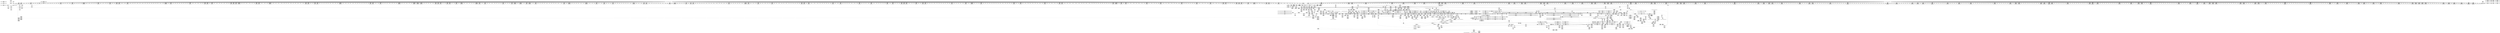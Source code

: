 digraph {
	CE0x594c120 [shape=record,shape=Mrecord,label="{CE0x594c120|56:_i8*,_:_CRE_893,894_}"]
	CE0x594dbb0 [shape=record,shape=Mrecord,label="{CE0x594dbb0|56:_i8*,_:_CRE_918,919_}"]
	CE0x59d8b60 [shape=record,shape=Mrecord,label="{CE0x59d8b60|may_link:sclass|security/selinux/hooks.c,1797|*SummSink*}"]
	CE0x59dd780 [shape=record,shape=Mrecord,label="{CE0x59dd780|0:_i8,_:_GCMR_current_sid.__warned_internal_global_i8_0,_section_.data.unlikely_,_align_1:_elem_0:default:}"]
	CE0x59b1130 [shape=record,shape=Mrecord,label="{CE0x59b1130|avc_has_perm:entry|*SummSink*}"]
	CE0x5989bf0 [shape=record,shape=Mrecord,label="{CE0x5989bf0|56:_i8*,_:_CRE_484,485_}"]
	CE0x59b5c50 [shape=record,shape=Mrecord,label="{CE0x59b5c50|current_sid:tmp24|security/selinux/hooks.c,220}"]
	CE0x594c560 [shape=record,shape=Mrecord,label="{CE0x594c560|56:_i8*,_:_CRE_897,898_}"]
	CE0x59d7f80 [shape=record,shape=Mrecord,label="{CE0x59d7f80|current_sid:tmp11|security/selinux/hooks.c,218|*SummSink*}"]
	CE0x59bc440 [shape=record,shape=Mrecord,label="{CE0x59bc440|i64*_getelementptr_inbounds_(_11_x_i64_,_11_x_i64_*___llvm_gcov_ctr125,_i64_0,_i64_10)|*Constant*|*SummSink*}"]
	CE0x5901f70 [shape=record,shape=Mrecord,label="{CE0x5901f70|current_sid:tobool1|security/selinux/hooks.c,218|*SummSource*}"]
	CE0x5953100 [shape=record,shape=Mrecord,label="{CE0x5953100|_call_void___llvm_gcov_indirect_counter_increment(i32*___llvm_gcov_global_state_pred221,_i64**_getelementptr_inbounds_(_4_x_i64*_,_4_x_i64*_*___llvm_gcda_edge_table220,_i64_0,_i64_2)),_!dbg_!27745|security/selinux/hooks.c,1786|*SummSource*}"]
	CE0x5921c40 [shape=record,shape=Mrecord,label="{CE0x5921c40|_call_void_mcount()_#3|*SummSource*}"]
	CE0x58fda50 [shape=record,shape=Mrecord,label="{CE0x58fda50|i32_10|*Constant*|*SummSource*}"]
	CE0x5912110 [shape=record,shape=Mrecord,label="{CE0x5912110|56:_i8*,_:_CRE_146,147_}"]
	CE0x5953ae0 [shape=record,shape=Mrecord,label="{CE0x5953ae0|56:_i8*,_:_CRE_32,40_|*MultipleSource*|*LoadInst*|security/selinux/hooks.c,1770|security/selinux/hooks.c,1770}"]
	CE0x5976160 [shape=record,shape=Mrecord,label="{CE0x5976160|104:_%struct.inode*,_:_CRE_166,167_}"]
	CE0x598c410 [shape=record,shape=Mrecord,label="{CE0x598c410|56:_i8*,_:_CRE_567,568_}"]
	"CONST[source:0(mediator),value:2(dynamic)][purpose:{subject}][SnkIdx:4]"
	CE0x597c220 [shape=record,shape=Mrecord,label="{CE0x597c220|104:_%struct.inode*,_:_CRE_308,309_}"]
	CE0x59819d0 [shape=record,shape=Mrecord,label="{CE0x59819d0|__llvm_gcov_indirect_counter_increment:counters|Function::__llvm_gcov_indirect_counter_increment&Arg::counters::|*SummSource*}"]
	CE0x5941620 [shape=record,shape=Mrecord,label="{CE0x5941620|56:_i8*,_:_CRE_568,569_}"]
	CE0x59baf60 [shape=record,shape=Mrecord,label="{CE0x59baf60|i64*_getelementptr_inbounds_(_11_x_i64_,_11_x_i64_*___llvm_gcov_ctr125,_i64_0,_i64_9)|*Constant*|*SummSink*}"]
	CE0x5907870 [shape=record,shape=Mrecord,label="{CE0x5907870|56:_i8*,_:_CRE_307,308_}"]
	CE0x596fac0 [shape=record,shape=Mrecord,label="{CE0x596fac0|i1_true|*Constant*|*SummSink*}"]
	CE0x5944470 [shape=record,shape=Mrecord,label="{CE0x5944470|56:_i8*,_:_CRE_632,640_|*MultipleSource*|Function::selinux_inode_rmdir&Arg::dir::|Function::may_link&Arg::dir::|security/selinux/hooks.c,1769}"]
	CE0x5928620 [shape=record,shape=Mrecord,label="{CE0x5928620|get_current:tmp1|*SummSink*}"]
	CE0x5985450 [shape=record,shape=Mrecord,label="{CE0x5985450|56:_i8*,_:_CRE_289,290_}"]
	CE0x5930030 [shape=record,shape=Mrecord,label="{CE0x5930030|may_link:tmp1|*SummSource*}"]
	CE0x6c20a10 [shape=record,shape=Mrecord,label="{CE0x6c20a10|selinux_inode_rmdir:tmp3|*SummSink*}"]
	CE0x5917e60 [shape=record,shape=Mrecord,label="{CE0x5917e60|56:_i8*,_:_CRE_155,156_}"]
	CE0x59837a0 [shape=record,shape=Mrecord,label="{CE0x59837a0|56:_i8*,_:_CRE_262,263_}"]
	CE0x58fa410 [shape=record,shape=Mrecord,label="{CE0x58fa410|selinux_inode_rmdir:entry|*SummSource*}"]
	CE0x5949bf0 [shape=record,shape=Mrecord,label="{CE0x5949bf0|56:_i8*,_:_CRE_897,898_}"]
	CE0x598b220 [shape=record,shape=Mrecord,label="{CE0x598b220|56:_i8*,_:_CRE_544,552_|*MultipleSource*|*LoadInst*|security/selinux/hooks.c,1770|security/selinux/hooks.c,1770}"]
	CE0x5990980 [shape=record,shape=Mrecord,label="{CE0x5990980|56:_i8*,_:_CRE_664,672_|*MultipleSource*|*LoadInst*|security/selinux/hooks.c,1770|security/selinux/hooks.c,1770}"]
	CE0x59069d0 [shape=record,shape=Mrecord,label="{CE0x59069d0|56:_i8*,_:_CRE_289,290_}"]
	CE0x59212e0 [shape=record,shape=Mrecord,label="{CE0x59212e0|COLLAPSED:_GIRE_selinux_xfrm_refcount_global_%struct.atomic_t_zeroinitializer,_align_4:_elem_0:default:}"]
	CE0x5942180 [shape=record,shape=Mrecord,label="{CE0x5942180|56:_i8*,_:_CRE_582,583_}"]
	CE0x5941ca0 [shape=record,shape=Mrecord,label="{CE0x5941ca0|56:_i8*,_:_CRE_576,577_}"]
	CE0x599dc40 [shape=record,shape=Mrecord,label="{CE0x599dc40|28:_i32,_:_CRE_23,24_}"]
	CE0x5902d00 [shape=record,shape=Mrecord,label="{CE0x5902d00|may_link:dentry|Function::may_link&Arg::dentry::}"]
	CE0x59c7410 [shape=record,shape=Mrecord,label="{CE0x59c7410|GLOBAL:printk|*Constant*}"]
	CE0x5944130 [shape=record,shape=Mrecord,label="{CE0x5944130|56:_i8*,_:_CRE_621,622_}"]
	CE0x598f2d0 [shape=record,shape=Mrecord,label="{CE0x598f2d0|56:_i8*,_:_CRE_611,612_}"]
	CE0x5929960 [shape=record,shape=Mrecord,label="{CE0x5929960|_call_void_mcount()_#3}"]
	CE0x599a6c0 [shape=record,shape=Mrecord,label="{CE0x599a6c0|56:_i8*,_:_CRE_960,968_|*MultipleSource*|*LoadInst*|security/selinux/hooks.c,1770|security/selinux/hooks.c,1770}"]
	CE0x5970bf0 [shape=record,shape=Mrecord,label="{CE0x5970bf0|i64_1|*Constant*}"]
	CE0x59bc390 [shape=record,shape=Mrecord,label="{CE0x59bc390|i64*_getelementptr_inbounds_(_11_x_i64_,_11_x_i64_*___llvm_gcov_ctr125,_i64_0,_i64_10)|*Constant*|*SummSource*}"]
	CE0x5950550 [shape=record,shape=Mrecord,label="{CE0x5950550|56:_i8*,_:_CRE_177,178_}"]
	CE0x594bf00 [shape=record,shape=Mrecord,label="{CE0x594bf00|56:_i8*,_:_CRE_930,931_}"]
	CE0x5907bb0 [shape=record,shape=Mrecord,label="{CE0x5907bb0|56:_i8*,_:_CRE_311,312_}"]
	CE0x59e1fb0 [shape=record,shape=Mrecord,label="{CE0x59e1fb0|i8*_getelementptr_inbounds_(_25_x_i8_,_25_x_i8_*_.str3,_i32_0,_i32_0)|*Constant*|*SummSink*}"]
	CE0x59d5090 [shape=record,shape=Mrecord,label="{CE0x59d5090|__llvm_gcov_indirect_counter_increment:tmp5}"]
	CE0x5921ba0 [shape=record,shape=Mrecord,label="{CE0x5921ba0|i64_1|*Constant*}"]
	CE0x59756b0 [shape=record,shape=Mrecord,label="{CE0x59756b0|104:_%struct.inode*,_:_CRE_157,158_}"]
	CE0x599ef20 [shape=record,shape=Mrecord,label="{CE0x599ef20|28:_i32,_:_CRE_56,57_}"]
	CE0x5952640 [shape=record,shape=Mrecord,label="{CE0x5952640|56:_i8*,_:_CRE_240,241_}"]
	CE0x5944540 [shape=record,shape=Mrecord,label="{CE0x5944540|56:_i8*,_:_CRE_640,648_|*MultipleSource*|Function::selinux_inode_rmdir&Arg::dir::|Function::may_link&Arg::dir::|security/selinux/hooks.c,1769}"]
	CE0x598efa0 [shape=record,shape=Mrecord,label="{CE0x598efa0|56:_i8*,_:_CRE_608,609_}"]
	CE0x5942ce0 [shape=record,shape=Mrecord,label="{CE0x5942ce0|56:_i8*,_:_CRE_596,597_}"]
	CE0x5975a40 [shape=record,shape=Mrecord,label="{CE0x5975a40|104:_%struct.inode*,_:_CRE_160,161_}"]
	CE0x598b720 [shape=record,shape=Mrecord,label="{CE0x598b720|56:_i8*,_:_CRE_556,557_}"]
	CE0x59e26e0 [shape=record,shape=Mrecord,label="{CE0x59e26e0|i32_218|*Constant*|*SummSink*}"]
	CE0x5904c00 [shape=record,shape=Mrecord,label="{CE0x5904c00|56:_i8*,_:_CRE_242,243_}"]
	CE0x59838b0 [shape=record,shape=Mrecord,label="{CE0x59838b0|56:_i8*,_:_CRE_263,264_}"]
	CE0x59d6600 [shape=record,shape=Mrecord,label="{CE0x59d6600|current_sid:tmp9|security/selinux/hooks.c,218|*SummSource*}"]
	CE0x5914d10 [shape=record,shape=Mrecord,label="{CE0x5914d10|56:_i8*,_:_CRE_478,479_}"]
	CE0x59902c0 [shape=record,shape=Mrecord,label="{CE0x59902c0|56:_i8*,_:_CRE_632,640_|*MultipleSource*|*LoadInst*|security/selinux/hooks.c,1770|security/selinux/hooks.c,1770}"]
	CE0x5953960 [shape=record,shape=Mrecord,label="{CE0x5953960|56:_i8*,_:_CRE_24,32_|*MultipleSource*|*LoadInst*|security/selinux/hooks.c,1770|security/selinux/hooks.c,1770}"]
	CE0x597d6d0 [shape=record,shape=Mrecord,label="{CE0x597d6d0|56:_i8*,_:_CRE_0,2_|*MultipleSource*|*LoadInst*|security/selinux/hooks.c,1770|security/selinux/hooks.c,1770}"]
	CE0x5972f80 [shape=record,shape=Mrecord,label="{CE0x5972f80|104:_%struct.inode*,_:_CRE_56,64_|*MultipleSource*|Function::selinux_inode_rmdir&Arg::dentry::|Function::may_link&Arg::dentry::|security/selinux/hooks.c,1770}"]
	CE0x5951ed0 [shape=record,shape=Mrecord,label="{CE0x5951ed0|56:_i8*,_:_CRE_201,202_}"]
	CE0x59beac0 [shape=record,shape=Mrecord,label="{CE0x59beac0|current_sid:tmp21|security/selinux/hooks.c,218}"]
	CE0x5994740 [shape=record,shape=Mrecord,label="{CE0x5994740|56:_i8*,_:_CRE_881,882_}"]
	CE0x5944200 [shape=record,shape=Mrecord,label="{CE0x5944200|56:_i8*,_:_CRE_622,623_}"]
	CE0x592f4f0 [shape=record,shape=Mrecord,label="{CE0x592f4f0|current_sid:call|security/selinux/hooks.c,218|*SummSink*}"]
	CE0x5977f60 [shape=record,shape=Mrecord,label="{CE0x5977f60|104:_%struct.inode*,_:_CRE_190,191_}"]
	CE0x596f0f0 [shape=record,shape=Mrecord,label="{CE0x596f0f0|get_current:bb|*SummSource*}"]
	CE0x599cc70 [shape=record,shape=Mrecord,label="{CE0x599cc70|28:_i32,_:_CRE_9,10_}"]
	CE0x5979260 [shape=record,shape=Mrecord,label="{CE0x5979260|104:_%struct.inode*,_:_CRE_206,207_}"]
	CE0x5950ee0 [shape=record,shape=Mrecord,label="{CE0x5950ee0|56:_i8*,_:_CRE_186,187_}"]
	CE0x590ba50 [shape=record,shape=Mrecord,label="{CE0x590ba50|may_link:kind|Function::may_link&Arg::kind::}"]
	CE0x5919140 [shape=record,shape=Mrecord,label="{CE0x5919140|may_link:sw.default|*SummSink*}"]
	CE0x59488d0 [shape=record,shape=Mrecord,label="{CE0x59488d0|56:_i8*,_:_CRE_879,880_}"]
	CE0x598fe80 [shape=record,shape=Mrecord,label="{CE0x598fe80|56:_i8*,_:_CRE_622,623_}"]
	CE0x58ffe80 [shape=record,shape=Mrecord,label="{CE0x58ffe80|current_sid:land.lhs.true2|*SummSource*}"]
	CE0x59a50d0 [shape=record,shape=Mrecord,label="{CE0x59a50d0|may_link:tmp18|security/selinux/hooks.c,1789}"]
	CE0x5927970 [shape=record,shape=Mrecord,label="{CE0x5927970|i64*_getelementptr_inbounds_(_11_x_i64_,_11_x_i64_*___llvm_gcov_ctr125,_i64_0,_i64_0)|*Constant*|*SummSink*}"]
	CE0x5945580 [shape=record,shape=Mrecord,label="{CE0x5945580|56:_i8*,_:_CRE_704,712_|*MultipleSource*|Function::selinux_inode_rmdir&Arg::dir::|Function::may_link&Arg::dir::|security/selinux/hooks.c,1769}"]
	CE0x5988990 [shape=record,shape=Mrecord,label="{CE0x5988990|56:_i8*,_:_CRE_448,456_|*MultipleSource*|*LoadInst*|security/selinux/hooks.c,1770|security/selinux/hooks.c,1770}"]
	CE0x5953800 [shape=record,shape=Mrecord,label="{CE0x5953800|56:_i8*,_:_CRE_16,24_|*MultipleSource*|*LoadInst*|security/selinux/hooks.c,1770|security/selinux/hooks.c,1770}"]
	CE0x5976ae0 [shape=record,shape=Mrecord,label="{CE0x5976ae0|104:_%struct.inode*,_:_CRE_174,175_}"]
	CE0x5973570 [shape=record,shape=Mrecord,label="{CE0x5973570|104:_%struct.inode*,_:_CRE_88,89_}"]
	CE0x594dee0 [shape=record,shape=Mrecord,label="{CE0x594dee0|56:_i8*,_:_CRE_921,922_}"]
	CE0x597b8f0 [shape=record,shape=Mrecord,label="{CE0x597b8f0|104:_%struct.inode*,_:_CRE_296,304_|*MultipleSource*|Function::selinux_inode_rmdir&Arg::dentry::|Function::may_link&Arg::dentry::|security/selinux/hooks.c,1770}"]
	CE0x59c8870 [shape=record,shape=Mrecord,label="{CE0x59c8870|i32_1024|*Constant*|*SummSource*}"]
	CE0x5915050 [shape=record,shape=Mrecord,label="{CE0x5915050|56:_i8*,_:_CRE_482,483_}"]
	CE0x5975580 [shape=record,shape=Mrecord,label="{CE0x5975580|104:_%struct.inode*,_:_CRE_156,157_}"]
	CE0x5989e10 [shape=record,shape=Mrecord,label="{CE0x5989e10|56:_i8*,_:_CRE_486,487_}"]
	CE0x5980c70 [shape=record,shape=Mrecord,label="{CE0x5980c70|GLOBAL:__llvm_gcov_indirect_counter_increment|*Constant*|*SummSource*}"]
	CE0x59794c0 [shape=record,shape=Mrecord,label="{CE0x59794c0|104:_%struct.inode*,_:_CRE_208,209_}"]
	CE0x59d56d0 [shape=record,shape=Mrecord,label="{CE0x59d56d0|current_sid:tmp13|security/selinux/hooks.c,218|*SummSink*}"]
	CE0x592da00 [shape=record,shape=Mrecord,label="{CE0x592da00|56:_i8*,_:_CRE_208,210_|*MultipleSource*|Function::selinux_inode_rmdir&Arg::dir::|Function::may_link&Arg::dir::|security/selinux/hooks.c,1769}"]
	CE0x5975450 [shape=record,shape=Mrecord,label="{CE0x5975450|104:_%struct.inode*,_:_CRE_155,156_}"]
	CE0x59db600 [shape=record,shape=Mrecord,label="{CE0x59db600|may_link:tmp26|security/selinux/hooks.c,1799}"]
	CE0x592dad0 [shape=record,shape=Mrecord,label="{CE0x592dad0|56:_i8*,_:_CRE_212,216_|*MultipleSource*|Function::selinux_inode_rmdir&Arg::dir::|Function::may_link&Arg::dir::|security/selinux/hooks.c,1769}"]
	CE0x59b0870 [shape=record,shape=Mrecord,label="{CE0x59b0870|may_link:call5|security/selinux/hooks.c,1777|*SummSource*}"]
	CE0x59bb400 [shape=record,shape=Mrecord,label="{CE0x59bb400|current_sid:tmp17|security/selinux/hooks.c,218|*SummSink*}"]
	CE0x59b0dc0 [shape=record,shape=Mrecord,label="{CE0x59b0dc0|avc_has_perm:entry|*SummSource*}"]
	CE0x599d570 [shape=record,shape=Mrecord,label="{CE0x599d570|28:_i32,_:_CRE_16,17_}"]
	CE0x5924fa0 [shape=record,shape=Mrecord,label="{CE0x5924fa0|GLOBAL:current_sid.__warned|Global_var:current_sid.__warned|*SummSource*}"]
	CE0x5942250 [shape=record,shape=Mrecord,label="{CE0x5942250|56:_i8*,_:_CRE_583,584_}"]
	CE0x5902220 [shape=record,shape=Mrecord,label="{CE0x5902220|may_link:sw.bb|*SummSink*}"]
	CE0x5983360 [shape=record,shape=Mrecord,label="{CE0x5983360|56:_i8*,_:_CRE_258,259_}"]
	CE0x59077a0 [shape=record,shape=Mrecord,label="{CE0x59077a0|56:_i8*,_:_CRE_306,307_}"]
	CE0x59ae110 [shape=record,shape=Mrecord,label="{CE0x59ae110|may_link:tmp21|security/selinux/hooks.c,1793|*SummSink*}"]
	CE0x5911cd0 [shape=record,shape=Mrecord,label="{CE0x5911cd0|56:_i8*,_:_CRE_142,143_}"]
	CE0x5986110 [shape=record,shape=Mrecord,label="{CE0x5986110|56:_i8*,_:_CRE_301,302_}"]
	CE0x590f570 [shape=record,shape=Mrecord,label="{CE0x590f570|may_link:tmp12|security/selinux/hooks.c,1779|*SummSink*}"]
	CE0x59da020 [shape=record,shape=Mrecord,label="{CE0x59da020|i32_4|*Constant*|*SummSink*}"]
	CE0x5973ba0 [shape=record,shape=Mrecord,label="{CE0x5973ba0|104:_%struct.inode*,_:_CRE_91,92_}"]
	CE0x59d79d0 [shape=record,shape=Mrecord,label="{CE0x59d79d0|__llvm_gcov_indirect_counter_increment:counter|*SummSource*}"]
	CE0x59119e0 [shape=record,shape=Mrecord,label="{CE0x59119e0|56:_i8*,_:_CRE_139,140_}"]
	CE0x59b7c60 [shape=record,shape=Mrecord,label="{CE0x59b7c60|i64**_getelementptr_inbounds_(_4_x_i64*_,_4_x_i64*_*___llvm_gcda_edge_table220,_i64_0,_i64_0)|*Constant*|*SummSink*}"]
	CE0x5905bc0 [shape=record,shape=Mrecord,label="{CE0x5905bc0|56:_i8*,_:_CRE_262,263_}"]
	CE0x5941d70 [shape=record,shape=Mrecord,label="{CE0x5941d70|56:_i8*,_:_CRE_577,578_}"]
	CE0x590f900 [shape=record,shape=Mrecord,label="{CE0x590f900|GLOBAL:__llvm_gcov_global_state_pred221|Global_var:__llvm_gcov_global_state_pred221}"]
	CE0x59b6c70 [shape=record,shape=Mrecord,label="{CE0x59b6c70|may_link:tmp16|security/selinux/hooks.c,1786|*SummSink*}"]
	CE0x5901840 [shape=record,shape=Mrecord,label="{CE0x5901840|56:_i8*,_:_CRE_150,151_}"]
	CE0x5983ad0 [shape=record,shape=Mrecord,label="{CE0x5983ad0|56:_i8*,_:_CRE_265,266_}"]
	CE0x5a16f50 [shape=record,shape=Mrecord,label="{CE0x5a16f50|get_current:tmp3|*SummSink*}"]
	CE0x59bddb0 [shape=record,shape=Mrecord,label="{CE0x59bddb0|_ret_%struct.task_struct*_%tmp4,_!dbg_!27714|./arch/x86/include/asm/current.h,14}"]
	CE0x592fcf0 [shape=record,shape=Mrecord,label="{CE0x592fcf0|current_sid:tmp}"]
	CE0x5918a90 [shape=record,shape=Mrecord,label="{CE0x5918a90|56:_i8*,_:_CRE_170,171_}"]
	CE0x597cd70 [shape=record,shape=Mrecord,label="{CE0x597cd70|104:_%struct.inode*,_:_CRE_318,319_}"]
	CE0x5950440 [shape=record,shape=Mrecord,label="{CE0x5950440|56:_i8*,_:_CRE_176,177_}"]
	CE0x5974f90 [shape=record,shape=Mrecord,label="{CE0x5974f90|104:_%struct.inode*,_:_CRE_151,152_}"]
	CE0x5947f40 [shape=record,shape=Mrecord,label="{CE0x5947f40|56:_i8*,_:_CRE_870,871_}"]
	CE0x59924b0 [shape=record,shape=Mrecord,label="{CE0x59924b0|56:_i8*,_:_CRE_792,800_|*MultipleSource*|*LoadInst*|security/selinux/hooks.c,1770|security/selinux/hooks.c,1770}"]
	CE0x5929fe0 [shape=record,shape=Mrecord,label="{CE0x5929fe0|current_sid:tmp6|security/selinux/hooks.c,218|*SummSink*}"]
	CE0x59b2240 [shape=record,shape=Mrecord,label="{CE0x59b2240|avc_has_perm:tclass|Function::avc_has_perm&Arg::tclass::|*SummSource*}"]
	CE0x599b560 [shape=record,shape=Mrecord,label="{CE0x599b560|56:_i8*,_:_CRE_988,992_|*MultipleSource*|*LoadInst*|security/selinux/hooks.c,1770|security/selinux/hooks.c,1770}"]
	CE0x5948e20 [shape=record,shape=Mrecord,label="{CE0x5948e20|56:_i8*,_:_CRE_884,885_}"]
	CE0x59dbeb0 [shape=record,shape=Mrecord,label="{CE0x59dbeb0|i64*_getelementptr_inbounds_(_14_x_i64_,_14_x_i64_*___llvm_gcov_ctr219,_i64_0,_i64_13)|*Constant*|*SummSource*}"]
	CE0x5984350 [shape=record,shape=Mrecord,label="{CE0x5984350|56:_i8*,_:_CRE_273,274_}"]
	CE0x598d400 [shape=record,shape=Mrecord,label="{CE0x598d400|56:_i8*,_:_CRE_582,583_}"]
	CE0x59d6ed0 [shape=record,shape=Mrecord,label="{CE0x59d6ed0|i64_3|*Constant*}"]
	CE0x5953260 [shape=record,shape=Mrecord,label="{CE0x5953260|_call_void___llvm_gcov_indirect_counter_increment(i32*___llvm_gcov_global_state_pred221,_i64**_getelementptr_inbounds_(_4_x_i64*_,_4_x_i64*_*___llvm_gcda_edge_table220,_i64_0,_i64_2)),_!dbg_!27745|security/selinux/hooks.c,1786|*SummSink*}"]
	CE0x59ca9b0 [shape=record,shape=Mrecord,label="{CE0x59ca9b0|i64*_getelementptr_inbounds_(_14_x_i64_,_14_x_i64_*___llvm_gcov_ctr219,_i64_0,_i64_12)|*Constant*|*SummSource*}"]
	CE0x5923670 [shape=record,shape=Mrecord,label="{CE0x5923670|may_link:sw.epilog}"]
	CE0x59110d0 [shape=record,shape=Mrecord,label="{CE0x59110d0|56:_i8*,_:_CRE_112,120_|*MultipleSource*|*LoadInst*|security/selinux/hooks.c,1770|security/selinux/hooks.c,1770}"]
	CE0x5955a10 [shape=record,shape=Mrecord,label="{CE0x5955a10|56:_i8*,_:_CRE_4,8_|*MultipleSource*|*LoadInst*|security/selinux/hooks.c,1770|security/selinux/hooks.c,1770}"]
	CE0x59d5660 [shape=record,shape=Mrecord,label="{CE0x59d5660|current_sid:tmp13|security/selinux/hooks.c,218|*SummSource*}"]
	CE0x594fde0 [shape=record,shape=Mrecord,label="{CE0x594fde0|56:_i8*,_:_CRE_170,171_}"]
	CE0x590bd30 [shape=record,shape=Mrecord,label="{CE0x590bd30|56:_i8*,_:_CRE_40,48_|*MultipleSource*|Function::selinux_inode_rmdir&Arg::dir::|Function::may_link&Arg::dir::|security/selinux/hooks.c,1769}"]
	CE0x59230c0 [shape=record,shape=Mrecord,label="{CE0x59230c0|56:_i8*,_:_CRE_72,76_|*MultipleSource*|Function::selinux_inode_rmdir&Arg::dir::|Function::may_link&Arg::dir::|security/selinux/hooks.c,1769}"]
	CE0x59d9080 [shape=record,shape=Mrecord,label="{CE0x59d9080|may_link:tmp25|security/selinux/hooks.c,1797|*SummSink*}"]
	CE0x591b240 [shape=record,shape=Mrecord,label="{CE0x591b240|__llvm_gcov_indirect_counter_increment:tmp}"]
	CE0x5950220 [shape=record,shape=Mrecord,label="{CE0x5950220|56:_i8*,_:_CRE_174,175_}"]
	CE0x59a0df0 [shape=record,shape=Mrecord,label="{CE0x59a0df0|28:_i32,_:_CRE_87,88_}"]
	CE0x598f710 [shape=record,shape=Mrecord,label="{CE0x598f710|56:_i8*,_:_CRE_615,616_}"]
	CE0x59a4260 [shape=record,shape=Mrecord,label="{CE0x59a4260|28:_i32,_:_CRE_192,196_|*MultipleSource*|*LoadInst*|security/selinux/hooks.c,1769|security/selinux/hooks.c,1769|security/selinux/hooks.c,1777}"]
	CE0x59b6540 [shape=record,shape=Mrecord,label="{CE0x59b6540|__llvm_gcov_indirect_counter_increment:exit|*SummSource*}"]
	CE0x5994b80 [shape=record,shape=Mrecord,label="{CE0x5994b80|56:_i8*,_:_CRE_885,886_}"]
	CE0x5944750 [shape=record,shape=Mrecord,label="{CE0x5944750|56:_i8*,_:_CRE_648,656_|*MultipleSource*|Function::selinux_inode_rmdir&Arg::dir::|Function::may_link&Arg::dir::|security/selinux/hooks.c,1769}"]
	CE0x59dbfd0 [shape=record,shape=Mrecord,label="{CE0x59dbfd0|may_link:tmp26|security/selinux/hooks.c,1799|*SummSource*}"]
	CE0x5950990 [shape=record,shape=Mrecord,label="{CE0x5950990|56:_i8*,_:_CRE_181,182_}"]
	CE0x596ee80 [shape=record,shape=Mrecord,label="{CE0x596ee80|GLOBAL:__llvm_gcov_ctr125|Global_var:__llvm_gcov_ctr125}"]
	CE0x5943020 [shape=record,shape=Mrecord,label="{CE0x5943020|56:_i8*,_:_CRE_600,601_}"]
	CE0x59bfa00 [shape=record,shape=Mrecord,label="{CE0x59bfa00|current_sid:tmp23|security/selinux/hooks.c,218|*SummSource*}"]
	CE0x5931d30 [shape=record,shape=Mrecord,label="{CE0x5931d30|56:_i8*,_:_CRE_191,192_}"]
	CE0x5983be0 [shape=record,shape=Mrecord,label="{CE0x5983be0|56:_i8*,_:_CRE_266,267_}"]
	CE0x594aad0 [shape=record,shape=Mrecord,label="{CE0x594aad0|56:_i8*,_:_CRE_911,912_}"]
	CE0x590c880 [shape=record,shape=Mrecord,label="{CE0x590c880|selinux_inode_rmdir:tmp1|*SummSink*}"]
	CE0x59787b0 [shape=record,shape=Mrecord,label="{CE0x59787b0|104:_%struct.inode*,_:_CRE_197,198_}"]
	CE0x592a800 [shape=record,shape=Mrecord,label="{CE0x592a800|_call_void_mcount()_#3|*SummSource*}"]
	CE0x5999710 [shape=record,shape=Mrecord,label="{CE0x5999710|56:_i8*,_:_CRE_926,927_}"]
	CE0x594fef0 [shape=record,shape=Mrecord,label="{CE0x594fef0|56:_i8*,_:_CRE_171,172_}"]
	CE0x597a8f0 [shape=record,shape=Mrecord,label="{CE0x597a8f0|104:_%struct.inode*,_:_CRE_232,240_|*MultipleSource*|Function::selinux_inode_rmdir&Arg::dentry::|Function::may_link&Arg::dentry::|security/selinux/hooks.c,1770}"]
	CE0x59be320 [shape=record,shape=Mrecord,label="{CE0x59be320|i32_78|*Constant*|*SummSource*}"]
	CE0x5139080 [shape=record,shape=Mrecord,label="{CE0x5139080|GLOBAL:current_sid|*Constant*|*SummSink*}"]
	CE0x5904530 [shape=record,shape=Mrecord,label="{CE0x5904530|56:_i8*,_:_CRE_275,276_}"]
	CE0x5917cc0 [shape=record,shape=Mrecord,label="{CE0x5917cc0|56:_i8*,_:_CRE_153,154_}"]
	CE0x599e9c0 [shape=record,shape=Mrecord,label="{CE0x599e9c0|28:_i32,_:_CRE_50,51_}"]
	CE0x598f4f0 [shape=record,shape=Mrecord,label="{CE0x598f4f0|56:_i8*,_:_CRE_613,614_}"]
	CE0x5974d30 [shape=record,shape=Mrecord,label="{CE0x5974d30|104:_%struct.inode*,_:_CRE_149,150_}"]
	CE0x59721c0 [shape=record,shape=Mrecord,label="{CE0x59721c0|i64*_getelementptr_inbounds_(_14_x_i64_,_14_x_i64_*___llvm_gcov_ctr219,_i64_0,_i64_9)|*Constant*|*SummSink*}"]
	CE0x5912550 [shape=record,shape=Mrecord,label="{CE0x5912550|56:_i8*,_:_CRE_150,151_}"]
	CE0x5915c90 [shape=record,shape=Mrecord,label="{CE0x5915c90|56:_i8*,_:_CRE_512,520_|*MultipleSource*|Function::selinux_inode_rmdir&Arg::dir::|Function::may_link&Arg::dir::|security/selinux/hooks.c,1769}"]
	CE0x5907460 [shape=record,shape=Mrecord,label="{CE0x5907460|56:_i8*,_:_CRE_302,303_}"]
	CE0x592fdd0 [shape=record,shape=Mrecord,label="{CE0x592fdd0|current_sid:tmp|*SummSource*}"]
	CE0x59cdc00 [shape=record,shape=Mrecord,label="{CE0x59cdc00|28:_i32,_32:_i16,_:_CRE_32,34_|*MultipleSource*|security/selinux/hooks.c,1797|security/selinux/hooks.c,1770|security/selinux/hooks.c,1770}"]
	CE0x59daf40 [shape=record,shape=Mrecord,label="{CE0x59daf40|may_link:call11|security/selinux/hooks.c,1797|*SummSource*}"]
	CE0x59a11f0 [shape=record,shape=Mrecord,label="{CE0x59a11f0|28:_i32,_:_CRE_91,92_}"]
	CE0x5984680 [shape=record,shape=Mrecord,label="{CE0x5984680|56:_i8*,_:_CRE_276,277_}"]
	CE0x59029f0 [shape=record,shape=Mrecord,label="{CE0x59029f0|selinux_inode_rmdir:dentry|Function::selinux_inode_rmdir&Arg::dentry::|*SummSource*}"]
	CE0x59de8b0 [shape=record,shape=Mrecord,label="{CE0x59de8b0|current_sid:tmp8|security/selinux/hooks.c,218|*SummSink*}"]
	CE0x59a2b40 [shape=record,shape=Mrecord,label="{CE0x59a2b40|28:_i32,_:_CRE_112,113_}"]
	CE0x59b5a70 [shape=record,shape=Mrecord,label="{CE0x59b5a70|current_sid:tmp23|security/selinux/hooks.c,218}"]
	CE0x597c780 [shape=record,shape=Mrecord,label="{CE0x597c780|104:_%struct.inode*,_:_CRE_313,314_}"]
	CE0x598f1c0 [shape=record,shape=Mrecord,label="{CE0x598f1c0|56:_i8*,_:_CRE_610,611_}"]
	CE0x59a7670 [shape=record,shape=Mrecord,label="{CE0x59a7670|_call_void___llvm_gcov_indirect_counter_increment(i32*___llvm_gcov_global_state_pred221,_i64**_getelementptr_inbounds_(_4_x_i64*_,_4_x_i64*_*___llvm_gcda_edge_table220,_i64_0,_i64_1)),_!dbg_!27742|security/selinux/hooks.c,1783}"]
	CE0x59052d0 [shape=record,shape=Mrecord,label="{CE0x59052d0|56:_i8*,_:_CRE_251,252_}"]
	CE0x594f780 [shape=record,shape=Mrecord,label="{CE0x594f780|56:_i8*,_:_CRE_164,165_}"]
	CE0x5905060 [shape=record,shape=Mrecord,label="{CE0x5905060|56:_i8*,_:_CRE_248,249_}"]
	CE0x5916710 [shape=record,shape=Mrecord,label="{CE0x5916710|56:_i8*,_:_CRE_552,553_}"]
	CE0x59b0130 [shape=record,shape=Mrecord,label="{CE0x59b0130|GLOBAL:__llvm_gcov_ctr219|Global_var:__llvm_gcov_ctr219|*SummSource*}"]
	CE0x592d520 [shape=record,shape=Mrecord,label="{CE0x592d520|56:_i8*,_:_CRE_202,203_}"]
	CE0x591e700 [shape=record,shape=Mrecord,label="{CE0x591e700|56:_i8*,_:_CRE_56,64_|*MultipleSource*|Function::selinux_inode_rmdir&Arg::dir::|Function::may_link&Arg::dir::|security/selinux/hooks.c,1769}"]
	CE0x591dfc0 [shape=record,shape=Mrecord,label="{CE0x591dfc0|may_link:tmp9|security/selinux/hooks.c,1778|*SummSource*}"]
	CE0x5901770 [shape=record,shape=Mrecord,label="{CE0x5901770|56:_i8*,_:_CRE_149,150_}"]
	CE0x5947b80 [shape=record,shape=Mrecord,label="{CE0x5947b80|56:_i8*,_:_CRE_866,867_}"]
	CE0x5945ac0 [shape=record,shape=Mrecord,label="{CE0x5945ac0|56:_i8*,_:_CRE_736,740_|*MultipleSource*|Function::selinux_inode_rmdir&Arg::dir::|Function::may_link&Arg::dir::|security/selinux/hooks.c,1769}"]
	CE0x5971f50 [shape=record,shape=Mrecord,label="{CE0x5971f50|i64**_getelementptr_inbounds_(_4_x_i64*_,_4_x_i64*_*___llvm_gcda_edge_table220,_i64_0,_i64_2)|*Constant*|*SummSource*}"]
	CE0x59c98f0 [shape=record,shape=Mrecord,label="{CE0x59c98f0|may_link:av.0|*SummSource*}"]
	CE0x59b8210 [shape=record,shape=Mrecord,label="{CE0x59b8210|may_link:tmp20|security/selinux/hooks.c,1793|*SummSource*}"]
	CE0x599e200 [shape=record,shape=Mrecord,label="{CE0x599e200|28:_i32,_:_CRE_34,35_|*MultipleSource*|*LoadInst*|security/selinux/hooks.c,1769|security/selinux/hooks.c,1769|security/selinux/hooks.c,1777}"]
	CE0x59d6710 [shape=record,shape=Mrecord,label="{CE0x59d6710|current_sid:tmp9|security/selinux/hooks.c,218|*SummSink*}"]
	CE0x59429a0 [shape=record,shape=Mrecord,label="{CE0x59429a0|56:_i8*,_:_CRE_592,593_}"]
	CE0x5950880 [shape=record,shape=Mrecord,label="{CE0x5950880|56:_i8*,_:_CRE_180,181_}"]
	CE0x5946f80 [shape=record,shape=Mrecord,label="{CE0x5946f80|56:_i8*,_:_CRE_832,840_|*MultipleSource*|Function::selinux_inode_rmdir&Arg::dir::|Function::may_link&Arg::dir::|security/selinux/hooks.c,1769}"]
	CE0x5921de0 [shape=record,shape=Mrecord,label="{CE0x5921de0|GLOBAL:may_link|*Constant*}"]
	CE0x594ae00 [shape=record,shape=Mrecord,label="{CE0x594ae00|56:_i8*,_:_CRE_914,915_}"]
	CE0x5985120 [shape=record,shape=Mrecord,label="{CE0x5985120|56:_i8*,_:_CRE_286,287_}"]
	CE0x5999f90 [shape=record,shape=Mrecord,label="{CE0x5999f90|56:_i8*,_:_CRE_934,935_}"]
	CE0x5902530 [shape=record,shape=Mrecord,label="{CE0x5902530|may_link:if.then}"]
	CE0x592d930 [shape=record,shape=Mrecord,label="{CE0x592d930|56:_i8*,_:_CRE_207,208_}"]
	CE0x59db0c0 [shape=record,shape=Mrecord,label="{CE0x59db0c0|may_link:retval.0}"]
	CE0x5931b90 [shape=record,shape=Mrecord,label="{CE0x5931b90|56:_i8*,_:_CRE_189,190_}"]
	CE0x5951dc0 [shape=record,shape=Mrecord,label="{CE0x5951dc0|56:_i8*,_:_CRE_200,201_}"]
	CE0x5943df0 [shape=record,shape=Mrecord,label="{CE0x5943df0|56:_i8*,_:_CRE_617,618_}"]
	CE0x5941550 [shape=record,shape=Mrecord,label="{CE0x5941550|56:_i8*,_:_CRE_567,568_}"]
	CE0x59072c0 [shape=record,shape=Mrecord,label="{CE0x59072c0|56:_i8*,_:_CRE_300,301_}"]
	CE0x5a1de10 [shape=record,shape=Mrecord,label="{CE0x5a1de10|get_current:tmp|*SummSink*}"]
	CE0x599f8f0 [shape=record,shape=Mrecord,label="{CE0x599f8f0|28:_i32,_:_CRE_66,67_}"]
	CE0x599ac60 [shape=record,shape=Mrecord,label="{CE0x599ac60|56:_i8*,_:_CRE_978,979_}"]
	CE0x5906d10 [shape=record,shape=Mrecord,label="{CE0x5906d10|56:_i8*,_:_CRE_293,294_}"]
	CE0x59af400 [shape=record,shape=Mrecord,label="{CE0x59af400|0:_i8,_8:_%struct.dentry*,_24:_%struct.selinux_audit_data*,_:_SCMRE_0,1_|*MultipleSource*|security/selinux/hooks.c, 1764|security/selinux/hooks.c,1772}"]
	CE0x599eff0 [shape=record,shape=Mrecord,label="{CE0x599eff0|28:_i32,_:_CRE_57,58_}"]
	CE0x59002f0 [shape=record,shape=Mrecord,label="{CE0x59002f0|may_link:bb|*SummSink*}"]
	CE0x596f000 [shape=record,shape=Mrecord,label="{CE0x596f000|GLOBAL:__llvm_gcov_ctr125|Global_var:__llvm_gcov_ctr125|*SummSource*}"]
	CE0x5944cc0 [shape=record,shape=Mrecord,label="{CE0x5944cc0|56:_i8*,_:_CRE_672,680_|*MultipleSource*|Function::selinux_inode_rmdir&Arg::dir::|Function::may_link&Arg::dir::|security/selinux/hooks.c,1769}"]
	CE0x598ae80 [shape=record,shape=Mrecord,label="{CE0x598ae80|56:_i8*,_:_CRE_536,540_|*MultipleSource*|*LoadInst*|security/selinux/hooks.c,1770|security/selinux/hooks.c,1770}"]
	CE0x59b0c90 [shape=record,shape=Mrecord,label="{CE0x59b0c90|avc_has_perm:entry}"]
	CE0x5914890 [shape=record,shape=Mrecord,label="{CE0x5914890|56:_i8*,_:_CRE_473,474_}"]
	CE0x59887c0 [shape=record,shape=Mrecord,label="{CE0x59887c0|56:_i8*,_:_CRE_440,448_|*MultipleSource*|*LoadInst*|security/selinux/hooks.c,1770|security/selinux/hooks.c,1770}"]
	CE0x5942db0 [shape=record,shape=Mrecord,label="{CE0x5942db0|56:_i8*,_:_CRE_597,598_}"]
	CE0x5942f50 [shape=record,shape=Mrecord,label="{CE0x5942f50|56:_i8*,_:_CRE_599,600_}"]
	CE0x597c8b0 [shape=record,shape=Mrecord,label="{CE0x597c8b0|104:_%struct.inode*,_:_CRE_314,315_}"]
	CE0x598d620 [shape=record,shape=Mrecord,label="{CE0x598d620|56:_i8*,_:_CRE_584,585_}"]
	CE0x5993330 [shape=record,shape=Mrecord,label="{CE0x5993330|56:_i8*,_:_CRE_856,864_|*MultipleSource*|*LoadInst*|security/selinux/hooks.c,1770|security/selinux/hooks.c,1770}"]
	CE0x5942660 [shape=record,shape=Mrecord,label="{CE0x5942660|56:_i8*,_:_CRE_588,589_}"]
	CE0x59821e0 [shape=record,shape=Mrecord,label="{CE0x59821e0|56:_i8*,_:_CRE_242,243_}"]
	CE0x594d880 [shape=record,shape=Mrecord,label="{CE0x594d880|56:_i8*,_:_CRE_915,916_}"]
	CE0x5984f00 [shape=record,shape=Mrecord,label="{CE0x5984f00|56:_i8*,_:_CRE_284,285_}"]
	CE0x5922f10 [shape=record,shape=Mrecord,label="{CE0x5922f10|56:_i8*,_:_CRE_64,72_|*MultipleSource*|Function::selinux_inode_rmdir&Arg::dir::|Function::may_link&Arg::dir::|security/selinux/hooks.c,1769}"]
	CE0x5943360 [shape=record,shape=Mrecord,label="{CE0x5943360|56:_i8*,_:_CRE_604,605_}"]
	CE0x59d6ca0 [shape=record,shape=Mrecord,label="{CE0x59d6ca0|__llvm_gcov_indirect_counter_increment:tmp6}"]
	CE0x59277c0 [shape=record,shape=Mrecord,label="{CE0x59277c0|i64*_getelementptr_inbounds_(_11_x_i64_,_11_x_i64_*___llvm_gcov_ctr125,_i64_0,_i64_0)|*Constant*|*SummSource*}"]
	CE0x5909860 [shape=record,shape=Mrecord,label="{CE0x5909860|i64*_getelementptr_inbounds_(_2_x_i64_,_2_x_i64_*___llvm_gcov_ctr225,_i64_0,_i64_1)|*Constant*}"]
	CE0x59bd570 [shape=record,shape=Mrecord,label="{CE0x59bd570|GLOBAL:get_current|*Constant*|*SummSource*}"]
	CE0x5931100 [shape=record,shape=Mrecord,label="{CE0x5931100|56:_i8*,_:_CRE_176,177_}"]
	CE0x5907f40 [shape=record,shape=Mrecord,label="{CE0x5907f40|56:_i8*,_:_CRE_336,344_|*MultipleSource*|Function::selinux_inode_rmdir&Arg::dir::|Function::may_link&Arg::dir::|security/selinux/hooks.c,1769}"]
	CE0x5946000 [shape=record,shape=Mrecord,label="{CE0x5946000|56:_i8*,_:_CRE_760,768_|*MultipleSource*|Function::selinux_inode_rmdir&Arg::dir::|Function::may_link&Arg::dir::|security/selinux/hooks.c,1769}"]
	CE0x597a0a0 [shape=record,shape=Mrecord,label="{CE0x597a0a0|104:_%struct.inode*,_:_CRE_218,219_}"]
	CE0x59ad720 [shape=record,shape=Mrecord,label="{CE0x59ad720|may_link:or|security/selinux/hooks.c,1776}"]
	CE0x599f1f0 [shape=record,shape=Mrecord,label="{CE0x599f1f0|28:_i32,_:_CRE_59,60_}"]
	CE0x59900a0 [shape=record,shape=Mrecord,label="{CE0x59900a0|56:_i8*,_:_CRE_864,865_}"]
	CE0x59bd6f0 [shape=record,shape=Mrecord,label="{CE0x59bd6f0|GLOBAL:get_current|*Constant*|*SummSink*}"]
	CE0x59a18f0 [shape=record,shape=Mrecord,label="{CE0x59a18f0|28:_i32,_:_CRE_98,99_}"]
	CE0x5986bb0 [shape=record,shape=Mrecord,label="{CE0x5986bb0|56:_i8*,_:_CRE_311,312_}"]
	CE0x59442d0 [shape=record,shape=Mrecord,label="{CE0x59442d0|56:_i8*,_:_CRE_623,624_}"]
	CE0x598f930 [shape=record,shape=Mrecord,label="{CE0x598f930|56:_i8*,_:_CRE_617,618_}"]
	CE0x599bf10 [shape=record,shape=Mrecord,label="{CE0x599bf10|28:_i32,_:_CRE_0,8_|*MultipleSource*|*LoadInst*|security/selinux/hooks.c,1769|security/selinux/hooks.c,1769|security/selinux/hooks.c,1777}"]
	CE0x5932450 [shape=record,shape=Mrecord,label="{CE0x5932450|current_sid:tmp5|security/selinux/hooks.c,218|*SummSink*}"]
	CE0x59733d0 [shape=record,shape=Mrecord,label="{CE0x59733d0|104:_%struct.inode*,_:_CRE_80,88_|*MultipleSource*|Function::selinux_inode_rmdir&Arg::dentry::|Function::may_link&Arg::dentry::|security/selinux/hooks.c,1770}"]
	CE0x598f0b0 [shape=record,shape=Mrecord,label="{CE0x598f0b0|56:_i8*,_:_CRE_609,610_}"]
	CE0x59b8070 [shape=record,shape=Mrecord,label="{CE0x59b8070|i64*_getelementptr_inbounds_(_14_x_i64_,_14_x_i64_*___llvm_gcov_ctr219,_i64_0,_i64_11)|*Constant*|*SummSource*}"]
	CE0x59a2e70 [shape=record,shape=Mrecord,label="{CE0x59a2e70|28:_i32,_:_CRE_115,116_}"]
	CE0x594b680 [shape=record,shape=Mrecord,label="{CE0x594b680|56:_i8*,_:_CRE_922,923_}"]
	CE0x59897b0 [shape=record,shape=Mrecord,label="{CE0x59897b0|56:_i8*,_:_CRE_480,481_}"]
	CE0x597fda0 [shape=record,shape=Mrecord,label="{CE0x597fda0|i64**_getelementptr_inbounds_(_4_x_i64*_,_4_x_i64*_*___llvm_gcda_edge_table220,_i64_0,_i64_2)|*Constant*}"]
	CE0x594bbd0 [shape=record,shape=Mrecord,label="{CE0x594bbd0|56:_i8*,_:_CRE_927,928_}"]
	CE0x59788e0 [shape=record,shape=Mrecord,label="{CE0x59788e0|104:_%struct.inode*,_:_CRE_198,199_}"]
	CE0x5931920 [shape=record,shape=Mrecord,label="{CE0x5931920|56:_i8*,_:_CRE_186,187_}"]
	CE0x594f1f0 [shape=record,shape=Mrecord,label="{CE0x594f1f0|56:_i8*,_:_CRE_159,160_}"]
	CE0x5986000 [shape=record,shape=Mrecord,label="{CE0x5986000|56:_i8*,_:_CRE_300,301_}"]
	CE0x59af000 [shape=record,shape=Mrecord,label="{CE0x59af000|may_link:tmp6|security/selinux/hooks.c,1770|*SummSink*}"]
	CE0x597aa20 [shape=record,shape=Mrecord,label="{CE0x597aa20|104:_%struct.inode*,_:_CRE_240,248_|*MultipleSource*|Function::selinux_inode_rmdir&Arg::dentry::|Function::may_link&Arg::dentry::|security/selinux/hooks.c,1770}"]
	CE0x5973260 [shape=record,shape=Mrecord,label="{CE0x5973260|104:_%struct.inode*,_:_CRE_72,80_|*MultipleSource*|Function::selinux_inode_rmdir&Arg::dentry::|Function::may_link&Arg::dentry::|security/selinux/hooks.c,1770}"]
	CE0x59199e0 [shape=record,shape=Mrecord,label="{CE0x59199e0|may_link:ad|security/selinux/hooks.c, 1764|*SummSource*}"]
	CE0x58fd920 [shape=record,shape=Mrecord,label="{CE0x58fd920|i32_10|*Constant*}"]
	CE0x5972c70 [shape=record,shape=Mrecord,label="{CE0x5972c70|104:_%struct.inode*,_:_CRE_40,48_|*MultipleSource*|Function::selinux_inode_rmdir&Arg::dentry::|Function::may_link&Arg::dentry::|security/selinux/hooks.c,1770}"]
	CE0x5918680 [shape=record,shape=Mrecord,label="{CE0x5918680|56:_i8*,_:_CRE_165,166_}"]
	CE0x594a470 [shape=record,shape=Mrecord,label="{CE0x594a470|56:_i8*,_:_CRE_905,906_}"]
	CE0x5931510 [shape=record,shape=Mrecord,label="{CE0x5931510|56:_i8*,_:_CRE_181,182_}"]
	CE0x59041f0 [shape=record,shape=Mrecord,label="{CE0x59041f0|56:_i8*,_:_CRE_271,272_}"]
	CE0x5926ea0 [shape=record,shape=Mrecord,label="{CE0x5926ea0|current_sid:tmp8|security/selinux/hooks.c,218}"]
	CE0x592d110 [shape=record,shape=Mrecord,label="{CE0x592d110|56:_i8*,_:_CRE_197,198_}"]
	CE0x599ba50 [shape=record,shape=Mrecord,label="{CE0x599ba50|may_link:tmp6|security/selinux/hooks.c,1770}"]
	CE0x594dcc0 [shape=record,shape=Mrecord,label="{CE0x594dcc0|56:_i8*,_:_CRE_919,920_}"]
	CE0x594daa0 [shape=record,shape=Mrecord,label="{CE0x594daa0|56:_i8*,_:_CRE_917,918_}"]
	CE0x598c960 [shape=record,shape=Mrecord,label="{CE0x598c960|56:_i8*,_:_CRE_572,573_}"]
	CE0x594cab0 [shape=record,shape=Mrecord,label="{CE0x594cab0|56:_i8*,_:_CRE_902,903_}"]
	CE0x5978ed0 [shape=record,shape=Mrecord,label="{CE0x5978ed0|104:_%struct.inode*,_:_CRE_203,204_}"]
	CE0x59873d0 [shape=record,shape=Mrecord,label="{CE0x59873d0|56:_i8*,_:_CRE_344,352_|*MultipleSource*|*LoadInst*|security/selinux/hooks.c,1770|security/selinux/hooks.c,1770}"]
	CE0x5991630 [shape=record,shape=Mrecord,label="{CE0x5991630|56:_i8*,_:_CRE_712,728_|*MultipleSource*|*LoadInst*|security/selinux/hooks.c,1770|security/selinux/hooks.c,1770}"]
	CE0x59e0bd0 [shape=record,shape=Mrecord,label="{CE0x59e0bd0|current_sid:tmp16|security/selinux/hooks.c,218|*SummSource*}"]
	CE0x59a7870 [shape=record,shape=Mrecord,label="{CE0x59a7870|_call_void___llvm_gcov_indirect_counter_increment(i32*___llvm_gcov_global_state_pred221,_i64**_getelementptr_inbounds_(_4_x_i64*_,_4_x_i64*_*___llvm_gcda_edge_table220,_i64_0,_i64_1)),_!dbg_!27742|security/selinux/hooks.c,1783|*SummSink*}"]
	CE0x59dc620 [shape=record,shape=Mrecord,label="{CE0x59dc620|may_link:tmp27|security/selinux/hooks.c,1799|*SummSink*}"]
	CE0x599a8c0 [shape=record,shape=Mrecord,label="{CE0x599a8c0|56:_i8*,_:_CRE_968,976_|*MultipleSource*|*LoadInst*|security/selinux/hooks.c,1770|security/selinux/hooks.c,1770}"]
	CE0x5907600 [shape=record,shape=Mrecord,label="{CE0x5907600|56:_i8*,_:_CRE_304,305_}"]
	CE0x5949ae0 [shape=record,shape=Mrecord,label="{CE0x5949ae0|56:_i8*,_:_CRE_896,897_}"]
	CE0x58fe960 [shape=record,shape=Mrecord,label="{CE0x58fe960|56:_i8*,_:_CRE_278,279_}"]
	CE0x592f210 [shape=record,shape=Mrecord,label="{CE0x592f210|56:_i8*,_:_CRE_120,128_|*MultipleSource*|Function::selinux_inode_rmdir&Arg::dir::|Function::may_link&Arg::dir::|security/selinux/hooks.c,1769}"]
	CE0x5981af0 [shape=record,shape=Mrecord,label="{CE0x5981af0|i64**_getelementptr_inbounds_(_4_x_i64*_,_4_x_i64*_*___llvm_gcda_edge_table220,_i64_0,_i64_1)|*Constant*|*SummSource*}"]
	CE0x59dc920 [shape=record,shape=Mrecord,label="{CE0x59dc920|current_sid:do.body}"]
	CE0x59b21d0 [shape=record,shape=Mrecord,label="{CE0x59b21d0|avc_has_perm:tclass|Function::avc_has_perm&Arg::tclass::}"]
	CE0x5949370 [shape=record,shape=Mrecord,label="{CE0x5949370|56:_i8*,_:_CRE_889,890_}"]
	CE0x592e600 [shape=record,shape=Mrecord,label="{CE0x592e600|__llvm_gcov_indirect_counter_increment:tmp2|*SummSource*}"]
	CE0x5927600 [shape=record,shape=Mrecord,label="{CE0x5927600|i64*_getelementptr_inbounds_(_11_x_i64_,_11_x_i64_*___llvm_gcov_ctr125,_i64_0,_i64_0)|*Constant*}"]
	CE0x5984240 [shape=record,shape=Mrecord,label="{CE0x5984240|56:_i8*,_:_CRE_272,273_}"]
	CE0x599a0a0 [shape=record,shape=Mrecord,label="{CE0x599a0a0|56:_i8*,_:_CRE_935,936_}"]
	CE0x5902390 [shape=record,shape=Mrecord,label="{CE0x5902390|may_link:sw.bb8|*SummSource*}"]
	CE0x5953400 [shape=record,shape=Mrecord,label="{CE0x5953400|i64*_getelementptr_inbounds_(_14_x_i64_,_14_x_i64_*___llvm_gcov_ctr219,_i64_0,_i64_9)|*Constant*}"]
	CE0x59dfa40 [shape=record,shape=Mrecord,label="{CE0x59dfa40|i64_4|*Constant*|*SummSource*}"]
	CE0x590d420 [shape=record,shape=Mrecord,label="{CE0x590d420|may_link:d_inode|security/selinux/hooks.c,1770|*SummSource*}"]
	CE0x598a250 [shape=record,shape=Mrecord,label="{CE0x598a250|56:_i8*,_:_CRE_496,500_|*MultipleSource*|*LoadInst*|security/selinux/hooks.c,1770|security/selinux/hooks.c,1770}"]
	CE0x59d7600 [shape=record,shape=Mrecord,label="{CE0x59d7600|current_sid:bb|*SummSource*}"]
	CE0x59b19e0 [shape=record,shape=Mrecord,label="{CE0x59b19e0|avc_has_perm:tsid|Function::avc_has_perm&Arg::tsid::|*SummSource*}"]
	CE0x5971fc0 [shape=record,shape=Mrecord,label="{CE0x5971fc0|i64**_getelementptr_inbounds_(_4_x_i64*_,_4_x_i64*_*___llvm_gcda_edge_table220,_i64_0,_i64_2)|*Constant*|*SummSink*}"]
	CE0x599b450 [shape=record,shape=Mrecord,label="{CE0x599b450|56:_i8*,_:_CRE_984,988_|*MultipleSource*|*LoadInst*|security/selinux/hooks.c,1770|security/selinux/hooks.c,1770}"]
	CE0x59c8800 [shape=record,shape=Mrecord,label="{CE0x59c8800|i32_1024|*Constant*}"]
	CE0x590fbc0 [shape=record,shape=Mrecord,label="{CE0x590fbc0|selinux_inode_rmdir:dir|Function::selinux_inode_rmdir&Arg::dir::|*SummSink*}"]
	CE0x599f2f0 [shape=record,shape=Mrecord,label="{CE0x599f2f0|28:_i32,_:_CRE_60,61_}"]
	CE0x59bafd0 [shape=record,shape=Mrecord,label="{CE0x59bafd0|current_sid:tmp17|security/selinux/hooks.c,218}"]
	CE0x591a270 [shape=record,shape=Mrecord,label="{CE0x591a270|may_link:sw.bb7}"]
	CE0x5907120 [shape=record,shape=Mrecord,label="{CE0x5907120|56:_i8*,_:_CRE_298,299_}"]
	CE0x596b900 [shape=record,shape=Mrecord,label="{CE0x596b900|current_sid:tobool|security/selinux/hooks.c,218|*SummSource*}"]
	CE0x59a3090 [shape=record,shape=Mrecord,label="{CE0x59a3090|28:_i32,_:_CRE_117,118_}"]
	CE0x596e400 [shape=record,shape=Mrecord,label="{CE0x596e400|get_current:tmp2}"]
	CE0x59009c0 [shape=record,shape=Mrecord,label="{CE0x59009c0|56:_i8*,_:_CRE_128,136_|*MultipleSource*|Function::selinux_inode_rmdir&Arg::dir::|Function::may_link&Arg::dir::|security/selinux/hooks.c,1769}"]
	CE0x5a298c0 [shape=record,shape=Mrecord,label="{CE0x5a298c0|i64*_getelementptr_inbounds_(_2_x_i64_,_2_x_i64_*___llvm_gcov_ctr98,_i64_0,_i64_1)|*Constant*}"]
	CE0x5904460 [shape=record,shape=Mrecord,label="{CE0x5904460|56:_i8*,_:_CRE_274,275_}"]
	CE0x59b8400 [shape=record,shape=Mrecord,label="{CE0x59b8400|may_link:tmp21|security/selinux/hooks.c,1793}"]
	CE0x59311d0 [shape=record,shape=Mrecord,label="{CE0x59311d0|56:_i8*,_:_CRE_177,178_}"]
	CE0x598e720 [shape=record,shape=Mrecord,label="{CE0x598e720|56:_i8*,_:_CRE_600,601_}"]
	CE0x598c520 [shape=record,shape=Mrecord,label="{CE0x598c520|56:_i8*,_:_CRE_568,569_}"]
	CE0x58ffcc0 [shape=record,shape=Mrecord,label="{CE0x58ffcc0|may_link:ad|security/selinux/hooks.c, 1764}"]
	CE0x599dd40 [shape=record,shape=Mrecord,label="{CE0x599dd40|28:_i32,_:_CRE_24,28_|*MultipleSource*|*LoadInst*|security/selinux/hooks.c,1769|security/selinux/hooks.c,1769|security/selinux/hooks.c,1777}"]
	CE0x59010b0 [shape=record,shape=Mrecord,label="{CE0x59010b0|56:_i8*,_:_CRE_140,141_}"]
	CE0x5987eb0 [shape=record,shape=Mrecord,label="{CE0x5987eb0|56:_i8*,_:_CRE_400,408_|*MultipleSource*|*LoadInst*|security/selinux/hooks.c,1770|security/selinux/hooks.c,1770}"]
	CE0x59b9d00 [shape=record,shape=Mrecord,label="{CE0x59b9d00|i64**_getelementptr_inbounds_(_4_x_i64*_,_4_x_i64*_*___llvm_gcda_edge_table220,_i64_0,_i64_3)|*Constant*}"]
	CE0x59d58e0 [shape=record,shape=Mrecord,label="{CE0x59d58e0|current_sid:tmp14|security/selinux/hooks.c,218}"]
	CE0x58fd6e0 [shape=record,shape=Mrecord,label="{CE0x58fd6e0|_ret_i32_%tmp24,_!dbg_!27742|security/selinux/hooks.c,220|*SummSink*}"]
	CE0x5982e10 [shape=record,shape=Mrecord,label="{CE0x5982e10|56:_i8*,_:_CRE_253,254_}"]
	CE0x5974340 [shape=record,shape=Mrecord,label="{CE0x5974340|104:_%struct.inode*,_:_CRE_112,144_|*MultipleSource*|Function::selinux_inode_rmdir&Arg::dentry::|Function::may_link&Arg::dentry::|security/selinux/hooks.c,1770}"]
	CE0x599f7f0 [shape=record,shape=Mrecord,label="{CE0x599f7f0|28:_i32,_:_CRE_65,66_}"]
	CE0x59bf6b0 [shape=record,shape=Mrecord,label="{CE0x59bf6b0|current_sid:security|security/selinux/hooks.c,218|*SummSource*}"]
	CE0x5946380 [shape=record,shape=Mrecord,label="{CE0x5946380|56:_i8*,_:_CRE_776,792_|*MultipleSource*|Function::selinux_inode_rmdir&Arg::dir::|Function::may_link&Arg::dir::|security/selinux/hooks.c,1769}"]
	CE0x59b6f00 [shape=record,shape=Mrecord,label="{CE0x59b6f00|may_link:tmp17|security/selinux/hooks.c,1786}"]
	CE0x59532d0 [shape=record,shape=Mrecord,label="{CE0x59532d0|i64*_getelementptr_inbounds_(_14_x_i64_,_14_x_i64_*___llvm_gcov_ctr219,_i64_0,_i64_9)|*Constant*|*SummSource*}"]
	CE0x59dce90 [shape=record,shape=Mrecord,label="{CE0x59dce90|current_sid:land.lhs.true|*SummSink*}"]
	CE0x59bd120 [shape=record,shape=Mrecord,label="{CE0x59bd120|current_sid:call4|security/selinux/hooks.c,218|*SummSink*}"]
	CE0x590b9e0 [shape=record,shape=Mrecord,label="{CE0x590b9e0|_ret_i32_%retval.0,_!dbg_!27757|security/selinux/hooks.c,1799}"]
	CE0x594c010 [shape=record,shape=Mrecord,label="{CE0x594c010|56:_i8*,_:_CRE_892,893_}"]
	CE0x59247d0 [shape=record,shape=Mrecord,label="{CE0x59247d0|may_link:entry|*SummSource*}"]
	CE0x59bbfb0 [shape=record,shape=Mrecord,label="{CE0x59bbfb0|i64*_getelementptr_inbounds_(_11_x_i64_,_11_x_i64_*___llvm_gcov_ctr125,_i64_0,_i64_10)|*Constant*}"]
	CE0x5948050 [shape=record,shape=Mrecord,label="{CE0x5948050|56:_i8*,_:_CRE_871,872_}"]
	CE0x5903660 [shape=record,shape=Mrecord,label="{CE0x5903660|56:_i8*,_:_CRE_936,944_|*MultipleSource*|Function::selinux_inode_rmdir&Arg::dir::|Function::may_link&Arg::dir::|security/selinux/hooks.c,1769}"]
	CE0x59af500 [shape=record,shape=Mrecord,label="{CE0x59af500|may_link:type|security/selinux/hooks.c,1772|*SummSink*}"]
	CE0x59be6a0 [shape=record,shape=Mrecord,label="{CE0x59be6a0|current_sid:cred|security/selinux/hooks.c,218|*SummSource*}"]
	CE0x5977bd0 [shape=record,shape=Mrecord,label="{CE0x5977bd0|104:_%struct.inode*,_:_CRE_187,188_}"]
	CE0x598ee90 [shape=record,shape=Mrecord,label="{CE0x598ee90|56:_i8*,_:_CRE_607,608_}"]
	CE0x5915ad0 [shape=record,shape=Mrecord,label="{CE0x5915ad0|56:_i8*,_:_CRE_508,512_|*MultipleSource*|Function::selinux_inode_rmdir&Arg::dir::|Function::may_link&Arg::dir::|security/selinux/hooks.c,1769}"]
	CE0x592ddb0 [shape=record,shape=Mrecord,label="{CE0x592ddb0|56:_i8*,_:_CRE_224,232_|*MultipleSource*|Function::selinux_inode_rmdir&Arg::dir::|Function::may_link&Arg::dir::|security/selinux/hooks.c,1769}"]
	CE0x59e2430 [shape=record,shape=Mrecord,label="{CE0x59e2430|i32_218|*Constant*}"]
	CE0x59bb390 [shape=record,shape=Mrecord,label="{CE0x59bb390|current_sid:tmp17|security/selinux/hooks.c,218|*SummSource*}"]
	CE0x5906aa0 [shape=record,shape=Mrecord,label="{CE0x5906aa0|56:_i8*,_:_CRE_290,291_}"]
	CE0x5951fe0 [shape=record,shape=Mrecord,label="{CE0x5951fe0|56:_i8*,_:_CRE_202,203_}"]
	CE0x594e300 [shape=record,shape=Mrecord,label="{CE0x594e300|56:_i8*,_:_CRE_980,981_}"]
	CE0x598fd70 [shape=record,shape=Mrecord,label="{CE0x598fd70|56:_i8*,_:_CRE_621,622_}"]
	CE0x59439e0 [shape=record,shape=Mrecord,label="{CE0x59439e0|56:_i8*,_:_CRE_612,613_}"]
	CE0x59ca310 [shape=record,shape=Mrecord,label="{CE0x59ca310|i8*_getelementptr_inbounds_(_9_x_i8_,_9_x_i8_*___func__.may_link,_i32_0,_i32_0)|*Constant*|*SummSource*}"]
	CE0x59a1e70 [shape=record,shape=Mrecord,label="{CE0x59a1e70|28:_i32,_:_CRE_103,104_}"]
	CE0x59a4ad0 [shape=record,shape=Mrecord,label="{CE0x59a4ad0|may_link:tmp9|security/selinux/hooks.c,1778}"]
	CE0x590def0 [shape=record,shape=Mrecord,label="{CE0x590def0|GLOBAL:may_link|*Constant*|*SummSource*}"]
	CE0x59caad0 [shape=record,shape=Mrecord,label="{CE0x59caad0|may_link:tmp22|security/selinux/hooks.c,1797|*SummSource*}"]
	CE0x59315e0 [shape=record,shape=Mrecord,label="{CE0x59315e0|56:_i8*,_:_CRE_182,183_}"]
	CE0x59740e0 [shape=record,shape=Mrecord,label="{CE0x59740e0|104:_%struct.inode*,_:_CRE_96,104_|*MultipleSource*|Function::selinux_inode_rmdir&Arg::dentry::|Function::may_link&Arg::dentry::|security/selinux/hooks.c,1770}"]
	CE0x599cce0 [shape=record,shape=Mrecord,label="{CE0x599cce0|may_link:tmp7|security/selinux/hooks.c,1777|*SummSink*}"]
	CE0x59c7a90 [shape=record,shape=Mrecord,label="{CE0x59c7a90|GLOBAL:printk|*Constant*|*SummSink*}"]
	CE0x59d8df0 [shape=record,shape=Mrecord,label="{CE0x59d8df0|may_link:call11|security/selinux/hooks.c,1797}"]
	CE0x596d2e0 [shape=record,shape=Mrecord,label="{CE0x596d2e0|current_sid:tmp3}"]
	CE0x59df210 [shape=record,shape=Mrecord,label="{CE0x59df210|i64_5|*Constant*|*SummSource*}"]
	CE0x59910c0 [shape=record,shape=Mrecord,label="{CE0x59910c0|56:_i8*,_:_CRE_688,692_|*MultipleSource*|*LoadInst*|security/selinux/hooks.c,1770|security/selinux/hooks.c,1770}"]
	CE0x59300d0 [shape=record,shape=Mrecord,label="{CE0x59300d0|i32_1|*Constant*}"]
	CE0x5975b70 [shape=record,shape=Mrecord,label="{CE0x5975b70|104:_%struct.inode*,_:_CRE_161,162_}"]
	CE0x59d7b00 [shape=record,shape=Mrecord,label="{CE0x59d7b00|__llvm_gcov_indirect_counter_increment:counter|*SummSink*}"]
	CE0x5911470 [shape=record,shape=Mrecord,label="{CE0x5911470|56:_i8*,_:_CRE_128,136_|*MultipleSource*|*LoadInst*|security/selinux/hooks.c,1770|security/selinux/hooks.c,1770}"]
	CE0x591c250 [shape=record,shape=Mrecord,label="{CE0x591c250|i32_-1|*Constant*|*SummSource*}"]
	CE0x59ac420 [shape=record,shape=Mrecord,label="{CE0x59ac420|i64_1048576|*Constant*|*SummSink*}"]
	CE0x598ceb0 [shape=record,shape=Mrecord,label="{CE0x598ceb0|56:_i8*,_:_CRE_577,578_}"]
	CE0x5951870 [shape=record,shape=Mrecord,label="{CE0x5951870|56:_i8*,_:_CRE_195,196_}"]
	CE0x59af470 [shape=record,shape=Mrecord,label="{CE0x59af470|may_link:type|security/selinux/hooks.c,1772|*SummSource*}"]
	CE0x58fd640 [shape=record,shape=Mrecord,label="{CE0x58fd640|_ret_i32_%tmp24,_!dbg_!27742|security/selinux/hooks.c,220|*SummSource*}"]
	CE0x5976620 [shape=record,shape=Mrecord,label="{CE0x5976620|104:_%struct.inode*,_:_CRE_170,171_}"]
	CE0x59ad290 [shape=record,shape=Mrecord,label="{CE0x59ad290|i32_8388608|*Constant*|*SummSource*}"]
	CE0x59417c0 [shape=record,shape=Mrecord,label="{CE0x59417c0|56:_i8*,_:_CRE_570,571_}"]
	CE0x58fe4b0 [shape=record,shape=Mrecord,label="{CE0x58fe4b0|may_link:if.end|*SummSource*}"]
	CE0x598d510 [shape=record,shape=Mrecord,label="{CE0x598d510|56:_i8*,_:_CRE_583,584_}"]
	CE0x59487c0 [shape=record,shape=Mrecord,label="{CE0x59487c0|56:_i8*,_:_CRE_878,879_}"]
	CE0x51390f0 [shape=record,shape=Mrecord,label="{CE0x51390f0|current_sid:entry}"]
	CE0x591e4a0 [shape=record,shape=Mrecord,label="{CE0x591e4a0|may_link:tmp10|security/selinux/hooks.c,1778|*SummSink*}"]
	CE0x59e3180 [shape=record,shape=Mrecord,label="{CE0x59e3180|i64*_getelementptr_inbounds_(_11_x_i64_,_11_x_i64_*___llvm_gcov_ctr125,_i64_0,_i64_9)|*Constant*|*SummSource*}"]
	CE0x5909980 [shape=record,shape=Mrecord,label="{CE0x5909980|i64*_getelementptr_inbounds_(_2_x_i64_,_2_x_i64_*___llvm_gcov_ctr225,_i64_0,_i64_0)|*Constant*}"]
	CE0x59941f0 [shape=record,shape=Mrecord,label="{CE0x59941f0|56:_i8*,_:_CRE_876,877_}"]
	CE0x597ef90 [shape=record,shape=Mrecord,label="{CE0x597ef90|__llvm_gcov_indirect_counter_increment:exit}"]
	CE0x5920810 [shape=record,shape=Mrecord,label="{CE0x5920810|may_link:tmp|*SummSink*}"]
	CE0x59076d0 [shape=record,shape=Mrecord,label="{CE0x59076d0|56:_i8*,_:_CRE_305,306_}"]
	CE0x590dd60 [shape=record,shape=Mrecord,label="{CE0x590dd60|selinux_inode_rmdir:call|security/selinux/hooks.c,2789|*SummSource*}"]
	CE0x5952200 [shape=record,shape=Mrecord,label="{CE0x5952200|56:_i8*,_:_CRE_204,205_}"]
	CE0x5974210 [shape=record,shape=Mrecord,label="{CE0x5974210|104:_%struct.inode*,_:_CRE_104,112_|*MultipleSource*|Function::selinux_inode_rmdir&Arg::dentry::|Function::may_link&Arg::dentry::|security/selinux/hooks.c,1770}"]
	CE0x592e160 [shape=record,shape=Mrecord,label="{CE0x592e160|56:_i8*,_:_CRE_240,241_}"]
	CE0x596fbf0 [shape=record,shape=Mrecord,label="{CE0x596fbf0|i64*_getelementptr_inbounds_(_11_x_i64_,_11_x_i64_*___llvm_gcov_ctr125,_i64_0,_i64_8)|*Constant*|*SummSink*}"]
	CE0x5905a20 [shape=record,shape=Mrecord,label="{CE0x5905a20|56:_i8*,_:_CRE_260,261_}"]
	CE0x596cf60 [shape=record,shape=Mrecord,label="{CE0x596cf60|current_sid:tmp2|*SummSource*}"]
	CE0x5916390 [shape=record,shape=Mrecord,label="{CE0x5916390|56:_i8*,_:_CRE_540,544_|*MultipleSource*|Function::selinux_inode_rmdir&Arg::dir::|Function::may_link&Arg::dir::|security/selinux/hooks.c,1769}"]
	CE0x594d440 [shape=record,shape=Mrecord,label="{CE0x594d440|56:_i8*,_:_CRE_911,912_}"]
	CE0x59922e0 [shape=record,shape=Mrecord,label="{CE0x59922e0|56:_i8*,_:_CRE_776,792_|*MultipleSource*|*LoadInst*|security/selinux/hooks.c,1770|security/selinux/hooks.c,1770}"]
	CE0x5947380 [shape=record,shape=Mrecord,label="{CE0x5947380|56:_i8*,_:_CRE_848,856_|*MultipleSource*|Function::selinux_inode_rmdir&Arg::dir::|Function::may_link&Arg::dir::|security/selinux/hooks.c,1769}"]
	CE0x5905880 [shape=record,shape=Mrecord,label="{CE0x5905880|56:_i8*,_:_CRE_258,259_}"]
	CE0x59bc4b0 [shape=record,shape=Mrecord,label="{CE0x59bc4b0|current_sid:tmp19|security/selinux/hooks.c,218|*SummSink*}"]
	CE0x5951540 [shape=record,shape=Mrecord,label="{CE0x5951540|56:_i8*,_:_CRE_192,193_}"]
	CE0x5985780 [shape=record,shape=Mrecord,label="{CE0x5985780|56:_i8*,_:_CRE_292,293_}"]
	CE0x598dea0 [shape=record,shape=Mrecord,label="{CE0x598dea0|56:_i8*,_:_CRE_592,593_}"]
	CE0x5953c60 [shape=record,shape=Mrecord,label="{CE0x5953c60|56:_i8*,_:_CRE_40,48_|*MultipleSource*|*LoadInst*|security/selinux/hooks.c,1770|security/selinux/hooks.c,1770}"]
	CE0x5907940 [shape=record,shape=Mrecord,label="{CE0x5907940|56:_i8*,_:_CRE_308,309_}"]
	CE0x590d7c0 [shape=record,shape=Mrecord,label="{CE0x590d7c0|104:_%struct.inode*,_:_CRE_0,4_|*MultipleSource*|Function::selinux_inode_rmdir&Arg::dentry::|Function::may_link&Arg::dentry::|security/selinux/hooks.c,1770}"]
	CE0x59b2bd0 [shape=record,shape=Mrecord,label="{CE0x59b2bd0|avc_has_perm:auditdata|Function::avc_has_perm&Arg::auditdata::|*SummSink*}"]
	CE0x59151f0 [shape=record,shape=Mrecord,label="{CE0x59151f0|56:_i8*,_:_CRE_484,485_}"]
	CE0x59d9bd0 [shape=record,shape=Mrecord,label="{CE0x59d9bd0|current_sid:tmp15|security/selinux/hooks.c,218|*SummSink*}"]
	CE0x594c230 [shape=record,shape=Mrecord,label="{CE0x594c230|56:_i8*,_:_CRE_894,895_}"]
	CE0x599d640 [shape=record,shape=Mrecord,label="{CE0x599d640|28:_i32,_:_CRE_17,18_}"]
	CE0x597b040 [shape=record,shape=Mrecord,label="{CE0x597b040|104:_%struct.inode*,_:_CRE_264,272_|*MultipleSource*|Function::selinux_inode_rmdir&Arg::dentry::|Function::may_link&Arg::dentry::|security/selinux/hooks.c,1770}"]
	CE0x5913e10 [shape=record,shape=Mrecord,label="{CE0x5913e10|56:_i8*,_:_CRE_432,440_|*MultipleSource*|Function::selinux_inode_rmdir&Arg::dir::|Function::may_link&Arg::dir::|security/selinux/hooks.c,1769}"]
	CE0x5945200 [shape=record,shape=Mrecord,label="{CE0x5945200|56:_i8*,_:_CRE_688,692_|*MultipleSource*|Function::selinux_inode_rmdir&Arg::dir::|Function::may_link&Arg::dir::|security/selinux/hooks.c,1769}"]
	CE0x599ecb0 [shape=record,shape=Mrecord,label="{CE0x599ecb0|28:_i32,_:_CRE_53,54_}"]
	CE0x59d70e0 [shape=record,shape=Mrecord,label="{CE0x59d70e0|i64_0|*Constant*}"]
	CE0x59bade0 [shape=record,shape=Mrecord,label="{CE0x59bade0|get_current:tmp2|*SummSink*}"]
	CE0x599d740 [shape=record,shape=Mrecord,label="{CE0x599d740|28:_i32,_:_CRE_18,19_}"]
	CE0x59a85f0 [shape=record,shape=Mrecord,label="{CE0x59a85f0|may_link:tobool6|security/selinux/hooks.c,1778|*SummSource*}"]
	CE0x5946780 [shape=record,shape=Mrecord,label="{CE0x5946780|56:_i8*,_:_CRE_800,804_|*MultipleSource*|Function::selinux_inode_rmdir&Arg::dir::|Function::may_link&Arg::dir::|security/selinux/hooks.c,1769}"]
	CE0x59a14f0 [shape=record,shape=Mrecord,label="{CE0x59a14f0|28:_i32,_:_CRE_94,95_}"]
	CE0x59180d0 [shape=record,shape=Mrecord,label="{CE0x59180d0|56:_i8*,_:_CRE_158,159_}"]
	CE0x59acb30 [shape=record,shape=Mrecord,label="{CE0x59acb30|i64_2097152|*Constant*}"]
	CE0x5949e10 [shape=record,shape=Mrecord,label="{CE0x5949e10|56:_i8*,_:_CRE_899,900_}"]
	CE0x5970c60 [shape=record,shape=Mrecord,label="{CE0x5970c60|current_sid:tmp1}"]
	CE0x5904600 [shape=record,shape=Mrecord,label="{CE0x5904600|56:_i8*,_:_CRE_276,277_}"]
	CE0x5977970 [shape=record,shape=Mrecord,label="{CE0x5977970|104:_%struct.inode*,_:_CRE_185,186_}"]
	CE0x5986dd0 [shape=record,shape=Mrecord,label="{CE0x5986dd0|56:_i8*,_:_CRE_312,320_|*MultipleSource*|*LoadInst*|security/selinux/hooks.c,1770|security/selinux/hooks.c,1770}"]
	CE0x590d9b0 [shape=record,shape=Mrecord,label="{CE0x590d9b0|104:_%struct.inode*,_:_CRE_16,24_|*MultipleSource*|Function::selinux_inode_rmdir&Arg::dentry::|Function::may_link&Arg::dentry::|security/selinux/hooks.c,1770}"]
	CE0x5976fa0 [shape=record,shape=Mrecord,label="{CE0x5976fa0|104:_%struct.inode*,_:_CRE_178,179_}"]
	CE0x59bda60 [shape=record,shape=Mrecord,label="{CE0x59bda60|get_current:entry|*SummSink*}"]
	CE0x5900250 [shape=record,shape=Mrecord,label="{CE0x5900250|may_link:bb|*SummSource*}"]
	CE0x598aae0 [shape=record,shape=Mrecord,label="{CE0x598aae0|56:_i8*,_:_CRE_520,528_|*MultipleSource*|*LoadInst*|security/selinux/hooks.c,1770|security/selinux/hooks.c,1770}"]
	CE0x599d840 [shape=record,shape=Mrecord,label="{CE0x599d840|28:_i32,_:_CRE_19,20_}"]
	CE0x5914f80 [shape=record,shape=Mrecord,label="{CE0x5914f80|56:_i8*,_:_CRE_481,482_}"]
	CE0x5989d00 [shape=record,shape=Mrecord,label="{CE0x5989d00|56:_i8*,_:_CRE_485,486_}"]
	CE0x5984020 [shape=record,shape=Mrecord,label="{CE0x5984020|56:_i8*,_:_CRE_270,271_}"]
	CE0x5986330 [shape=record,shape=Mrecord,label="{CE0x5986330|56:_i8*,_:_CRE_303,304_}"]
	CE0x59d80b0 [shape=record,shape=Mrecord,label="{CE0x59d80b0|current_sid:tmp12|security/selinux/hooks.c,218}"]
	CE0x59890d0 [shape=record,shape=Mrecord,label="{CE0x59890d0|56:_i8*,_:_CRE_474,475_}"]
	CE0x59042c0 [shape=record,shape=Mrecord,label="{CE0x59042c0|56:_i8*,_:_CRE_272,273_}"]
	CE0x590df60 [shape=record,shape=Mrecord,label="{CE0x590df60|GLOBAL:may_link|*Constant*|*SummSink*}"]
	CE0x59489e0 [shape=record,shape=Mrecord,label="{CE0x59489e0|56:_i8*,_:_CRE_880,881_}"]
	CE0x59b69a0 [shape=record,shape=Mrecord,label="{CE0x59b69a0|__llvm_gcov_indirect_counter_increment:bb|*SummSource*}"]
	CE0x5978420 [shape=record,shape=Mrecord,label="{CE0x5978420|104:_%struct.inode*,_:_CRE_194,195_}"]
	CE0x5950110 [shape=record,shape=Mrecord,label="{CE0x5950110|56:_i8*,_:_CRE_173,174_}"]
	CE0x59e1710 [shape=record,shape=Mrecord,label="{CE0x59e1710|_call_void_lockdep_rcu_suspicious(i8*_getelementptr_inbounds_(_25_x_i8_,_25_x_i8_*_.str3,_i32_0,_i32_0),_i32_218,_i8*_getelementptr_inbounds_(_45_x_i8_,_45_x_i8_*_.str12,_i32_0,_i32_0))_#10,_!dbg_!27727|security/selinux/hooks.c,218}"]
	CE0x59a3c60 [shape=record,shape=Mrecord,label="{CE0x59a3c60|28:_i32,_:_CRE_160,168_|*MultipleSource*|*LoadInst*|security/selinux/hooks.c,1769|security/selinux/hooks.c,1769|security/selinux/hooks.c,1777}"]
	CE0x5994da0 [shape=record,shape=Mrecord,label="{CE0x5994da0|56:_i8*,_:_CRE_887,888_}"]
	CE0x5951a90 [shape=record,shape=Mrecord,label="{CE0x5951a90|56:_i8*,_:_CRE_197,198_}"]
	CE0x59898c0 [shape=record,shape=Mrecord,label="{CE0x59898c0|56:_i8*,_:_CRE_481,482_}"]
	CE0x59319f0 [shape=record,shape=Mrecord,label="{CE0x59319f0|56:_i8*,_:_CRE_187,188_}"]
	CE0x59057b0 [shape=record,shape=Mrecord,label="{CE0x59057b0|56:_i8*,_:_CRE_257,258_}"]
	CE0x5979e40 [shape=record,shape=Mrecord,label="{CE0x5979e40|104:_%struct.inode*,_:_CRE_216,217_}"]
	CE0x597c650 [shape=record,shape=Mrecord,label="{CE0x597c650|104:_%struct.inode*,_:_CRE_312,313_}"]
	CE0x59d4f30 [shape=record,shape=Mrecord,label="{CE0x59d4f30|may_link:tmp24|security/selinux/hooks.c,1797|*SummSource*}"]
	CE0x5949590 [shape=record,shape=Mrecord,label="{CE0x5949590|56:_i8*,_:_CRE_891,892_}"]
	CE0x5990420 [shape=record,shape=Mrecord,label="{CE0x5990420|56:_i8*,_:_CRE_640,648_|*MultipleSource*|*LoadInst*|security/selinux/hooks.c,1770|security/selinux/hooks.c,1770}"]
	CE0x5933010 [shape=record,shape=Mrecord,label="{CE0x5933010|i32_0|*Constant*|*SummSource*}"]
	CE0x5954e80 [shape=record,shape=Mrecord,label="{CE0x5954e80|may_link:i_security1|security/selinux/hooks.c,1770|*SummSink*}"]
	CE0x5983030 [shape=record,shape=Mrecord,label="{CE0x5983030|56:_i8*,_:_CRE_255,256_}"]
	CE0x596e6c0 [shape=record,shape=Mrecord,label="{CE0x596e6c0|get_current:tmp1|*SummSource*}"]
	CE0x59b17a0 [shape=record,shape=Mrecord,label="{CE0x59b17a0|avc_has_perm:tsid|Function::avc_has_perm&Arg::tsid::}"]
	CE0x594e0d0 [shape=record,shape=Mrecord,label="{CE0x594e0d0|56:_i8*,_:_CRE_978,979_}"]
	CE0x59da370 [shape=record,shape=Mrecord,label="{CE0x59da370|may_link:sclass|security/selinux/hooks.c,1797|*SummSource*}"]
	CE0x59413b0 [shape=record,shape=Mrecord,label="{CE0x59413b0|56:_i8*,_:_CRE_565,566_}"]
	CE0x59bc520 [shape=record,shape=Mrecord,label="{CE0x59bc520|current_sid:tmp20|security/selinux/hooks.c,218}"]
	CE0x597b6d0 [shape=record,shape=Mrecord,label="{CE0x597b6d0|104:_%struct.inode*,_:_CRE_288,296_|*MultipleSource*|Function::selinux_inode_rmdir&Arg::dentry::|Function::may_link&Arg::dentry::|security/selinux/hooks.c,1770}"]
	CE0x594fab0 [shape=record,shape=Mrecord,label="{CE0x594fab0|56:_i8*,_:_CRE_167,168_}"]
	CE0x596bf50 [shape=record,shape=Mrecord,label="{CE0x596bf50|_call_void_mcount()_#3|*SummSink*}"]
	CE0x59146d0 [shape=record,shape=Mrecord,label="{CE0x59146d0|56:_i8*,_:_CRE_472,473_}"]
	CE0x5985340 [shape=record,shape=Mrecord,label="{CE0x5985340|56:_i8*,_:_CRE_288,289_}"]
	CE0x59d9b60 [shape=record,shape=Mrecord,label="{CE0x59d9b60|current_sid:tmp15|security/selinux/hooks.c,218|*SummSource*}"]
	CE0x5999b50 [shape=record,shape=Mrecord,label="{CE0x5999b50|56:_i8*,_:_CRE_930,931_}"]
	CE0x594c890 [shape=record,shape=Mrecord,label="{CE0x594c890|56:_i8*,_:_CRE_900,901_}"]
	CE0x59dc0b0 [shape=record,shape=Mrecord,label="{CE0x59dc0b0|may_link:tmp27|security/selinux/hooks.c,1799}"]
	CE0x59be480 [shape=record,shape=Mrecord,label="{CE0x59be480|current_sid:cred|security/selinux/hooks.c,218}"]
	CE0x59757e0 [shape=record,shape=Mrecord,label="{CE0x59757e0|104:_%struct.inode*,_:_CRE_158,159_}"]
	CE0x5912880 [shape=record,shape=Mrecord,label="{CE0x5912880|56:_i8*,_:_CRE_153,154_}"]
	CE0x5906830 [shape=record,shape=Mrecord,label="{CE0x5906830|56:_i8*,_:_CRE_287,288_}"]
	CE0x5954d20 [shape=record,shape=Mrecord,label="{CE0x5954d20|may_link:i_security1|security/selinux/hooks.c,1770|*SummSource*}"]
	CE0x597a7c0 [shape=record,shape=Mrecord,label="{CE0x597a7c0|104:_%struct.inode*,_:_CRE_224,232_|*MultipleSource*|Function::selinux_inode_rmdir&Arg::dentry::|Function::may_link&Arg::dentry::|security/selinux/hooks.c,1770}"]
	CE0x5902c90 [shape=record,shape=Mrecord,label="{CE0x5902c90|selinux_inode_rmdir:dentry|Function::selinux_inode_rmdir&Arg::dentry::|*SummSink*}"]
	CE0x59485a0 [shape=record,shape=Mrecord,label="{CE0x59485a0|56:_i8*,_:_CRE_876,877_}"]
	CE0x59b7060 [shape=record,shape=Mrecord,label="{CE0x59b7060|_call_void___llvm_gcov_indirect_counter_increment(i32*___llvm_gcov_global_state_pred221,_i64**_getelementptr_inbounds_(_4_x_i64*_,_4_x_i64*_*___llvm_gcda_edge_table220,_i64_0,_i64_3)),_!dbg_!27747|security/selinux/hooks.c,1789}"]
	CE0x597cb10 [shape=record,shape=Mrecord,label="{CE0x597cb10|104:_%struct.inode*,_:_CRE_316,317_}"]
	CE0x598bca0 [shape=record,shape=Mrecord,label="{CE0x598bca0|56:_i8*,_:_CRE_560,561_}"]
	CE0x5943f90 [shape=record,shape=Mrecord,label="{CE0x5943f90|56:_i8*,_:_CRE_619,620_}"]
	CE0x59a6e50 [shape=record,shape=Mrecord,label="{CE0x59a6e50|GLOBAL:__llvm_gcov_global_state_pred221|Global_var:__llvm_gcov_global_state_pred221|*SummSource*}"]
	CE0x59a12f0 [shape=record,shape=Mrecord,label="{CE0x59a12f0|28:_i32,_:_CRE_92,93_}"]
	CE0x590de00 [shape=record,shape=Mrecord,label="{CE0x590de00|selinux_inode_rmdir:call|security/selinux/hooks.c,2789|*SummSink*}"]
	CE0x58fff20 [shape=record,shape=Mrecord,label="{CE0x58fff20|current_sid:land.lhs.true2|*SummSink*}"]
	CE0x5919620 [shape=record,shape=Mrecord,label="{CE0x5919620|__llvm_gcov_indirect_counter_increment:tmp|*SummSource*}"]
	CE0x5942320 [shape=record,shape=Mrecord,label="{CE0x5942320|56:_i8*,_:_CRE_584,585_}"]
	CE0x59a3e60 [shape=record,shape=Mrecord,label="{CE0x59a3e60|28:_i32,_:_CRE_168,184_|*MultipleSource*|*LoadInst*|security/selinux/hooks.c,1769|security/selinux/hooks.c,1769|security/selinux/hooks.c,1777}"]
	CE0x591cf20 [shape=record,shape=Mrecord,label="{CE0x591cf20|__llvm_gcov_indirect_counter_increment:bb4}"]
	CE0x5983140 [shape=record,shape=Mrecord,label="{CE0x5983140|56:_i8*,_:_CRE_256,257_}"]
	CE0x599a530 [shape=record,shape=Mrecord,label="{CE0x599a530|56:_i8*,_:_CRE_952,960_|*MultipleSource*|*LoadInst*|security/selinux/hooks.c,1770|security/selinux/hooks.c,1770}"]
	CE0x5941fe0 [shape=record,shape=Mrecord,label="{CE0x5941fe0|56:_i8*,_:_CRE_580,581_}"]
	CE0x5950330 [shape=record,shape=Mrecord,label="{CE0x5950330|56:_i8*,_:_CRE_175,176_}"]
	CE0x59b30f0 [shape=record,shape=Mrecord,label="{CE0x59b30f0|may_link:tobool6|security/selinux/hooks.c,1778|*SummSink*}"]
	CE0x597e4e0 [shape=record,shape=Mrecord,label="{CE0x597e4e0|i64*_getelementptr_inbounds_(_14_x_i64_,_14_x_i64_*___llvm_gcov_ctr219,_i64_0,_i64_8)|*Constant*}"]
	CE0x5943500 [shape=record,shape=Mrecord,label="{CE0x5943500|56:_i8*,_:_CRE_606,607_}"]
	CE0x58fed70 [shape=record,shape=Mrecord,label="{CE0x58fed70|56:_i8*,_:_CRE_283,284_}"]
	CE0x6c20ae0 [shape=record,shape=Mrecord,label="{CE0x6c20ae0|_call_void_mcount()_#3}"]
	CE0x5931850 [shape=record,shape=Mrecord,label="{CE0x5931850|56:_i8*,_:_CRE_185,186_}"]
	CE0x5976290 [shape=record,shape=Mrecord,label="{CE0x5976290|104:_%struct.inode*,_:_CRE_167,168_}"]
	CE0x599c290 [shape=record,shape=Mrecord,label="{CE0x599c290|may_link:sid4|security/selinux/hooks.c,1777|*SummSink*}"]
	CE0x5905470 [shape=record,shape=Mrecord,label="{CE0x5905470|56:_i8*,_:_CRE_253,254_}"]
	"CONST[source:0(mediator),value:2(dynamic)][purpose:{object}][SnkIdx:6]"
	CE0x5955460 [shape=record,shape=Mrecord,label="{CE0x5955460|may_link:tmp15|security/selinux/hooks.c,1783|*SummSource*}"]
	CE0x59ad990 [shape=record,shape=Mrecord,label="{CE0x59ad990|may_link:or|security/selinux/hooks.c,1776|*SummSource*}"]
	CE0x59dbc70 [shape=record,shape=Mrecord,label="{CE0x59dbc70|i64*_getelementptr_inbounds_(_14_x_i64_,_14_x_i64_*___llvm_gcov_ctr219,_i64_0,_i64_13)|*Constant*}"]
	CE0x592d040 [shape=record,shape=Mrecord,label="{CE0x592d040|56:_i8*,_:_CRE_196,197_}"]
	CE0x59a24e0 [shape=record,shape=Mrecord,label="{CE0x59a24e0|28:_i32,_:_CRE_106,107_}"]
	CE0x5952750 [shape=record,shape=Mrecord,label="{CE0x5952750|56:_i8*,_:_CRE_208,210_|*MultipleSource*|*LoadInst*|security/selinux/hooks.c,1770|security/selinux/hooks.c,1770}"]
	CE0x599fdf0 [shape=record,shape=Mrecord,label="{CE0x599fdf0|28:_i32,_:_CRE_71,72_}"]
	CE0x5a07230 [shape=record,shape=Mrecord,label="{CE0x5a07230|i64*_getelementptr_inbounds_(_2_x_i64_,_2_x_i64_*___llvm_gcov_ctr98,_i64_0,_i64_0)|*Constant*|*SummSink*}"]
	CE0x5913710 [shape=record,shape=Mrecord,label="{CE0x5913710|56:_i8*,_:_CRE_400,408_|*MultipleSource*|Function::selinux_inode_rmdir&Arg::dir::|Function::may_link&Arg::dir::|security/selinux/hooks.c,1769}"]
	CE0x59e2310 [shape=record,shape=Mrecord,label="{CE0x59e2310|GLOBAL:lockdep_rcu_suspicious|*Constant*|*SummSink*}"]
	CE0x5986550 [shape=record,shape=Mrecord,label="{CE0x5986550|56:_i8*,_:_CRE_305,306_}"]
	"CONST[source:0(mediator),value:0(static)][purpose:{operation}][SrcIdx:13]"
	CE0x5994630 [shape=record,shape=Mrecord,label="{CE0x5994630|56:_i8*,_:_CRE_880,881_}"]
	CE0x598d950 [shape=record,shape=Mrecord,label="{CE0x598d950|56:_i8*,_:_CRE_587,588_}"]
	CE0x59ca0d0 [shape=record,shape=Mrecord,label="{CE0x59ca0d0|VOIDTB_TE_array:_GCE_.str64_private_unnamed_addr_constant_38_x_i8_c_014SELinux:_%s:_unrecognized_kind_%d_0A_00_,_align_1:_elem_0:default:}"]
	CE0x5918820 [shape=record,shape=Mrecord,label="{CE0x5918820|56:_i8*,_:_CRE_167,168_}"]
	CE0x596c330 [shape=record,shape=Mrecord,label="{CE0x596c330|%struct.task_struct*_(%struct.task_struct**)*_asm_movq_%gs:$_1:P_,$0_,_r,im,_dirflag_,_fpsr_,_flags_|*SummSink*}"]
	CE0x5980fb0 [shape=record,shape=Mrecord,label="{CE0x5980fb0|__llvm_gcov_indirect_counter_increment:entry|*SummSource*}"]
	CE0x590b810 [shape=record,shape=Mrecord,label="{CE0x590b810|i32_2|*Constant*|*SummSink*}"]
	CE0x59875a0 [shape=record,shape=Mrecord,label="{CE0x59875a0|56:_i8*,_:_CRE_352,360_|*MultipleSource*|*LoadInst*|security/selinux/hooks.c,1770|security/selinux/hooks.c,1770}"]
	CE0x59c8ac0 [shape=record,shape=Mrecord,label="{CE0x59c8ac0|i32_1024|*Constant*|*SummSink*}"]
	CE0x5948160 [shape=record,shape=Mrecord,label="{CE0x5948160|56:_i8*,_:_CRE_872,873_}"]
	CE0x5993b90 [shape=record,shape=Mrecord,label="{CE0x5993b90|56:_i8*,_:_CRE_870,871_}"]
	CE0x59de710 [shape=record,shape=Mrecord,label="{CE0x59de710|current_sid:tobool1|security/selinux/hooks.c,218}"]
	CE0x592eb10 [shape=record,shape=Mrecord,label="{CE0x592eb10|56:_i8*,_:_CRE_88,96_|*MultipleSource*|Function::selinux_inode_rmdir&Arg::dir::|Function::may_link&Arg::dir::|security/selinux/hooks.c,1769}"]
	CE0x5950bb0 [shape=record,shape=Mrecord,label="{CE0x5950bb0|56:_i8*,_:_CRE_183,184_}"]
	CE0x5970cd0 [shape=record,shape=Mrecord,label="{CE0x5970cd0|current_sid:tmp1|*SummSource*}"]
	CE0x5999e80 [shape=record,shape=Mrecord,label="{CE0x5999e80|56:_i8*,_:_CRE_933,934_}"]
	CE0x5905540 [shape=record,shape=Mrecord,label="{CE0x5905540|56:_i8*,_:_CRE_254,255_}"]
	CE0x596c960 [shape=record,shape=Mrecord,label="{CE0x596c960|current_sid:tmp7|security/selinux/hooks.c,218|*SummSink*}"]
	CE0x5906900 [shape=record,shape=Mrecord,label="{CE0x5906900|56:_i8*,_:_CRE_288,289_}"]
	CE0x5950000 [shape=record,shape=Mrecord,label="{CE0x5950000|56:_i8*,_:_CRE_172,173_}"]
	CE0x5906de0 [shape=record,shape=Mrecord,label="{CE0x5906de0|56:_i8*,_:_CRE_294,295_}"]
	CE0x592f020 [shape=record,shape=Mrecord,label="{CE0x592f020|56:_i8*,_:_CRE_112,120_|*MultipleSource*|Function::selinux_inode_rmdir&Arg::dir::|Function::may_link&Arg::dir::|security/selinux/hooks.c,1769}"]
	CE0x59428d0 [shape=record,shape=Mrecord,label="{CE0x59428d0|56:_i8*,_:_CRE_591,592_}"]
	CE0x5941a30 [shape=record,shape=Mrecord,label="{CE0x5941a30|56:_i8*,_:_CRE_573,574_}"]
	CE0x594f450 [shape=record,shape=Mrecord,label="{CE0x594f450|56:_i8*,_:_CRE_161,162_}"]
	CE0x599b010 [shape=record,shape=Mrecord,label="{CE0x599b010|56:_i8*,_:_CRE_981,982_}"]
	CE0x5a1e380 [shape=record,shape=Mrecord,label="{CE0x5a1e380|i64_1|*Constant*}"]
	CE0x59185b0 [shape=record,shape=Mrecord,label="{CE0x59185b0|56:_i8*,_:_CRE_164,165_}"]
	CE0x599de40 [shape=record,shape=Mrecord,label="{CE0x599de40|28:_i32,_:_CRE_28,32_|*MultipleSource*|*LoadInst*|security/selinux/hooks.c,1769|security/selinux/hooks.c,1769|security/selinux/hooks.c,1777}"]
	CE0x59a7150 [shape=record,shape=Mrecord,label="{CE0x59a7150|i32_2|*Constant*}"]
	CE0x598cfc0 [shape=record,shape=Mrecord,label="{CE0x598cfc0|56:_i8*,_:_CRE_578,579_}"]
	CE0x5941140 [shape=record,shape=Mrecord,label="{CE0x5941140|56:_i8*,_:_CRE_562,563_}"]
	CE0x5979720 [shape=record,shape=Mrecord,label="{CE0x5979720|104:_%struct.inode*,_:_CRE_210,211_}"]
	CE0x59138d0 [shape=record,shape=Mrecord,label="{CE0x59138d0|56:_i8*,_:_CRE_408,416_|*MultipleSource*|Function::selinux_inode_rmdir&Arg::dir::|Function::may_link&Arg::dir::|security/selinux/hooks.c,1769}"]
	CE0x59053a0 [shape=record,shape=Mrecord,label="{CE0x59053a0|56:_i8*,_:_CRE_252,253_}"]
	CE0x597e900 [shape=record,shape=Mrecord,label="{CE0x597e900|current_sid:sid|security/selinux/hooks.c,220|*SummSink*}"]
	CE0x5980f40 [shape=record,shape=Mrecord,label="{CE0x5980f40|__llvm_gcov_indirect_counter_increment:entry}"]
	CE0x59c93c0 [shape=record,shape=Mrecord,label="{CE0x59c93c0|i32_2048|*Constant*|*SummSink*}"]
	CE0x59553f0 [shape=record,shape=Mrecord,label="{CE0x59553f0|_call_void___llvm_gcov_indirect_counter_increment(i32*___llvm_gcov_global_state_pred221,_i64**_getelementptr_inbounds_(_4_x_i64*_,_4_x_i64*_*___llvm_gcda_edge_table220,_i64_0,_i64_2)),_!dbg_!27745|security/selinux/hooks.c,1786}"]
	CE0x591dec0 [shape=record,shape=Mrecord,label="{CE0x591dec0|56:_i8*,_:_CRE_48,56_|*MultipleSource*|Function::selinux_inode_rmdir&Arg::dir::|Function::may_link&Arg::dir::|security/selinux/hooks.c,1769}"]
	CE0x59730f0 [shape=record,shape=Mrecord,label="{CE0x59730f0|104:_%struct.inode*,_:_CRE_64,72_|*MultipleSource*|Function::selinux_inode_rmdir&Arg::dentry::|Function::may_link&Arg::dentry::|security/selinux/hooks.c,1770}"]
	CE0x5994c90 [shape=record,shape=Mrecord,label="{CE0x5994c90|56:_i8*,_:_CRE_886,887_}"]
	CE0x5933250 [shape=record,shape=Mrecord,label="{CE0x5933250|may_link:i_security|security/selinux/hooks.c,1769|*SummSource*}"]
	CE0x59bf290 [shape=record,shape=Mrecord,label="{CE0x59bf290|i32_22|*Constant*|*SummSink*}"]
	CE0x5999d70 [shape=record,shape=Mrecord,label="{CE0x5999d70|56:_i8*,_:_CRE_932,933_}"]
	CE0x5906c40 [shape=record,shape=Mrecord,label="{CE0x5906c40|56:_i8*,_:_CRE_292,293_}"]
	CE0x597a560 [shape=record,shape=Mrecord,label="{CE0x597a560|104:_%struct.inode*,_:_CRE_222,223_}"]
	CE0x59a06f0 [shape=record,shape=Mrecord,label="{CE0x59a06f0|28:_i32,_:_CRE_80,81_}"]
	CE0x5931ac0 [shape=record,shape=Mrecord,label="{CE0x5931ac0|56:_i8*,_:_CRE_188,189_}"]
	CE0x5992a20 [shape=record,shape=Mrecord,label="{CE0x5992a20|56:_i8*,_:_CRE_816,824_|*MultipleSource*|*LoadInst*|security/selinux/hooks.c,1770|security/selinux/hooks.c,1770}"]
	CE0x590a6b0 [shape=record,shape=Mrecord,label="{CE0x590a6b0|COLLAPSED:_GCMRE___llvm_gcov_ctr225_internal_global_2_x_i64_zeroinitializer:_elem_0:default:}"]
	CE0x59b2d50 [shape=record,shape=Mrecord,label="{CE0x59b2d50|_ret_i32_%retval.0,_!dbg_!27728|security/selinux/avc.c,775|*SummSource*}"]
	CE0x5914510 [shape=record,shape=Mrecord,label="{CE0x5914510|56:_i8*,_:_CRE_464,472_|*MultipleSource*|Function::selinux_inode_rmdir&Arg::dir::|Function::may_link&Arg::dir::|security/selinux/hooks.c,1769}"]
	CE0x5987ce0 [shape=record,shape=Mrecord,label="{CE0x5987ce0|56:_i8*,_:_CRE_392,400_|*MultipleSource*|*LoadInst*|security/selinux/hooks.c,1770|security/selinux/hooks.c,1770}"]
	CE0x59bcfa0 [shape=record,shape=Mrecord,label="{CE0x59bcfa0|current_sid:call4|security/selinux/hooks.c,218|*SummSource*}"]
	CE0x5924710 [shape=record,shape=Mrecord,label="{CE0x5924710|may_link:entry}"]
	CE0x597cea0 [shape=record,shape=Mrecord,label="{CE0x597cea0|104:_%struct.inode*,_:_CRE_319,320_}"]
	CE0x598da60 [shape=record,shape=Mrecord,label="{CE0x598da60|56:_i8*,_:_CRE_588,589_}"]
	CE0x59bb710 [shape=record,shape=Mrecord,label="{CE0x59bb710|current_sid:tmp18|security/selinux/hooks.c,218}"]
	CE0x59dca80 [shape=record,shape=Mrecord,label="{CE0x59dca80|current_sid:do.body|*SummSource*}"]
	CE0x5944060 [shape=record,shape=Mrecord,label="{CE0x5944060|56:_i8*,_:_CRE_620,621_}"]
	CE0x59a03f0 [shape=record,shape=Mrecord,label="{CE0x59a03f0|28:_i32,_:_CRE_77,78_}"]
	CE0x598fb50 [shape=record,shape=Mrecord,label="{CE0x598fb50|56:_i8*,_:_CRE_619,620_}"]
	CE0x59e1f20 [shape=record,shape=Mrecord,label="{CE0x59e1f20|i8*_getelementptr_inbounds_(_25_x_i8_,_25_x_i8_*_.str3,_i32_0,_i32_0)|*Constant*|*SummSource*}"]
	CE0x59156d0 [shape=record,shape=Mrecord,label="{CE0x59156d0|56:_i8*,_:_CRE_500,504_|*MultipleSource*|Function::selinux_inode_rmdir&Arg::dir::|Function::may_link&Arg::dir::|security/selinux/hooks.c,1769}"]
	CE0x590ebc0 [shape=record,shape=Mrecord,label="{CE0x590ebc0|i64*_getelementptr_inbounds_(_14_x_i64_,_14_x_i64_*___llvm_gcov_ctr219,_i64_0,_i64_3)|*Constant*|*SummSink*}"]
	CE0x594f150 [shape=record,shape=Mrecord,label="{CE0x594f150|may_link:tmp2|*LoadInst*|security/selinux/hooks.c,1769|*SummSink*}"]
	CE0x58fe340 [shape=record,shape=Mrecord,label="{CE0x58fe340|may_link:if.then|*SummSink*}"]
	CE0x591b0c0 [shape=record,shape=Mrecord,label="{CE0x591b0c0|__llvm_gcov_indirect_counter_increment:tmp1}"]
	CE0x5943910 [shape=record,shape=Mrecord,label="{CE0x5943910|56:_i8*,_:_CRE_611,612_}"]
	CE0x59a8380 [shape=record,shape=Mrecord,label="{CE0x59a8380|may_link:tobool6|security/selinux/hooks.c,1778}"]
	CE0x5923dc0 [shape=record,shape=Mrecord,label="{CE0x5923dc0|_ret_i32_%call,_!dbg_!27714|security/selinux/hooks.c,2789|*SummSink*}"]
	CE0x58f82a0 [shape=record,shape=Mrecord,label="{CE0x58f82a0|selinux_inode_rmdir:tmp2|*SummSource*}"]
	CE0x5993500 [shape=record,shape=Mrecord,label="{CE0x5993500|56:_i8*,_:_CRE_865,866_}"]
	CE0x59a5710 [shape=record,shape=Mrecord,label="{CE0x59a5710|i64*_getelementptr_inbounds_(_14_x_i64_,_14_x_i64_*___llvm_gcov_ctr219,_i64_0,_i64_10)|*Constant*|*SummSource*}"]
	CE0x594a8b0 [shape=record,shape=Mrecord,label="{CE0x594a8b0|56:_i8*,_:_CRE_909,910_}"]
	CE0x5999c60 [shape=record,shape=Mrecord,label="{CE0x5999c60|56:_i8*,_:_CRE_931,932_}"]
	CE0x5985890 [shape=record,shape=Mrecord,label="{CE0x5985890|56:_i8*,_:_CRE_293,294_}"]
	CE0x59b2310 [shape=record,shape=Mrecord,label="{CE0x59b2310|avc_has_perm:tclass|Function::avc_has_perm&Arg::tclass::|*SummSink*}"]
	CE0x5905d60 [shape=record,shape=Mrecord,label="{CE0x5905d60|56:_i8*,_:_CRE_264,265_}"]
	CE0x5948380 [shape=record,shape=Mrecord,label="{CE0x5948380|56:_i8*,_:_CRE_874,875_}"]
	CE0x5977840 [shape=record,shape=Mrecord,label="{CE0x5977840|104:_%struct.inode*,_:_CRE_184,185_}"]
	CE0x597ed00 [shape=record,shape=Mrecord,label="{CE0x597ed00|0:_i32,_4:_i32,_8:_i32,_12:_i32,_:_CMRE_4,8_|*MultipleSource*|security/selinux/hooks.c,218|security/selinux/hooks.c,218|security/selinux/hooks.c,220}"]
	CE0x5942a70 [shape=record,shape=Mrecord,label="{CE0x5942a70|56:_i8*,_:_CRE_593,594_}"]
	CE0x59823b0 [shape=record,shape=Mrecord,label="{CE0x59823b0|56:_i8*,_:_CRE_243,244_}"]
	CE0x5905200 [shape=record,shape=Mrecord,label="{CE0x5905200|56:_i8*,_:_CRE_250,251_}"]
	CE0x5905950 [shape=record,shape=Mrecord,label="{CE0x5905950|56:_i8*,_:_CRE_259,260_}"]
	CE0x594c9a0 [shape=record,shape=Mrecord,label="{CE0x594c9a0|56:_i8*,_:_CRE_901,902_}"]
	CE0x59b0760 [shape=record,shape=Mrecord,label="{CE0x59b0760|i32_(i32,_i32,_i16,_i32,_%struct.common_audit_data*)*_bitcast_(i32_(i32,_i32,_i16,_i32,_%struct.common_audit_data.495*)*_avc_has_perm_to_i32_(i32,_i32,_i16,_i32,_%struct.common_audit_data*)*)|*Constant*}"]
	CE0x5952d50 [shape=record,shape=Mrecord,label="{CE0x5952d50|56:_i8*,_:_CRE_232,236_|*MultipleSource*|*LoadInst*|security/selinux/hooks.c,1770|security/selinux/hooks.c,1770}"]
	CE0x5952420 [shape=record,shape=Mrecord,label="{CE0x5952420|56:_i8*,_:_CRE_206,207_}"]
	CE0x597ae20 [shape=record,shape=Mrecord,label="{CE0x597ae20|104:_%struct.inode*,_:_CRE_256,264_|*MultipleSource*|Function::selinux_inode_rmdir&Arg::dentry::|Function::may_link&Arg::dentry::|security/selinux/hooks.c,1770}"]
	CE0x59083b0 [shape=record,shape=Mrecord,label="{CE0x59083b0|56:_i8*,_:_CRE_352,360_|*MultipleSource*|Function::selinux_inode_rmdir&Arg::dir::|Function::may_link&Arg::dir::|security/selinux/hooks.c,1769}"]
	CE0x59daae0 [shape=record,shape=Mrecord,label="{CE0x59daae0|current_sid:tmp10|security/selinux/hooks.c,218|*SummSink*}"]
	CE0x59152c0 [shape=record,shape=Mrecord,label="{CE0x59152c0|56:_i8*,_:_CRE_485,486_}"]
	CE0x5919940 [shape=record,shape=Mrecord,label="{CE0x5919940|__llvm_gcov_indirect_counter_increment:tmp1|*SummSource*}"]
	CE0x597ddf0 [shape=record,shape=Mrecord,label="{CE0x597ddf0|may_link:d_inode|security/selinux/hooks.c,1770|*SummSink*}"]
	CE0x5942590 [shape=record,shape=Mrecord,label="{CE0x5942590|56:_i8*,_:_CRE_587,588_}"]
	CE0x596ca90 [shape=record,shape=Mrecord,label="{CE0x596ca90|GLOBAL:current_sid.__warned|Global_var:current_sid.__warned}"]
	CE0x5921d40 [shape=record,shape=Mrecord,label="{CE0x5921d40|_call_void_mcount()_#3|*SummSink*}"]
	CE0x598ec70 [shape=record,shape=Mrecord,label="{CE0x598ec70|56:_i8*,_:_CRE_605,606_}"]
	CE0x58fffe0 [shape=record,shape=Mrecord,label="{CE0x58fffe0|current_sid:do.end}"]
	CE0x594ddd0 [shape=record,shape=Mrecord,label="{CE0x594ddd0|56:_i8*,_:_CRE_920,921_}"]
	CE0x5942c10 [shape=record,shape=Mrecord,label="{CE0x5942c10|56:_i8*,_:_CRE_595,596_}"]
	CE0x5984ce0 [shape=record,shape=Mrecord,label="{CE0x5984ce0|56:_i8*,_:_CRE_282,283_}"]
	CE0x59829d0 [shape=record,shape=Mrecord,label="{CE0x59829d0|56:_i8*,_:_CRE_249,250_}"]
	CE0x5991ba0 [shape=record,shape=Mrecord,label="{CE0x5991ba0|56:_i8*,_:_CRE_744,752_|*MultipleSource*|*LoadInst*|security/selinux/hooks.c,1770|security/selinux/hooks.c,1770}"]
	CE0x59b2660 [shape=record,shape=Mrecord,label="{CE0x59b2660|avc_has_perm:requested|Function::avc_has_perm&Arg::requested::|*SummSource*}"]
	CE0x599c460 [shape=record,shape=Mrecord,label="{CE0x599c460|may_link:tmp23|security/selinux/hooks.c,1797|*SummSource*}"]
	CE0x5949480 [shape=record,shape=Mrecord,label="{CE0x5949480|56:_i8*,_:_CRE_890,891_}"]
	CE0x5a1e3f0 [shape=record,shape=Mrecord,label="{CE0x5a1e3f0|get_current:tmp1}"]
	CE0x5907530 [shape=record,shape=Mrecord,label="{CE0x5907530|56:_i8*,_:_CRE_303,304_}"]
	CE0x594ed50 [shape=record,shape=Mrecord,label="{CE0x594ed50|may_link:tmp2|*LoadInst*|security/selinux/hooks.c,1769}"]
	CE0x5913fd0 [shape=record,shape=Mrecord,label="{CE0x5913fd0|56:_i8*,_:_CRE_440,448_|*MultipleSource*|Function::selinux_inode_rmdir&Arg::dir::|Function::may_link&Arg::dir::|security/selinux/hooks.c,1769}"]
	CE0x591a410 [shape=record,shape=Mrecord,label="{CE0x591a410|may_link:sw.bb7|*SummSink*}"]
	CE0x59abd70 [shape=record,shape=Mrecord,label="{CE0x59abd70|may_link:cond|security/selinux/hooks.c,1776|*SummSink*}"]
	CE0x59461c0 [shape=record,shape=Mrecord,label="{CE0x59461c0|56:_i8*,_:_CRE_768,776_|*MultipleSource*|Function::selinux_inode_rmdir&Arg::dir::|Function::may_link&Arg::dir::|security/selinux/hooks.c,1769}"]
	CE0x5994850 [shape=record,shape=Mrecord,label="{CE0x5994850|56:_i8*,_:_CRE_882,883_}"]
	CE0x59548a0 [shape=record,shape=Mrecord,label="{CE0x59548a0|56:_i8*,_:_CRE_88,96_|*MultipleSource*|*LoadInst*|security/selinux/hooks.c,1770|security/selinux/hooks.c,1770}"]
	CE0x59c75e0 [shape=record,shape=Mrecord,label="{CE0x59c75e0|may_link:call9|security/selinux/hooks.c,1792|*SummSink*}"]
	CE0x5945040 [shape=record,shape=Mrecord,label="{CE0x5945040|56:_i8*,_:_CRE_684,688_|*MultipleSource*|Function::selinux_inode_rmdir&Arg::dir::|Function::may_link&Arg::dir::|security/selinux/hooks.c,1769}"]
	CE0x59081c0 [shape=record,shape=Mrecord,label="{CE0x59081c0|56:_i8*,_:_CRE_344,352_|*MultipleSource*|Function::selinux_inode_rmdir&Arg::dir::|Function::may_link&Arg::dir::|security/selinux/hooks.c,1769}"]
	CE0x5946b80 [shape=record,shape=Mrecord,label="{CE0x5946b80|56:_i8*,_:_CRE_816,824_|*MultipleSource*|Function::selinux_inode_rmdir&Arg::dir::|Function::may_link&Arg::dir::|security/selinux/hooks.c,1769}"]
	CE0x5932f40 [shape=record,shape=Mrecord,label="{CE0x5932f40|i32_0|*Constant*}"]
	CE0x59b1690 [shape=record,shape=Mrecord,label="{CE0x59b1690|avc_has_perm:ssid|Function::avc_has_perm&Arg::ssid::|*SummSink*}"]
	CE0x5943430 [shape=record,shape=Mrecord,label="{CE0x5943430|56:_i8*,_:_CRE_605,606_}"]
	CE0x59316b0 [shape=record,shape=Mrecord,label="{CE0x59316b0|56:_i8*,_:_CRE_183,184_}"]
	CE0x5987770 [shape=record,shape=Mrecord,label="{CE0x5987770|56:_i8*,_:_CRE_360,376_|*MultipleSource*|*LoadInst*|security/selinux/hooks.c,1770|security/selinux/hooks.c,1770}"]
	CE0x594b8a0 [shape=record,shape=Mrecord,label="{CE0x594b8a0|56:_i8*,_:_CRE_924,925_}"]
	CE0x5919210 [shape=record,shape=Mrecord,label="{CE0x5919210|i64*_getelementptr_inbounds_(_14_x_i64_,_14_x_i64_*___llvm_gcov_ctr219,_i64_0,_i64_0)|*Constant*}"]
	CE0x598f3e0 [shape=record,shape=Mrecord,label="{CE0x598f3e0|56:_i8*,_:_CRE_612,613_}"]
	CE0x5954f90 [shape=record,shape=Mrecord,label="{CE0x5954f90|may_link:tmp14|security/selinux/hooks.c,1783|*SummSink*}"]
	CE0x596e980 [shape=record,shape=Mrecord,label="{CE0x596e980|get_current:bb}"]
	CE0x59e1780 [shape=record,shape=Mrecord,label="{CE0x59e1780|_call_void_lockdep_rcu_suspicious(i8*_getelementptr_inbounds_(_25_x_i8_,_25_x_i8_*_.str3,_i32_0,_i32_0),_i32_218,_i8*_getelementptr_inbounds_(_45_x_i8_,_45_x_i8_*_.str12,_i32_0,_i32_0))_#10,_!dbg_!27727|security/selinux/hooks.c,218|*SummSource*}"]
	CE0x5994300 [shape=record,shape=Mrecord,label="{CE0x5994300|56:_i8*,_:_CRE_877,878_}"]
	CE0x598dd90 [shape=record,shape=Mrecord,label="{CE0x598dd90|56:_i8*,_:_CRE_591,592_}"]
	CE0x5941e40 [shape=record,shape=Mrecord,label="{CE0x5941e40|56:_i8*,_:_CRE_578,579_}"]
	CE0x5982f20 [shape=record,shape=Mrecord,label="{CE0x5982f20|56:_i8*,_:_CRE_254,255_}"]
	CE0x5919690 [shape=record,shape=Mrecord,label="{CE0x5919690|__llvm_gcov_indirect_counter_increment:tmp|*SummSink*}"]
	CE0x59a04f0 [shape=record,shape=Mrecord,label="{CE0x59a04f0|28:_i32,_:_CRE_78,79_}"]
	CE0x5918f70 [shape=record,shape=Mrecord,label="{CE0x5918f70|may_link:sw.default}"]
	CE0x5949040 [shape=record,shape=Mrecord,label="{CE0x5949040|56:_i8*,_:_CRE_886,887_}"]
	CE0x594f560 [shape=record,shape=Mrecord,label="{CE0x594f560|56:_i8*,_:_CRE_162,163_}"]
	CE0x5a010f0 [shape=record,shape=Mrecord,label="{CE0x5a010f0|_call_void_mcount()_#3|*SummSource*}"]
	CE0x597c170 [shape=record,shape=Mrecord,label="{CE0x597c170|104:_%struct.inode*,_:_CRE_307,308_}"]
	CE0x59caa60 [shape=record,shape=Mrecord,label="{CE0x59caa60|i64*_getelementptr_inbounds_(_14_x_i64_,_14_x_i64_*___llvm_gcov_ctr219,_i64_0,_i64_12)|*Constant*|*SummSink*}"]
	CE0x5982ae0 [shape=record,shape=Mrecord,label="{CE0x5982ae0|56:_i8*,_:_CRE_250,251_}"]
	CE0x5929810 [shape=record,shape=Mrecord,label="{CE0x5929810|current_sid:tmp3|*SummSink*}"]
	CE0x591d980 [shape=record,shape=Mrecord,label="{CE0x591d980|i64*_getelementptr_inbounds_(_14_x_i64_,_14_x_i64_*___llvm_gcov_ctr219,_i64_0,_i64_3)|*Constant*|*SummSource*}"]
	CE0x59c9a40 [shape=record,shape=Mrecord,label="{CE0x59c9a40|may_link:av.0|*SummSink*}"]
	CE0x5986660 [shape=record,shape=Mrecord,label="{CE0x5986660|56:_i8*,_:_CRE_306,307_}"]
	CE0x5979390 [shape=record,shape=Mrecord,label="{CE0x5979390|104:_%struct.inode*,_:_CRE_207,208_}"]
	CE0x59dc040 [shape=record,shape=Mrecord,label="{CE0x59dc040|may_link:tmp26|security/selinux/hooks.c,1799|*SummSink*}"]
	CE0x58fef10 [shape=record,shape=Mrecord,label="{CE0x58fef10|56:_i8*,_:_CRE_285,286_}"]
	CE0x590ff80 [shape=record,shape=Mrecord,label="{CE0x590ff80|selinux_inode_rmdir:dentry|Function::selinux_inode_rmdir&Arg::dentry::}"]
	CE0x5946980 [shape=record,shape=Mrecord,label="{CE0x5946980|56:_i8*,_:_CRE_808,816_|*MultipleSource*|Function::selinux_inode_rmdir&Arg::dir::|Function::may_link&Arg::dir::|security/selinux/hooks.c,1769}"]
	CE0x5918b60 [shape=record,shape=Mrecord,label="{CE0x5918b60|56:_i8*,_:_CRE_171,172_}"]
	CE0x59b15f0 [shape=record,shape=Mrecord,label="{CE0x59b15f0|avc_has_perm:ssid|Function::avc_has_perm&Arg::ssid::|*SummSource*}"]
	CE0x59a64a0 [shape=record,shape=Mrecord,label="{CE0x59a64a0|_call_void___llvm_gcov_indirect_counter_increment(i32*___llvm_gcov_global_state_pred221,_i64**_getelementptr_inbounds_(_4_x_i64*_,_4_x_i64*_*___llvm_gcda_edge_table220,_i64_0,_i64_0)),_!dbg_!27749|security/selinux/hooks.c,1793|*SummSource*}"]
	CE0x59443a0 [shape=record,shape=Mrecord,label="{CE0x59443a0|56:_i8*,_:_CRE_624,628_|*MultipleSource*|Function::selinux_inode_rmdir&Arg::dir::|Function::may_link&Arg::dir::|security/selinux/hooks.c,1769}"]
	CE0x594b9b0 [shape=record,shape=Mrecord,label="{CE0x594b9b0|56:_i8*,_:_CRE_925,926_}"]
	CE0x591e430 [shape=record,shape=Mrecord,label="{CE0x591e430|may_link:tmp10|security/selinux/hooks.c,1778|*SummSource*}"]
	CE0x5978da0 [shape=record,shape=Mrecord,label="{CE0x5978da0|104:_%struct.inode*,_:_CRE_202,203_}"]
	CE0x5903880 [shape=record,shape=Mrecord,label="{CE0x5903880|56:_i8*,_:_CRE_952,960_|*MultipleSource*|Function::selinux_inode_rmdir&Arg::dir::|Function::may_link&Arg::dir::|security/selinux/hooks.c,1769}"]
	CE0x59b6070 [shape=record,shape=Mrecord,label="{CE0x59b6070|current_sid:tmp24|security/selinux/hooks.c,220|*SummSink*}"]
	CE0x591c060 [shape=record,shape=Mrecord,label="{CE0x591c060|i32_-1|*Constant*}"]
	CE0x598eb60 [shape=record,shape=Mrecord,label="{CE0x598eb60|56:_i8*,_:_CRE_604,605_}"]
	CE0x598f600 [shape=record,shape=Mrecord,label="{CE0x598f600|56:_i8*,_:_CRE_614,615_}"]
	CE0x5976c10 [shape=record,shape=Mrecord,label="{CE0x5976c10|104:_%struct.inode*,_:_CRE_175,176_}"]
	CE0x5926c90 [shape=record,shape=Mrecord,label="{CE0x5926c90|get_current:tmp4|./arch/x86/include/asm/current.h,14|*SummSink*}"]
	CE0x59828c0 [shape=record,shape=Mrecord,label="{CE0x59828c0|56:_i8*,_:_CRE_248,249_}"]
	CE0x59c7710 [shape=record,shape=Mrecord,label="{CE0x59c7710|GLOBAL:printk|*Constant*|*SummSource*}"]
	CE0x59a0af0 [shape=record,shape=Mrecord,label="{CE0x59a0af0|28:_i32,_:_CRE_84,85_}"]
	CE0x5906f80 [shape=record,shape=Mrecord,label="{CE0x5906f80|56:_i8*,_:_CRE_296,297_}"]
	CE0x59885f0 [shape=record,shape=Mrecord,label="{CE0x59885f0|56:_i8*,_:_CRE_432,440_|*MultipleSource*|*LoadInst*|security/selinux/hooks.c,1770|security/selinux/hooks.c,1770}"]
	CE0x59bd930 [shape=record,shape=Mrecord,label="{CE0x59bd930|get_current:entry|*SummSource*}"]
	CE0x5984570 [shape=record,shape=Mrecord,label="{CE0x5984570|56:_i8*,_:_CRE_275,276_}"]
	CE0x590aea0 [shape=record,shape=Mrecord,label="{CE0x590aea0|i64*_getelementptr_inbounds_(_2_x_i64_,_2_x_i64_*___llvm_gcov_ctr225,_i64_0,_i64_0)|*Constant*|*SummSource*}"]
	CE0x59dcc20 [shape=record,shape=Mrecord,label="{CE0x59dcc20|current_sid:bb}"]
	CE0x5951320 [shape=record,shape=Mrecord,label="{CE0x5951320|56:_i8*,_:_CRE_190,191_}"]
	CE0x59ba050 [shape=record,shape=Mrecord,label="{CE0x59ba050|i64**_getelementptr_inbounds_(_4_x_i64*_,_4_x_i64*_*___llvm_gcda_edge_table220,_i64_0,_i64_3)|*Constant*|*SummSource*}"]
	CE0x594d990 [shape=record,shape=Mrecord,label="{CE0x594d990|56:_i8*,_:_CRE_916,917_}"]
	CE0x5913c50 [shape=record,shape=Mrecord,label="{CE0x5913c50|56:_i8*,_:_CRE_424,432_|*MultipleSource*|Function::selinux_inode_rmdir&Arg::dir::|Function::may_link&Arg::dir::|security/selinux/hooks.c,1769}"]
	CE0x5994a70 [shape=record,shape=Mrecord,label="{CE0x5994a70|56:_i8*,_:_CRE_884,885_}"]
	CE0x5940b40 [shape=record,shape=Mrecord,label="{CE0x5940b40|56:_i8*,_:_CRE_554,555_}"]
	CE0x5912dd0 [shape=record,shape=Mrecord,label="{CE0x5912dd0|56:_i8*,_:_CRE_158,159_}"]
	CE0x59bbbe0 [shape=record,shape=Mrecord,label="{CE0x59bbbe0|current_sid:tmp19|security/selinux/hooks.c,218}"]
	CE0x59d8260 [shape=record,shape=Mrecord,label="{CE0x59d8260|current_sid:tmp12|security/selinux/hooks.c,218|*SummSource*}"]
	CE0x592a110 [shape=record,shape=Mrecord,label="{CE0x592a110|current_sid:tmp7|security/selinux/hooks.c,218}"]
	CE0x594b020 [shape=record,shape=Mrecord,label="{CE0x594b020|56:_i8*,_:_CRE_916,917_}"]
	CE0x5974c30 [shape=record,shape=Mrecord,label="{CE0x5974c30|104:_%struct.inode*,_:_CRE_148,149_}"]
	CE0x59729d0 [shape=record,shape=Mrecord,label="{CE0x59729d0|104:_%struct.inode*,_:_CRE_24,40_|*MultipleSource*|Function::selinux_inode_rmdir&Arg::dentry::|Function::may_link&Arg::dentry::|security/selinux/hooks.c,1770}"]
	CE0x59a3a60 [shape=record,shape=Mrecord,label="{CE0x59a3a60|28:_i32,_:_CRE_152,160_|*MultipleSource*|*LoadInst*|security/selinux/hooks.c,1769|security/selinux/hooks.c,1769|security/selinux/hooks.c,1777}"]
	CE0x59dac10 [shape=record,shape=Mrecord,label="{CE0x59dac10|current_sid:tmp11|security/selinux/hooks.c,218}"]
	CE0x592fd60 [shape=record,shape=Mrecord,label="{CE0x592fd60|COLLAPSED:_GCMRE___llvm_gcov_ctr125_internal_global_11_x_i64_zeroinitializer:_elem_0:default:}"]
	CE0x5955be0 [shape=record,shape=Mrecord,label="{CE0x5955be0|56:_i8*,_:_CRE_8,12_|*MultipleSource*|*LoadInst*|security/selinux/hooks.c,1770|security/selinux/hooks.c,1770}"]
	CE0x598e1d0 [shape=record,shape=Mrecord,label="{CE0x598e1d0|56:_i8*,_:_CRE_595,596_}"]
	CE0x59bbab0 [shape=record,shape=Mrecord,label="{CE0x59bbab0|current_sid:tmp18|security/selinux/hooks.c,218|*SummSink*}"]
	CE0x5949260 [shape=record,shape=Mrecord,label="{CE0x5949260|56:_i8*,_:_CRE_888,889_}"]
	CE0x5979130 [shape=record,shape=Mrecord,label="{CE0x5979130|104:_%struct.inode*,_:_CRE_205,206_}"]
	CE0x5985010 [shape=record,shape=Mrecord,label="{CE0x5985010|56:_i8*,_:_CRE_285,286_}"]
	CE0x5970200 [shape=record,shape=Mrecord,label="{CE0x5970200|current_sid:tmp4|security/selinux/hooks.c,218}"]
	CE0x59905b0 [shape=record,shape=Mrecord,label="{CE0x59905b0|56:_i8*,_:_CRE_648,656_|*MultipleSource*|*LoadInst*|security/selinux/hooks.c,1770|security/selinux/hooks.c,1770}"]
	CE0x5994fc0 [shape=record,shape=Mrecord,label="{CE0x5994fc0|56:_i8*,_:_CRE_889,890_}"]
	CE0x598fc60 [shape=record,shape=Mrecord,label="{CE0x598fc60|56:_i8*,_:_CRE_620,621_}"]
	CE0x591a200 [shape=record,shape=Mrecord,label="{CE0x591a200|may_link:sw.epilog|*SummSink*}"]
	CE0x59ddf40 [shape=record,shape=Mrecord,label="{CE0x59ddf40|current_sid:do.end|*SummSink*}"]
	CE0x59d7700 [shape=record,shape=Mrecord,label="{CE0x59d7700|current_sid:bb|*SummSink*}"]
	CE0x597bd30 [shape=record,shape=Mrecord,label="{CE0x597bd30|104:_%struct.inode*,_:_CRE_305,306_}"]
	CE0x5985ef0 [shape=record,shape=Mrecord,label="{CE0x5985ef0|56:_i8*,_:_CRE_299,300_}"]
	CE0x59a34d0 [shape=record,shape=Mrecord,label="{CE0x59a34d0|28:_i32,_:_CRE_128,136_|*MultipleSource*|*LoadInst*|security/selinux/hooks.c,1769|security/selinux/hooks.c,1769|security/selinux/hooks.c,1777}"]
	CE0x5943b80 [shape=record,shape=Mrecord,label="{CE0x5943b80|56:_i8*,_:_CRE_614,615_}"]
	CE0x59020f0 [shape=record,shape=Mrecord,label="{CE0x59020f0|current_sid:tobool1|security/selinux/hooks.c,218|*SummSink*}"]
	CE0x59a0ef0 [shape=record,shape=Mrecord,label="{CE0x59a0ef0|28:_i32,_:_CRE_88,89_}"]
	CE0x599adc0 [shape=record,shape=Mrecord,label="{CE0x599adc0|56:_i8*,_:_CRE_980,981_}"]
	CE0x5952860 [shape=record,shape=Mrecord,label="{CE0x5952860|56:_i8*,_:_CRE_212,216_|*MultipleSource*|*LoadInst*|security/selinux/hooks.c,1770|security/selinux/hooks.c,1770}"]
	CE0x597e9f0 [shape=record,shape=Mrecord,label="{CE0x597e9f0|current_sid:sid|security/selinux/hooks.c,220|*SummSource*}"]
	CE0x5984ac0 [shape=record,shape=Mrecord,label="{CE0x5984ac0|56:_i8*,_:_CRE_280,281_}"]
	CE0x5a16eb0 [shape=record,shape=Mrecord,label="{CE0x5a16eb0|get_current:tmp3|*SummSource*}"]
	CE0x59c96e0 [shape=record,shape=Mrecord,label="{CE0x59c96e0|i32_16777216|*Constant*|*SummSink*}"]
	CE0x5989230 [shape=record,shape=Mrecord,label="{CE0x5989230|56:_i8*,_:_CRE_476,477_}"]
	CE0x5919d50 [shape=record,shape=Mrecord,label="{CE0x5919d50|_call_void_mcount()_#3|*SummSource*}"]
	CE0x5978a10 [shape=record,shape=Mrecord,label="{CE0x5978a10|104:_%struct.inode*,_:_CRE_199,200_}"]
	CE0x594cbc0 [shape=record,shape=Mrecord,label="{CE0x594cbc0|56:_i8*,_:_CRE_903,904_}"]
	"CONST[source:0(mediator),value:2(dynamic)][purpose:{object}][SnkIdx:5]"
	CE0x59248d0 [shape=record,shape=Mrecord,label="{CE0x59248d0|may_link:entry|*SummSink*}"]
	CE0x59b2f10 [shape=record,shape=Mrecord,label="{CE0x59b2f10|_ret_i32_%retval.0,_!dbg_!27728|security/selinux/avc.c,775|*SummSink*}"]
	CE0x58feb00 [shape=record,shape=Mrecord,label="{CE0x58feb00|56:_i8*,_:_CRE_280,281_}"]
	CE0x5948490 [shape=record,shape=Mrecord,label="{CE0x5948490|56:_i8*,_:_CRE_875,876_}"]
	CE0x5951430 [shape=record,shape=Mrecord,label="{CE0x5951430|56:_i8*,_:_CRE_191,192_}"]
	CE0x591ff10 [shape=record,shape=Mrecord,label="{CE0x591ff10|selinux_inode_rmdir:tmp|*SummSource*}"]
	CE0x5976750 [shape=record,shape=Mrecord,label="{CE0x5976750|104:_%struct.inode*,_:_CRE_171,172_}"]
	CE0x59a1d60 [shape=record,shape=Mrecord,label="{CE0x59a1d60|28:_i32,_:_CRE_102,103_}"]
	CE0x59097c0 [shape=record,shape=Mrecord,label="{CE0x59097c0|selinux_inode_rmdir:tmp1|*SummSource*}"]
	CE0x59d6500 [shape=record,shape=Mrecord,label="{CE0x59d6500|current_sid:tmp9|security/selinux/hooks.c,218}"]
	CE0x59cab40 [shape=record,shape=Mrecord,label="{CE0x59cab40|may_link:tmp22|security/selinux/hooks.c,1797|*SummSink*}"]
	CE0x59abeb0 [shape=record,shape=Mrecord,label="{CE0x59abeb0|i64_1048576|*Constant*|*SummSource*}"]
	CE0x594d110 [shape=record,shape=Mrecord,label="{CE0x594d110|56:_i8*,_:_CRE_908,909_}"]
	CE0x5953fe0 [shape=record,shape=Mrecord,label="{CE0x5953fe0|56:_i8*,_:_CRE_56,64_|*MultipleSource*|*LoadInst*|security/selinux/hooks.c,1770|security/selinux/hooks.c,1770}"]
	CE0x5911640 [shape=record,shape=Mrecord,label="{CE0x5911640|56:_i8*,_:_CRE_137,138_}"]
	CE0x5972620 [shape=record,shape=Mrecord,label="{CE0x5972620|may_link:tmp16|security/selinux/hooks.c,1786|*SummSource*}"]
	CE0x59b70d0 [shape=record,shape=Mrecord,label="{CE0x59b70d0|may_link:tmp17|security/selinux/hooks.c,1786|*SummSource*}"]
	CE0x59950d0 [shape=record,shape=Mrecord,label="{CE0x59950d0|56:_i8*,_:_CRE_890,891_}"]
	CE0x594bac0 [shape=record,shape=Mrecord,label="{CE0x594bac0|56:_i8*,_:_CRE_926,927_}"]
	CE0x5983250 [shape=record,shape=Mrecord,label="{CE0x5983250|56:_i8*,_:_CRE_257,258_}"]
	CE0x598b970 [shape=record,shape=Mrecord,label="{CE0x598b970|56:_i8*,_:_CRE_557,558_}"]
	CE0x599fef0 [shape=record,shape=Mrecord,label="{CE0x599fef0|28:_i32,_:_CRE_72,73_}"]
	CE0x5923400 [shape=record,shape=Mrecord,label="{CE0x5923400|_ret_i32_%retval.0,_!dbg_!27757|security/selinux/hooks.c,1799|*SummSource*}"]
	CE0x5993a80 [shape=record,shape=Mrecord,label="{CE0x5993a80|56:_i8*,_:_CRE_869,870_}"]
	CE0x5988250 [shape=record,shape=Mrecord,label="{CE0x5988250|56:_i8*,_:_CRE_416,424_|*MultipleSource*|*LoadInst*|security/selinux/hooks.c,1770|security/selinux/hooks.c,1770}"]
	CE0x59afb70 [shape=record,shape=Mrecord,label="{CE0x59afb70|may_link:tmp8|security/selinux/hooks.c,1778}"]
	CE0x5914b90 [shape=record,shape=Mrecord,label="{CE0x5914b90|56:_i8*,_:_CRE_475,476_}"]
	CE0x59a76e0 [shape=record,shape=Mrecord,label="{CE0x59a76e0|_call_void___llvm_gcov_indirect_counter_increment(i32*___llvm_gcov_global_state_pred221,_i64**_getelementptr_inbounds_(_4_x_i64*_,_4_x_i64*_*___llvm_gcda_edge_table220,_i64_0,_i64_1)),_!dbg_!27742|security/selinux/hooks.c,1783|*SummSource*}"]
	CE0x59a35e0 [shape=record,shape=Mrecord,label="{CE0x59a35e0|28:_i32,_:_CRE_136,144_|*MultipleSource*|*LoadInst*|security/selinux/hooks.c,1769|security/selinux/hooks.c,1769|security/selinux/hooks.c,1777}"]
	CE0x59e2c70 [shape=record,shape=Mrecord,label="{CE0x59e2c70|i8*_getelementptr_inbounds_(_45_x_i8_,_45_x_i8_*_.str12,_i32_0,_i32_0)|*Constant*|*SummSource*}"]
	CE0x59a7800 [shape=record,shape=Mrecord,label="{CE0x59a7800|GLOBAL:__llvm_gcov_indirect_counter_increment|*Constant*|*SummSink*}"]
	CE0x59a0ff0 [shape=record,shape=Mrecord,label="{CE0x59a0ff0|28:_i32,_:_CRE_89,90_}"]
	CE0x596d370 [shape=record,shape=Mrecord,label="{CE0x596d370|GLOBAL:current_task|Global_var:current_task}"]
	CE0x598a740 [shape=record,shape=Mrecord,label="{CE0x598a740|56:_i8*,_:_CRE_508,512_|*MultipleSource*|*LoadInst*|security/selinux/hooks.c,1770|security/selinux/hooks.c,1770}"]
	CE0x5912bb0 [shape=record,shape=Mrecord,label="{CE0x5912bb0|56:_i8*,_:_CRE_156,157_}"]
	CE0x59d9200 [shape=record,shape=Mrecord,label="{CE0x59d9200|__llvm_gcov_indirect_counter_increment:tmp3|*SummSink*}"]
	CE0x59a2700 [shape=record,shape=Mrecord,label="{CE0x59a2700|28:_i32,_:_CRE_108,109_}"]
	CE0x5988080 [shape=record,shape=Mrecord,label="{CE0x5988080|56:_i8*,_:_CRE_408,416_|*MultipleSource*|*LoadInst*|security/selinux/hooks.c,1770|security/selinux/hooks.c,1770}"]
	CE0x59a10f0 [shape=record,shape=Mrecord,label="{CE0x59a10f0|28:_i32,_:_CRE_90,91_}"]
	CE0x59a1f80 [shape=record,shape=Mrecord,label="{CE0x59a1f80|28:_i32,_:_CRE_104,105_}"]
	CE0x5903110 [shape=record,shape=Mrecord,label="{CE0x5903110|56:_i8*,_:_CRE_931,932_}"]
	CE0x594bce0 [shape=record,shape=Mrecord,label="{CE0x594bce0|56:_i8*,_:_CRE_928,929_}"]
	CE0x58fe410 [shape=record,shape=Mrecord,label="{CE0x58fe410|may_link:if.end}"]
	CE0x590d380 [shape=record,shape=Mrecord,label="{CE0x590d380|may_link:d_inode|security/selinux/hooks.c,1770}"]
	CE0x5943ec0 [shape=record,shape=Mrecord,label="{CE0x5943ec0|56:_i8*,_:_CRE_618,619_}"]
	CE0x59e24a0 [shape=record,shape=Mrecord,label="{CE0x59e24a0|i32_218|*Constant*|*SummSource*}"]
	CE0x5975910 [shape=record,shape=Mrecord,label="{CE0x5975910|104:_%struct.inode*,_:_CRE_159,160_}"]
	CE0x59764f0 [shape=record,shape=Mrecord,label="{CE0x59764f0|104:_%struct.inode*,_:_CRE_169,170_}"]
	CE0x5918410 [shape=record,shape=Mrecord,label="{CE0x5918410|56:_i8*,_:_CRE_162,163_}"]
	CE0x59751f0 [shape=record,shape=Mrecord,label="{CE0x59751f0|104:_%struct.inode*,_:_CRE_153,154_}"]
	CE0x5994410 [shape=record,shape=Mrecord,label="{CE0x5994410|56:_i8*,_:_CRE_878,879_}"]
	CE0x5912660 [shape=record,shape=Mrecord,label="{CE0x5912660|56:_i8*,_:_CRE_151,152_}"]
	CE0x59312a0 [shape=record,shape=Mrecord,label="{CE0x59312a0|56:_i8*,_:_CRE_178,179_}"]
	CE0x5907390 [shape=record,shape=Mrecord,label="{CE0x5907390|56:_i8*,_:_CRE_301,302_}"]
	CE0x5905c90 [shape=record,shape=Mrecord,label="{CE0x5905c90|56:_i8*,_:_CRE_263,264_}"]
	CE0x597df70 [shape=record,shape=Mrecord,label="{CE0x597df70|_ret_void}"]
	CE0x5985670 [shape=record,shape=Mrecord,label="{CE0x5985670|56:_i8*,_:_CRE_291,292_}"]
	CE0x5139160 [shape=record,shape=Mrecord,label="{CE0x5139160|current_sid:entry|*SummSource*}"]
	CE0x599c300 [shape=record,shape=Mrecord,label="{CE0x599c300|28:_i32,_:_CRE_8,9_}"]
	CE0x5907e20 [shape=record,shape=Mrecord,label="{CE0x5907e20|56:_i8*,_:_CRE_328,336_|*MultipleSource*|Function::selinux_inode_rmdir&Arg::dir::|Function::may_link&Arg::dir::|security/selinux/hooks.c,1769}"]
	CE0x599bc20 [shape=record,shape=Mrecord,label="{CE0x599bc20|may_link:tmp5|security/selinux/hooks.c,1770|*SummSource*}"]
	CE0x598cda0 [shape=record,shape=Mrecord,label="{CE0x598cda0|56:_i8*,_:_CRE_576,577_}"]
	CE0x5951cb0 [shape=record,shape=Mrecord,label="{CE0x5951cb0|56:_i8*,_:_CRE_199,200_}"]
	CE0x598bec0 [shape=record,shape=Mrecord,label="{CE0x598bec0|56:_i8*,_:_CRE_562,563_}"]
	CE0x59b2a80 [shape=record,shape=Mrecord,label="{CE0x59b2a80|avc_has_perm:auditdata|Function::avc_has_perm&Arg::auditdata::|*SummSource*}"]
	CE0x5991d70 [shape=record,shape=Mrecord,label="{CE0x5991d70|56:_i8*,_:_CRE_752,756_|*MultipleSource*|*LoadInst*|security/selinux/hooks.c,1770|security/selinux/hooks.c,1770}"]
	CE0x5999820 [shape=record,shape=Mrecord,label="{CE0x5999820|56:_i8*,_:_CRE_927,928_}"]
	CE0x591be10 [shape=record,shape=Mrecord,label="{CE0x591be10|may_link:call|security/selinux/hooks.c,1765|*SummSource*}"]
	CE0x592ecc0 [shape=record,shape=Mrecord,label="{CE0x592ecc0|56:_i8*,_:_CRE_96,104_|*MultipleSource*|Function::selinux_inode_rmdir&Arg::dir::|Function::may_link&Arg::dir::|security/selinux/hooks.c,1769}"]
	CE0x5981490 [shape=record,shape=Mrecord,label="{CE0x5981490|__llvm_gcov_indirect_counter_increment:counters|Function::__llvm_gcov_indirect_counter_increment&Arg::counters::}"]
	CE0x59adfe0 [shape=record,shape=Mrecord,label="{CE0x59adfe0|may_link:tmp21|security/selinux/hooks.c,1793|*SummSource*}"]
	CE0x5979d10 [shape=record,shape=Mrecord,label="{CE0x5979d10|104:_%struct.inode*,_:_CRE_215,216_}"]
	CE0x5954360 [shape=record,shape=Mrecord,label="{CE0x5954360|56:_i8*,_:_CRE_72,76_|*MultipleSource*|*LoadInst*|security/selinux/hooks.c,1770|security/selinux/hooks.c,1770}"]
	CE0x592d790 [shape=record,shape=Mrecord,label="{CE0x592d790|56:_i8*,_:_CRE_205,206_}"]
	CE0x59896a0 [shape=record,shape=Mrecord,label="{CE0x59896a0|56:_i8*,_:_CRE_479,480_}"]
	CE0x59a1af0 [shape=record,shape=Mrecord,label="{CE0x59a1af0|28:_i32,_:_CRE_100,101_}"]
	CE0x594a690 [shape=record,shape=Mrecord,label="{CE0x594a690|56:_i8*,_:_CRE_907,908_}"]
	CE0x5982d00 [shape=record,shape=Mrecord,label="{CE0x5982d00|56:_i8*,_:_CRE_252,253_}"]
	CE0x59bed70 [shape=record,shape=Mrecord,label="{CE0x59bed70|i32_22|*Constant*}"]
	CE0x58f8860 [shape=record,shape=Mrecord,label="{CE0x58f8860|selinux_inode_rmdir:tmp1}"]
	CE0x5993ca0 [shape=record,shape=Mrecord,label="{CE0x5993ca0|56:_i8*,_:_CRE_871,872_}"]
	CE0x599c590 [shape=record,shape=Mrecord,label="{CE0x599c590|may_link:tmp23|security/selinux/hooks.c,1797|*SummSink*}"]
	CE0x59498c0 [shape=record,shape=Mrecord,label="{CE0x59498c0|56:_i8*,_:_CRE_894,895_}"]
	CE0x599aa90 [shape=record,shape=Mrecord,label="{CE0x599aa90|56:_i8*,_:_CRE_977,978_}"]
	CE0x59ac840 [shape=record,shape=Mrecord,label="{CE0x59ac840|may_link:tobool|security/selinux/hooks.c,1776|*SummSink*}"]
	CE0x59713b0 [shape=record,shape=Mrecord,label="{CE0x59713b0|current_sid:land.lhs.true2}"]
	CE0x5903550 [shape=record,shape=Mrecord,label="{CE0x5903550|56:_i8*,_:_CRE_935,936_}"]
	CE0x59ab2b0 [shape=record,shape=Mrecord,label="{CE0x59ab2b0|i8_10|*Constant*|*SummSource*}"]
	CE0x59d6b30 [shape=record,shape=Mrecord,label="{CE0x59d6b30|__llvm_gcov_indirect_counter_increment:tmp5|*SummSink*}"]
	CE0x5973790 [shape=record,shape=Mrecord,label="{CE0x5973790|104:_%struct.inode*,_:_CRE_89,90_}"]
	CE0x59750c0 [shape=record,shape=Mrecord,label="{CE0x59750c0|104:_%struct.inode*,_:_CRE_152,153_}"]
	CE0x59993e0 [shape=record,shape=Mrecord,label="{CE0x59993e0|56:_i8*,_:_CRE_923,924_}"]
	CE0x5991460 [shape=record,shape=Mrecord,label="{CE0x5991460|56:_i8*,_:_CRE_704,712_|*MultipleSource*|*LoadInst*|security/selinux/hooks.c,1770|security/selinux/hooks.c,1770}"]
	CE0x58f8230 [shape=record,shape=Mrecord,label="{CE0x58f8230|selinux_inode_rmdir:tmp2}"]
	CE0x5918dd0 [shape=record,shape=Mrecord,label="{CE0x5918dd0|i64*_getelementptr_inbounds_(_2_x_i64_,_2_x_i64_*___llvm_gcov_ctr225,_i64_0,_i64_1)|*Constant*|*SummSource*}"]
	CE0x59c7b00 [shape=record,shape=Mrecord,label="{CE0x59c7b00|i8*_getelementptr_inbounds_(_38_x_i8_,_38_x_i8_*_.str64,_i32_0,_i32_0)|*Constant*}"]
	CE0x59a6fb0 [shape=record,shape=Mrecord,label="{CE0x59a6fb0|GLOBAL:__llvm_gcov_global_state_pred221|Global_var:__llvm_gcov_global_state_pred221|*SummSink*}"]
	CE0x590cf80 [shape=record,shape=Mrecord,label="{CE0x590cf80|may_link:dentry|Function::may_link&Arg::dentry::|*SummSink*}"]
	CE0x5903c40 [shape=record,shape=Mrecord,label="{CE0x5903c40|56:_i8*,_:_CRE_968,976_|*MultipleSource*|Function::selinux_inode_rmdir&Arg::dir::|Function::may_link&Arg::dir::|security/selinux/hooks.c,1769}"]
	CE0x59bf450 [shape=record,shape=Mrecord,label="{CE0x59bf450|COLLAPSED:_CMRE:_elem_0::|security/selinux/hooks.c,218}"]
	CE0x594e490 [shape=record,shape=Mrecord,label="{CE0x594e490|56:_i8*,_:_CRE_982,983_}"]
	CE0x5901040 [shape=record,shape=Mrecord,label="{CE0x5901040|56:_i8*,_:_CRE_139,140_}"]
	CE0x5931e00 [shape=record,shape=Mrecord,label="{CE0x5931e00|56:_i8*,_:_CRE_192,193_}"]
	CE0x594c340 [shape=record,shape=Mrecord,label="{CE0x594c340|56:_i8*,_:_CRE_895,896_}"]
	CE0x59006e0 [shape=record,shape=Mrecord,label="{CE0x59006e0|__llvm_gcov_indirect_counter_increment:tmp2|*SummSink*}"]
	CE0x59994f0 [shape=record,shape=Mrecord,label="{CE0x59994f0|56:_i8*,_:_CRE_924,925_}"]
	CE0x58f8510 [shape=record,shape=Mrecord,label="{CE0x58f8510|selinux_inode_rmdir:bb|*SummSource*}"]
	"CONST[source:0(mediator),value:2(dynamic)][purpose:{subject}][SnkIdx:0]"
	CE0x59bcc90 [shape=record,shape=Mrecord,label="{CE0x59bcc90|current_sid:call4|security/selinux/hooks.c,218}"]
	CE0x5907a10 [shape=record,shape=Mrecord,label="{CE0x5907a10|56:_i8*,_:_CRE_309,310_}"]
	CE0x5918340 [shape=record,shape=Mrecord,label="{CE0x5918340|56:_i8*,_:_CRE_161,162_}"]
	CE0x59a89c0 [shape=record,shape=Mrecord,label="{CE0x59a89c0|i64_2|*Constant*|*SummSource*}"]
	CE0x5933120 [shape=record,shape=Mrecord,label="{CE0x5933120|may_link:i_security|security/selinux/hooks.c,1769}"]
	CE0x5942800 [shape=record,shape=Mrecord,label="{CE0x5942800|56:_i8*,_:_CRE_590,591_}"]
	CE0x5993db0 [shape=record,shape=Mrecord,label="{CE0x5993db0|56:_i8*,_:_CRE_872,873_}"]
	CE0x59a0bf0 [shape=record,shape=Mrecord,label="{CE0x59a0bf0|28:_i32,_:_CRE_85,86_}"]
	CE0x597a430 [shape=record,shape=Mrecord,label="{CE0x597a430|104:_%struct.inode*,_:_CRE_221,222_}"]
	CE0x5981380 [shape=record,shape=Mrecord,label="{CE0x5981380|__llvm_gcov_indirect_counter_increment:predecessor|Function::__llvm_gcov_indirect_counter_increment&Arg::predecessor::|*SummSink*}"]
	CE0x5947d00 [shape=record,shape=Mrecord,label="{CE0x5947d00|56:_i8*,_:_CRE_867,868_}"]
	CE0x5915390 [shape=record,shape=Mrecord,label="{CE0x5915390|56:_i8*,_:_CRE_486,487_}"]
	CE0x59b08e0 [shape=record,shape=Mrecord,label="{CE0x59b08e0|may_link:call5|security/selinux/hooks.c,1777|*SummSink*}"]
	CE0x5992bf0 [shape=record,shape=Mrecord,label="{CE0x5992bf0|56:_i8*,_:_CRE_824,832_|*MultipleSource*|*LoadInst*|security/selinux/hooks.c,1770|security/selinux/hooks.c,1770}"]
	CE0x59c95b0 [shape=record,shape=Mrecord,label="{CE0x59c95b0|i32_16777216|*Constant*|*SummSource*}"]
	CE0x59a25f0 [shape=record,shape=Mrecord,label="{CE0x59a25f0|28:_i32,_:_CRE_107,108_}"]
	CE0x5931fa0 [shape=record,shape=Mrecord,label="{CE0x5931fa0|56:_i8*,_:_CRE_194,195_}"]
	CE0x5976e70 [shape=record,shape=Mrecord,label="{CE0x5976e70|104:_%struct.inode*,_:_CRE_177,178_}"]
	CE0x598e940 [shape=record,shape=Mrecord,label="{CE0x598e940|56:_i8*,_:_CRE_602,603_}"]
	CE0x58f7a10 [shape=record,shape=Mrecord,label="{CE0x58f7a10|selinux_inode_rmdir:bb}"]
	CE0x59453c0 [shape=record,shape=Mrecord,label="{CE0x59453c0|56:_i8*,_:_CRE_696,704_|*MultipleSource*|Function::selinux_inode_rmdir&Arg::dir::|Function::may_link&Arg::dir::|security/selinux/hooks.c,1769}"]
	CE0x5986cc0 [shape=record,shape=Mrecord,label="{CE0x5986cc0|56:_i8*,_:_CRE_472,473_}"]
	CE0x59a01f0 [shape=record,shape=Mrecord,label="{CE0x59a01f0|28:_i32,_:_CRE_75,76_}"]
	CE0x59a1bf0 [shape=record,shape=Mrecord,label="{CE0x59a1bf0|28:_i32,_:_CRE_101,102_}"]
	CE0x59a5370 [shape=record,shape=Mrecord,label="{CE0x59a5370|i64*_getelementptr_inbounds_(_14_x_i64_,_14_x_i64_*___llvm_gcov_ctr219,_i64_0,_i64_10)|*Constant*}"]
	CE0x596f940 [shape=record,shape=Mrecord,label="{CE0x596f940|i1_true|*Constant*|*SummSource*}"]
	CE0x592d380 [shape=record,shape=Mrecord,label="{CE0x592d380|56:_i8*,_:_CRE_200,201_}"]
	CE0x5951650 [shape=record,shape=Mrecord,label="{CE0x5951650|56:_i8*,_:_CRE_193,194_}"]
	CE0x5983690 [shape=record,shape=Mrecord,label="{CE0x5983690|56:_i8*,_:_CRE_261,262_}"]
	CE0x5930310 [shape=record,shape=Mrecord,label="{CE0x5930310|may_link:tmp1|*SummSink*}"]
	CE0x5999600 [shape=record,shape=Mrecord,label="{CE0x5999600|56:_i8*,_:_CRE_925,926_}"]
	CE0x5987040 [shape=record,shape=Mrecord,label="{CE0x5987040|56:_i8*,_:_CRE_328,336_|*MultipleSource*|*LoadInst*|security/selinux/hooks.c,1770|security/selinux/hooks.c,1770}"]
	CE0x591a4b0 [shape=record,shape=Mrecord,label="{CE0x591a4b0|may_link:sw.bb}"]
	CE0x59ab600 [shape=record,shape=Mrecord,label="{CE0x59ab600|may_link:u|security/selinux/hooks.c,1773}"]
	CE0x597c320 [shape=record,shape=Mrecord,label="{CE0x597c320|104:_%struct.inode*,_:_CRE_309,310_}"]
	CE0x599cd70 [shape=record,shape=Mrecord,label="{CE0x599cd70|28:_i32,_:_CRE_10,11_}"]
	CE0x59541a0 [shape=record,shape=Mrecord,label="{CE0x59541a0|56:_i8*,_:_CRE_64,72_|*MultipleSource*|*LoadInst*|security/selinux/hooks.c,1770|security/selinux/hooks.c,1770}"]
	CE0x59ab590 [shape=record,shape=Mrecord,label="{CE0x59ab590|may_link:u|security/selinux/hooks.c,1773|*SummSink*}"]
	CE0x5946580 [shape=record,shape=Mrecord,label="{CE0x5946580|56:_i8*,_:_CRE_792,800_|*MultipleSource*|Function::selinux_inode_rmdir&Arg::dir::|Function::may_link&Arg::dir::|security/selinux/hooks.c,1769}"]
	CE0x599fff0 [shape=record,shape=Mrecord,label="{CE0x599fff0|28:_i32,_:_CRE_73,74_}"]
	CE0x59db4d0 [shape=record,shape=Mrecord,label="{CE0x59db4d0|may_link:retval.0|*SummSink*}"]
	CE0x599d230 [shape=record,shape=Mrecord,label="{CE0x599d230|28:_i32,_:_CRE_12,13_}"]
	CE0x59abca0 [shape=record,shape=Mrecord,label="{CE0x59abca0|i32_8388608|*Constant*}"]
	CE0x599b120 [shape=record,shape=Mrecord,label="{CE0x599b120|56:_i8*,_:_CRE_982,983_}"]
	CE0x59bdb70 [shape=record,shape=Mrecord,label="{CE0x59bdb70|_ret_%struct.task_struct*_%tmp4,_!dbg_!27714|./arch/x86/include/asm/current.h,14|*SummSource*}"]
	CE0x59d90f0 [shape=record,shape=Mrecord,label="{CE0x59d90f0|__llvm_gcov_indirect_counter_increment:tmp3|*SummSource*}"]
	CE0x5989f20 [shape=record,shape=Mrecord,label="{CE0x5989f20|56:_i8*,_:_CRE_487,488_}"]
	CE0x5914eb0 [shape=record,shape=Mrecord,label="{CE0x5914eb0|56:_i8*,_:_CRE_480,481_}"]
	CE0x5941bd0 [shape=record,shape=Mrecord,label="{CE0x5941bd0|56:_i8*,_:_CRE_575,576_}"]
	CE0x5923c20 [shape=record,shape=Mrecord,label="{CE0x5923c20|_ret_i32_%call,_!dbg_!27714|security/selinux/hooks.c,2789|*SummSource*}"]
	CE0x5900540 [shape=record,shape=Mrecord,label="{CE0x5900540|may_link:return|*SummSink*}"]
	CE0x594d550 [shape=record,shape=Mrecord,label="{CE0x594d550|56:_i8*,_:_CRE_912,913_}"]
	CE0x5922630 [shape=record,shape=Mrecord,label="{CE0x5922630|may_link:call|security/selinux/hooks.c,1765|*SummSink*}"]
	CE0x5991f40 [shape=record,shape=Mrecord,label="{CE0x5991f40|56:_i8*,_:_CRE_760,768_|*MultipleSource*|*LoadInst*|security/selinux/hooks.c,1770|security/selinux/hooks.c,1770}"]
	CE0x5990ef0 [shape=record,shape=Mrecord,label="{CE0x5990ef0|56:_i8*,_:_CRE_684,688_|*MultipleSource*|*LoadInst*|security/selinux/hooks.c,1770|security/selinux/hooks.c,1770}"]
	CE0x59afcc0 [shape=record,shape=Mrecord,label="{CE0x59afcc0|may_link:tmp8|security/selinux/hooks.c,1778|*SummSource*}"]
	CE0x5947180 [shape=record,shape=Mrecord,label="{CE0x5947180|56:_i8*,_:_CRE_840,848_|*MultipleSource*|Function::selinux_inode_rmdir&Arg::dir::|Function::may_link&Arg::dir::|security/selinux/hooks.c,1769}"]
	CE0x59015d0 [shape=record,shape=Mrecord,label="{CE0x59015d0|56:_i8*,_:_CRE_147,148_}"]
	CE0x5987940 [shape=record,shape=Mrecord,label="{CE0x5987940|56:_i8*,_:_CRE_376,384_|*MultipleSource*|*LoadInst*|security/selinux/hooks.c,1770|security/selinux/hooks.c,1770}"]
	CE0x59782f0 [shape=record,shape=Mrecord,label="{CE0x59782f0|104:_%struct.inode*,_:_CRE_193,194_}"]
	CE0x599f6f0 [shape=record,shape=Mrecord,label="{CE0x599f6f0|28:_i32,_:_CRE_64,65_}"]
	CE0x59431c0 [shape=record,shape=Mrecord,label="{CE0x59431c0|56:_i8*,_:_CRE_602,603_}"]
	CE0x590a8c0 [shape=record,shape=Mrecord,label="{CE0x590a8c0|selinux_inode_rmdir:tmp}"]
	CE0x59d8f50 [shape=record,shape=Mrecord,label="{CE0x59d8f50|may_link:tmp25|security/selinux/hooks.c,1797|*SummSource*}"]
	CE0x598d1e0 [shape=record,shape=Mrecord,label="{CE0x598d1e0|56:_i8*,_:_CRE_580,581_}"]
	CE0x5913a90 [shape=record,shape=Mrecord,label="{CE0x5913a90|56:_i8*,_:_CRE_416,424_|*MultipleSource*|Function::selinux_inode_rmdir&Arg::dir::|Function::may_link&Arg::dir::|security/selinux/hooks.c,1769}"]
	CE0x592e320 [shape=record,shape=Mrecord,label="{CE0x592e320|56:_i8*,_:_CRE_241,242_}"]
	CE0x59420b0 [shape=record,shape=Mrecord,label="{CE0x59420b0|56:_i8*,_:_CRE_581,582_}"]
	CE0x5994520 [shape=record,shape=Mrecord,label="{CE0x5994520|56:_i8*,_:_CRE_879,880_}"]
	CE0x5990d20 [shape=record,shape=Mrecord,label="{CE0x5990d20|56:_i8*,_:_CRE_680,684_|*MultipleSource*|*LoadInst*|security/selinux/hooks.c,1770|security/selinux/hooks.c,1770}"]
	CE0x598bb90 [shape=record,shape=Mrecord,label="{CE0x598bb90|56:_i8*,_:_CRE_559,560_}"]
	CE0x59a2810 [shape=record,shape=Mrecord,label="{CE0x59a2810|28:_i32,_:_CRE_109,110_}"]
	CE0x59a05f0 [shape=record,shape=Mrecord,label="{CE0x59a05f0|28:_i32,_:_CRE_79,80_}"]
	CE0x59a4a60 [shape=record,shape=Mrecord,label="{CE0x59a4a60|may_link:tmp7|security/selinux/hooks.c,1777|*SummSource*}"]
	CE0x5930940 [shape=record,shape=Mrecord,label="{CE0x5930940|may_link:sw.epilog|*SummSource*}"]
	CE0x596d510 [shape=record,shape=Mrecord,label="{CE0x596d510|GLOBAL:current_task|Global_var:current_task|*SummSource*}"]
	CE0x594d660 [shape=record,shape=Mrecord,label="{CE0x594d660|56:_i8*,_:_CRE_913,914_}"]
	CE0x591d160 [shape=record,shape=Mrecord,label="{CE0x591d160|__llvm_gcov_indirect_counter_increment:pred}"]
	CE0x59546e0 [shape=record,shape=Mrecord,label="{CE0x59546e0|56:_i8*,_:_CRE_80,88_|*MultipleSource*|*LoadInst*|security/selinux/hooks.c,1770|security/selinux/hooks.c,1770}"]
	CE0x59bf640 [shape=record,shape=Mrecord,label="{CE0x59bf640|current_sid:security|security/selinux/hooks.c,218}"]
	CE0x590baf0 [shape=record,shape=Mrecord,label="{CE0x590baf0|may_link:kind|Function::may_link&Arg::kind::|*SummSource*}"]
	CE0x599db40 [shape=record,shape=Mrecord,label="{CE0x599db40|28:_i32,_:_CRE_22,23_}"]
	CE0x59907b0 [shape=record,shape=Mrecord,label="{CE0x59907b0|56:_i8*,_:_CRE_656,664_|*MultipleSource*|*LoadInst*|security/selinux/hooks.c,1770|security/selinux/hooks.c,1770}"]
	CE0x599d3d0 [shape=record,shape=Mrecord,label="{CE0x599d3d0|28:_i32,_:_CRE_14,15_}"]
	CE0x59b2a10 [shape=record,shape=Mrecord,label="{CE0x59b2a10|avc_has_perm:auditdata|Function::avc_has_perm&Arg::auditdata::}"]
	CE0x599df40 [shape=record,shape=Mrecord,label="{CE0x599df40|28:_i32,_:_CRE_32,34_|*MultipleSource*|*LoadInst*|security/selinux/hooks.c,1769|security/selinux/hooks.c,1769|security/selinux/hooks.c,1777}"]
	CE0x59b8280 [shape=record,shape=Mrecord,label="{CE0x59b8280|may_link:tmp20|security/selinux/hooks.c,1793|*SummSink*}"]
	CE0x592e960 [shape=record,shape=Mrecord,label="{CE0x592e960|56:_i8*,_:_CRE_80,88_|*MultipleSource*|Function::selinux_inode_rmdir&Arg::dir::|Function::may_link&Arg::dir::|security/selinux/hooks.c,1769}"]
	CE0x59161d0 [shape=record,shape=Mrecord,label="{CE0x59161d0|56:_i8*,_:_CRE_536,540_|*MultipleSource*|Function::selinux_inode_rmdir&Arg::dir::|Function::may_link&Arg::dir::|security/selinux/hooks.c,1769}"]
	CE0x59de1e0 [shape=record,shape=Mrecord,label="{CE0x59de1e0|current_sid:land.lhs.true|*SummSource*}"]
	CE0x5a01190 [shape=record,shape=Mrecord,label="{CE0x5a01190|_call_void_mcount()_#3|*SummSink*}"]
	CE0x590dae0 [shape=record,shape=Mrecord,label="{CE0x590dae0|may_link:i_security1|security/selinux/hooks.c,1770}"]
	CE0x58fefe0 [shape=record,shape=Mrecord,label="{CE0x58fefe0|56:_i8*,_:_CRE_286,287_}"]
	CE0x5906b70 [shape=record,shape=Mrecord,label="{CE0x5906b70|56:_i8*,_:_CRE_291,292_}"]
	CE0x594bdf0 [shape=record,shape=Mrecord,label="{CE0x594bdf0|56:_i8*,_:_CRE_929,930_}"]
	"CONST[source:1(input),value:2(dynamic)][purpose:{object}][SrcIdx:12]"
	CE0x5943840 [shape=record,shape=Mrecord,label="{CE0x5943840|56:_i8*,_:_CRE_610,611_}"]
	CE0x59a15f0 [shape=record,shape=Mrecord,label="{CE0x59a15f0|28:_i32,_:_CRE_95,96_}"]
	CE0x59b01a0 [shape=record,shape=Mrecord,label="{CE0x59b01a0|GLOBAL:__llvm_gcov_ctr219|Global_var:__llvm_gcov_ctr219|*SummSink*}"]
	CE0x59b2580 [shape=record,shape=Mrecord,label="{CE0x59b2580|avc_has_perm:requested|Function::avc_has_perm&Arg::requested::}"]
	CE0x59001a0 [shape=record,shape=Mrecord,label="{CE0x59001a0|may_link:bb}"]
	CE0x591b6c0 [shape=record,shape=Mrecord,label="{CE0x591b6c0|i32_0|*Constant*}"]
	CE0x59a08f0 [shape=record,shape=Mrecord,label="{CE0x59a08f0|28:_i32,_:_CRE_82,83_}"]
	CE0x598dc80 [shape=record,shape=Mrecord,label="{CE0x598dc80|56:_i8*,_:_CRE_590,591_}"]
	CE0x599f5f0 [shape=record,shape=Mrecord,label="{CE0x599f5f0|28:_i32,_:_CRE_63,64_}"]
	CE0x5913550 [shape=record,shape=Mrecord,label="{CE0x5913550|56:_i8*,_:_CRE_392,400_|*MultipleSource*|Function::selinux_inode_rmdir&Arg::dir::|Function::may_link&Arg::dir::|security/selinux/hooks.c,1769}"]
	CE0x590faa0 [shape=record,shape=Mrecord,label="{CE0x590faa0|may_link:tmp13|security/selinux/hooks.c,1779|*SummSink*}"]
	CE0x59826a0 [shape=record,shape=Mrecord,label="{CE0x59826a0|56:_i8*,_:_CRE_246,247_}"]
	CE0x5955590 [shape=record,shape=Mrecord,label="{CE0x5955590|may_link:tmp15|security/selinux/hooks.c,1783|*SummSink*}"]
	CE0x59c7c30 [shape=record,shape=Mrecord,label="{CE0x59c7c30|i8*_getelementptr_inbounds_(_38_x_i8_,_38_x_i8_*_.str64,_i32_0,_i32_0)|*Constant*|*SummSource*}"]
	CE0x5951100 [shape=record,shape=Mrecord,label="{CE0x5951100|56:_i8*,_:_CRE_188,189_}"]
	CE0x5904730 [shape=record,shape=Mrecord,label="{CE0x5904730|i64*_getelementptr_inbounds_(_11_x_i64_,_11_x_i64_*___llvm_gcov_ctr125,_i64_0,_i64_1)|*Constant*|*SummSink*}"]
	CE0x591b520 [shape=record,shape=Mrecord,label="{CE0x591b520|may_link:call|security/selinux/hooks.c,1765}"]
	CE0x5978b40 [shape=record,shape=Mrecord,label="{CE0x5978b40|104:_%struct.inode*,_:_CRE_200,201_}"]
	CE0x591d260 [shape=record,shape=Mrecord,label="{CE0x591d260|__llvm_gcov_indirect_counter_increment:pred|*SummSource*}"]
	CE0x59a17f0 [shape=record,shape=Mrecord,label="{CE0x59a17f0|28:_i32,_:_CRE_97,98_}"]
	CE0x592a8a0 [shape=record,shape=Mrecord,label="{CE0x592a8a0|current_sid:call|security/selinux/hooks.c,218}"]
	CE0x59e1250 [shape=record,shape=Mrecord,label="{CE0x59e1250|i8_1|*Constant*|*SummSink*}"]
	CE0x594a140 [shape=record,shape=Mrecord,label="{CE0x594a140|56:_i8*,_:_CRE_902,903_}"]
	CE0x5950ff0 [shape=record,shape=Mrecord,label="{CE0x5950ff0|56:_i8*,_:_CRE_187,188_}"]
	CE0x59bc6a0 [shape=record,shape=Mrecord,label="{CE0x59bc6a0|current_sid:tmp20|security/selinux/hooks.c,218|*SummSource*}"]
	CE0x59ae8e0 [shape=record,shape=Mrecord,label="{CE0x59ae8e0|may_link:conv3|security/selinux/hooks.c,1776|*SummSink*}"]
	CE0x5904a70 [shape=record,shape=Mrecord,label="{CE0x5904a70|current_sid:tmp2}"]
	CE0x598fa40 [shape=record,shape=Mrecord,label="{CE0x598fa40|56:_i8*,_:_CRE_618,619_}"]
	CE0x59892a0 [shape=record,shape=Mrecord,label="{CE0x59892a0|56:_i8*,_:_CRE_475,476_}"]
	CE0x598e0c0 [shape=record,shape=Mrecord,label="{CE0x598e0c0|56:_i8*,_:_CRE_594,595_}"]
	CE0x59d73e0 [shape=record,shape=Mrecord,label="{CE0x59d73e0|__llvm_gcov_indirect_counter_increment:tmp6|*SummSource*}"]
	CE0x598c740 [shape=record,shape=Mrecord,label="{CE0x598c740|56:_i8*,_:_CRE_570,571_}"]
	CE0x59849b0 [shape=record,shape=Mrecord,label="{CE0x59849b0|56:_i8*,_:_CRE_279,280_}"]
	CE0x59afa60 [shape=record,shape=Mrecord,label="{CE0x59afa60|may_link:tmp8|security/selinux/hooks.c,1778|*SummSink*}"]
	CE0x59499d0 [shape=record,shape=Mrecord,label="{CE0x59499d0|56:_i8*,_:_CRE_895,896_}"]
	CE0x59def80 [shape=record,shape=Mrecord,label="{CE0x59def80|i64_4|*Constant*|*SummSink*}"]
	CE0x59071f0 [shape=record,shape=Mrecord,label="{CE0x59071f0|56:_i8*,_:_CRE_299,300_}"]
	CE0x598d730 [shape=record,shape=Mrecord,label="{CE0x598d730|56:_i8*,_:_CRE_585,586_}"]
	CE0x591bad0 [shape=record,shape=Mrecord,label="{CE0x591bad0|56:_i8*,_:_CRE_4,8_|*MultipleSource*|Function::selinux_inode_rmdir&Arg::dir::|Function::may_link&Arg::dir::|security/selinux/hooks.c,1769}"]
	CE0x5a17700 [shape=record,shape=Mrecord,label="{CE0x5a17700|get_current:tmp4|./arch/x86/include/asm/current.h,14}"]
	CE0x59b67f0 [shape=record,shape=Mrecord,label="{CE0x59b67f0|__llvm_gcov_indirect_counter_increment:bb}"]
	CE0x5955770 [shape=record,shape=Mrecord,label="{CE0x5955770|56:_i8*,_:_CRE_2,4_|*MultipleSource*|*LoadInst*|security/selinux/hooks.c,1770|security/selinux/hooks.c,1770}"]
	CE0x5989ae0 [shape=record,shape=Mrecord,label="{CE0x5989ae0|56:_i8*,_:_CRE_483,484_}"]
	CE0x5947780 [shape=record,shape=Mrecord,label="{CE0x5947780|56:_i8*,_:_CRE_864,865_}"]
	CE0x59a2d60 [shape=record,shape=Mrecord,label="{CE0x59a2d60|28:_i32,_:_CRE_114,115_}"]
	CE0x594a7a0 [shape=record,shape=Mrecord,label="{CE0x594a7a0|56:_i8*,_:_CRE_908,909_}"]
	CE0x5914c00 [shape=record,shape=Mrecord,label="{CE0x5914c00|56:_i8*,_:_CRE_476,477_}"]
	CE0x5982010 [shape=record,shape=Mrecord,label="{CE0x5982010|56:_i8*,_:_CRE_241,242_}"]
	CE0x5983470 [shape=record,shape=Mrecord,label="{CE0x5983470|56:_i8*,_:_CRE_259,260_}"]
	CE0x598ed80 [shape=record,shape=Mrecord,label="{CE0x598ed80|56:_i8*,_:_CRE_606,607_}"]
	CE0x5974e60 [shape=record,shape=Mrecord,label="{CE0x5974e60|104:_%struct.inode*,_:_CRE_150,151_}"]
	CE0x5901430 [shape=record,shape=Mrecord,label="{CE0x5901430|56:_i8*,_:_CRE_145,146_}"]
	CE0x5992dc0 [shape=record,shape=Mrecord,label="{CE0x5992dc0|56:_i8*,_:_CRE_832,840_|*MultipleSource*|*LoadInst*|security/selinux/hooks.c,1770|security/selinux/hooks.c,1770}"]
	CE0x590c810 [shape=record,shape=Mrecord,label="{CE0x590c810|i64_1|*Constant*|*SummSink*}"]
	CE0x59022f0 [shape=record,shape=Mrecord,label="{CE0x59022f0|may_link:sw.bb8}"]
	CE0x5943d20 [shape=record,shape=Mrecord,label="{CE0x5943d20|56:_i8*,_:_CRE_616,617_}"]
	CE0x594af10 [shape=record,shape=Mrecord,label="{CE0x594af10|56:_i8*,_:_CRE_915,916_}"]
	CE0x5978550 [shape=record,shape=Mrecord,label="{CE0x5978550|104:_%struct.inode*,_:_CRE_195,196_}"]
	CE0x5903330 [shape=record,shape=Mrecord,label="{CE0x5903330|56:_i8*,_:_CRE_933,934_}"]
	CE0x597b260 [shape=record,shape=Mrecord,label="{CE0x597b260|104:_%struct.inode*,_:_CRE_272,280_|*MultipleSource*|Function::selinux_inode_rmdir&Arg::dentry::|Function::may_link&Arg::dentry::|security/selinux/hooks.c,1770}"]
	CE0x598f820 [shape=record,shape=Mrecord,label="{CE0x598f820|56:_i8*,_:_CRE_616,617_}"]
	CE0x59827b0 [shape=record,shape=Mrecord,label="{CE0x59827b0|56:_i8*,_:_CRE_247,248_}"]
	CE0x598c0e0 [shape=record,shape=Mrecord,label="{CE0x598c0e0|56:_i8*,_:_CRE_564,565_}"]
	CE0x590f970 [shape=record,shape=Mrecord,label="{CE0x590f970|may_link:tmp13|security/selinux/hooks.c,1779|*SummSource*}"]
	CE0x59a4860 [shape=record,shape=Mrecord,label="{CE0x59a4860|may_link:call5|security/selinux/hooks.c,1777}"]
	CE0x59a67a0 [shape=record,shape=Mrecord,label="{CE0x59a67a0|may_link:tmp20|security/selinux/hooks.c,1793}"]
	CE0x5924b80 [shape=record,shape=Mrecord,label="{CE0x5924b80|selinux_inode_rmdir:dir|Function::selinux_inode_rmdir&Arg::dir::}"]
	CE0x59aec70 [shape=record,shape=Mrecord,label="{CE0x59aec70|may_link:sid4|security/selinux/hooks.c,1777|*SummSource*}"]
	CE0x59de050 [shape=record,shape=Mrecord,label="{CE0x59de050|current_sid:land.lhs.true}"]
	CE0x59529c0 [shape=record,shape=Mrecord,label="{CE0x59529c0|56:_i8*,_:_CRE_216,224_|*MultipleSource*|*LoadInst*|security/selinux/hooks.c,1770|security/selinux/hooks.c,1770}"]
	CE0x5985cd0 [shape=record,shape=Mrecord,label="{CE0x5985cd0|56:_i8*,_:_CRE_297,298_}"]
	CE0x5918750 [shape=record,shape=Mrecord,label="{CE0x5918750|56:_i8*,_:_CRE_166,167_}"]
	CE0x5912440 [shape=record,shape=Mrecord,label="{CE0x5912440|56:_i8*,_:_CRE_149,150_}"]
	CE0x5911ef0 [shape=record,shape=Mrecord,label="{CE0x5911ef0|56:_i8*,_:_CRE_144,145_}"]
	CE0x59a2920 [shape=record,shape=Mrecord,label="{CE0x59a2920|28:_i32,_:_CRE_110,111_}"]
	CE0x59ac1e0 [shape=record,shape=Mrecord,label="{CE0x59ac1e0|may_link:dentry2|security/selinux/hooks.c,1773}"]
	CE0x594d220 [shape=record,shape=Mrecord,label="{CE0x594d220|56:_i8*,_:_CRE_909,910_}"]
	CE0x5930dc0 [shape=record,shape=Mrecord,label="{CE0x5930dc0|56:_i8*,_:_CRE_172,173_}"]
	CE0x5983580 [shape=record,shape=Mrecord,label="{CE0x5983580|56:_i8*,_:_CRE_260,261_}"]
	CE0x599ed80 [shape=record,shape=Mrecord,label="{CE0x599ed80|28:_i32,_:_CRE_54,55_}"]
	CE0x598bdb0 [shape=record,shape=Mrecord,label="{CE0x598bdb0|56:_i8*,_:_CRE_561,562_}"]
	CE0x591d0f0 [shape=record,shape=Mrecord,label="{CE0x591d0f0|__llvm_gcov_indirect_counter_increment:bb4|*SummSink*}"]
	CE0x59c9240 [shape=record,shape=Mrecord,label="{CE0x59c9240|i32_2048|*Constant*}"]
	CE0x594cef0 [shape=record,shape=Mrecord,label="{CE0x594cef0|56:_i8*,_:_CRE_906,907_}"]
	CE0x597da00 [shape=record,shape=Mrecord,label="{CE0x597da00|may_link:tmp3|security/selinux/hooks.c,1769|*SummSource*}"]
	CE0x591a2e0 [shape=record,shape=Mrecord,label="{CE0x591a2e0|may_link:sw.bb7|*SummSource*}"]
	CE0x594b240 [shape=record,shape=Mrecord,label="{CE0x594b240|56:_i8*,_:_CRE_918,919_}"]
	CE0x5950dd0 [shape=record,shape=Mrecord,label="{CE0x5950dd0|56:_i8*,_:_CRE_185,186_}"]
	CE0x5903220 [shape=record,shape=Mrecord,label="{CE0x5903220|56:_i8*,_:_CRE_932,933_}"]
	CE0x5904d40 [shape=record,shape=Mrecord,label="{CE0x5904d40|56:_i8*,_:_CRE_243,244_}"]
	CE0x599bbb0 [shape=record,shape=Mrecord,label="{CE0x599bbb0|may_link:tmp5|security/selinux/hooks.c,1770|*SummSink*}"]
	CE0x59992d0 [shape=record,shape=Mrecord,label="{CE0x59992d0|56:_i8*,_:_CRE_922,923_}"]
	CE0x590f7a0 [shape=record,shape=Mrecord,label="{CE0x590f7a0|may_link:tmp13|security/selinux/hooks.c,1779}"]
	CE0x59330b0 [shape=record,shape=Mrecord,label="{CE0x59330b0|56:_i8*,_:_CRE_0,2_|*MultipleSource*|Function::selinux_inode_rmdir&Arg::dir::|Function::may_link&Arg::dir::|security/selinux/hooks.c,1769}"]
	CE0x597e180 [shape=record,shape=Mrecord,label="{CE0x597e180|_ret_void|*SummSink*}"]
	"CONST[source:0(mediator),value:2(dynamic)][purpose:{object}][SnkIdx:2]"
	CE0x5902e30 [shape=record,shape=Mrecord,label="{CE0x5902e30|56:_i8*,_:_CRE_266,267_}"]
	CE0x5979f70 [shape=record,shape=Mrecord,label="{CE0x5979f70|104:_%struct.inode*,_:_CRE_217,218_}"]
	CE0x5903a10 [shape=record,shape=Mrecord,label="{CE0x5903a10|56:_i8*,_:_CRE_960,968_|*MultipleSource*|Function::selinux_inode_rmdir&Arg::dir::|Function::may_link&Arg::dir::|security/selinux/hooks.c,1769}"]
	CE0x58fe5b0 [shape=record,shape=Mrecord,label="{CE0x58fe5b0|may_link:if.end|*SummSink*}"]
	CE0x59d6e60 [shape=record,shape=Mrecord,label="{CE0x59d6e60|i64_2|*Constant*}"]
	CE0x5994eb0 [shape=record,shape=Mrecord,label="{CE0x5994eb0|56:_i8*,_:_CRE_888,889_}"]
	CE0x592d450 [shape=record,shape=Mrecord,label="{CE0x592d450|56:_i8*,_:_CRE_201,202_}"]
	CE0x5984df0 [shape=record,shape=Mrecord,label="{CE0x5984df0|56:_i8*,_:_CRE_283,284_}"]
	CE0x598ca70 [shape=record,shape=Mrecord,label="{CE0x598ca70|56:_i8*,_:_CRE_573,574_}"]
	CE0x5952310 [shape=record,shape=Mrecord,label="{CE0x5952310|56:_i8*,_:_CRE_205,206_}"]
	CE0x598a910 [shape=record,shape=Mrecord,label="{CE0x598a910|56:_i8*,_:_CRE_512,520_|*MultipleSource*|*LoadInst*|security/selinux/hooks.c,1770|security/selinux/hooks.c,1770}"]
	CE0x5904f90 [shape=record,shape=Mrecord,label="{CE0x5904f90|56:_i8*,_:_CRE_247,248_}"]
	CE0x5980690 [shape=record,shape=Mrecord,label="{CE0x5980690|__llvm_gcov_indirect_counter_increment:predecessor|Function::__llvm_gcov_indirect_counter_increment&Arg::predecessor::}"]
	CE0x598db70 [shape=record,shape=Mrecord,label="{CE0x598db70|56:_i8*,_:_CRE_589,590_}"]
	CE0x598e610 [shape=record,shape=Mrecord,label="{CE0x598e610|56:_i8*,_:_CRE_599,600_}"]
	CE0x598a3b0 [shape=record,shape=Mrecord,label="{CE0x598a3b0|56:_i8*,_:_CRE_500,504_|*MultipleSource*|*LoadInst*|security/selinux/hooks.c,1770|security/selinux/hooks.c,1770}"]
	CE0x59d55f0 [shape=record,shape=Mrecord,label="{CE0x59d55f0|current_sid:tmp13|security/selinux/hooks.c,218}"]
	CE0x592ee70 [shape=record,shape=Mrecord,label="{CE0x592ee70|56:_i8*,_:_CRE_104,112_|*MultipleSource*|Function::selinux_inode_rmdir&Arg::dir::|Function::may_link&Arg::dir::|security/selinux/hooks.c,1769}"]
	CE0x594e8d0 [shape=record,shape=Mrecord,label="{CE0x594e8d0|56:_i8*,_:_CRE_992,1000_|*MultipleSource*|Function::selinux_inode_rmdir&Arg::dir::|Function::may_link&Arg::dir::|security/selinux/hooks.c,1769}"]
	CE0x59486b0 [shape=record,shape=Mrecord,label="{CE0x59486b0|56:_i8*,_:_CRE_877,878_}"]
	CE0x5904e20 [shape=record,shape=Mrecord,label="{CE0x5904e20|56:_i8*,_:_CRE_245,246_}"]
	CE0x599e7d0 [shape=record,shape=Mrecord,label="{CE0x599e7d0|28:_i32,_:_CRE_49,50_}"]
	CE0x5915120 [shape=record,shape=Mrecord,label="{CE0x5915120|56:_i8*,_:_CRE_483,484_}"]
	CE0x59abc30 [shape=record,shape=Mrecord,label="{CE0x59abc30|may_link:cond|security/selinux/hooks.c,1776}"]
	CE0x594ef50 [shape=record,shape=Mrecord,label="{CE0x594ef50|may_link:tmp2|*LoadInst*|security/selinux/hooks.c,1769|*SummSource*}"]
	CE0x59323e0 [shape=record,shape=Mrecord,label="{CE0x59323e0|current_sid:tmp6|security/selinux/hooks.c,218}"]
	CE0x5984790 [shape=record,shape=Mrecord,label="{CE0x5984790|56:_i8*,_:_CRE_277,278_}"]
	CE0x5974960 [shape=record,shape=Mrecord,label="{CE0x5974960|104:_%struct.inode*,_:_CRE_146,147_}"]
	CE0x5924990 [shape=record,shape=Mrecord,label="{CE0x5924990|may_link:dir|Function::may_link&Arg::dir::}"]
	CE0x599b340 [shape=record,shape=Mrecord,label="{CE0x599b340|may_link:tmp5|security/selinux/hooks.c,1770}"]
	CE0x598e500 [shape=record,shape=Mrecord,label="{CE0x598e500|56:_i8*,_:_CRE_598,599_}"]
	CE0x5985bc0 [shape=record,shape=Mrecord,label="{CE0x5985bc0|56:_i8*,_:_CRE_296,297_}"]
	CE0x59770d0 [shape=record,shape=Mrecord,label="{CE0x59770d0|104:_%struct.inode*,_:_CRE_179,180_}"]
	CE0x5941070 [shape=record,shape=Mrecord,label="{CE0x5941070|56:_i8*,_:_CRE_561,562_}"]
	CE0x5912220 [shape=record,shape=Mrecord,label="{CE0x5912220|56:_i8*,_:_CRE_147,148_}"]
	CE0x5951980 [shape=record,shape=Mrecord,label="{CE0x5951980|56:_i8*,_:_CRE_196,197_}"]
	CE0x59acd00 [shape=record,shape=Mrecord,label="{CE0x59acd00|i64_2097152|*Constant*|*SummSink*}"]
	CE0x6d52df0 [shape=record,shape=Mrecord,label="{CE0x6d52df0|selinux_inode_rmdir:tmp|*SummSink*}"]
	CE0x597d230 [shape=record,shape=Mrecord,label="{CE0x597d230|may_link:tmp4|*LoadInst*|security/selinux/hooks.c,1770|*SummSink*}"]
	CE0x5943c50 [shape=record,shape=Mrecord,label="{CE0x5943c50|56:_i8*,_:_CRE_615,616_}"]
	CE0x59acba0 [shape=record,shape=Mrecord,label="{CE0x59acba0|i64_2097152|*Constant*|*SummSource*}"]
	"CONST[source:0(mediator),value:0(static)][purpose:{operation}][SrcIdx:3]"
	CE0x590bc20 [shape=record,shape=Mrecord,label="{CE0x590bc20|56:_i8*,_:_CRE_32,40_|*MultipleSource*|Function::selinux_inode_rmdir&Arg::dir::|Function::may_link&Arg::dir::|security/selinux/hooks.c,1769}"]
	CE0x5947580 [shape=record,shape=Mrecord,label="{CE0x5947580|56:_i8*,_:_CRE_856,864_|*MultipleSource*|Function::selinux_inode_rmdir&Arg::dir::|Function::may_link&Arg::dir::|security/selinux/hooks.c,1769}"]
	CE0x59afbe0 [shape=record,shape=Mrecord,label="{CE0x59afbe0|i64_0|*Constant*}"]
	CE0x5979000 [shape=record,shape=Mrecord,label="{CE0x5979000|104:_%struct.inode*,_:_CRE_204,205_}"]
	CE0x5907d50 [shape=record,shape=Mrecord,label="{CE0x5907d50|56:_i8*,_:_CRE_320,328_|*MultipleSource*|Function::selinux_inode_rmdir&Arg::dir::|Function::may_link&Arg::dir::|security/selinux/hooks.c,1769}"]
	CE0x5970130 [shape=record,shape=Mrecord,label="{CE0x5970130|i64_3|*Constant*|*SummSink*}"]
	CE0x590b6c0 [shape=record,shape=Mrecord,label="{CE0x590b6c0|i32_2|*Constant*|*SummSource*}"]
	CE0x59b0c20 [shape=record,shape=Mrecord,label="{CE0x59b0c20|i32_(i32,_i32,_i16,_i32,_%struct.common_audit_data*)*_bitcast_(i32_(i32,_i32,_i16,_i32,_%struct.common_audit_data.495*)*_avc_has_perm_to_i32_(i32,_i32,_i16,_i32,_%struct.common_audit_data*)*)|*Constant*|*SummSink*}"]
	CE0x5983cf0 [shape=record,shape=Mrecord,label="{CE0x5983cf0|56:_i8*,_:_CRE_267,268_}"]
	CE0x59b1b10 [shape=record,shape=Mrecord,label="{CE0x59b1b10|avc_has_perm:tsid|Function::avc_has_perm&Arg::tsid::|*SummSink*}"]
	CE0x5991800 [shape=record,shape=Mrecord,label="{CE0x5991800|56:_i8*,_:_CRE_728,736_|*MultipleSource*|*LoadInst*|security/selinux/hooks.c,1770|security/selinux/hooks.c,1770}"]
	CE0x590cdf0 [shape=record,shape=Mrecord,label="{CE0x590cdf0|may_link:dentry|Function::may_link&Arg::dentry::|*SummSource*}"]
	CE0x591af90 [shape=record,shape=Mrecord,label="{CE0x591af90|i32_-1|*Constant*|*SummSink*}"]
	CE0x59a07f0 [shape=record,shape=Mrecord,label="{CE0x59a07f0|28:_i32,_:_CRE_81,82_}"]
	CE0x59b2070 [shape=record,shape=Mrecord,label="{CE0x59b2070|_ret_i32_%retval.0,_!dbg_!27728|security/selinux/avc.c,775}"]
	CE0x5924bf0 [shape=record,shape=Mrecord,label="{CE0x5924bf0|selinux_inode_rmdir:dir|Function::selinux_inode_rmdir&Arg::dir::|*SummSource*}"]
	CE0x5931440 [shape=record,shape=Mrecord,label="{CE0x5931440|56:_i8*,_:_CRE_180,181_}"]
	CE0x5947e60 [shape=record,shape=Mrecord,label="{CE0x5947e60|56:_i8*,_:_CRE_869,870_}"]
	CE0x599ae30 [shape=record,shape=Mrecord,label="{CE0x599ae30|56:_i8*,_:_CRE_979,980_}"]
	CE0x5901120 [shape=record,shape=Mrecord,label="{CE0x5901120|56:_i8*,_:_CRE_141,142_}"]
	CE0x598e3f0 [shape=record,shape=Mrecord,label="{CE0x598e3f0|56:_i8*,_:_CRE_597,598_}"]
	CE0x58f8730 [shape=record,shape=Mrecord,label="{CE0x58f8730|selinux_inode_rmdir:bb|*SummSink*}"]
	CE0x59bec40 [shape=record,shape=Mrecord,label="{CE0x59bec40|current_sid:tmp21|security/selinux/hooks.c,218|*SummSource*}"]
	CE0x5914de0 [shape=record,shape=Mrecord,label="{CE0x5914de0|56:_i8*,_:_CRE_479,480_}"]
	CE0x59b0580 [shape=record,shape=Mrecord,label="{CE0x59b0580|may_link:tmp9|security/selinux/hooks.c,1778|*SummSink*}"]
	CE0x5948c00 [shape=record,shape=Mrecord,label="{CE0x5948c00|56:_i8*,_:_CRE_882,883_}"]
	CE0x59000f0 [shape=record,shape=Mrecord,label="{CE0x59000f0|current_sid:do.end|*SummSource*}"]
	CE0x597dfe0 [shape=record,shape=Mrecord,label="{CE0x597dfe0|_ret_void|*SummSource*}"]
	CE0x59e22a0 [shape=record,shape=Mrecord,label="{CE0x59e22a0|GLOBAL:lockdep_rcu_suspicious|*Constant*|*SummSource*}"]
	CE0x5979ab0 [shape=record,shape=Mrecord,label="{CE0x5979ab0|104:_%struct.inode*,_:_CRE_213,214_}"]
	CE0x5973e80 [shape=record,shape=Mrecord,label="{CE0x5973e80|104:_%struct.inode*,_:_CRE_94,95_}"]
	CE0x5988f00 [shape=record,shape=Mrecord,label="{CE0x5988f00|56:_i8*,_:_CRE_473,474_}"]
	CE0x5954a60 [shape=record,shape=Mrecord,label="{CE0x5954a60|56:_i8*,_:_CRE_96,104_|*MultipleSource*|*LoadInst*|security/selinux/hooks.c,1770|security/selinux/hooks.c,1770}"]
	CE0x5947db0 [shape=record,shape=Mrecord,label="{CE0x5947db0|56:_i8*,_:_CRE_868,869_}"]
	CE0x5945740 [shape=record,shape=Mrecord,label="{CE0x5945740|56:_i8*,_:_CRE_712,728_|*MultipleSource*|Function::selinux_inode_rmdir&Arg::dir::|Function::may_link&Arg::dir::|security/selinux/hooks.c,1769}"]
	CE0x59b81a0 [shape=record,shape=Mrecord,label="{CE0x59b81a0|i64*_getelementptr_inbounds_(_14_x_i64_,_14_x_i64_*___llvm_gcov_ctr219,_i64_0,_i64_11)|*Constant*|*SummSink*}"]
	CE0x5910f50 [shape=record,shape=Mrecord,label="{CE0x5910f50|56:_i8*,_:_CRE_104,112_|*MultipleSource*|*LoadInst*|security/selinux/hooks.c,1770|security/selinux/hooks.c,1770}"]
	CE0x5941b00 [shape=record,shape=Mrecord,label="{CE0x5941b00|56:_i8*,_:_CRE_574,575_}"]
	CE0x59a32b0 [shape=record,shape=Mrecord,label="{CE0x59a32b0|28:_i32,_:_CRE_119,120_}"]
	CE0x5977460 [shape=record,shape=Mrecord,label="{CE0x5977460|104:_%struct.inode*,_:_CRE_182,183_}"]
	CE0x594c780 [shape=record,shape=Mrecord,label="{CE0x594c780|56:_i8*,_:_CRE_899,900_}"]
	CE0x59d7540 [shape=record,shape=Mrecord,label="{CE0x59d7540|__llvm_gcov_indirect_counter_increment:tmp6|*SummSink*}"]
	CE0x5978680 [shape=record,shape=Mrecord,label="{CE0x5978680|104:_%struct.inode*,_:_CRE_196,197_}"]
	CE0x5933370 [shape=record,shape=Mrecord,label="{CE0x5933370|56:_i8*,_:_CRE_2,4_|*MultipleSource*|Function::selinux_inode_rmdir&Arg::dir::|Function::may_link&Arg::dir::|security/selinux/hooks.c,1769}"]
	CE0x590f2e0 [shape=record,shape=Mrecord,label="{CE0x590f2e0|may_link:tmp12|security/selinux/hooks.c,1779|*SummSource*}"]
	CE0x5976d40 [shape=record,shape=Mrecord,label="{CE0x5976d40|104:_%struct.inode*,_:_CRE_176,177_}"]
	CE0x59a5c40 [shape=record,shape=Mrecord,label="{CE0x59a5c40|_call_void___llvm_gcov_indirect_counter_increment(i32*___llvm_gcov_global_state_pred221,_i64**_getelementptr_inbounds_(_4_x_i64*_,_4_x_i64*_*___llvm_gcda_edge_table220,_i64_0,_i64_0)),_!dbg_!27749|security/selinux/hooks.c,1793}"]
	CE0x592d6c0 [shape=record,shape=Mrecord,label="{CE0x592d6c0|56:_i8*,_:_CRE_204,205_}"]
	CE0x5931370 [shape=record,shape=Mrecord,label="{CE0x5931370|56:_i8*,_:_CRE_179,180_}"]
	CE0x5948f30 [shape=record,shape=Mrecord,label="{CE0x5948f30|56:_i8*,_:_CRE_885,886_}"]
	CE0x5975320 [shape=record,shape=Mrecord,label="{CE0x5975320|104:_%struct.inode*,_:_CRE_154,155_}"]
	CE0x59283b0 [shape=record,shape=Mrecord,label="{CE0x59283b0|i64*_getelementptr_inbounds_(_11_x_i64_,_11_x_i64_*___llvm_gcov_ctr125,_i64_0,_i64_6)|*Constant*|*SummSink*}"]
	CE0x5971270 [shape=record,shape=Mrecord,label="{CE0x5971270|current_sid:if.end|*SummSource*}"]
	CE0x5932260 [shape=record,shape=Mrecord,label="{CE0x5932260|current_sid:tmp5|security/selinux/hooks.c,218}"]
	CE0x5a1b1c0 [shape=record,shape=Mrecord,label="{CE0x5a1b1c0|COLLAPSED:_GCMRE___llvm_gcov_ctr98_internal_global_2_x_i64_zeroinitializer:_elem_0:default:}"]
	CE0x5944940 [shape=record,shape=Mrecord,label="{CE0x5944940|56:_i8*,_:_CRE_656,664_|*MultipleSource*|Function::selinux_inode_rmdir&Arg::dir::|Function::may_link&Arg::dir::|security/selinux/hooks.c,1769}"]
	CE0x59e1830 [shape=record,shape=Mrecord,label="{CE0x59e1830|_call_void_lockdep_rcu_suspicious(i8*_getelementptr_inbounds_(_25_x_i8_,_25_x_i8_*_.str3,_i32_0,_i32_0),_i32_218,_i8*_getelementptr_inbounds_(_45_x_i8_,_45_x_i8_*_.str12,_i32_0,_i32_0))_#10,_!dbg_!27727|security/selinux/hooks.c,218|*SummSink*}"]
	CE0x5976880 [shape=record,shape=Mrecord,label="{CE0x5976880|104:_%struct.inode*,_:_CRE_172,173_}"]
	CE0x59bfd10 [shape=record,shape=Mrecord,label="{CE0x59bfd10|i32_1|*Constant*}"]
	CE0x591a550 [shape=record,shape=Mrecord,label="{CE0x591a550|may_link:sw.bb|*SummSource*}"]
	CE0x5951ba0 [shape=record,shape=Mrecord,label="{CE0x5951ba0|56:_i8*,_:_CRE_198,199_}"]
	CE0x5943290 [shape=record,shape=Mrecord,label="{CE0x5943290|56:_i8*,_:_CRE_603,604_}"]
	CE0x59d9f10 [shape=record,shape=Mrecord,label="{CE0x59d9f10|i32_4|*Constant*|*SummSource*}"]
	CE0x59b1f00 [shape=record,shape=Mrecord,label="{CE0x59b1f00|i16_7|*Constant*|*SummSink*}"]
	CE0x59db050 [shape=record,shape=Mrecord,label="{CE0x59db050|may_link:call11|security/selinux/hooks.c,1797|*SummSink*}"]
	CE0x5931c60 [shape=record,shape=Mrecord,label="{CE0x5931c60|56:_i8*,_:_CRE_190,191_}"]
	CE0x5917bf0 [shape=record,shape=Mrecord,label="{CE0x5917bf0|56:_i8*,_:_CRE_152,153_}"]
	CE0x59848a0 [shape=record,shape=Mrecord,label="{CE0x59848a0|56:_i8*,_:_CRE_278,279_}"]
	CE0x5979be0 [shape=record,shape=Mrecord,label="{CE0x5979be0|104:_%struct.inode*,_:_CRE_214,215_}"]
	CE0x597bb10 [shape=record,shape=Mrecord,label="{CE0x597bb10|104:_%struct.inode*,_:_CRE_304,305_}"]
	CE0x5927e20 [shape=record,shape=Mrecord,label="{CE0x5927e20|current_sid:tmp12|security/selinux/hooks.c,218|*SummSink*}"]
	CE0x598c300 [shape=record,shape=Mrecord,label="{CE0x598c300|56:_i8*,_:_CRE_566,567_}"]
	CE0x5945900 [shape=record,shape=Mrecord,label="{CE0x5945900|56:_i8*,_:_CRE_728,736_|*MultipleSource*|Function::selinux_inode_rmdir&Arg::dir::|Function::may_link&Arg::dir::|security/selinux/hooks.c,1769}"]
	CE0x5985ab0 [shape=record,shape=Mrecord,label="{CE0x5985ab0|56:_i8*,_:_CRE_295,296_}"]
	CE0x592dfa0 [shape=record,shape=Mrecord,label="{CE0x592dfa0|56:_i8*,_:_CRE_232,236_|*MultipleSource*|Function::selinux_inode_rmdir&Arg::dir::|Function::may_link&Arg::dir::|security/selinux/hooks.c,1769}"]
	CE0x5919f00 [shape=record,shape=Mrecord,label="{CE0x5919f00|i64*_getelementptr_inbounds_(_11_x_i64_,_11_x_i64_*___llvm_gcov_ctr125,_i64_0,_i64_1)|*Constant*}"]
	CE0x59a31a0 [shape=record,shape=Mrecord,label="{CE0x59a31a0|28:_i32,_:_CRE_118,119_}"]
	CE0x5912000 [shape=record,shape=Mrecord,label="{CE0x5912000|56:_i8*,_:_CRE_145,146_}"]
	"CONST[source:0(mediator),value:0(static)][purpose:{operation}][SnkIdx:3]"
	CE0x590fdc0 [shape=record,shape=Mrecord,label="{CE0x590fdc0|may_link:dir|Function::may_link&Arg::dir::|*SummSink*}"]
	CE0x5971900 [shape=record,shape=Mrecord,label="{CE0x5971900|may_link:tmp14|security/selinux/hooks.c,1783|*SummSource*}"]
	CE0x594fbc0 [shape=record,shape=Mrecord,label="{CE0x594fbc0|56:_i8*,_:_CRE_168,169_}"]
	CE0x5942e80 [shape=record,shape=Mrecord,label="{CE0x5942e80|56:_i8*,_:_CRE_598,599_}"]
	CE0x5907ae0 [shape=record,shape=Mrecord,label="{CE0x5907ae0|56:_i8*,_:_CRE_310,311_}"]
	CE0x5916010 [shape=record,shape=Mrecord,label="{CE0x5916010|56:_i8*,_:_CRE_528,536_|*MultipleSource*|Function::selinux_inode_rmdir&Arg::dir::|Function::may_link&Arg::dir::|security/selinux/hooks.c,1769}"]
	CE0x59131d0 [shape=record,shape=Mrecord,label="{CE0x59131d0|56:_i8*,_:_CRE_376,384_|*MultipleSource*|Function::selinux_inode_rmdir&Arg::dir::|Function::may_link&Arg::dir::|security/selinux/hooks.c,1769}"]
	CE0x591c950 [shape=record,shape=Mrecord,label="{CE0x591c950|i64*_getelementptr_inbounds_(_11_x_i64_,_11_x_i64_*___llvm_gcov_ctr125,_i64_0,_i64_1)|*Constant*|*SummSource*}"]
	CE0x596f6f0 [shape=record,shape=Mrecord,label="{CE0x596f6f0|i1_true|*Constant*}"]
	CE0x598d840 [shape=record,shape=Mrecord,label="{CE0x598d840|56:_i8*,_:_CRE_586,587_}"]
	CE0x591b430 [shape=record,shape=Mrecord,label="{CE0x591b430|56:_i8*,_:_CRE_12,16_|*MultipleSource*|Function::selinux_inode_rmdir&Arg::dir::|Function::may_link&Arg::dir::|security/selinux/hooks.c,1769}"]
	CE0x5940e00 [shape=record,shape=Mrecord,label="{CE0x5940e00|56:_i8*,_:_CRE_558,559_}"]
	CE0x5941f10 [shape=record,shape=Mrecord,label="{CE0x5941f10|56:_i8*,_:_CRE_579,580_}"]
	CE0x59436a0 [shape=record,shape=Mrecord,label="{CE0x59436a0|56:_i8*,_:_CRE_608,609_}"]
	CE0x5900b80 [shape=record,shape=Mrecord,label="{CE0x5900b80|56:_i8*,_:_CRE_136,137_}"]
	CE0x59ae440 [shape=record,shape=Mrecord,label="{CE0x59ae440|i32_3|*Constant*}"]
	CE0x58f71b0 [shape=record,shape=Mrecord,label="{CE0x58f71b0|may_link:tmp|*SummSource*}"]
	CE0x59bb930 [shape=record,shape=Mrecord,label="{CE0x59bb930|current_sid:tmp18|security/selinux/hooks.c,218|*SummSource*}"]
	CE0x597dd80 [shape=record,shape=Mrecord,label="{CE0x597dd80|i32_5|*Constant*|*SummSink*}"]
	CE0x59bd250 [shape=record,shape=Mrecord,label="{CE0x59bd250|GLOBAL:get_current|*Constant*}"]
	CE0x59936d0 [shape=record,shape=Mrecord,label="{CE0x59936d0|56:_i8*,_:_CRE_866,867_}"]
	CE0x599faf0 [shape=record,shape=Mrecord,label="{CE0x599faf0|28:_i32,_:_CRE_68,69_}"]
	CE0x59ac250 [shape=record,shape=Mrecord,label="{CE0x59ac250|may_link:dentry2|security/selinux/hooks.c,1773|*SummSource*}"]
	CE0x5993fd0 [shape=record,shape=Mrecord,label="{CE0x5993fd0|56:_i8*,_:_CRE_874,875_}"]
	CE0x59412e0 [shape=record,shape=Mrecord,label="{CE0x59412e0|56:_i8*,_:_CRE_564,565_}"]
	CE0x594b460 [shape=record,shape=Mrecord,label="{CE0x594b460|56:_i8*,_:_CRE_920,921_}"]
	CE0x59ca4c0 [shape=record,shape=Mrecord,label="{CE0x59ca4c0|i8*_getelementptr_inbounds_(_9_x_i8_,_9_x_i8_*___func__.may_link,_i32_0,_i32_0)|*Constant*|*SummSink*}"]
	CE0x59d69d0 [shape=record,shape=Mrecord,label="{CE0x59d69d0|__llvm_gcov_indirect_counter_increment:tmp5|*SummSource*}"]
	CE0x5985de0 [shape=record,shape=Mrecord,label="{CE0x5985de0|56:_i8*,_:_CRE_298,299_}"]
	CE0x59b7200 [shape=record,shape=Mrecord,label="{CE0x59b7200|may_link:tmp17|security/selinux/hooks.c,1786|*SummSink*}"]
	CE0x58f8c40 [shape=record,shape=Mrecord,label="{CE0x58f8c40|selinux_inode_rmdir:entry}"]
	CE0x594b350 [shape=record,shape=Mrecord,label="{CE0x594b350|56:_i8*,_:_CRE_919,920_}"]
	CE0x58fe270 [shape=record,shape=Mrecord,label="{CE0x58fe270|may_link:if.then|*SummSource*}"]
	CE0x598c1f0 [shape=record,shape=Mrecord,label="{CE0x598c1f0|56:_i8*,_:_CRE_565,566_}"]
	CE0x59adaf0 [shape=record,shape=Mrecord,label="{CE0x59adaf0|may_link:or|security/selinux/hooks.c,1776|*SummSink*}"]
	CE0x599e3f0 [shape=record,shape=Mrecord,label="{CE0x599e3f0|28:_i32,_:_CRE_40,44_|*MultipleSource*|*LoadInst*|security/selinux/hooks.c,1769|security/selinux/hooks.c,1769|security/selinux/hooks.c,1777}"]
	CE0x58ffa60 [shape=record,shape=Mrecord,label="{CE0x58ffa60|_call_void_mcount()_#3}"]
	CE0x5901360 [shape=record,shape=Mrecord,label="{CE0x5901360|56:_i8*,_:_CRE_144,145_}"]
	CE0x597f420 [shape=record,shape=Mrecord,label="{CE0x597f420|i64*_getelementptr_inbounds_(_2_x_i64_,_2_x_i64_*___llvm_gcov_ctr98,_i64_0,_i64_0)|*Constant*}"]
	CE0x598cc90 [shape=record,shape=Mrecord,label="{CE0x598cc90|56:_i8*,_:_CRE_575,576_}"]
	CE0x591b2b0 [shape=record,shape=Mrecord,label="{CE0x591b2b0|56:_i8*,_:_CRE_8,12_|*MultipleSource*|Function::selinux_inode_rmdir&Arg::dir::|Function::may_link&Arg::dir::|security/selinux/hooks.c,1769}"]
	CE0x5992680 [shape=record,shape=Mrecord,label="{CE0x5992680|56:_i8*,_:_CRE_800,804_|*MultipleSource*|*LoadInst*|security/selinux/hooks.c,1770|security/selinux/hooks.c,1770}"]
	CE0x597ac00 [shape=record,shape=Mrecord,label="{CE0x597ac00|104:_%struct.inode*,_:_CRE_248,256_|*MultipleSource*|Function::selinux_inode_rmdir&Arg::dentry::|Function::may_link&Arg::dentry::|security/selinux/hooks.c,1770}"]
	CE0x59be200 [shape=record,shape=Mrecord,label="{CE0x59be200|i32_78|*Constant*}"]
	CE0x598d2f0 [shape=record,shape=Mrecord,label="{CE0x598d2f0|56:_i8*,_:_CRE_581,582_}"]
	CE0x5955da0 [shape=record,shape=Mrecord,label="{CE0x5955da0|56:_i8*,_:_CRE_12,16_|*MultipleSource*|*LoadInst*|security/selinux/hooks.c,1770|security/selinux/hooks.c,1770}"]
	CE0x59bf760 [shape=record,shape=Mrecord,label="{CE0x59bf760|current_sid:tmp22|security/selinux/hooks.c,218|*SummSink*}"]
	CE0x596f5c0 [shape=record,shape=Mrecord,label="{CE0x596f5c0|current_sid:tmp14|security/selinux/hooks.c,218|*SummSink*}"]
	CE0x59af0f0 [shape=record,shape=Mrecord,label="{CE0x59af0f0|may_link:type|security/selinux/hooks.c,1772}"]
	CE0x599a1b0 [shape=record,shape=Mrecord,label="{CE0x599a1b0|56:_i8*,_:_CRE_976,977_}"]
	CE0x5952b50 [shape=record,shape=Mrecord,label="{CE0x5952b50|56:_i8*,_:_CRE_224,232_|*MultipleSource*|*LoadInst*|security/selinux/hooks.c,1770|security/selinux/hooks.c,1770}"]
	CE0x59b0020 [shape=record,shape=Mrecord,label="{CE0x59b0020|GLOBAL:__llvm_gcov_ctr219|Global_var:__llvm_gcov_ctr219}"]
	CE0x590d1a0 [shape=record,shape=Mrecord,label="{CE0x590d1a0|i32_2|*Constant*}"]
	CE0x5911de0 [shape=record,shape=Mrecord,label="{CE0x5911de0|56:_i8*,_:_CRE_143,144_}"]
	CE0x59cdad0 [shape=record,shape=Mrecord,label="{CE0x59cdad0|28:_i32,_32:_i16,_:_CRE_28,32_|*MultipleSource*|security/selinux/hooks.c,1797|security/selinux/hooks.c,1770|security/selinux/hooks.c,1770}"]
	CE0x596b830 [shape=record,shape=Mrecord,label="{CE0x596b830|current_sid:tobool|security/selinux/hooks.c,218|*SummSink*}"]
	CE0x5940c80 [shape=record,shape=Mrecord,label="{CE0x5940c80|56:_i8*,_:_CRE_555,556_}"]
	CE0x59a2f80 [shape=record,shape=Mrecord,label="{CE0x59a2f80|28:_i32,_:_CRE_116,117_}"]
	CE0x5977d00 [shape=record,shape=Mrecord,label="{CE0x5977d00|104:_%struct.inode*,_:_CRE_188,189_}"]
	CE0x599da40 [shape=record,shape=Mrecord,label="{CE0x599da40|28:_i32,_:_CRE_21,22_}"]
	CE0x5977aa0 [shape=record,shape=Mrecord,label="{CE0x5977aa0|104:_%struct.inode*,_:_CRE_186,187_}"]
	CE0x59520f0 [shape=record,shape=Mrecord,label="{CE0x59520f0|56:_i8*,_:_CRE_203,204_}"]
	CE0x59b66c0 [shape=record,shape=Mrecord,label="{CE0x59b66c0|__llvm_gcov_indirect_counter_increment:exit|*SummSink*}"]
	CE0x5926bc0 [shape=record,shape=Mrecord,label="{CE0x5926bc0|get_current:tmp4|./arch/x86/include/asm/current.h,14|*SummSource*}"]
	CE0x59c9800 [shape=record,shape=Mrecord,label="{CE0x59c9800|may_link:av.0}"]
	CE0x59a2c50 [shape=record,shape=Mrecord,label="{CE0x59a2c50|28:_i32,_:_CRE_113,114_}"]
	CE0x594b790 [shape=record,shape=Mrecord,label="{CE0x594b790|56:_i8*,_:_CRE_923,924_}"]
	CE0x597a690 [shape=record,shape=Mrecord,label="{CE0x597a690|104:_%struct.inode*,_:_CRE_223,224_}"]
	CE0x59be4f0 [shape=record,shape=Mrecord,label="{CE0x59be4f0|COLLAPSED:_GCMRE_current_task_external_global_%struct.task_struct*:_elem_0::|security/selinux/hooks.c,218}"]
	CE0x5978090 [shape=record,shape=Mrecord,label="{CE0x5978090|104:_%struct.inode*,_:_CRE_191,192_}"]
	CE0x5984130 [shape=record,shape=Mrecord,label="{CE0x5984130|56:_i8*,_:_CRE_271,272_}"]
	CE0x59df730 [shape=record,shape=Mrecord,label="{CE0x59df730|i64_4|*Constant*}"]
	CE0x594a250 [shape=record,shape=Mrecord,label="{CE0x594a250|56:_i8*,_:_CRE_903,904_}"]
	CE0x59dd940 [shape=record,shape=Mrecord,label="{CE0x59dd940|current_sid:tmp8|security/selinux/hooks.c,218|*SummSource*}"]
	CE0x59df1a0 [shape=record,shape=Mrecord,label="{CE0x59df1a0|i64_5|*Constant*}"]
	CE0x5987b10 [shape=record,shape=Mrecord,label="{CE0x5987b10|56:_i8*,_:_CRE_384,388_|*MultipleSource*|*LoadInst*|security/selinux/hooks.c,1770|security/selinux/hooks.c,1770}"]
	CE0x5946d80 [shape=record,shape=Mrecord,label="{CE0x5946d80|56:_i8*,_:_CRE_824,832_|*MultipleSource*|Function::selinux_inode_rmdir&Arg::dir::|Function::may_link&Arg::dir::|security/selinux/hooks.c,1769}"]
	CE0x5919ad0 [shape=record,shape=Mrecord,label="{CE0x5919ad0|56:_i8*,_:_CRE_16,24_|*MultipleSource*|Function::selinux_inode_rmdir&Arg::dir::|Function::may_link&Arg::dir::|security/selinux/hooks.c,1769}"]
	CE0x5912770 [shape=record,shape=Mrecord,label="{CE0x5912770|56:_i8*,_:_CRE_152,153_}"]
	CE0x59795f0 [shape=record,shape=Mrecord,label="{CE0x59795f0|104:_%struct.inode*,_:_CRE_209,210_}"]
	CE0x59cacc0 [shape=record,shape=Mrecord,label="{CE0x59cacc0|may_link:sid10|security/selinux/hooks.c,1797}"]
	CE0x58feca0 [shape=record,shape=Mrecord,label="{CE0x58feca0|56:_i8*,_:_CRE_282,283_}"]
	CE0x59dc4f0 [shape=record,shape=Mrecord,label="{CE0x59dc4f0|may_link:tmp27|security/selinux/hooks.c,1799|*SummSource*}"]
	CE0x5950cc0 [shape=record,shape=Mrecord,label="{CE0x5950cc0|56:_i8*,_:_CRE_184,185_}"]
	CE0x59a16f0 [shape=record,shape=Mrecord,label="{CE0x59a16f0|28:_i32,_:_CRE_96,97_}"]
	CE0x599ebe0 [shape=record,shape=Mrecord,label="{CE0x599ebe0|28:_i32,_:_CRE_52,53_}"]
	CE0x58f8310 [shape=record,shape=Mrecord,label="{CE0x58f8310|selinux_inode_rmdir:tmp2|*SummSink*}"]
	CE0x5982340 [shape=record,shape=Mrecord,label="{CE0x5982340|56:_i8*,_:_CRE_244,245_}"]
	CE0x598b3f0 [shape=record,shape=Mrecord,label="{CE0x598b3f0|56:_i8*,_:_CRE_553,554_}"]
	CE0x599b850 [shape=record,shape=Mrecord,label="{CE0x599b850|56:_i8*,_:_CRE_1000,1008_|*MultipleSource*|*LoadInst*|security/selinux/hooks.c,1770|security/selinux/hooks.c,1770}"]
	CE0x5974550 [shape=record,shape=Mrecord,label="{CE0x5974550|104:_%struct.inode*,_:_CRE_144,145_}"]
	CE0x5900840 [shape=record,shape=Mrecord,label="{CE0x5900840|i64*_null|*Constant*}"]
	CE0x5984460 [shape=record,shape=Mrecord,label="{CE0x5984460|56:_i8*,_:_CRE_274,275_}"]
	CE0x592e4b0 [shape=record,shape=Mrecord,label="{CE0x592e4b0|__llvm_gcov_indirect_counter_increment:tmp1|*SummSink*}"]
	CE0x59da090 [shape=record,shape=Mrecord,label="{CE0x59da090|may_link:tmp25|security/selinux/hooks.c,1797}"]
	CE0x597a1d0 [shape=record,shape=Mrecord,label="{CE0x597a1d0|104:_%struct.inode*,_:_CRE_219,220_}"]
	CE0x592f480 [shape=record,shape=Mrecord,label="{CE0x592f480|current_sid:call|security/selinux/hooks.c,218|*SummSource*}"]
	CE0x597d100 [shape=record,shape=Mrecord,label="{CE0x597d100|may_link:tmp4|*LoadInst*|security/selinux/hooks.c,1770|*SummSource*}"]
	CE0x59781c0 [shape=record,shape=Mrecord,label="{CE0x59781c0|104:_%struct.inode*,_:_CRE_192,193_}"]
	CE0x5902ed0 [shape=record,shape=Mrecord,label="{CE0x5902ed0|56:_i8*,_:_CRE_267,268_}"]
	CE0x59d5170 [shape=record,shape=Mrecord,label="{CE0x59d5170|__llvm_gcov_indirect_counter_increment:tmp3}"]
	CE0x5982bf0 [shape=record,shape=Mrecord,label="{CE0x5982bf0|56:_i8*,_:_CRE_251,252_}"]
	CE0x598b5c0 [shape=record,shape=Mrecord,label="{CE0x598b5c0|56:_i8*,_:_CRE_554,555_}"]
	CE0x59dcfa0 [shape=record,shape=Mrecord,label="{CE0x59dcfa0|current_sid:if.then}"]
	CE0x59b1bf0 [shape=record,shape=Mrecord,label="{CE0x59b1bf0|i16_7|*Constant*}"]
	CE0x5975dd0 [shape=record,shape=Mrecord,label="{CE0x5975dd0|104:_%struct.inode*,_:_CRE_163,164_}"]
	CE0x59712e0 [shape=record,shape=Mrecord,label="{CE0x59712e0|current_sid:if.end|*SummSink*}"]
	CE0x599a2c0 [shape=record,shape=Mrecord,label="{CE0x599a2c0|56:_i8*,_:_CRE_936,944_|*MultipleSource*|*LoadInst*|security/selinux/hooks.c,1770|security/selinux/hooks.c,1770}"]
	CE0x591d850 [shape=record,shape=Mrecord,label="{CE0x591d850|may_link:tmp11|security/selinux/hooks.c,1778|*SummSink*}"]
	CE0x594c670 [shape=record,shape=Mrecord,label="{CE0x594c670|56:_i8*,_:_CRE_898,899_}"]
	CE0x5981e20 [shape=record,shape=Mrecord,label="{CE0x5981e20|__llvm_gcov_indirect_counter_increment:counters|Function::__llvm_gcov_indirect_counter_increment&Arg::counters::|*SummSink*}"]
	CE0x5914190 [shape=record,shape=Mrecord,label="{CE0x5914190|56:_i8*,_:_CRE_448,456_|*MultipleSource*|Function::selinux_inode_rmdir&Arg::dir::|Function::may_link&Arg::dir::|security/selinux/hooks.c,1769}"]
	CE0x59702a0 [shape=record,shape=Mrecord,label="{CE0x59702a0|current_sid:tmp4|security/selinux/hooks.c,218|*SummSource*}"]
	CE0x599d940 [shape=record,shape=Mrecord,label="{CE0x599d940|28:_i32,_:_CRE_20,21_}"]
	CE0x599f0f0 [shape=record,shape=Mrecord,label="{CE0x599f0f0|28:_i32,_:_CRE_58,59_}"]
	CE0x5986220 [shape=record,shape=Mrecord,label="{CE0x5986220|56:_i8*,_:_CRE_302,303_}"]
	CE0x592e760 [shape=record,shape=Mrecord,label="{CE0x592e760|__llvm_gcov_indirect_counter_increment:tmp2}"]
	CE0x599caa0 [shape=record,shape=Mrecord,label="{CE0x599caa0|may_link:sid10|security/selinux/hooks.c,1797|*SummSink*}"]
	CE0x59c9300 [shape=record,shape=Mrecord,label="{CE0x59c9300|i32_2048|*Constant*|*SummSource*}"]
	CE0x59a5300 [shape=record,shape=Mrecord,label="{CE0x59a5300|i64**_getelementptr_inbounds_(_4_x_i64*_,_4_x_i64*_*___llvm_gcda_edge_table220,_i64_0,_i64_3)|*Constant*|*SummSink*}"]
	"CONST[source:0(mediator),value:0(static)][purpose:{operation}][SnkIdx:7]"
	CE0x5999930 [shape=record,shape=Mrecord,label="{CE0x5999930|56:_i8*,_:_CRE_928,929_}"]
	"CONST[source:0(mediator),value:2(dynamic)][purpose:{object}][SnkIdx:1]"
	CE0x59ae780 [shape=record,shape=Mrecord,label="{CE0x59ae780|may_link:conv3|security/selinux/hooks.c,1776|*SummSource*}"]
	CE0x59a6600 [shape=record,shape=Mrecord,label="{CE0x59a6600|_call_void___llvm_gcov_indirect_counter_increment(i32*___llvm_gcov_global_state_pred221,_i64**_getelementptr_inbounds_(_4_x_i64*_,_4_x_i64*_*___llvm_gcda_edge_table220,_i64_0,_i64_0)),_!dbg_!27749|security/selinux/hooks.c,1793|*SummSink*}"]
	CE0x5901910 [shape=record,shape=Mrecord,label="{CE0x5901910|56:_i8*,_:_CRE_151,152_}"]
	CE0x59a4dd0 [shape=record,shape=Mrecord,label="{CE0x59a4dd0|_call_void___llvm_gcov_indirect_counter_increment(i32*___llvm_gcov_global_state_pred221,_i64**_getelementptr_inbounds_(_4_x_i64*_,_4_x_i64*_*___llvm_gcda_edge_table220,_i64_0,_i64_3)),_!dbg_!27747|security/selinux/hooks.c,1789|*SummSource*}"]
	CE0x59cabb0 [shape=record,shape=Mrecord,label="{CE0x59cabb0|may_link:tmp23|security/selinux/hooks.c,1797}"]
	CE0x59a23d0 [shape=record,shape=Mrecord,label="{CE0x59a23d0|28:_i32,_:_CRE_105,106_}"]
	CE0x5907c80 [shape=record,shape=Mrecord,label="{CE0x5907c80|56:_i8*,_:_CRE_312,320_|*MultipleSource*|Function::selinux_inode_rmdir&Arg::dir::|Function::may_link&Arg::dir::|security/selinux/hooks.c,1769}"]
	CE0x59158e0 [shape=record,shape=Mrecord,label="{CE0x59158e0|56:_i8*,_:_CRE_504,508_|*MultipleSource*|Function::selinux_inode_rmdir&Arg::dir::|Function::may_link&Arg::dir::|security/selinux/hooks.c,1769}"]
	CE0x591d7e0 [shape=record,shape=Mrecord,label="{CE0x591d7e0|may_link:tmp11|security/selinux/hooks.c,1778|*SummSource*}"]
	CE0x5913390 [shape=record,shape=Mrecord,label="{CE0x5913390|56:_i8*,_:_CRE_384,388_|*MultipleSource*|Function::selinux_inode_rmdir&Arg::dir::|Function::may_link&Arg::dir::|security/selinux/hooks.c,1769}"]
	CE0x5943ab0 [shape=record,shape=Mrecord,label="{CE0x5943ab0|56:_i8*,_:_CRE_613,614_}"]
	CE0x599fcf0 [shape=record,shape=Mrecord,label="{CE0x599fcf0|28:_i32,_:_CRE_70,71_}"]
	CE0x5918000 [shape=record,shape=Mrecord,label="{CE0x5918000|56:_i8*,_:_CRE_157,158_}"]
	CE0x59ab0b0 [shape=record,shape=Mrecord,label="{CE0x59ab0b0|i8_10|*Constant*}"]
	CE0x59b0470 [shape=record,shape=Mrecord,label="{CE0x59b0470|i64_0|*Constant*|*SummSink*}"]
	CE0x59e10d0 [shape=record,shape=Mrecord,label="{CE0x59e10d0|i8_1|*Constant*|*SummSource*}"]
	CE0x5911bc0 [shape=record,shape=Mrecord,label="{CE0x5911bc0|56:_i8*,_:_CRE_141,142_}"]
	CE0x597d3a0 [shape=record,shape=Mrecord,label="{CE0x597d3a0|56:_i8*,_:_CRE_136,137_}"]
	CE0x59d6400 [shape=record,shape=Mrecord,label="{CE0x59d6400|i64_5|*Constant*|*SummSink*}"]
	CE0x5949f20 [shape=record,shape=Mrecord,label="{CE0x5949f20|56:_i8*,_:_CRE_900,901_}"]
	CE0x59be770 [shape=record,shape=Mrecord,label="{CE0x59be770|current_sid:cred|security/selinux/hooks.c,218|*SummSink*}"]
	CE0x5951210 [shape=record,shape=Mrecord,label="{CE0x5951210|56:_i8*,_:_CRE_189,190_}"]
	CE0x59bc0e0 [shape=record,shape=Mrecord,label="{CE0x59bc0e0|current_sid:tmp19|security/selinux/hooks.c,218|*SummSource*}"]
	CE0x599b6c0 [shape=record,shape=Mrecord,label="{CE0x599b6c0|56:_i8*,_:_CRE_992,1000_|*MultipleSource*|*LoadInst*|security/selinux/hooks.c,1770|security/selinux/hooks.c,1770}"]
	CE0x59ad7e0 [shape=record,shape=Mrecord,label="{CE0x59ad7e0|may_link:conv|security/selinux/hooks.c,1776|*SummSource*}"]
	CE0x59703b0 [shape=record,shape=Mrecord,label="{CE0x59703b0|current_sid:tmp4|security/selinux/hooks.c,218|*SummSink*}"]
	CE0x5974770 [shape=record,shape=Mrecord,label="{CE0x5974770|104:_%struct.inode*,_:_CRE_145,146_}"]
	CE0x5977330 [shape=record,shape=Mrecord,label="{CE0x5977330|104:_%struct.inode*,_:_CRE_181,182_}"]
	CE0x59bee60 [shape=record,shape=Mrecord,label="{CE0x59bee60|current_sid:tmp21|security/selinux/hooks.c,218|*SummSink*}"]
	CE0x59b1dd0 [shape=record,shape=Mrecord,label="{CE0x59b1dd0|i16_7|*Constant*|*SummSource*}"]
	CE0x59d9710 [shape=record,shape=Mrecord,label="{CE0x59d9710|i64*_getelementptr_inbounds_(_11_x_i64_,_11_x_i64_*___llvm_gcov_ctr125,_i64_0,_i64_8)|*Constant*|*SummSource*}"]
	CE0x59a6160 [shape=record,shape=Mrecord,label="{CE0x59a6160|may_link:tmp19|security/selinux/hooks.c,1789|*SummSink*}"]
	CE0x5914350 [shape=record,shape=Mrecord,label="{CE0x5914350|56:_i8*,_:_CRE_456,464_|*MultipleSource*|Function::selinux_inode_rmdir&Arg::dir::|Function::may_link&Arg::dir::|security/selinux/hooks.c,1769}"]
	CE0x591bce0 [shape=record,shape=Mrecord,label="{CE0x591bce0|GLOBAL:current_sid|*Constant*}"]
	CE0x5943770 [shape=record,shape=Mrecord,label="{CE0x5943770|56:_i8*,_:_CRE_609,610_}"]
	CE0x5912cc0 [shape=record,shape=Mrecord,label="{CE0x5912cc0|56:_i8*,_:_CRE_157,158_}"]
	CE0x597bf50 [shape=record,shape=Mrecord,label="{CE0x597bf50|104:_%struct.inode*,_:_CRE_306,307_}"]
	CE0x5904040 [shape=record,shape=Mrecord,label="{CE0x5904040|56:_i8*,_:_CRE_977,978_}"]
	CE0x59ba300 [shape=record,shape=Mrecord,label="{CE0x59ba300|_call_void_mcount()_#3}"]
	CE0x59a02f0 [shape=record,shape=Mrecord,label="{CE0x59a02f0|28:_i32,_:_CRE_76,77_}"]
	CE0x5915530 [shape=record,shape=Mrecord,label="{CE0x5915530|56:_i8*,_:_CRE_488,496_|*MultipleSource*|Function::selinux_inode_rmdir&Arg::dir::|Function::may_link&Arg::dir::|security/selinux/hooks.c,1769}"]
	CE0x5988b60 [shape=record,shape=Mrecord,label="{CE0x5988b60|56:_i8*,_:_CRE_456,464_|*MultipleSource*|*LoadInst*|security/selinux/hooks.c,1770|security/selinux/hooks.c,1770}"]
	CE0x5900f00 [shape=record,shape=Mrecord,label="{CE0x5900f00|56:_i8*,_:_CRE_138,139_}"]
	CE0x59aeaa0 [shape=record,shape=Mrecord,label="{CE0x59aeaa0|i32_3|*Constant*|*SummSource*}"]
	CE0x75e1de0 [shape=record,shape=Mrecord,label="{CE0x75e1de0|selinux_inode_rmdir:tmp3|*SummSource*}"]
	CE0x597cc40 [shape=record,shape=Mrecord,label="{CE0x597cc40|104:_%struct.inode*,_:_CRE_317,318_}"]
	CE0x597c520 [shape=record,shape=Mrecord,label="{CE0x597c520|104:_%struct.inode*,_:_CRE_311,312_}"]
	CE0x5985560 [shape=record,shape=Mrecord,label="{CE0x5985560|56:_i8*,_:_CRE_290,291_}"]
	CE0x59715e0 [shape=record,shape=Mrecord,label="{CE0x59715e0|i64*_getelementptr_inbounds_(_14_x_i64_,_14_x_i64_*___llvm_gcov_ctr219,_i64_0,_i64_8)|*Constant*|*SummSink*}"]
	CE0x5985230 [shape=record,shape=Mrecord,label="{CE0x5985230|56:_i8*,_:_CRE_287,288_}"]
	CE0x5929770 [shape=record,shape=Mrecord,label="{CE0x5929770|current_sid:tmp3|*SummSource*}"]
	CE0x594a030 [shape=record,shape=Mrecord,label="{CE0x594a030|56:_i8*,_:_CRE_901,902_}"]
	CE0x592d1e0 [shape=record,shape=Mrecord,label="{CE0x592d1e0|56:_i8*,_:_CRE_198,199_}"]
	CE0x59e2170 [shape=record,shape=Mrecord,label="{CE0x59e2170|GLOBAL:lockdep_rcu_suspicious|*Constant*}"]
	CE0x59b5780 [shape=record,shape=Mrecord,label="{CE0x59b5780|current_sid:tmp22|security/selinux/hooks.c,218}"]
	CE0x59871d0 [shape=record,shape=Mrecord,label="{CE0x59871d0|56:_i8*,_:_CRE_336,344_|*MultipleSource*|*LoadInst*|security/selinux/hooks.c,1770|security/selinux/hooks.c,1770}"]
	CE0x590fd50 [shape=record,shape=Mrecord,label="{CE0x590fd50|may_link:dir|Function::may_link&Arg::dir::|*SummSource*}"]
	CE0x59df0f0 [shape=record,shape=Mrecord,label="{CE0x59df0f0|current_sid:tmp10|security/selinux/hooks.c,218}"]
	CE0x59da1c0 [shape=record,shape=Mrecord,label="{CE0x59da1c0|may_link:sclass|security/selinux/hooks.c,1797}"]
	"CONST[source:1(input),value:2(dynamic)][purpose:{object}][SrcIdx:11]"
	CE0x5992850 [shape=record,shape=Mrecord,label="{CE0x5992850|56:_i8*,_:_CRE_808,816_|*MultipleSource*|*LoadInst*|security/selinux/hooks.c,1770|security/selinux/hooks.c,1770}"]
	CE0x591bf80 [shape=record,shape=Mrecord,label="{CE0x591bf80|__llvm_gcov_indirect_counter_increment:pred|*SummSink*}"]
	CE0x5986aa0 [shape=record,shape=Mrecord,label="{CE0x5986aa0|56:_i8*,_:_CRE_310,311_}"]
	CE0x5919c60 [shape=record,shape=Mrecord,label="{CE0x5919c60|may_link:ad|security/selinux/hooks.c, 1764|*SummSink*}"]
	CE0x596f370 [shape=record,shape=Mrecord,label="{CE0x596f370|i64*_getelementptr_inbounds_(_2_x_i64_,_2_x_i64_*___llvm_gcov_ctr98,_i64_0,_i64_0)|*Constant*|*SummSource*}"]
	CE0x591c7d0 [shape=record,shape=Mrecord,label="{CE0x591c7d0|current_sid:tmp1|*SummSink*}"]
	CE0x598a030 [shape=record,shape=Mrecord,label="{CE0x598a030|56:_i8*,_:_CRE_552,553_}"]
	CE0x59cc550 [shape=record,shape=Mrecord,label="{CE0x59cc550|may_link:tmp24|security/selinux/hooks.c,1797|*SummSink*}"]
	CE0x5942730 [shape=record,shape=Mrecord,label="{CE0x5942730|56:_i8*,_:_CRE_589,590_}"]
	CE0x599ee50 [shape=record,shape=Mrecord,label="{CE0x599ee50|28:_i32,_:_CRE_55,56_}"]
	CE0x594ccd0 [shape=record,shape=Mrecord,label="{CE0x594ccd0|56:_i8*,_:_CRE_904,905_}"]
	CE0x594f890 [shape=record,shape=Mrecord,label="{CE0x594f890|56:_i8*,_:_CRE_165,166_}"]
	CE0x59e2ce0 [shape=record,shape=Mrecord,label="{CE0x59e2ce0|i8*_getelementptr_inbounds_(_45_x_i8_,_45_x_i8_*_.str12,_i32_0,_i32_0)|*Constant*|*SummSink*}"]
	CE0x58fd7a0 [shape=record,shape=Mrecord,label="{CE0x58fd7a0|i32_0|*Constant*|*SummSink*}"]
	CE0x5928100 [shape=record,shape=Mrecord,label="{CE0x5928100|i64*_getelementptr_inbounds_(_11_x_i64_,_11_x_i64_*___llvm_gcov_ctr125,_i64_0,_i64_6)|*Constant*|*SummSource*}"]
	CE0x59ac710 [shape=record,shape=Mrecord,label="{CE0x59ac710|may_link:tobool|security/selinux/hooks.c,1776|*SummSource*}"]
	CE0x59181a0 [shape=record,shape=Mrecord,label="{CE0x59181a0|56:_i8*,_:_CRE_159,160_}"]
	CE0x59b13a0 [shape=record,shape=Mrecord,label="{CE0x59b13a0|avc_has_perm:ssid|Function::avc_has_perm&Arg::ssid::}"]
	CE0x59b27d0 [shape=record,shape=Mrecord,label="{CE0x59b27d0|avc_has_perm:requested|Function::avc_has_perm&Arg::requested::|*SummSink*}"]
	CE0x5941210 [shape=record,shape=Mrecord,label="{CE0x5941210|56:_i8*,_:_CRE_563,564_}"]
	CE0x59e2bb0 [shape=record,shape=Mrecord,label="{CE0x59e2bb0|i8*_getelementptr_inbounds_(_45_x_i8_,_45_x_i8_*_.str12,_i32_0,_i32_0)|*Constant*}"]
	CE0x5932da0 [shape=record,shape=Mrecord,label="{CE0x5932da0|i32_10|*Constant*|*SummSink*}"]
	CE0x5921270 [shape=record,shape=Mrecord,label="{CE0x5921270|may_link:tmp}"]
	CE0x75e1ce0 [shape=record,shape=Mrecord,label="{CE0x75e1ce0|selinux_inode_rmdir:tmp3}"]
	CE0x59188f0 [shape=record,shape=Mrecord,label="{CE0x59188f0|56:_i8*,_:_CRE_168,169_}"]
	CE0x59d7d70 [shape=record,shape=Mrecord,label="{CE0x59d7d70|i64*_null|*Constant*|*SummSink*}"]
	"CONST[source:0(mediator),value:0(static)][purpose:{operation}][SrcIdx:4]"
	CE0x598a140 [shape=record,shape=Mrecord,label="{CE0x598a140|56:_i8*,_:_CRE_488,496_|*MultipleSource*|*LoadInst*|security/selinux/hooks.c,1770|security/selinux/hooks.c,1770}"]
	CE0x59919d0 [shape=record,shape=Mrecord,label="{CE0x59919d0|56:_i8*,_:_CRE_736,740_|*MultipleSource*|*LoadInst*|security/selinux/hooks.c,1770|security/selinux/hooks.c,1770}"]
	CE0x59ac320 [shape=record,shape=Mrecord,label="{CE0x59ac320|may_link:dentry2|security/selinux/hooks.c,1773|*SummSink*}"]
	CE0x59210f0 [shape=record,shape=Mrecord,label="{CE0x59210f0|i64*_getelementptr_inbounds_(_14_x_i64_,_14_x_i64_*___llvm_gcov_ctr219,_i64_0,_i64_0)|*Constant*|*SummSink*}"]
	CE0x5948d10 [shape=record,shape=Mrecord,label="{CE0x5948d10|56:_i8*,_:_CRE_883,884_}"]
	CE0x59e0d50 [shape=record,shape=Mrecord,label="{CE0x59e0d50|current_sid:tmp16|security/selinux/hooks.c,218|*SummSink*}"]
	CE0x5953e20 [shape=record,shape=Mrecord,label="{CE0x5953e20|56:_i8*,_:_CRE_48,56_|*MultipleSource*|*LoadInst*|security/selinux/hooks.c,1770|security/selinux/hooks.c,1770}"]
	CE0x5920a00 [shape=record,shape=Mrecord,label="{CE0x5920a00|may_link:tmp1}"]
	CE0x5994960 [shape=record,shape=Mrecord,label="{CE0x5994960|56:_i8*,_:_CRE_883,884_}"]
	CE0x59a5920 [shape=record,shape=Mrecord,label="{CE0x59a5920|may_link:tmp18|security/selinux/hooks.c,1789|*SummSink*}"]
	CE0x594fcd0 [shape=record,shape=Mrecord,label="{CE0x594fcd0|56:_i8*,_:_CRE_169,170_}"]
	CE0x59423f0 [shape=record,shape=Mrecord,label="{CE0x59423f0|56:_i8*,_:_CRE_585,586_}"]
	CE0x5932120 [shape=record,shape=Mrecord,label="{CE0x5932120|GLOBAL:__llvm_gcov_ctr125|Global_var:__llvm_gcov_ctr125|*SummSink*}"]
	CE0x59b7bf0 [shape=record,shape=Mrecord,label="{CE0x59b7bf0|i64**_getelementptr_inbounds_(_4_x_i64*_,_4_x_i64*_*___llvm_gcda_edge_table220,_i64_0,_i64_0)|*Constant*|*SummSource*}"]
	CE0x59ad3f0 [shape=record,shape=Mrecord,label="{CE0x59ad3f0|i32_8388608|*Constant*|*SummSink*}"]
	CE0x599f3f0 [shape=record,shape=Mrecord,label="{CE0x599f3f0|28:_i32,_:_CRE_61,62_}"]
	CE0x590a4d0 [shape=record,shape=Mrecord,label="{CE0x590a4d0|i64*_getelementptr_inbounds_(_2_x_i64_,_2_x_i64_*___llvm_gcov_ctr225,_i64_0,_i64_1)|*Constant*|*SummSink*}"]
	CE0x5954520 [shape=record,shape=Mrecord,label="{CE0x5954520|56:_i8*,_:_CRE_76,80_|*MultipleSource*|*LoadInst*|security/selinux/hooks.c,1770|security/selinux/hooks.c,1770}"]
	CE0x5977e30 [shape=record,shape=Mrecord,label="{CE0x5977e30|104:_%struct.inode*,_:_CRE_189,190_}"]
	CE0x596f200 [shape=record,shape=Mrecord,label="{CE0x596f200|get_current:bb|*SummSink*}"]
	CE0x599f9f0 [shape=record,shape=Mrecord,label="{CE0x599f9f0|28:_i32,_:_CRE_67,68_}"]
	CE0x59d7e00 [shape=record,shape=Mrecord,label="{CE0x59d7e00|current_sid:tmp11|security/selinux/hooks.c,218|*SummSource*}"]
	CE0x5923a30 [shape=record,shape=Mrecord,label="{CE0x5923a30|_ret_i32_%call,_!dbg_!27714|security/selinux/hooks.c,2789}"]
	CE0x5940950 [shape=record,shape=Mrecord,label="{CE0x5940950|56:_i8*,_:_CRE_553,554_}"]
	CE0x5971170 [shape=record,shape=Mrecord,label="{CE0x5971170|current_sid:if.end}"]
	CE0x59a3830 [shape=record,shape=Mrecord,label="{CE0x59a3830|28:_i32,_:_CRE_144,152_|*MultipleSource*|*LoadInst*|security/selinux/hooks.c,1769|security/selinux/hooks.c,1769|security/selinux/hooks.c,1777}"]
	CE0x5931030 [shape=record,shape=Mrecord,label="{CE0x5931030|56:_i8*,_:_CRE_175,176_}"]
	CE0x594e5a0 [shape=record,shape=Mrecord,label="{CE0x594e5a0|56:_i8*,_:_CRE_983,984_}"]
	CE0x59dd0b0 [shape=record,shape=Mrecord,label="{CE0x59dd0b0|current_sid:if.then|*SummSource*}"]
	CE0x5930e90 [shape=record,shape=Mrecord,label="{CE0x5930e90|56:_i8*,_:_CRE_173,174_}"]
	CE0x59acf60 [shape=record,shape=Mrecord,label="{CE0x59acf60|may_link:cond|security/selinux/hooks.c,1776|*SummSource*}"]
	CE0x5906eb0 [shape=record,shape=Mrecord,label="{CE0x5906eb0|56:_i8*,_:_CRE_295,296_}"]
	CE0x5940fa0 [shape=record,shape=Mrecord,label="{CE0x5940fa0|56:_i8*,_:_CRE_560,561_}"]
	CE0x599d160 [shape=record,shape=Mrecord,label="{CE0x599d160|28:_i32,_:_CRE_11,12_}"]
	CE0x594b570 [shape=record,shape=Mrecord,label="{CE0x594b570|56:_i8*,_:_CRE_921,922_}"]
	CE0x591e530 [shape=record,shape=Mrecord,label="{CE0x591e530|i64*_getelementptr_inbounds_(_14_x_i64_,_14_x_i64_*___llvm_gcov_ctr219,_i64_0,_i64_3)|*Constant*}"]
	CE0x5903e40 [shape=record,shape=Mrecord,label="{CE0x5903e40|56:_i8*,_:_CRE_976,977_}"]
	CE0x5904ec0 [shape=record,shape=Mrecord,label="{CE0x5904ec0|56:_i8*,_:_CRE_246,247_}"]
	CE0x5901500 [shape=record,shape=Mrecord,label="{CE0x5901500|56:_i8*,_:_CRE_146,147_}"]
	CE0x590d830 [shape=record,shape=Mrecord,label="{CE0x590d830|104:_%struct.inode*,_:_CRE_8,12_|*MultipleSource*|Function::selinux_inode_rmdir&Arg::dentry::|Function::may_link&Arg::dentry::|security/selinux/hooks.c,1770}"]
	CE0x594f340 [shape=record,shape=Mrecord,label="{CE0x594f340|56:_i8*,_:_CRE_160,161_}"]
	CE0x59aeeb0 [shape=record,shape=Mrecord,label="{CE0x59aeeb0|may_link:sid4|security/selinux/hooks.c,1777}"]
	CE0x58ff9f0 [shape=record,shape=Mrecord,label="{CE0x58ff9f0|i32_1|*Constant*|*SummSink*}"]
	CE0x59004a0 [shape=record,shape=Mrecord,label="{CE0x59004a0|may_link:return|*SummSource*}"]
	CE0x5955290 [shape=record,shape=Mrecord,label="{CE0x5955290|may_link:tmp15|security/selinux/hooks.c,1783}"]
	CE0x5973fb0 [shape=record,shape=Mrecord,label="{CE0x5973fb0|104:_%struct.inode*,_:_CRE_95,96_}"]
	CE0x59d4b30 [shape=record,shape=Mrecord,label="{CE0x59d4b30|may_link:tmp24|security/selinux/hooks.c,1797}"]
	CE0x592e7d0 [shape=record,shape=Mrecord,label="{CE0x592e7d0|56:_i8*,_:_CRE_76,80_|*MultipleSource*|Function::selinux_inode_rmdir&Arg::dir::|Function::may_link&Arg::dir::|security/selinux/hooks.c,1769}"]
	CE0x598b790 [shape=record,shape=Mrecord,label="{CE0x598b790|56:_i8*,_:_CRE_555,556_}"]
	CE0x5947980 [shape=record,shape=Mrecord,label="{CE0x5947980|56:_i8*,_:_CRE_865,866_}"]
	CE0x5984bd0 [shape=record,shape=Mrecord,label="{CE0x5984bd0|56:_i8*,_:_CRE_281,282_}"]
	CE0x5993160 [shape=record,shape=Mrecord,label="{CE0x5993160|56:_i8*,_:_CRE_848,856_|*MultipleSource*|*LoadInst*|security/selinux/hooks.c,1770|security/selinux/hooks.c,1770}"]
	CE0x5981db0 [shape=record,shape=Mrecord,label="{CE0x5981db0|i64**_getelementptr_inbounds_(_4_x_i64*_,_4_x_i64*_*___llvm_gcda_edge_table220,_i64_0,_i64_1)|*Constant*|*SummSink*}"]
	CE0x592dba0 [shape=record,shape=Mrecord,label="{CE0x592dba0|56:_i8*,_:_CRE_216,224_|*MultipleSource*|Function::selinux_inode_rmdir&Arg::dir::|Function::may_link&Arg::dir::|security/selinux/hooks.c,1769}"]
	CE0x59a5aa0 [shape=record,shape=Mrecord,label="{CE0x59a5aa0|may_link:tmp19|security/selinux/hooks.c,1789}"]
	CE0x594e250 [shape=record,shape=Mrecord,label="{CE0x594e250|56:_i8*,_:_CRE_979,980_}"]
	CE0x597cfd0 [shape=record,shape=Mrecord,label="{CE0x597cfd0|may_link:tmp4|*LoadInst*|security/selinux/hooks.c,1770}"]
	CE0x59b5e60 [shape=record,shape=Mrecord,label="{CE0x59b5e60|current_sid:tmp24|security/selinux/hooks.c,220|*SummSource*}"]
	CE0x5903770 [shape=record,shape=Mrecord,label="{CE0x5903770|56:_i8*,_:_CRE_944,952_|*MultipleSource*|Function::selinux_inode_rmdir&Arg::dir::|Function::may_link&Arg::dir::|security/selinux/hooks.c,1769}"]
	CE0x59ca2a0 [shape=record,shape=Mrecord,label="{CE0x59ca2a0|i8*_getelementptr_inbounds_(_9_x_i8_,_9_x_i8_*___func__.may_link,_i32_0,_i32_0)|*Constant*}"]
	CE0x598a540 [shape=record,shape=Mrecord,label="{CE0x598a540|56:_i8*,_:_CRE_504,508_|*MultipleSource*|*LoadInst*|security/selinux/hooks.c,1770|security/selinux/hooks.c,1770}"]
	CE0x59250d0 [shape=record,shape=Mrecord,label="{CE0x59250d0|GLOBAL:current_sid.__warned|Global_var:current_sid.__warned|*SummSink*}"]
	CE0x59940e0 [shape=record,shape=Mrecord,label="{CE0x59940e0|56:_i8*,_:_CRE_875,876_}"]
	CE0x59b0270 [shape=record,shape=Mrecord,label="{CE0x59b0270|i64_0|*Constant*|*SummSource*}"]
	CE0x594e7c0 [shape=record,shape=Mrecord,label="{CE0x594e7c0|56:_i8*,_:_CRE_988,992_|*MultipleSource*|Function::selinux_inode_rmdir&Arg::dir::|Function::may_link&Arg::dir::|security/selinux/hooks.c,1769}"]
	CE0x5902fa0 [shape=record,shape=Mrecord,label="{CE0x5902fa0|56:_i8*,_:_CRE_268,269_}"]
	CE0x5983e00 [shape=record,shape=Mrecord,label="{CE0x5983e00|56:_i8*,_:_CRE_268,269_}"]
	CE0x59a13f0 [shape=record,shape=Mrecord,label="{CE0x59a13f0|28:_i32,_:_CRE_93,94_}"]
	CE0x592d5f0 [shape=record,shape=Mrecord,label="{CE0x592d5f0|56:_i8*,_:_CRE_203,204_}"]
	CE0x5915600 [shape=record,shape=Mrecord,label="{CE0x5915600|56:_i8*,_:_CRE_496,500_|*MultipleSource*|Function::selinux_inode_rmdir&Arg::dir::|Function::may_link&Arg::dir::|security/selinux/hooks.c,1769}"]
	CE0x5948af0 [shape=record,shape=Mrecord,label="{CE0x5948af0|56:_i8*,_:_CRE_881,882_}"]
	CE0x590a850 [shape=record,shape=Mrecord,label="{CE0x590a850|i64*_getelementptr_inbounds_(_2_x_i64_,_2_x_i64_*___llvm_gcov_ctr225,_i64_0,_i64_0)|*Constant*|*SummSink*}"]
	CE0x5905610 [shape=record,shape=Mrecord,label="{CE0x5905610|56:_i8*,_:_CRE_255,256_}"]
	CE0x59497b0 [shape=record,shape=Mrecord,label="{CE0x59497b0|56:_i8*,_:_CRE_893,894_}"]
	CE0x597a300 [shape=record,shape=Mrecord,label="{CE0x597a300|104:_%struct.inode*,_:_CRE_220,221_}"]
	CE0x5992110 [shape=record,shape=Mrecord,label="{CE0x5992110|56:_i8*,_:_CRE_768,776_|*MultipleSource*|*LoadInst*|security/selinux/hooks.c,1770|security/selinux/hooks.c,1770}"]
	CE0x59d5b30 [shape=record,shape=Mrecord,label="{CE0x59d5b30|current_sid:tmp14|security/selinux/hooks.c,218|*SummSource*}"]
	CE0x5976030 [shape=record,shape=Mrecord,label="{CE0x5976030|104:_%struct.inode*,_:_CRE_165,166_}"]
	CE0x5979850 [shape=record,shape=Mrecord,label="{CE0x5979850|104:_%struct.inode*,_:_CRE_211,212_}"]
	CE0x59b5900 [shape=record,shape=Mrecord,label="{CE0x59b5900|current_sid:tmp22|security/selinux/hooks.c,218|*SummSource*}"]
	CE0x59430f0 [shape=record,shape=Mrecord,label="{CE0x59430f0|56:_i8*,_:_CRE_601,602_}"]
	CE0x5974b80 [shape=record,shape=Mrecord,label="{CE0x5974b80|104:_%struct.inode*,_:_CRE_147,148_}"]
	CE0x598e2e0 [shape=record,shape=Mrecord,label="{CE0x598e2e0|56:_i8*,_:_CRE_596,597_}"]
	CE0x59011c0 [shape=record,shape=Mrecord,label="{CE0x59011c0|56:_i8*,_:_CRE_142,143_}"]
	CE0x59e2fb0 [shape=record,shape=Mrecord,label="{CE0x59e2fb0|i64*_getelementptr_inbounds_(_11_x_i64_,_11_x_i64_*___llvm_gcov_ctr125,_i64_0,_i64_9)|*Constant*}"]
	CE0x5919070 [shape=record,shape=Mrecord,label="{CE0x5919070|may_link:sw.default|*SummSource*}"]
	CE0x590bdd0 [shape=record,shape=Mrecord,label="{CE0x590bdd0|may_link:kind|Function::may_link&Arg::kind::|*SummSink*}"]
	CE0x596ff10 [shape=record,shape=Mrecord,label="{CE0x596ff10|%struct.task_struct*_(%struct.task_struct**)*_asm_movq_%gs:$_1:P_,$0_,_r,im,_dirflag_,_fpsr_,_flags_}"]
	CE0x5950aa0 [shape=record,shape=Mrecord,label="{CE0x5950aa0|56:_i8*,_:_CRE_182,183_}"]
	CE0x590ecf0 [shape=record,shape=Mrecord,label="{CE0x590ecf0|may_link:tmp12|security/selinux/hooks.c,1779}"]
	CE0x59056e0 [shape=record,shape=Mrecord,label="{CE0x59056e0|56:_i8*,_:_CRE_256,257_}"]
	CE0x590dcc0 [shape=record,shape=Mrecord,label="{CE0x590dcc0|selinux_inode_rmdir:call|security/selinux/hooks.c,2789}"]
	CE0x5918270 [shape=record,shape=Mrecord,label="{CE0x5918270|56:_i8*,_:_CRE_160,161_}"]
	CE0x5977200 [shape=record,shape=Mrecord,label="{CE0x5977200|104:_%struct.inode*,_:_CRE_180,181_}"]
	CE0x597d8f0 [shape=record,shape=Mrecord,label="{CE0x597d8f0|i32_5|*Constant*}"]
	CE0x5945c80 [shape=record,shape=Mrecord,label="{CE0x5945c80|56:_i8*,_:_CRE_744,752_|*MultipleSource*|Function::selinux_inode_rmdir&Arg::dir::|Function::may_link&Arg::dir::|security/selinux/hooks.c,1769}"]
	CE0x594a9c0 [shape=record,shape=Mrecord,label="{CE0x594a9c0|56:_i8*,_:_CRE_910,911_}"]
	CE0x59bd880 [shape=record,shape=Mrecord,label="{CE0x59bd880|get_current:entry}"]
	CE0x591cf90 [shape=record,shape=Mrecord,label="{CE0x591cf90|__llvm_gcov_indirect_counter_increment:bb4|*SummSource*}"]
	CE0x59424c0 [shape=record,shape=Mrecord,label="{CE0x59424c0|56:_i8*,_:_CRE_586,587_}"]
	CE0x5903440 [shape=record,shape=Mrecord,label="{CE0x5903440|56:_i8*,_:_CRE_934,935_}"]
	CE0x59b78a0 [shape=record,shape=Mrecord,label="{CE0x59b78a0|i64**_getelementptr_inbounds_(_4_x_i64*_,_4_x_i64*_*___llvm_gcda_edge_table220,_i64_0,_i64_0)|*Constant*}"]
	CE0x596b700 [shape=record,shape=Mrecord,label="{CE0x596b700|current_sid:tobool|security/selinux/hooks.c,218}"]
	CE0x5944b00 [shape=record,shape=Mrecord,label="{CE0x5944b00|56:_i8*,_:_CRE_664,672_|*MultipleSource*|Function::selinux_inode_rmdir&Arg::dir::|Function::may_link&Arg::dir::|security/selinux/hooks.c,1769}"]
	CE0x5915e50 [shape=record,shape=Mrecord,label="{CE0x5915e50|56:_i8*,_:_CRE_520,528_|*MultipleSource*|Function::selinux_inode_rmdir&Arg::dir::|Function::may_link&Arg::dir::|security/selinux/hooks.c,1769}"]
	CE0x59ace30 [shape=record,shape=Mrecord,label="{CE0x59ace30|i64_1048576|*Constant*}"]
	CE0x59951e0 [shape=record,shape=Mrecord,label="{CE0x59951e0|56:_i8*,_:_CRE_891,892_}"]
	CE0x5907050 [shape=record,shape=Mrecord,label="{CE0x5907050|56:_i8*,_:_CRE_297,298_}"]
	CE0x58fea30 [shape=record,shape=Mrecord,label="{CE0x58fea30|56:_i8*,_:_CRE_279,280_}"]
	CE0x599bd80 [shape=record,shape=Mrecord,label="{CE0x599bd80|may_link:tmp6|security/selinux/hooks.c,1770|*SummSource*}"]
	CE0x59a58b0 [shape=record,shape=Mrecord,label="{CE0x59a58b0|may_link:tmp18|security/selinux/hooks.c,1789|*SummSource*}"]
	CE0x59ab950 [shape=record,shape=Mrecord,label="{CE0x59ab950|may_link:u|security/selinux/hooks.c,1773|*SummSource*}"]
	CE0x594e3b0 [shape=record,shape=Mrecord,label="{CE0x594e3b0|56:_i8*,_:_CRE_981,982_}"]
	CE0x59bf110 [shape=record,shape=Mrecord,label="{CE0x59bf110|i32_22|*Constant*|*SummSource*}"]
	CE0x59ad530 [shape=record,shape=Mrecord,label="{CE0x59ad530|may_link:conv|security/selinux/hooks.c,1776}"]
	CE0x5941480 [shape=record,shape=Mrecord,label="{CE0x5941480|56:_i8*,_:_CRE_566,567_}"]
	CE0x594acf0 [shape=record,shape=Mrecord,label="{CE0x594acf0|56:_i8*,_:_CRE_913,914_}"]
	CE0x597db20 [shape=record,shape=Mrecord,label="{CE0x597db20|may_link:tmp3|security/selinux/hooks.c,1769|*SummSink*}"]
	CE0x597c420 [shape=record,shape=Mrecord,label="{CE0x597c420|104:_%struct.inode*,_:_CRE_310,311_}"]
	CE0x591e320 [shape=record,shape=Mrecord,label="{CE0x591e320|may_link:tmp11|security/selinux/hooks.c,1778}"]
	CE0x59b6ab0 [shape=record,shape=Mrecord,label="{CE0x59b6ab0|__llvm_gcov_indirect_counter_increment:bb|*SummSink*}"]
	CE0x599e5e0 [shape=record,shape=Mrecord,label="{CE0x599e5e0|28:_i32,_:_CRE_48,49_}"]
	CE0x597c9e0 [shape=record,shape=Mrecord,label="{CE0x597c9e0|104:_%struct.inode*,_:_CRE_315,316_}"]
	"CONST[source:2(external),value:2(dynamic)][purpose:{subject}][SrcIdx:14]"
	CE0x59901b0 [shape=record,shape=Mrecord,label="{CE0x59901b0|56:_i8*,_:_CRE_624,628_|*MultipleSource*|*LoadInst*|security/selinux/hooks.c,1770|security/selinux/hooks.c,1770}"]
	CE0x59a4f30 [shape=record,shape=Mrecord,label="{CE0x59a4f30|_call_void___llvm_gcov_indirect_counter_increment(i32*___llvm_gcov_global_state_pred221,_i64**_getelementptr_inbounds_(_4_x_i64*_,_4_x_i64*_*___llvm_gcda_edge_table220,_i64_0,_i64_3)),_!dbg_!27747|security/selinux/hooks.c,1789|*SummSink*}"]
	CE0x5992f90 [shape=record,shape=Mrecord,label="{CE0x5992f90|56:_i8*,_:_CRE_840,848_|*MultipleSource*|*LoadInst*|security/selinux/hooks.c,1770|security/selinux/hooks.c,1770}"]
	CE0x5978c70 [shape=record,shape=Mrecord,label="{CE0x5978c70|104:_%struct.inode*,_:_CRE_201,202_}"]
	CE0x59a0cf0 [shape=record,shape=Mrecord,label="{CE0x59a0cf0|28:_i32,_:_CRE_86,87_}"]
	CE0x598e830 [shape=record,shape=Mrecord,label="{CE0x598e830|56:_i8*,_:_CRE_601,602_}"]
	CE0x59adbf0 [shape=record,shape=Mrecord,label="{CE0x59adbf0|may_link:call9|security/selinux/hooks.c,1792}"]
	CE0x5951760 [shape=record,shape=Mrecord,label="{CE0x5951760|56:_i8*,_:_CRE_194,195_}"]
	CE0x596fdb0 [shape=record,shape=Mrecord,label="{CE0x596fdb0|GLOBAL:current_task|Global_var:current_task|*SummSink*}"]
	CE0x596c7e0 [shape=record,shape=Mrecord,label="{CE0x596c7e0|current_sid:tmp7|security/selinux/hooks.c,218|*SummSource*}"]
	CE0x598b050 [shape=record,shape=Mrecord,label="{CE0x598b050|56:_i8*,_:_CRE_540,544_|*MultipleSource*|*LoadInst*|security/selinux/hooks.c,1770|security/selinux/hooks.c,1770}"]
	CE0x591bc70 [shape=record,shape=Mrecord,label="{CE0x591bc70|56:_i8*,_:_CRE_24,32_|*MultipleSource*|Function::selinux_inode_rmdir&Arg::dir::|Function::may_link&Arg::dir::|security/selinux/hooks.c,1769}"]
	CE0x5940d60 [shape=record,shape=Mrecord,label="{CE0x5940d60|56:_i8*,_:_CRE_557,558_}"]
	CE0x594b130 [shape=record,shape=Mrecord,label="{CE0x594b130|56:_i8*,_:_CRE_917,918_}"]
	CE0x59b0970 [shape=record,shape=Mrecord,label="{CE0x59b0970|i32_(i32,_i32,_i16,_i32,_%struct.common_audit_data*)*_bitcast_(i32_(i32,_i32,_i16,_i32,_%struct.common_audit_data.495*)*_avc_has_perm_to_i32_(i32,_i32,_i16,_i32,_%struct.common_audit_data*)*)|*Constant*|*SummSource*}"]
	CE0x5922be0 [shape=record,shape=Mrecord,label="{CE0x5922be0|_ret_i32_%tmp24,_!dbg_!27742|security/selinux/hooks.c,220}"]
	CE0x591c500 [shape=record,shape=Mrecord,label="{CE0x591c500|_call_void_mcount()_#3|*SummSink*}"]
	CE0x598bfd0 [shape=record,shape=Mrecord,label="{CE0x598bfd0|56:_i8*,_:_CRE_563,564_}"]
	CE0x59bfb80 [shape=record,shape=Mrecord,label="{CE0x59bfb80|current_sid:tmp23|security/selinux/hooks.c,218|*SummSink*}"]
	CE0x598ea50 [shape=record,shape=Mrecord,label="{CE0x598ea50|56:_i8*,_:_CRE_603,604_}"]
	CE0x59496a0 [shape=record,shape=Mrecord,label="{CE0x59496a0|56:_i8*,_:_CRE_892,893_}"]
	CE0x59809e0 [shape=record,shape=Mrecord,label="{CE0x59809e0|GLOBAL:__llvm_gcov_indirect_counter_increment|*Constant*}"]
	CE0x597e700 [shape=record,shape=Mrecord,label="{CE0x597e700|i64*_getelementptr_inbounds_(_14_x_i64_,_14_x_i64_*___llvm_gcov_ctr219,_i64_0,_i64_8)|*Constant*|*SummSource*}"]
	CE0x599eb10 [shape=record,shape=Mrecord,label="{CE0x599eb10|28:_i32,_:_CRE_51,52_}"]
	CE0x598ba80 [shape=record,shape=Mrecord,label="{CE0x598ba80|56:_i8*,_:_CRE_558,559_}"]
	CE0x59a4660 [shape=record,shape=Mrecord,label="{CE0x59a4660|may_link:tmp7|security/selinux/hooks.c,1777}"]
	CE0x5986770 [shape=record,shape=Mrecord,label="{CE0x5986770|56:_i8*,_:_CRE_307,308_}"]
	CE0x599b230 [shape=record,shape=Mrecord,label="{CE0x599b230|56:_i8*,_:_CRE_983,984_}"]
	CE0x5989480 [shape=record,shape=Mrecord,label="{CE0x5989480|56:_i8*,_:_CRE_477,478_}"]
	CE0x59da960 [shape=record,shape=Mrecord,label="{CE0x59da960|current_sid:tmp10|security/selinux/hooks.c,218|*SummSource*}"]
	CE0x5917d90 [shape=record,shape=Mrecord,label="{CE0x5917d90|56:_i8*,_:_CRE_154,155_}"]
	CE0x5901290 [shape=record,shape=Mrecord,label="{CE0x5901290|56:_i8*,_:_CRE_143,144_}"]
	CE0x5904390 [shape=record,shape=Mrecord,label="{CE0x5904390|56:_i8*,_:_CRE_273,274_}"]
	CE0x59a33c0 [shape=record,shape=Mrecord,label="{CE0x59a33c0|28:_i32,_:_CRE_120,128_|*MultipleSource*|*LoadInst*|security/selinux/hooks.c,1769|security/selinux/hooks.c,1769|security/selinux/hooks.c,1777}"]
	CE0x59db1f0 [shape=record,shape=Mrecord,label="{CE0x59db1f0|may_link:retval.0|*SummSource*}"]
	CE0x59c8f00 [shape=record,shape=Mrecord,label="{CE0x59c8f00|may_link:tmp22|security/selinux/hooks.c,1797}"]
	CE0x592cf70 [shape=record,shape=Mrecord,label="{CE0x592cf70|56:_i8*,_:_CRE_195,196_}"]
	CE0x59dbf60 [shape=record,shape=Mrecord,label="{CE0x59dbf60|i64*_getelementptr_inbounds_(_14_x_i64_,_14_x_i64_*___llvm_gcov_ctr219,_i64_0,_i64_13)|*Constant*|*SummSink*}"]
	CE0x5900d40 [shape=record,shape=Mrecord,label="{CE0x5900d40|56:_i8*,_:_CRE_137,138_}"]
	CE0x5905e30 [shape=record,shape=Mrecord,label="{CE0x5905e30|56:_i8*,_:_CRE_265,266_}"]
	CE0x5911970 [shape=record,shape=Mrecord,label="{CE0x5911970|56:_i8*,_:_CRE_140,141_}"]
	CE0x598d0d0 [shape=record,shape=Mrecord,label="{CE0x598d0d0|56:_i8*,_:_CRE_579,580_}"]
	CE0x5986880 [shape=record,shape=Mrecord,label="{CE0x5986880|56:_i8*,_:_CRE_308,309_}"]
	CE0x5941890 [shape=record,shape=Mrecord,label="{CE0x5941890|56:_i8*,_:_CRE_571,572_}"]
	CE0x59e1cd0 [shape=record,shape=Mrecord,label="{CE0x59e1cd0|i8*_getelementptr_inbounds_(_25_x_i8_,_25_x_i8_*_.str3,_i32_0,_i32_0)|*Constant*}"]
	CE0x5923560 [shape=record,shape=Mrecord,label="{CE0x5923560|_ret_i32_%retval.0,_!dbg_!27757|security/selinux/hooks.c,1799|*SummSink*}"]
	CE0x59c00f0 [shape=record,shape=Mrecord,label="{CE0x59c00f0|current_sid:sid|security/selinux/hooks.c,220}"]
	CE0x5914a50 [shape=record,shape=Mrecord,label="{CE0x5914a50|56:_i8*,_:_CRE_474,475_}"]
	CE0x59a8950 [shape=record,shape=Mrecord,label="{CE0x59a8950|i64_2|*Constant*}"]
	CE0x58f88d0 [shape=record,shape=Mrecord,label="{CE0x58f88d0|i64_1|*Constant*|*SummSource*}"]
	CE0x59435d0 [shape=record,shape=Mrecord,label="{CE0x59435d0|56:_i8*,_:_CRE_607,608_}"]
	CE0x5988d30 [shape=record,shape=Mrecord,label="{CE0x5988d30|56:_i8*,_:_CRE_464,472_|*MultipleSource*|*LoadInst*|security/selinux/hooks.c,1770|security/selinux/hooks.c,1770}"]
	CE0x594f670 [shape=record,shape=Mrecord,label="{CE0x594f670|56:_i8*,_:_CRE_163,164_}"]
	CE0x5950770 [shape=record,shape=Mrecord,label="{CE0x5950770|56:_i8*,_:_CRE_179,180_}"]
	CE0x59a09f0 [shape=record,shape=Mrecord,label="{CE0x59a09f0|28:_i32,_:_CRE_83,84_}"]
	CE0x5905130 [shape=record,shape=Mrecord,label="{CE0x5905130|56:_i8*,_:_CRE_249,250_}"]
	CE0x59416f0 [shape=record,shape=Mrecord,label="{CE0x59416f0|56:_i8*,_:_CRE_569,570_}"]
	CE0x5922760 [shape=record,shape=Mrecord,label="{CE0x5922760|GLOBAL:current_sid|*Constant*|*SummSource*}"]
	CE0x594c450 [shape=record,shape=Mrecord,label="{CE0x594c450|56:_i8*,_:_CRE_896,897_}"]
	CE0x59739b0 [shape=record,shape=Mrecord,label="{CE0x59739b0|104:_%struct.inode*,_:_CRE_90,91_}"]
	CE0x599a3d0 [shape=record,shape=Mrecord,label="{CE0x599a3d0|56:_i8*,_:_CRE_944,952_|*MultipleSource*|*LoadInst*|security/selinux/hooks.c,1770|security/selinux/hooks.c,1770}"]
	CE0x5931780 [shape=record,shape=Mrecord,label="{CE0x5931780|56:_i8*,_:_CRE_184,185_}"]
	CE0x594a360 [shape=record,shape=Mrecord,label="{CE0x594a360|56:_i8*,_:_CRE_904,905_}"]
	CE0x5986990 [shape=record,shape=Mrecord,label="{CE0x5986990|56:_i8*,_:_CRE_309,310_}"]
	CE0x5942b40 [shape=record,shape=Mrecord,label="{CE0x5942b40|56:_i8*,_:_CRE_594,595_}"]
	CE0x5904120 [shape=record,shape=Mrecord,label="{CE0x5904120|56:_i8*,_:_CRE_270,271_}"]
	CE0x599fbf0 [shape=record,shape=Mrecord,label="{CE0x599fbf0|28:_i32,_:_CRE_69,70_}"]
	CE0x59c7570 [shape=record,shape=Mrecord,label="{CE0x59c7570|may_link:call9|security/selinux/hooks.c,1792|*SummSource*}"]
	CE0x5971820 [shape=record,shape=Mrecord,label="{CE0x5971820|may_link:tmp14|security/selinux/hooks.c,1783}"]
	CE0x5949d00 [shape=record,shape=Mrecord,label="{CE0x5949d00|56:_i8*,_:_CRE_898,899_}"]
	CE0x594cde0 [shape=record,shape=Mrecord,label="{CE0x594cde0|56:_i8*,_:_CRE_905,906_}"]
	CE0x5930f60 [shape=record,shape=Mrecord,label="{CE0x5930f60|56:_i8*,_:_CRE_174,175_}"]
	CE0x59a6030 [shape=record,shape=Mrecord,label="{CE0x59a6030|may_link:tmp19|security/selinux/hooks.c,1789|*SummSource*}"]
	CE0x594d000 [shape=record,shape=Mrecord,label="{CE0x594d000|56:_i8*,_:_CRE_907,908_}"]
	CE0x5983f10 [shape=record,shape=Mrecord,label="{CE0x5983f10|56:_i8*,_:_CRE_269,270_}"]
	CE0x59189c0 [shape=record,shape=Mrecord,label="{CE0x59189c0|56:_i8*,_:_CRE_169,170_}"]
	CE0x59a19f0 [shape=record,shape=Mrecord,label="{CE0x59a19f0|28:_i32,_:_CRE_99,100_}"]
	CE0x59a4460 [shape=record,shape=Mrecord,label="{CE0x59a4460|28:_i32,_:_CRE_200,208_|*MultipleSource*|*LoadInst*|security/selinux/hooks.c,1769|security/selinux/hooks.c,1769|security/selinux/hooks.c,1777}"]
	CE0x59e0980 [shape=record,shape=Mrecord,label="{CE0x59e0980|current_sid:tmp16|security/selinux/hooks.c,218}"]
	CE0x597b4b0 [shape=record,shape=Mrecord,label="{CE0x597b4b0|104:_%struct.inode*,_:_CRE_280,288_|*MultipleSource*|Function::selinux_inode_rmdir&Arg::dentry::|Function::may_link&Arg::dentry::|security/selinux/hooks.c,1770}"]
	CE0x590a320 [shape=record,shape=Mrecord,label="{CE0x590a320|i64*_getelementptr_inbounds_(_2_x_i64_,_2_x_i64_*___llvm_gcov_ctr98,_i64_0,_i64_1)|*Constant*|*SummSink*}"]
	CE0x5905af0 [shape=record,shape=Mrecord,label="{CE0x5905af0|56:_i8*,_:_CRE_261,262_}"]
	CE0x59a00f0 [shape=record,shape=Mrecord,label="{CE0x59a00f0|28:_i32,_:_CRE_74,75_}"]
	CE0x59a8b40 [shape=record,shape=Mrecord,label="{CE0x59a8b40|i64_2|*Constant*|*SummSink*}"]
	CE0x5993830 [shape=record,shape=Mrecord,label="{CE0x5993830|56:_i8*,_:_CRE_868,869_}"]
	CE0x59e0e80 [shape=record,shape=Mrecord,label="{CE0x59e0e80|i8_1|*Constant*}"]
	CE0x5975ca0 [shape=record,shape=Mrecord,label="{CE0x5975ca0|104:_%struct.inode*,_:_CRE_162,163_}"]
	CE0x591d330 [shape=record,shape=Mrecord,label="{CE0x591d330|may_link:i_security|security/selinux/hooks.c,1769|*SummSink*}"]
	CE0x5929e60 [shape=record,shape=Mrecord,label="{CE0x5929e60|current_sid:tmp6|security/selinux/hooks.c,218|*SummSource*}"]
	CE0x59d83e0 [shape=record,shape=Mrecord,label="{CE0x59d83e0|i64*_getelementptr_inbounds_(_11_x_i64_,_11_x_i64_*___llvm_gcov_ctr125,_i64_0,_i64_6)|*Constant*}"]
	CE0x59ac5e0 [shape=record,shape=Mrecord,label="{CE0x59ac5e0|may_link:tobool|security/selinux/hooks.c,1776}"]
	CE0x58fee40 [shape=record,shape=Mrecord,label="{CE0x58fee40|56:_i8*,_:_CRE_284,285_}"]
	CE0x5986440 [shape=record,shape=Mrecord,label="{CE0x5986440|56:_i8*,_:_CRE_304,305_}"]
	CE0x596cfd0 [shape=record,shape=Mrecord,label="{CE0x596cfd0|current_sid:tmp2|*SummSink*}"]
	CE0x59da400 [shape=record,shape=Mrecord,label="{CE0x59da400|__llvm_gcov_indirect_counter_increment:counter}"]
	CE0x59ab490 [shape=record,shape=Mrecord,label="{CE0x59ab490|i8_10|*Constant*|*SummSink*}"]
	CE0x594f9a0 [shape=record,shape=Mrecord,label="{CE0x594f9a0|56:_i8*,_:_CRE_166,167_}"]
	CE0x5913010 [shape=record,shape=Mrecord,label="{CE0x5913010|56:_i8*,_:_CRE_360,376_|*MultipleSource*|Function::selinux_inode_rmdir&Arg::dir::|Function::may_link&Arg::dir::|security/selinux/hooks.c,1769}"]
	CE0x58f8640 [shape=record,shape=Mrecord,label="{CE0x58f8640|selinux_inode_rmdir:entry|*SummSink*}"]
	CE0x590bb90 [shape=record,shape=Mrecord,label="{CE0x590bb90|may_link:tmp3|security/selinux/hooks.c,1769}"]
	CE0x59d7000 [shape=record,shape=Mrecord,label="{CE0x59d7000|i64_3|*Constant*|*SummSource*}"]
	CE0x59859a0 [shape=record,shape=Mrecord,label="{CE0x59859a0|56:_i8*,_:_CRE_294,295_}"]
	CE0x5902460 [shape=record,shape=Mrecord,label="{CE0x5902460|may_link:sw.bb8|*SummSink*}"]
	CE0x59be2b0 [shape=record,shape=Mrecord,label="{CE0x59be2b0|i32_78|*Constant*|*SummSink*}"]
	CE0x5a0b9b0 [shape=record,shape=Mrecord,label="{CE0x5a0b9b0|get_current:tmp3}"]
	CE0x5986ee0 [shape=record,shape=Mrecord,label="{CE0x5986ee0|56:_i8*,_:_CRE_320,328_|*MultipleSource*|*LoadInst*|security/selinux/hooks.c,1770|security/selinux/hooks.c,1770}"]
	CE0x594a580 [shape=record,shape=Mrecord,label="{CE0x594a580|56:_i8*,_:_CRE_906,907_}"]
	CE0x5931ed0 [shape=record,shape=Mrecord,label="{CE0x5931ed0|56:_i8*,_:_CRE_193,194_}"]
	CE0x59bc840 [shape=record,shape=Mrecord,label="{CE0x59bc840|current_sid:tmp20|security/selinux/hooks.c,218|*SummSink*}"]
	CE0x5912aa0 [shape=record,shape=Mrecord,label="{CE0x5912aa0|56:_i8*,_:_CRE_155,156_}"]
	CE0x5977740 [shape=record,shape=Mrecord,label="{CE0x5977740|104:_%struct.inode*,_:_CRE_183,184_}"]
	CE0x5904db0 [shape=record,shape=Mrecord,label="{CE0x5904db0|56:_i8*,_:_CRE_244,245_}"]
	CE0x59bde50 [shape=record,shape=Mrecord,label="{CE0x59bde50|_ret_%struct.task_struct*_%tmp4,_!dbg_!27714|./arch/x86/include/asm/current.h,14|*SummSink*}"]
	CE0x59adb60 [shape=record,shape=Mrecord,label="{CE0x59adb60|may_link:conv3|security/selinux/hooks.c,1776}"]
	CE0x5970050 [shape=record,shape=Mrecord,label="{CE0x5970050|%struct.task_struct*_(%struct.task_struct**)*_asm_movq_%gs:$_1:P_,$0_,_r,im,_dirflag_,_fpsr_,_flags_|*SummSource*}"]
	CE0x5989590 [shape=record,shape=Mrecord,label="{CE0x5989590|56:_i8*,_:_CRE_478,479_}"]
	CE0x599d4a0 [shape=record,shape=Mrecord,label="{CE0x599d4a0|28:_i32,_:_CRE_15,16_}"]
	CE0x59016a0 [shape=record,shape=Mrecord,label="{CE0x59016a0|56:_i8*,_:_CRE_148,149_}"]
	CE0x594d770 [shape=record,shape=Mrecord,label="{CE0x594d770|56:_i8*,_:_CRE_914,915_}"]
	CE0x58febd0 [shape=record,shape=Mrecord,label="{CE0x58febd0|56:_i8*,_:_CRE_281,282_}"]
	CE0x590a7e0 [shape=record,shape=Mrecord,label="{CE0x590a7e0|i64*_getelementptr_inbounds_(_2_x_i64_,_2_x_i64_*___llvm_gcov_ctr98,_i64_0,_i64_1)|*Constant*|*SummSource*}"]
	CE0x5911270 [shape=record,shape=Mrecord,label="{CE0x5911270|56:_i8*,_:_CRE_120,128_|*MultipleSource*|*LoadInst*|security/selinux/hooks.c,1770|security/selinux/hooks.c,1770}"]
	CE0x598c630 [shape=record,shape=Mrecord,label="{CE0x598c630|56:_i8*,_:_CRE_569,570_}"]
	CE0x58f7400 [shape=record,shape=Mrecord,label="{CE0x58f7400|i64_1|*Constant*}"]
	CE0x5945e40 [shape=record,shape=Mrecord,label="{CE0x5945e40|56:_i8*,_:_CRE_752,756_|*MultipleSource*|Function::selinux_inode_rmdir&Arg::dir::|Function::may_link&Arg::dir::|security/selinux/hooks.c,1769}"]
	CE0x59322d0 [shape=record,shape=Mrecord,label="{CE0x59322d0|current_sid:tmp5|security/selinux/hooks.c,218|*SummSource*}"]
	CE0x59b53b0 [shape=record,shape=Mrecord,label="{CE0x59b53b0|current_sid:security|security/selinux/hooks.c,218|*SummSink*}"]
	CE0x59184e0 [shape=record,shape=Mrecord,label="{CE0x59184e0|56:_i8*,_:_CRE_163,164_}"]
	CE0x5911810 [shape=record,shape=Mrecord,label="{CE0x5911810|56:_i8*,_:_CRE_138,139_}"]
	CE0x598acb0 [shape=record,shape=Mrecord,label="{CE0x598acb0|56:_i8*,_:_CRE_528,536_|*MultipleSource*|*LoadInst*|security/selinux/hooks.c,1770|security/selinux/hooks.c,1770}"]
	CE0x594e6b0 [shape=record,shape=Mrecord,label="{CE0x594e6b0|56:_i8*,_:_CRE_984,988_|*MultipleSource*|Function::selinux_inode_rmdir&Arg::dir::|Function::may_link&Arg::dir::|security/selinux/hooks.c,1769}"]
	CE0x5991290 [shape=record,shape=Mrecord,label="{CE0x5991290|56:_i8*,_:_CRE_696,704_|*MultipleSource*|*LoadInst*|security/selinux/hooks.c,1770|security/selinux/hooks.c,1770}"]
	CE0x5973d50 [shape=record,shape=Mrecord,label="{CE0x5973d50|104:_%struct.inode*,_:_CRE_93,94_}"]
	CE0x597dc70 [shape=record,shape=Mrecord,label="{CE0x597dc70|i32_5|*Constant*|*SummSource*}"]
	CE0x5948270 [shape=record,shape=Mrecord,label="{CE0x5948270|56:_i8*,_:_CRE_873,874_}"]
	CE0x59a5840 [shape=record,shape=Mrecord,label="{CE0x59a5840|i64*_getelementptr_inbounds_(_14_x_i64_,_14_x_i64_*___llvm_gcov_ctr219,_i64_0,_i64_10)|*Constant*|*SummSink*}"]
	CE0x5975f00 [shape=record,shape=Mrecord,label="{CE0x5975f00|104:_%struct.inode*,_:_CRE_164,165_}"]
	CE0x5990b50 [shape=record,shape=Mrecord,label="{CE0x5990b50|56:_i8*,_:_CRE_672,680_|*MultipleSource*|*LoadInst*|security/selinux/hooks.c,1770|security/selinux/hooks.c,1770}"]
	CE0x594eb20 [shape=record,shape=Mrecord,label="{CE0x594eb20|56:_i8*,_:_CRE_1000,1008_|*MultipleSource*|Function::selinux_inode_rmdir&Arg::dir::|Function::may_link&Arg::dir::|security/selinux/hooks.c,1769}"]
	CE0x5922b00 [shape=record,shape=Mrecord,label="{CE0x5922b00|current_sid:entry|*SummSink*}"]
	CE0x5973c50 [shape=record,shape=Mrecord,label="{CE0x5973c50|104:_%struct.inode*,_:_CRE_92,93_}"]
	CE0x592d2b0 [shape=record,shape=Mrecord,label="{CE0x592d2b0|56:_i8*,_:_CRE_199,200_}"]
	CE0x59d96a0 [shape=record,shape=Mrecord,label="{CE0x59d96a0|i64*_getelementptr_inbounds_(_11_x_i64_,_11_x_i64_*___llvm_gcov_ctr125,_i64_0,_i64_8)|*Constant*}"]
	CE0x59839c0 [shape=record,shape=Mrecord,label="{CE0x59839c0|56:_i8*,_:_CRE_264,265_}"]
	CE0x599ca30 [shape=record,shape=Mrecord,label="{CE0x599ca30|may_link:sid10|security/selinux/hooks.c,1797|*SummSource*}"]
	CE0x5912330 [shape=record,shape=Mrecord,label="{CE0x5912330|56:_i8*,_:_CRE_148,149_}"]
	CE0x594abe0 [shape=record,shape=Mrecord,label="{CE0x594abe0|56:_i8*,_:_CRE_912,913_}"]
	CE0x5941960 [shape=record,shape=Mrecord,label="{CE0x5941960|56:_i8*,_:_CRE_572,573_}"]
	CE0x59b7cd0 [shape=record,shape=Mrecord,label="{CE0x59b7cd0|i64*_getelementptr_inbounds_(_14_x_i64_,_14_x_i64_*___llvm_gcov_ctr219,_i64_0,_i64_11)|*Constant*}"]
	CE0x59769b0 [shape=record,shape=Mrecord,label="{CE0x59769b0|104:_%struct.inode*,_:_CRE_173,174_}"]
	CE0x598c850 [shape=record,shape=Mrecord,label="{CE0x598c850|56:_i8*,_:_CRE_571,572_}"]
	CE0x5972230 [shape=record,shape=Mrecord,label="{CE0x5972230|may_link:tmp16|security/selinux/hooks.c,1786}"]
	CE0x5981770 [shape=record,shape=Mrecord,label="{CE0x5981770|i64**_getelementptr_inbounds_(_4_x_i64*_,_4_x_i64*_*___llvm_gcda_edge_table220,_i64_0,_i64_1)|*Constant*}"]
	CE0x59a4060 [shape=record,shape=Mrecord,label="{CE0x59a4060|28:_i32,_:_CRE_184,192_|*MultipleSource*|*LoadInst*|security/selinux/hooks.c,1769|security/selinux/hooks.c,1769|security/selinux/hooks.c,1777}"]
	CE0x5981220 [shape=record,shape=Mrecord,label="{CE0x5981220|__llvm_gcov_indirect_counter_increment:predecessor|Function::__llvm_gcov_indirect_counter_increment&Arg::predecessor::|*SummSource*}"]
	CE0x5979980 [shape=record,shape=Mrecord,label="{CE0x5979980|104:_%struct.inode*,_:_CRE_212,213_}"]
	CE0x58ff980 [shape=record,shape=Mrecord,label="{CE0x58ff980|i32_1|*Constant*|*SummSource*}"]
	CE0x5950660 [shape=record,shape=Mrecord,label="{CE0x5950660|56:_i8*,_:_CRE_178,179_}"]
	CE0x59d4d30 [shape=record,shape=Mrecord,label="{CE0x59d4d30|i32_4|*Constant*}"]
	CE0x59d7d00 [shape=record,shape=Mrecord,label="{CE0x59d7d00|i64*_null|*Constant*|*SummSource*}"]
	CE0x598ff90 [shape=record,shape=Mrecord,label="{CE0x598ff90|56:_i8*,_:_CRE_623,624_}"]
	CE0x59a2a30 [shape=record,shape=Mrecord,label="{CE0x59a2a30|28:_i32,_:_CRE_111,112_}"]
	CE0x592d860 [shape=record,shape=Mrecord,label="{CE0x592d860|56:_i8*,_:_CRE_206,207_}"]
	CE0x5912990 [shape=record,shape=Mrecord,label="{CE0x5912990|56:_i8*,_:_CRE_154,155_}"]
	CE0x59899d0 [shape=record,shape=Mrecord,label="{CE0x59899d0|56:_i8*,_:_CRE_482,483_}"]
	CE0x5914c70 [shape=record,shape=Mrecord,label="{CE0x5914c70|56:_i8*,_:_CRE_477,478_}"]
	CE0x5903070 [shape=record,shape=Mrecord,label="{CE0x5903070|56:_i8*,_:_CRE_269,270_}"]
	CE0x59aec00 [shape=record,shape=Mrecord,label="{CE0x59aec00|i32_3|*Constant*|*SummSink*}"]
	CE0x599f4f0 [shape=record,shape=Mrecord,label="{CE0x599f4f0|28:_i32,_:_CRE_62,63_}"]
	CE0x59a4c10 [shape=record,shape=Mrecord,label="{CE0x59a4c10|may_link:tmp10|security/selinux/hooks.c,1778}"]
	CE0x59d9af0 [shape=record,shape=Mrecord,label="{CE0x59d9af0|current_sid:tmp15|security/selinux/hooks.c,218}"]
	CE0x598dfb0 [shape=record,shape=Mrecord,label="{CE0x598dfb0|56:_i8*,_:_CRE_593,594_}"]
	CE0x59bae50 [shape=record,shape=Mrecord,label="{CE0x59bae50|get_current:tmp2|*SummSource*}"]
	CE0x59c8790 [shape=record,shape=Mrecord,label="{CE0x59c8790|VOIDTB_TE_array:_GCE___func__.may_link_private_unnamed_addr_constant_9_x_i8_c_may_link_00_,_align_1:_elem_0:default:}"]
	CE0x59003c0 [shape=record,shape=Mrecord,label="{CE0x59003c0|may_link:return}"]
	CE0x5915460 [shape=record,shape=Mrecord,label="{CE0x5915460|56:_i8*,_:_CRE_487,488_}"]
	CE0x59c9490 [shape=record,shape=Mrecord,label="{CE0x59c9490|i32_16777216|*Constant*}"]
	CE0x5982590 [shape=record,shape=Mrecord,label="{CE0x5982590|56:_i8*,_:_CRE_245,246_}"]
	CE0x5952530 [shape=record,shape=Mrecord,label="{CE0x5952530|56:_i8*,_:_CRE_207,208_}"]
	CE0x5a1db90 [shape=record,shape=Mrecord,label="{CE0x5a1db90|get_current:tmp|*SummSource*}"]
	CE0x59763c0 [shape=record,shape=Mrecord,label="{CE0x59763c0|104:_%struct.inode*,_:_CRE_168,169_}"]
	CE0x59938a0 [shape=record,shape=Mrecord,label="{CE0x59938a0|56:_i8*,_:_CRE_867,868_}"]
	CE0x59ad460 [shape=record,shape=Mrecord,label="{CE0x59ad460|may_link:conv|security/selinux/hooks.c,1776|*SummSink*}"]
	CE0x5972e10 [shape=record,shape=Mrecord,label="{CE0x5972e10|104:_%struct.inode*,_:_CRE_48,52_|*MultipleSource*|Function::selinux_inode_rmdir&Arg::dentry::|Function::may_link&Arg::dentry::|security/selinux/hooks.c,1770}"]
	CE0x5993ec0 [shape=record,shape=Mrecord,label="{CE0x5993ec0|56:_i8*,_:_CRE_873,874_}"]
	CE0x5988420 [shape=record,shape=Mrecord,label="{CE0x5988420|56:_i8*,_:_CRE_424,432_|*MultipleSource*|*LoadInst*|security/selinux/hooks.c,1770|security/selinux/hooks.c,1770}"]
	CE0x5916550 [shape=record,shape=Mrecord,label="{CE0x5916550|56:_i8*,_:_CRE_544,552_|*MultipleSource*|Function::selinux_inode_rmdir&Arg::dir::|Function::may_link&Arg::dir::|security/selinux/hooks.c,1769}"]
	CE0x5a1e060 [shape=record,shape=Mrecord,label="{CE0x5a1e060|get_current:tmp}"]
	CE0x599d300 [shape=record,shape=Mrecord,label="{CE0x599d300|28:_i32,_:_CRE_13,14_}"]
	CE0x59c7d30 [shape=record,shape=Mrecord,label="{CE0x59c7d30|i8*_getelementptr_inbounds_(_38_x_i8_,_38_x_i8_*_.str64,_i32_0,_i32_0)|*Constant*|*SummSink*}"]
	CE0x598cb80 [shape=record,shape=Mrecord,label="{CE0x598cb80|56:_i8*,_:_CRE_574,575_}"]
	CE0x5949150 [shape=record,shape=Mrecord,label="{CE0x5949150|56:_i8*,_:_CRE_887,888_}"]
	CE0x5981100 [shape=record,shape=Mrecord,label="{CE0x5981100|__llvm_gcov_indirect_counter_increment:entry|*SummSink*}"]
	CE0x5999a40 [shape=record,shape=Mrecord,label="{CE0x5999a40|56:_i8*,_:_CRE_929,930_}"]
	CE0x59c9d50 [shape=record,shape=Mrecord,label="{CE0x59c9d50|i64*_getelementptr_inbounds_(_14_x_i64_,_14_x_i64_*___llvm_gcov_ctr219,_i64_0,_i64_12)|*Constant*}"]
	CE0x5940cf0 [shape=record,shape=Mrecord,label="{CE0x5940cf0|56:_i8*,_:_CRE_556,557_}"]
	CE0x58fe890 [shape=record,shape=Mrecord,label="{CE0x58fe890|56:_i8*,_:_CRE_277,278_}"]
	CE0x5920f60 [shape=record,shape=Mrecord,label="{CE0x5920f60|i64*_getelementptr_inbounds_(_14_x_i64_,_14_x_i64_*___llvm_gcov_ctr219,_i64_0,_i64_0)|*Constant*|*SummSource*}"]
	CE0x59dcaf0 [shape=record,shape=Mrecord,label="{CE0x59dcaf0|current_sid:do.body|*SummSink*}"]
	CE0x594d330 [shape=record,shape=Mrecord,label="{CE0x594d330|56:_i8*,_:_CRE_910,911_}"]
	CE0x5970b60 [shape=record,shape=Mrecord,label="{CE0x5970b60|current_sid:tmp|*SummSink*}"]
	CE0x5944e80 [shape=record,shape=Mrecord,label="{CE0x5944e80|56:_i8*,_:_CRE_680,684_|*MultipleSource*|Function::selinux_inode_rmdir&Arg::dir::|Function::may_link&Arg::dir::|security/selinux/hooks.c,1769}"]
	CE0x5940ed0 [shape=record,shape=Mrecord,label="{CE0x5940ed0|56:_i8*,_:_CRE_559,560_}"]
	CE0x5917f30 [shape=record,shape=Mrecord,label="{CE0x5917f30|56:_i8*,_:_CRE_156,157_}"]
	CE0x59dd1c0 [shape=record,shape=Mrecord,label="{CE0x59dd1c0|current_sid:if.then|*SummSink*}"]
	"CONST[source:1(input),value:2(dynamic)][purpose:{object}][SrcIdx:12]" -> CE0x598d840
	"CONST[source:1(input),value:2(dynamic)][purpose:{object}][SrcIdx:11]" -> CE0x59431c0
	CE0x590f2e0 -> CE0x590ecf0
	"CONST[source:1(input),value:2(dynamic)][purpose:{object}][SrcIdx:11]" -> CE0x5931370
	CE0x59c8870 -> CE0x59c8800
	"CONST[source:1(input),value:2(dynamic)][purpose:{object}][SrcIdx:11]" -> CE0x5904f90
	"CONST[source:1(input),value:2(dynamic)][purpose:{object}][SrcIdx:11]" -> CE0x5903330
	CE0x592fd60 -> CE0x59d55f0
	CE0x591b6c0 -> CE0x59c00f0
	"CONST[source:1(input),value:2(dynamic)][purpose:{object}][SrcIdx:11]" -> CE0x59a19f0
	"CONST[source:1(input),value:2(dynamic)][purpose:{object}][SrcIdx:12]" -> CE0x59950d0
	CE0x59a7150 -> CE0x5918f70
	"CONST[source:1(input),value:2(dynamic)][purpose:{object}][SrcIdx:11]" -> CE0x5940e00
	"CONST[source:1(input),value:2(dynamic)][purpose:{object}][SrcIdx:12]" -> CE0x5950660
	CE0x59d6e60 -> CE0x59a8b40
	"CONST[source:1(input),value:2(dynamic)][purpose:{object}][SrcIdx:11]" -> CE0x59499d0
	CE0x590dae0 -> CE0x5954e80
	CE0x591b6c0 -> CE0x596b700
	"CONST[source:1(input),value:2(dynamic)][purpose:{object}][SrcIdx:11]" -> CE0x59077a0
	"CONST[source:1(input),value:2(dynamic)][purpose:{object}][SrcIdx:12]" -> CE0x597c520
	CE0x590ecf0 -> CE0x590f570
	CE0x59003c0 -> CE0x59db0c0
	"CONST[source:1(input),value:2(dynamic)][purpose:{object}][SrcIdx:11]" -> CE0x59a4260
	CE0x59b0970 -> CE0x59b0760
	CE0x59300d0 -> CE0x591a270
	CE0x5971820 -> CE0x5954f90
	CE0x5902530 -> CE0x590f7a0
	CE0x59c7c30 -> CE0x59c7b00
	"CONST[source:1(input),value:2(dynamic)][purpose:{object}][SrcIdx:12]" -> CE0x5982ae0
	"CONST[source:1(input),value:2(dynamic)][purpose:{object}][SrcIdx:12]" -> CE0x5951760
	CE0x5953fe0 -> CE0x599b340
	"CONST[source:1(input),value:2(dynamic)][purpose:{object}][SrcIdx:11]" -> CE0x5930e90
	CE0x592f480 -> CE0x592a8a0
	CE0x59a67a0 -> CE0x59b8280
	CE0x591b0c0 -> CE0x592e4b0
	"CONST[source:1(input),value:2(dynamic)][purpose:{object}][SrcIdx:11]" -> CE0x5931fa0
	CE0x5971270 -> CE0x5971170
	"CONST[source:1(input),value:2(dynamic)][purpose:{object}][SrcIdx:11]" -> CE0x59a2e70
	CE0x596d370 -> CE0x596fdb0
	CE0x59b21d0 -> CE0x59b2310
	"CONST[source:1(input),value:2(dynamic)][purpose:{object}][SrcIdx:11]" -> CE0x5944b00
	"CONST[source:1(input),value:2(dynamic)][purpose:{object}][SrcIdx:11]" -> CE0x59042c0
	CE0x58f8860 -> CE0x590a6b0
	CE0x597d8f0 -> CE0x590d380
	CE0x51390f0 -> CE0x59de050
	CE0x590f900 -> CE0x59a6fb0
	"CONST[source:1(input),value:2(dynamic)][purpose:{object}][SrcIdx:12]" -> CE0x599ae30
	CE0x59ca2a0 -> CE0x59adbf0
	"CONST[source:1(input),value:2(dynamic)][purpose:{object}][SrcIdx:12]" -> CE0x5975f00
	CE0x59bcc90 -> CE0x59be480
	"CONST[source:1(input),value:2(dynamic)][purpose:{object}][SrcIdx:11]" -> CE0x5943500
	"CONST[source:1(input),value:2(dynamic)][purpose:{object}][SrcIdx:12]" -> CE0x59940e0
	"CONST[source:1(input),value:2(dynamic)][purpose:{object}][SrcIdx:12]" -> CE0x5987b10
	CE0x59ad990 -> CE0x59ad720
	CE0x59afb70 -> CE0x59afa60
	CE0x59cdc00 -> CE0x59da090
	CE0x59d70e0 -> CE0x59b0470
	CE0x59da400 -> CE0x59d5170
	"CONST[source:1(input),value:2(dynamic)][purpose:{object}][SrcIdx:12]" -> CE0x5994410
	"CONST[source:1(input),value:2(dynamic)][purpose:{object}][SrcIdx:12]" -> CE0x59794c0
	"CONST[source:1(input),value:2(dynamic)][purpose:{object}][SrcIdx:11]" -> CE0x59486b0
	"CONST[source:1(input),value:2(dynamic)][purpose:{object}][SrcIdx:12]" -> CE0x5979d10
	"CONST[source:1(input),value:2(dynamic)][purpose:{object}][SrcIdx:12]" -> CE0x5973ba0
	CE0x59001a0 -> CE0x591a4b0
	CE0x59a58b0 -> CE0x59a50d0
	CE0x59d96a0 -> CE0x592fd60
	"CONST[source:1(input),value:2(dynamic)][purpose:{object}][SrcIdx:12]" -> CE0x5994300
	CE0x5918f70 -> CE0x59a67a0
	"CONST[source:1(input),value:2(dynamic)][purpose:{object}][SrcIdx:11]" -> CE0x5917e60
	"CONST[source:1(input),value:2(dynamic)][purpose:{object}][SrcIdx:11]" -> CE0x594bdf0
	"CONST[source:1(input),value:2(dynamic)][purpose:{object}][SrcIdx:11]" -> CE0x5905d60
	"CONST[source:1(input),value:2(dynamic)][purpose:{object}][SrcIdx:12]" -> CE0x5988990
	"CONST[source:1(input),value:2(dynamic)][purpose:{object}][SrcIdx:12]" -> CE0x598aae0
	CE0x59a76e0 -> CE0x59a7670
	"CONST[source:1(input),value:2(dynamic)][purpose:{object}][SrcIdx:11]" -> CE0x5903110
	CE0x5919f00 -> CE0x5904a70
	CE0x5919210 -> CE0x59212e0
	"CONST[source:1(input),value:2(dynamic)][purpose:{object}][SrcIdx:12]" -> CE0x5976030
	"CONST[source:1(input),value:2(dynamic)][purpose:{object}][SrcIdx:11]" -> CE0x59a2c50
	CE0x59d9af0 -> CE0x59e0980
	"CONST[source:1(input),value:2(dynamic)][purpose:{object}][SrcIdx:12]" -> CE0x59994f0
	CE0x5980f40 -> CE0x597ef90
	CE0x59dcfa0 -> CE0x59e1710
	CE0x59dc920 -> CE0x59dcfa0
	CE0x59be4f0 -> CE0x59be4f0
	CE0x59c9800 -> CE0x59c9a40
	"CONST[source:1(input),value:2(dynamic)][purpose:{object}][SrcIdx:11]" -> CE0x5903070
	CE0x59e0e80 -> CE0x59dd780
	CE0x596ff10 -> CE0x596c330
	CE0x5924710 -> CE0x59001a0
	"CONST[source:1(input),value:2(dynamic)][purpose:{object}][SrcIdx:11]" -> CE0x5942f50
	CE0x590ba50 -> CE0x590bdd0
	"CONST[source:1(input),value:2(dynamic)][purpose:{object}][SrcIdx:11]" -> CE0x599dc40
	"CONST[source:1(input),value:2(dynamic)][purpose:{object}][SrcIdx:11]" -> CE0x59a15f0
	"CONST[source:1(input),value:2(dynamic)][purpose:{object}][SrcIdx:12]" -> CE0x59730f0
	CE0x59b69a0 -> CE0x59b67f0
	"CONST[source:1(input),value:2(dynamic)][purpose:{object}][SrcIdx:11]" -> CE0x5943430
	"CONST[source:1(input),value:2(dynamic)][purpose:{object}][SrcIdx:12]" -> CE0x59740e0
	CE0x59247d0 -> CE0x5924710
	CE0x58fe4b0 -> CE0x58fe410
	"CONST[source:1(input),value:2(dynamic)][purpose:{object}][SrcIdx:12]" -> CE0x598cb80
	"CONST[source:1(input),value:2(dynamic)][purpose:{object}][SrcIdx:11]" -> CE0x5948270
	CE0x5924b80 -> CE0x590fbc0
	"CONST[source:1(input),value:2(dynamic)][purpose:{object}][SrcIdx:12]" -> CE0x5954360
	CE0x590a7e0 -> CE0x5a298c0
	"CONST[source:1(input),value:2(dynamic)][purpose:{object}][SrcIdx:12]" -> CE0x59922e0
	"CONST[source:1(input),value:2(dynamic)][purpose:{object}][SrcIdx:12]" -> CE0x5952530
	"CONST[source:1(input),value:2(dynamic)][purpose:{object}][SrcIdx:11]" -> CE0x5942590
	CE0x591c250 -> CE0x591c060
	CE0x58fd920 -> CE0x590dae0
	CE0x59ace30 -> CE0x59ac420
	CE0x59dc920 -> CE0x592a110
	"CONST[source:1(input),value:2(dynamic)][purpose:{object}][SrcIdx:11]" -> CE0x59181a0
	"CONST[source:1(input),value:2(dynamic)][purpose:{object}][SrcIdx:12]" -> CE0x5974b80
	"CONST[source:1(input),value:2(dynamic)][purpose:{object}][SrcIdx:12]" -> CE0x597c8b0
	CE0x58ff980 -> CE0x59bfd10
	"CONST[source:1(input),value:2(dynamic)][purpose:{object}][SrcIdx:12]" -> CE0x5977d00
	CE0x59daf40 -> CE0x59d8df0
	CE0x58f7400 -> CE0x59cabb0
	CE0x59a4dd0 -> CE0x59b7060
	CE0x59ab950 -> CE0x59ab600
	"CONST[source:1(input),value:2(dynamic)][purpose:{object}][SrcIdx:12]" -> CE0x5976880
	"CONST[source:1(input),value:2(dynamic)][purpose:{object}][SrcIdx:12]" -> CE0x598efa0
	"CONST[source:1(input),value:2(dynamic)][purpose:{object}][SrcIdx:12]" -> CE0x5973fb0
	CE0x596f940 -> CE0x596f6f0
	CE0x59af0f0 -> CE0x59af500
	CE0x59da400 -> CE0x59d7b00
	CE0x59001a0 -> CE0x59002f0
	"CONST[source:1(input),value:2(dynamic)][purpose:{object}][SrcIdx:11]" -> CE0x59485a0
	CE0x59dcc20 -> CE0x5929960
	"CONST[source:1(input),value:2(dynamic)][purpose:{object}][SrcIdx:11]" -> CE0x5949150
	"CONST[source:1(input),value:2(dynamic)][purpose:{object}][SrcIdx:12]" -> CE0x5912770
	"CONST[source:1(input),value:2(dynamic)][purpose:{object}][SrcIdx:12]" -> CE0x5912bb0
	"CONST[source:1(input),value:2(dynamic)][purpose:{object}][SrcIdx:11]" -> CE0x59316b0
	CE0x59c7b00 -> CE0x59adbf0
	"CONST[source:1(input),value:2(dynamic)][purpose:{object}][SrcIdx:11]" -> CE0x5942e80
	CE0x591b6c0 -> CE0x58fd7a0
	CE0x5971170 -> CE0x59bb710
	"CONST[source:1(input),value:2(dynamic)][purpose:{object}][SrcIdx:11]" -> CE0x5930dc0
	"CONST[source:1(input),value:2(dynamic)][purpose:{object}][SrcIdx:11]" -> CE0x59442d0
	"CONST[source:1(input),value:2(dynamic)][purpose:{object}][SrcIdx:11]" -> CE0x59a17f0
	"CONST[source:1(input),value:2(dynamic)][purpose:{object}][SrcIdx:11]" -> CE0x59430f0
	CE0x59bf110 -> CE0x59bed70
	CE0x59c9d50 -> CE0x59c8f00
	"CONST[source:1(input),value:2(dynamic)][purpose:{object}][SrcIdx:11]" -> CE0x59a09f0
	"CONST[source:1(input),value:2(dynamic)][purpose:{object}][SrcIdx:12]" -> CE0x5982f20
	"CONST[source:1(input),value:2(dynamic)][purpose:{object}][SrcIdx:12]" -> CE0x598d510
	CE0x59b2d50 -> CE0x59b2070
	"CONST[source:1(input),value:2(dynamic)][purpose:{object}][SrcIdx:12]" -> CE0x5977bd0
	"CONST[source:1(input),value:2(dynamic)][purpose:{object}][SrcIdx:12]" -> CE0x5951dc0
	"CONST[source:1(input),value:2(dynamic)][purpose:{object}][SrcIdx:11]" -> CE0x599d840
	CE0x592a800 -> CE0x5929960
	"CONST[source:1(input),value:2(dynamic)][purpose:{object}][SrcIdx:12]" -> CE0x5985bc0
	CE0x5a298c0 -> CE0x5a1b1c0
	CE0x59a4860 -> CE0x59a8380
	"CONST[source:1(input),value:2(dynamic)][purpose:{object}][SrcIdx:12]" -> CE0x59546e0
	CE0x5918f70 -> CE0x59b8400
	CE0x51390f0 -> CE0x5922b00
	"CONST[source:1(input),value:2(dynamic)][purpose:{object}][SrcIdx:11]" -> CE0x5949590
	"CONST[source:1(input),value:2(dynamic)][purpose:{object}][SrcIdx:12]" -> CE0x5974f90
	"CONST[source:1(input),value:2(dynamic)][purpose:{object}][SrcIdx:11]" -> CE0x5904db0
	CE0x59001a0 -> CE0x5918f70
	CE0x59af470 -> CE0x59af0f0
	CE0x59bafd0 -> CE0x59bb400
	"CONST[source:1(input),value:2(dynamic)][purpose:{object}][SrcIdx:11]" -> CE0x5905130
	CE0x59de050 -> CE0x592fd60
	"CONST[source:1(input),value:2(dynamic)][purpose:{object}][SrcIdx:11]" -> CE0x599ebe0
	"CONST[source:1(input),value:2(dynamic)][purpose:{object}][SrcIdx:11]" -> CE0x599fcf0
	CE0x5919f00 -> CE0x592fd60
	CE0x5971170 -> CE0x59712e0
	CE0x58f7a10 -> CE0x590a6b0
	"CONST[source:1(input),value:2(dynamic)][purpose:{object}][SrcIdx:11]" -> CE0x59072c0
	CE0x59001a0 -> CE0x59a4c10
	"CONST[source:1(input),value:2(dynamic)][purpose:{object}][SrcIdx:12]" -> CE0x594d990
	CE0x58fe410 -> CE0x58fe5b0
	CE0x59abc30 -> CE0x59abd70
	CE0x5932f40 -> CE0x591a4b0
	CE0x596e980 -> CE0x5a0b9b0
	CE0x591b0c0 -> CE0x592e760
	"CONST[source:1(input),value:2(dynamic)][purpose:{object}][SrcIdx:11]" -> CE0x5945900
	CE0x5981220 -> CE0x5980690
	CE0x590a8c0 -> CE0x6d52df0
	CE0x59a6030 -> CE0x59a5aa0
	"CONST[source:1(input),value:2(dynamic)][purpose:{object}][SrcIdx:11]" -> CE0x59420b0
	"CONST[source:1(input),value:2(dynamic)][purpose:{object}][SrcIdx:11]" -> CE0x599ef20
	CE0x59ad290 -> CE0x59abca0
	CE0x58fe410 -> CE0x5918f70
	"CONST[source:1(input),value:2(dynamic)][purpose:{object}][SrcIdx:11]" -> CE0x594a030
	"CONST[source:1(input),value:2(dynamic)][purpose:{object}][SrcIdx:12]" -> CE0x594d770
	"CONST[source:1(input),value:2(dynamic)][purpose:{object}][SrcIdx:12]" -> CE0x5982e10
	CE0x5972230 -> CE0x59b6f00
	CE0x59b1dd0 -> CE0x59b1bf0
	"CONST[source:1(input),value:2(dynamic)][purpose:{object}][SrcIdx:11]" -> CE0x5941a30
	"CONST[source:1(input),value:2(dynamic)][purpose:{object}][SrcIdx:11]" -> CE0x5914b90
	"CONST[source:1(input),value:2(dynamic)][purpose:{object}][SrcIdx:11]" -> CE0x5946b80
	"CONST[source:1(input),value:2(dynamic)][purpose:{object}][SrcIdx:12]" -> CE0x5952420
	CE0x592e760 -> CE0x59006e0
	CE0x599cce0 -> "CONST[source:0(mediator),value:2(dynamic)][purpose:{object}][SnkIdx:1]"
	"CONST[source:1(input),value:2(dynamic)][purpose:{object}][SrcIdx:11]" -> CE0x59053a0
	"CONST[source:1(input),value:2(dynamic)][purpose:{object}][SrcIdx:12]" -> CE0x5979720
	"CONST[source:1(input),value:2(dynamic)][purpose:{object}][SrcIdx:12]" -> CE0x5990420
	"CONST[source:1(input),value:2(dynamic)][purpose:{object}][SrcIdx:12]" -> CE0x598fc60
	CE0x59a5aa0 -> CE0x59212e0
	"CONST[source:1(input),value:2(dynamic)][purpose:{object}][SrcIdx:12]" -> CE0x594d880
	"CONST[source:1(input),value:2(dynamic)][purpose:{object}][SrcIdx:11]" -> CE0x599fdf0
	CE0x59003c0 -> CE0x590b9e0
	CE0x59d8df0 -> CE0x59db050
	"CONST[source:1(input),value:2(dynamic)][purpose:{object}][SrcIdx:11]" -> CE0x5917bf0
	CE0x59c8f00 -> CE0x59cab40
	"CONST[source:1(input),value:2(dynamic)][purpose:{object}][SrcIdx:12]" -> CE0x5950990
	"CONST[source:1(input),value:2(dynamic)][purpose:{object}][SrcIdx:11]" -> CE0x59041f0
	"CONST[source:1(input),value:2(dynamic)][purpose:{object}][SrcIdx:11]" -> CE0x599ed80
	"CONST[source:1(input),value:2(dynamic)][purpose:{object}][SrcIdx:12]" -> CE0x5987770
	CE0x59bf640 -> CE0x59b5780
	CE0x591d160 -> CE0x591b0c0
	"CONST[source:1(input),value:2(dynamic)][purpose:{object}][SrcIdx:12]" -> CE0x5976160
	CE0x591cf20 -> CE0x59d5090
	CE0x590aea0 -> CE0x5909980
	CE0x59cabb0 -> CE0x599c590
	"CONST[source:1(input),value:2(dynamic)][purpose:{object}][SrcIdx:11]" -> CE0x5940d60
	CE0x59e2170 -> CE0x59e2310
	"CONST[source:1(input),value:2(dynamic)][purpose:{object}][SrcIdx:12]" -> CE0x5991290
	"CONST[source:1(input),value:2(dynamic)][purpose:{object}][SrcIdx:12]" -> CE0x5973c50
	"CONST[source:1(input),value:2(dynamic)][purpose:{object}][SrcIdx:12]" -> CE0x598b790
	CE0x59300d0 -> CE0x59022f0
	CE0x5a1e060 -> CE0x5a1e3f0
	"CONST[source:1(input),value:2(dynamic)][purpose:{object}][SrcIdx:12]" -> CE0x5984680
	CE0x59d6ca0 -> CE0x59212e0
	"CONST[source:1(input),value:2(dynamic)][purpose:{object}][SrcIdx:12]" -> CE0x598c300
	"CONST[source:1(input),value:2(dynamic)][purpose:{object}][SrcIdx:11]" -> CE0x594b020
	CE0x58ffa60 -> CE0x591c500
	"CONST[source:1(input),value:2(dynamic)][purpose:{object}][SrcIdx:11]" -> CE0x59a1f80
	"CONST[source:1(input),value:2(dynamic)][purpose:{object}][SrcIdx:12]" -> CE0x5982590
	"CONST[source:1(input),value:2(dynamic)][purpose:{object}][SrcIdx:11]" -> CE0x59156d0
	"CONST[source:1(input),value:2(dynamic)][purpose:{object}][SrcIdx:11]" -> CE0x5942320
	"CONST[source:1(input),value:2(dynamic)][purpose:{object}][SrcIdx:12]" -> CE0x59887c0
	CE0x59b78a0 -> CE0x59b7c60
	"CONST[source:1(input),value:2(dynamic)][purpose:{object}][SrcIdx:11]" -> CE0x59a02f0
	CE0x59dac10 -> CE0x59d7f80
	"CONST[source:1(input),value:2(dynamic)][purpose:{object}][SrcIdx:12]" -> CE0x5989f20
	"CONST[source:1(input),value:2(dynamic)][purpose:{object}][SrcIdx:11]" -> CE0x5944200
	CE0x59001a0 -> CE0x59a8380
	CE0x58f88d0 -> CE0x5a1e380
	"CONST[source:1(input),value:2(dynamic)][purpose:{object}][SrcIdx:12]" -> CE0x594d110
	"CONST[source:1(input),value:2(dynamic)][purpose:{object}][SrcIdx:12]" -> CE0x599b230
	"CONST[source:1(input),value:2(dynamic)][purpose:{object}][SrcIdx:12]" -> CE0x590d7c0
	CE0x592e600 -> CE0x592e760
	CE0x5924990 -> CE0x590fdc0
	CE0x599ba50 -> CE0x59cacc0
	"CONST[source:1(input),value:2(dynamic)][purpose:{object}][SrcIdx:11]" -> CE0x59011c0
	"CONST[source:1(input),value:2(dynamic)][purpose:{object}][SrcIdx:12]" -> CE0x5955a10
	CE0x591b6c0 -> CE0x59be480
	CE0x596b700 -> CE0x59dcfa0
	CE0x591b6c0 -> CE0x59bf640
	CE0x596d2e0 -> CE0x592fd60
	"CONST[source:1(input),value:2(dynamic)][purpose:{object}][SrcIdx:12]" -> CE0x594c340
	"CONST[source:1(input),value:2(dynamic)][purpose:{object}][SrcIdx:12]" -> CE0x594c560
	"CONST[source:1(input),value:2(dynamic)][purpose:{object}][SrcIdx:12]" -> CE0x599b850
	CE0x5a010f0 -> CE0x59ba300
	"CONST[source:1(input),value:2(dynamic)][purpose:{object}][SrcIdx:12]" -> CE0x594f560
	"CONST[source:1(input),value:2(dynamic)][purpose:{object}][SrcIdx:12]" -> CE0x598a910
	CE0x59de050 -> CE0x59dce90
	CE0x591d7e0 -> CE0x591e320
	CE0x5970cd0 -> CE0x5970c60
	"CONST[source:1(input),value:2(dynamic)][purpose:{object}][SrcIdx:11]" -> CE0x59a07f0
	"CONST[source:1(input),value:2(dynamic)][purpose:{object}][SrcIdx:11]" -> CE0x592e160
	CE0x5953400 -> CE0x59721c0
	CE0x590f7a0 -> CE0x59212e0
	"CONST[source:1(input),value:2(dynamic)][purpose:{object}][SrcIdx:11]" -> CE0x59a31a0
	CE0x591c950 -> CE0x5919f00
	CE0x59a8380 -> CE0x59022f0
	"CONST[source:1(input),value:2(dynamic)][purpose:{object}][SrcIdx:12]" -> CE0x5993b90
	"CONST[source:1(input),value:2(dynamic)][purpose:{object}][SrcIdx:11]" -> CE0x58fea30
	CE0x59db600 -> CE0x59dc0b0
	CE0x51390f0 -> CE0x59dcfa0
	CE0x59d80b0 -> CE0x5927e20
	"CONST[source:1(input),value:2(dynamic)][purpose:{object}][SrcIdx:12]" -> CE0x594cab0
	CE0x59c9490 -> CE0x59c9800
	"CONST[source:1(input),value:2(dynamic)][purpose:{object}][SrcIdx:12]" -> CE0x5975b70
	"CONST[source:1(input),value:2(dynamic)][purpose:{object}][SrcIdx:12]" -> CE0x5999820
	CE0x591b520 -> CE0x59b13a0
	"CONST[source:1(input),value:2(dynamic)][purpose:{object}][SrcIdx:12]" -> CE0x5912000
	CE0x59b1bf0 -> CE0x59b1f00
	CE0x58f7400 -> CE0x59b6f00
	CE0x59dcfa0 -> CE0x59dd1c0
	"CONST[source:1(input),value:2(dynamic)][purpose:{object}][SrcIdx:12]" -> CE0x5994850
	CE0x59de050 -> CE0x59d80b0
	"CONST[source:1(input),value:2(dynamic)][purpose:{object}][SrcIdx:11]" -> CE0x5904040
	CE0x59001a0 -> CE0x59a4860
	CE0x59a50d0 -> CE0x59a5920
	CE0x596b900 -> CE0x596b700
	CE0x5924710 -> CE0x58fe410
	CE0x597d100 -> CE0x597cfd0
	"CONST[source:1(input),value:2(dynamic)][purpose:{object}][SrcIdx:12]" -> CE0x597c320
	CE0x597e700 -> CE0x597e4e0
	"CONST[source:1(input),value:2(dynamic)][purpose:{object}][SrcIdx:12]" -> CE0x5999d70
	CE0x59de050 -> CE0x59d6500
	"CONST[source:1(input),value:2(dynamic)][purpose:{object}][SrcIdx:12]" -> CE0x598ec70
	CE0x5a1db90 -> CE0x5a1e060
	"CONST[source:1(input),value:2(dynamic)][purpose:{object}][SrcIdx:12]" -> CE0x599a8c0
	"CONST[source:1(input),value:2(dynamic)][purpose:{object}][SrcIdx:11]" -> CE0x594e0d0
	"CONST[source:1(input),value:2(dynamic)][purpose:{object}][SrcIdx:11]" -> CE0x592e7d0
	CE0x59caad0 -> CE0x59c8f00
	CE0x5933010 -> CE0x5932f40
	"CONST[source:1(input),value:2(dynamic)][purpose:{object}][SrcIdx:11]" -> CE0x592e960
	"CONST[source:1(input),value:2(dynamic)][purpose:{object}][SrcIdx:12]" -> CE0x5977f60
	CE0x594ed50 -> CE0x590bb90
	"CONST[source:1(input),value:2(dynamic)][purpose:{object}][SrcIdx:12]" -> CE0x5993160
	"CONST[source:1(input),value:2(dynamic)][purpose:{object}][SrcIdx:11]" -> CE0x594a690
	CE0x5932f40 -> CE0x59ac5e0
	CE0x59acf60 -> CE0x59abc30
	CE0x59d4b30 -> CE0x59cc550
	"CONST[source:1(input),value:2(dynamic)][purpose:{object}][SrcIdx:11]" -> CE0x5931030
	"CONST[source:1(input),value:2(dynamic)][purpose:{object}][SrcIdx:11]" -> CE0x5948c00
	"CONST[source:1(input),value:2(dynamic)][purpose:{object}][SrcIdx:11]" -> CE0x5905880
	CE0x597df70 -> CE0x59b7060
	CE0x59b5c50 -> CE0x59b6070
	"CONST[source:1(input),value:2(dynamic)][purpose:{object}][SrcIdx:12]" -> CE0x5982010
	"CONST[source:1(input),value:2(dynamic)][purpose:{object}][SrcIdx:12]" -> CE0x5953960
	CE0x59d69d0 -> CE0x59d5090
	CE0x5923a30 -> CE0x5923dc0
	"CONST[source:1(input),value:2(dynamic)][purpose:{object}][SrcIdx:12]" -> CE0x5972c70
	"CONST[source:1(input),value:2(dynamic)][purpose:{object}][SrcIdx:11]" -> CE0x5915e50
	"CONST[source:1(input),value:2(dynamic)][purpose:{object}][SrcIdx:11]" -> CE0x59a03f0
	CE0x58f88d0 -> CE0x5970bf0
	"CONST[source:1(input),value:2(dynamic)][purpose:{object}][SrcIdx:11]" -> CE0x5931d30
	"CONST[source:1(input),value:2(dynamic)][purpose:{object}][SrcIdx:12]" -> CE0x59764f0
	CE0x59bd880 -> CE0x5a1b1c0
	CE0x59b9d00 -> CE0x59a5300
	"CONST[source:1(input),value:2(dynamic)][purpose:{object}][SrcIdx:11]" -> CE0x58fef10
	"CONST[source:1(input),value:2(dynamic)][purpose:{object}][SrcIdx:12]" -> CE0x594d550
	"CONST[source:1(input),value:2(dynamic)][purpose:{object}][SrcIdx:11]" -> CE0x5948af0
	CE0x5933250 -> CE0x5933120
	CE0x59da1c0 -> CE0x59da090
	CE0x59bcc90 -> CE0x59bd120
	CE0x59c00f0 -> CE0x59b5c50
	CE0x59dcfa0 -> CE0x59dd780
	CE0x594ed50 -> CE0x594f150
	"CONST[source:1(input),value:2(dynamic)][purpose:{object}][SrcIdx:12]" -> CE0x5994960
	"CONST[source:1(input),value:2(dynamic)][purpose:{object}][SrcIdx:11]" -> CE0x5900d40
	"CONST[source:1(input),value:2(dynamic)][purpose:{object}][SrcIdx:12]" -> CE0x5984130
	CE0x58f7400 -> CE0x5955290
	CE0x58f7400 -> CE0x59dc0b0
	"CONST[source:1(input),value:2(dynamic)][purpose:{object}][SrcIdx:12]" -> CE0x59823b0
	"CONST[source:1(input),value:2(dynamic)][purpose:{object}][SrcIdx:12]" -> CE0x5988b60
	CE0x59b2580 -> CE0x59b27d0
	CE0x58f7400 -> CE0x59b8400
	CE0x59bc520 -> CE0x592fd60
	"CONST[source:1(input),value:2(dynamic)][purpose:{object}][SrcIdx:11]" -> CE0x5906830
	"CONST[source:1(input),value:2(dynamic)][purpose:{object}][SrcIdx:12]" -> CE0x598ff90
	CE0x5924710 -> CE0x591a4b0
	"CONST[source:1(input),value:2(dynamic)][purpose:{object}][SrcIdx:11]" -> CE0x59057b0
	CE0x59bd250 -> CE0x59bd6f0
	CE0x59713b0 -> CE0x59d55f0
	CE0x59d6e60 -> CE0x5970200
	CE0x59bddb0 -> CE0x59bde50
	CE0x59b9d00 -> CE0x5981490
	"CONST[source:1(input),value:2(dynamic)][purpose:{object}][SrcIdx:11]" -> CE0x594e8d0
	"CONST[source:1(input),value:2(dynamic)][purpose:{object}][SrcIdx:12]" -> CE0x598db70
	"CONST[source:1(input),value:2(dynamic)][purpose:{object}][SrcIdx:12]" -> CE0x5912330
	"CONST[source:1(input),value:2(dynamic)][purpose:{object}][SrcIdx:11]" -> CE0x594a250
	CE0x59809e0 -> CE0x59a7800
	CE0x59212e0 -> CE0x59db600
	CE0x59d5170 -> CE0x591cf20
	"CONST[source:1(input),value:2(dynamic)][purpose:{object}][SrcIdx:11]" -> CE0x5945580
	CE0x59b19e0 -> CE0x59b17a0
	"CONST[source:1(input),value:2(dynamic)][purpose:{object}][SrcIdx:12]" -> CE0x5985ef0
	CE0x59ac5e0 -> CE0x59abc30
	CE0x59000f0 -> CE0x58fffe0
	CE0x59acb30 -> CE0x59abc30
	CE0x592fd60 -> CE0x59bafd0
	CE0x59aeeb0 -> CE0x599c290
	"CONST[source:1(input),value:2(dynamic)][purpose:{object}][SrcIdx:11]" -> CE0x5944540
	CE0x59e1780 -> CE0x59e1710
	CE0x59c9240 -> CE0x59c93c0
	"CONST[source:1(input),value:2(dynamic)][purpose:{object}][SrcIdx:12]" -> CE0x594ddd0
	"CONST[source:1(input),value:2(dynamic)][purpose:{object}][SrcIdx:12]" -> CE0x5977e30
	"CONST[source:1(input),value:2(dynamic)][purpose:{object}][SrcIdx:12]" -> CE0x598b050
	"CONST[source:1(input),value:2(dynamic)][purpose:{object}][SrcIdx:12]" -> CE0x598f710
	CE0x59ab2b0 -> CE0x59ab0b0
	CE0x59ba050 -> CE0x59b9d00
	CE0x59b8210 -> CE0x59a67a0
	CE0x59d55f0 -> CE0x59d58e0
	CE0x59bcfa0 -> CE0x59bcc90
	CE0x5924710 -> CE0x58ffcc0
	CE0x5970bf0 -> CE0x592a110
	"CONST[source:1(input),value:2(dynamic)][purpose:{object}][SrcIdx:11]" -> CE0x5914d10
	"CONST[source:1(input),value:2(dynamic)][purpose:{object}][SrcIdx:12]" -> CE0x598d2f0
	"CONST[source:1(input),value:2(dynamic)][purpose:{object}][SrcIdx:12]" -> CE0x597a560
	"CONST[source:1(input),value:2(dynamic)][purpose:{object}][SrcIdx:11]" -> CE0x592f210
	CE0x59a5370 -> CE0x59a5840
	CE0x5902390 -> CE0x59022f0
	"CONST[source:1(input),value:2(dynamic)][purpose:{object}][SrcIdx:12]" -> CE0x59875a0
	CE0x59b2240 -> CE0x59b21d0
	CE0x59001a0 -> CE0x599ba50
	"CONST[source:1(input),value:2(dynamic)][purpose:{object}][SrcIdx:11]" -> CE0x59a05f0
	"CONST[source:1(input),value:2(dynamic)][purpose:{object}][SrcIdx:12]" -> CE0x598c630
	"CONST[source:1(input),value:2(dynamic)][purpose:{object}][SrcIdx:11]" -> CE0x599e3f0
	"CONST[source:1(input),value:2(dynamic)][purpose:{object}][SrcIdx:12]" -> CE0x5975ca0
	"CONST[source:1(input),value:2(dynamic)][purpose:{object}][SrcIdx:11]" -> CE0x59a0af0
	"CONST[source:1(input),value:2(dynamic)][purpose:{object}][SrcIdx:12]" -> CE0x5952310
	CE0x58fffe0 -> CE0x59bf640
	CE0x75e1de0 -> CE0x75e1ce0
	CE0x59b7cd0 -> CE0x59a67a0
	CE0x5921c40 -> CE0x6c20ae0
	"CONST[source:1(input),value:2(dynamic)][purpose:{object}][SrcIdx:11]" -> CE0x59a4460
	CE0x58fffe0 -> CE0x59beac0
	CE0x597fda0 -> CE0x5981490
	CE0x59da400 -> CE0x59212e0
	CE0x59aeaa0 -> CE0x59ae440
	CE0x591a4b0 -> CE0x5902220
	"CONST[source:1(input),value:2(dynamic)][purpose:{object}][SrcIdx:11]" -> CE0x59a11f0
	"CONST[source:1(input),value:2(dynamic)][purpose:{object}][SrcIdx:11]" -> CE0x59a18f0
	CE0x5921ba0 -> CE0x58f8860
	"CONST[source:1(input),value:2(dynamic)][purpose:{object}][SrcIdx:11]" -> CE0x59311d0
	CE0x6c20ae0 -> CE0x5921d40
	CE0x59713b0 -> CE0x59d58e0
	CE0x591bce0 -> CE0x51390f0
	CE0x596ff10 -> CE0x59be4f0
	CE0x59ad530 -> CE0x59ad720
	CE0x5955290 -> CE0x59212e0
	"CONST[source:1(input),value:2(dynamic)][purpose:{object}][SrcIdx:12]" -> CE0x594dbb0
	"CONST[source:1(input),value:2(dynamic)][purpose:{object}][SrcIdx:12]" -> CE0x5974d30
	CE0x59b15f0 -> CE0x59b13a0
	CE0x5929960 -> CE0x596bf50
	CE0x590fd50 -> CE0x5924990
	CE0x59db0c0 -> CE0x59db4d0
	"CONST[source:1(input),value:2(dynamic)][purpose:{object}][SrcIdx:11]" -> CE0x5907940
	CE0x59c9240 -> CE0x59c9800
	CE0x59d9080 -> "CONST[source:0(mediator),value:2(dynamic)][purpose:{object}][SnkIdx:6]"
	"CONST[source:1(input),value:2(dynamic)][purpose:{object}][SrcIdx:11]" -> CE0x59a35e0
	"CONST[source:1(input),value:2(dynamic)][purpose:{object}][SrcIdx:11]" -> CE0x59497b0
	"CONST[source:1(input),value:2(dynamic)][purpose:{object}][SrcIdx:12]" -> CE0x59769b0
	CE0x58ffe80 -> CE0x59713b0
	CE0x5930940 -> CE0x5923670
	"CONST[source:1(input),value:2(dynamic)][purpose:{object}][SrcIdx:12]" -> CE0x5912440
	"CONST[source:1(input),value:2(dynamic)][purpose:{object}][SrcIdx:12]" -> CE0x5953fe0
	CE0x59a7150 -> CE0x59022f0
	CE0x5972620 -> CE0x5972230
	CE0x59df1a0 -> CE0x59d6400
	"CONST[source:1(input),value:2(dynamic)][purpose:{object}][SrcIdx:11]" -> CE0x5941960
	"CONST[source:1(input),value:2(dynamic)][purpose:{object}][SrcIdx:12]" -> CE0x594fef0
	"CONST[source:1(input),value:2(dynamic)][purpose:{object}][SrcIdx:11]" -> CE0x591b2b0
	"CONST[source:1(input),value:2(dynamic)][purpose:{object}][SrcIdx:11]" -> CE0x59a04f0
	CE0x58f8c40 -> CE0x590a8c0
	"CONST[source:1(input),value:2(dynamic)][purpose:{object}][SrcIdx:12]" -> CE0x594f780
	CE0x59ac5e0 -> CE0x59ac840
	"CONST[source:1(input),value:2(dynamic)][purpose:{object}][SrcIdx:12]" -> CE0x5994520
	"CONST[source:1(input),value:2(dynamic)][purpose:{object}][SrcIdx:11]" -> CE0x599fbf0
	"CONST[source:1(input),value:2(dynamic)][purpose:{object}][SrcIdx:11]" -> CE0x591dec0
	"CONST[source:1(input),value:2(dynamic)][purpose:{object}][SrcIdx:11]" -> CE0x59a2b40
	CE0x59e2fb0 -> CE0x59baf60
	CE0x59022f0 -> CE0x59212e0
	CE0x51390f0 -> CE0x59dcc20
	CE0x5933120 -> CE0x591d330
	"CONST[source:1(input),value:2(dynamic)][purpose:{object}][SrcIdx:11]" -> CE0x5945c80
	"CONST[source:1(input),value:2(dynamic)][purpose:{object}][SrcIdx:12]" -> CE0x59548a0
	CE0x59e2fb0 -> CE0x592fd60
	"CONST[source:1(input),value:2(dynamic)][purpose:{object}][SrcIdx:12]" -> CE0x5985670
	"CONST[source:1(input),value:2(dynamic)][purpose:{object}][SrcIdx:11]" -> CE0x592eb10
	"CONST[source:1(input),value:2(dynamic)][purpose:{object}][SrcIdx:11]" -> CE0x5949370
	CE0x58f7a10 -> CE0x6c20ae0
	"CONST[source:1(input),value:2(dynamic)][purpose:{object}][SrcIdx:11]" -> CE0x5940950
	CE0x596e400 -> CE0x59bade0
	"CONST[source:1(input),value:2(dynamic)][purpose:{object}][SrcIdx:12]" -> CE0x598d950
	"CONST[source:1(input),value:2(dynamic)][purpose:{object}][SrcIdx:11]" -> CE0x5946980
	CE0x5919940 -> CE0x591b0c0
	CE0x596ee80 -> CE0x5932260
	CE0x59e2bb0 -> CE0x59e2ce0
	CE0x59ae440 -> CE0x59cacc0
	CE0x591e530 -> CE0x590ebc0
	CE0x5971820 -> CE0x5955290
	"CONST[source:1(input),value:2(dynamic)][purpose:{object}][SrcIdx:11]" -> CE0x591e700
	"CONST[source:1(input),value:2(dynamic)][purpose:{object}][SrcIdx:11]" -> CE0x599da40
	"CONST[source:1(input),value:2(dynamic)][purpose:{object}][SrcIdx:12]" -> CE0x597a430
	CE0x59dd780 -> CE0x5926ea0
	"CONST[source:1(input),value:2(dynamic)][purpose:{object}][SrcIdx:11]" -> CE0x5906f80
	"CONST[source:1(input),value:2(dynamic)][purpose:{object}][SrcIdx:11]" -> CE0x594ae00
	CE0x59ab600 -> CE0x59ac1e0
	CE0x59c8f00 -> CE0x59cabb0
	CE0x5920a00 -> CE0x59212e0
	"CONST[source:1(input),value:2(dynamic)][purpose:{object}][SrcIdx:12]" -> CE0x59520f0
	"CONST[source:1(input),value:2(dynamic)][purpose:{object}][SrcIdx:11]" -> CE0x5905200
	CE0x75e1ce0 -> CE0x6c20a10
	CE0x58fffe0 -> CE0x59ddf40
	"CONST[source:1(input),value:2(dynamic)][purpose:{object}][SrcIdx:12]" -> CE0x598e2e0
	CE0x5929e60 -> CE0x59323e0
	"CONST[source:1(input),value:2(dynamic)][purpose:{object}][SrcIdx:12]" -> CE0x5983e00
	CE0x59adb60 -> CE0x59b2580
	CE0x5902d00 -> CE0x590d380
	"CONST[source:1(input),value:2(dynamic)][purpose:{object}][SrcIdx:12]" -> CE0x598e610
	"CONST[source:1(input),value:2(dynamic)][purpose:{object}][SrcIdx:11]" -> CE0x5905af0
	"CONST[source:1(input),value:2(dynamic)][purpose:{object}][SrcIdx:11]" -> CE0x5941e40
	"CONST[source:1(input),value:2(dynamic)][purpose:{object}][SrcIdx:12]" -> CE0x5952860
	"CONST[source:1(input),value:2(dynamic)][purpose:{object}][SrcIdx:11]" -> CE0x592d040
	CE0x5981770 -> CE0x5981490
	"CONST[source:1(input),value:2(dynamic)][purpose:{object}][SrcIdx:11]" -> CE0x5943ec0
	"CONST[source:1(input),value:2(dynamic)][purpose:{object}][SrcIdx:11]" -> CE0x5906900
	"CONST[source:1(input),value:2(dynamic)][purpose:{object}][SrcIdx:12]" -> CE0x59751f0
	CE0x5981770 -> CE0x5981db0
	"CONST[source:1(input),value:2(dynamic)][purpose:{object}][SrcIdx:12]" -> CE0x594fde0
	CE0x59be200 -> CE0x59be480
	CE0x58fa410 -> CE0x58f8c40
	"CONST[source:1(input),value:2(dynamic)][purpose:{object}][SrcIdx:11]" -> CE0x5907600
	"CONST[source:1(input),value:2(dynamic)][purpose:{object}][SrcIdx:12]" -> CE0x5950dd0
	CE0x5920a00 -> CE0x5930310
	CE0x59702a0 -> CE0x5970200
	CE0x59bd880 -> CE0x59bda60
	CE0x5981490 -> CE0x5981e20
	"CONST[source:1(input),value:2(dynamic)][purpose:{object}][SrcIdx:12]" -> CE0x597ac00
	CE0x59a7670 -> CE0x59a7870
	CE0x5909860 -> CE0x590a6b0
	CE0x58fe410 -> CE0x591a4b0
	"CONST[source:1(input),value:2(dynamic)][purpose:{object}][SrcIdx:12]" -> CE0x5950330
	"CONST[source:1(input),value:2(dynamic)][purpose:{object}][SrcIdx:12]" -> CE0x59739b0
	CE0x59ab0b0 -> CE0x59ab490
	CE0x59a4c10 -> CE0x591e320
	"CONST[source:1(input),value:2(dynamic)][purpose:{object}][SrcIdx:11]" -> CE0x592d930
	CE0x59beac0 -> CE0x59bf640
	"CONST[source:1(input),value:2(dynamic)][purpose:{object}][SrcIdx:12]" -> CE0x5951320
	"CONST[source:1(input),value:2(dynamic)][purpose:{object}][SrcIdx:11]" -> CE0x59a3e60
	CE0x5924710 -> CE0x5920a00
	"CONST[source:1(input),value:2(dynamic)][purpose:{object}][SrcIdx:12]" -> CE0x5994fc0
	CE0x59dbc70 -> CE0x59db600
	CE0x59199e0 -> CE0x58ffcc0
	"CONST[source:1(input),value:2(dynamic)][purpose:{object}][SrcIdx:12]" -> CE0x598e940
	"CONST[source:1(input),value:2(dynamic)][purpose:{object}][SrcIdx:11]" -> CE0x592dfa0
	CE0x59bd880 -> CE0x596e980
	"CONST[source:1(input),value:2(dynamic)][purpose:{object}][SrcIdx:11]" -> CE0x5907f40
	CE0x59a50d0 -> CE0x59a5aa0
	CE0x59bc390 -> CE0x59bbfb0
	"CONST[source:1(input),value:2(dynamic)][purpose:{object}][SrcIdx:11]" -> CE0x5918340
	"CONST[source:1(input),value:2(dynamic)][purpose:{object}][SrcIdx:11]" -> CE0x5901910
	"CONST[source:1(input),value:2(dynamic)][purpose:{object}][SrcIdx:11]" -> CE0x599d230
	"CONST[source:1(input),value:2(dynamic)][purpose:{object}][SrcIdx:11]" -> CE0x5945ac0
	"CONST[source:1(input),value:2(dynamic)][purpose:{object}][SrcIdx:11]" -> CE0x59a25f0
	"CONST[source:1(input),value:2(dynamic)][purpose:{object}][SrcIdx:12]" -> CE0x59896a0
	"CONST[source:1(input),value:2(dynamic)][purpose:{object}][SrcIdx:11]" -> CE0x5904ec0
	CE0x599c460 -> CE0x59cabb0
	CE0x59abca0 -> CE0x59ad530
	CE0x59dc920 -> CE0x5970200
	"CONST[source:1(input),value:2(dynamic)][purpose:{object}][SrcIdx:12]" -> CE0x5977aa0
	"CONST[source:1(input),value:2(dynamic)][purpose:{object}][SrcIdx:12]" -> CE0x599a530
	"CONST[source:1(input),value:2(dynamic)][purpose:{object}][SrcIdx:12]" -> CE0x5986770
	"CONST[source:1(input),value:2(dynamic)][purpose:{object}][SrcIdx:12]" -> CE0x598cda0
	"CONST[source:1(input),value:2(dynamic)][purpose:{object}][SrcIdx:12]" -> CE0x5974210
	CE0x591b240 -> CE0x591cf20
	"CONST[source:1(input),value:2(dynamic)][purpose:{object}][SrcIdx:11]" -> CE0x59423f0
	CE0x59b5a70 -> CE0x59c00f0
	CE0x59be320 -> CE0x59be200
	"CONST[source:1(input),value:2(dynamic)][purpose:{object}][SrcIdx:11]" -> CE0x5907d50
	CE0x59bd880 -> CE0x5a1e3f0
	CE0x59b2a10 -> CE0x59b2bd0
	"CONST[source:1(input),value:2(dynamic)][purpose:{object}][SrcIdx:11]" -> CE0x590bd30
	CE0x59b0270 -> CE0x59afbe0
	CE0x591b520 -> CE0x5922630
	"CONST[source:1(input),value:2(dynamic)][purpose:{object}][SrcIdx:11]" -> CE0x599cd70
	"CONST[source:1(input),value:2(dynamic)][purpose:{object}][SrcIdx:12]" -> CE0x5978c70
	"CONST[source:1(input),value:2(dynamic)][purpose:{object}][SrcIdx:12]" -> CE0x5993830
	"CONST[source:1(input),value:2(dynamic)][purpose:{object}][SrcIdx:12]" -> CE0x5989bf0
	"CONST[source:1(input),value:2(dynamic)][purpose:{object}][SrcIdx:11]" -> CE0x5903770
	CE0x59d58e0 -> CE0x592fd60
	CE0x59a4ad0 -> CE0x59a4c10
	"CONST[source:1(input),value:2(dynamic)][purpose:{object}][SrcIdx:12]" -> CE0x598f4f0
	"CONST[source:1(input),value:2(dynamic)][purpose:{object}][SrcIdx:11]" -> CE0x5941140
	"CONST[source:1(input),value:2(dynamic)][purpose:{object}][SrcIdx:12]" -> CE0x59941f0
	CE0x59d9f10 -> CE0x59d4d30
	"CONST[source:1(input),value:2(dynamic)][purpose:{object}][SrcIdx:11]" -> CE0x5941f10
	CE0x596ca90 -> CE0x5926ea0
	"CONST[source:1(input),value:2(dynamic)][purpose:{object}][SrcIdx:12]" -> CE0x597d3a0
	"CONST[source:1(input),value:2(dynamic)][purpose:{object}][SrcIdx:11]" -> CE0x59052d0
	"CONST[source:1(input),value:2(dynamic)][purpose:{object}][SrcIdx:12]" -> CE0x5994740
	"CONST[source:1(input),value:2(dynamic)][purpose:{object}][SrcIdx:12]" -> CE0x5952d50
	CE0x59a7150 -> CE0x591a4b0
	"CONST[source:1(input),value:2(dynamic)][purpose:{object}][SrcIdx:11]" -> CE0x5914eb0
	CE0x59212e0 -> CE0x59c8f00
	"CONST[source:1(input),value:2(dynamic)][purpose:{object}][SrcIdx:11]" -> CE0x59188f0
	"CONST[source:1(input),value:2(dynamic)][purpose:{object}][SrcIdx:11]" -> CE0x5943290
	"CONST[source:1(input),value:2(dynamic)][purpose:{object}][SrcIdx:11]" -> CE0x5930f60
	CE0x590dcc0 -> CE0x5923a30
	CE0x59df1a0 -> CE0x59d6500
	"CONST[source:1(input),value:2(dynamic)][purpose:{object}][SrcIdx:12]" -> CE0x59898c0
	CE0x59c8790 -> CE0x59adbf0
	"CONST[source:0(mediator),value:0(static)][purpose:{operation}][SrcIdx:13]" -> CE0x590baf0
	"CONST[source:1(input),value:2(dynamic)][purpose:{object}][SrcIdx:11]" -> CE0x5949260
	CE0x596e400 -> CE0x5a0b9b0
	"CONST[source:1(input),value:2(dynamic)][purpose:{object}][SrcIdx:11]" -> CE0x58feca0
	CE0x59a4c10 -> CE0x591e4a0
	"CONST[source:1(input),value:2(dynamic)][purpose:{object}][SrcIdx:11]" -> CE0x5940fa0
	CE0x59d5660 -> CE0x59d55f0
	"CONST[source:1(input),value:2(dynamic)][purpose:{object}][SrcIdx:12]" -> CE0x597cb10
	CE0x59a6e50 -> CE0x590f900
	"CONST[source:1(input),value:2(dynamic)][purpose:{object}][SrcIdx:11]" -> CE0x5904530
	"CONST[source:1(input),value:2(dynamic)][purpose:{object}][SrcIdx:11]" -> CE0x594bce0
	CE0x5970050 -> CE0x596ff10
	"CONST[source:1(input),value:2(dynamic)][purpose:{object}][SrcIdx:12]" -> CE0x598ca70
	"CONST[source:1(input),value:2(dynamic)][purpose:{object}][SrcIdx:12]" -> CE0x597a690
	"CONST[source:1(input),value:2(dynamic)][purpose:{object}][SrcIdx:12]" -> CE0x5988d30
	"CONST[source:1(input),value:2(dynamic)][purpose:{object}][SrcIdx:11]" -> CE0x5914c70
	CE0x59dc920 -> CE0x59dcaf0
	CE0x5932f40 -> CE0x59cacc0
	CE0x58f8c40 -> CE0x58f8640
	"CONST[source:1(input),value:2(dynamic)][purpose:{object}][SrcIdx:12]" -> CE0x5950110
	"CONST[source:1(input),value:2(dynamic)][purpose:{object}][SrcIdx:11]" -> CE0x599fef0
	CE0x591be10 -> CE0x591b520
	"CONST[source:1(input),value:2(dynamic)][purpose:{object}][SrcIdx:11]" -> CE0x59a2810
	"CONST[source:1(input),value:2(dynamic)][purpose:{object}][SrcIdx:11]" -> CE0x599d940
	CE0x59bec40 -> CE0x59beac0
	CE0x596b700 -> CE0x596b830
	"CONST[source:1(input),value:2(dynamic)][purpose:{object}][SrcIdx:11]" -> CE0x59a2f80
	"CONST[source:1(input),value:2(dynamic)][purpose:{object}][SrcIdx:12]" -> CE0x598e3f0
	"CONST[source:1(input),value:2(dynamic)][purpose:{object}][SrcIdx:11]" -> CE0x599f7f0
	CE0x5927600 -> CE0x5927970
	CE0x591e320 -> CE0x59212e0
	"CONST[source:1(input),value:2(dynamic)][purpose:{object}][SrcIdx:11]" -> CE0x59a3c60
	CE0x597dc70 -> CE0x597d8f0
	"CONST[source:1(input),value:2(dynamic)][purpose:{object}][SrcIdx:12]" -> CE0x597aa20
	"CONST[source:1(input),value:2(dynamic)][purpose:{object}][SrcIdx:11]" -> CE0x5903880
	CE0x596ff10 -> CE0x5a17700
	"CONST[source:1(input),value:2(dynamic)][purpose:{object}][SrcIdx:11]" -> CE0x5931ac0
	"CONST[source:1(input),value:2(dynamic)][purpose:{object}][SrcIdx:11]" -> CE0x59a3090
	"CONST[source:1(input),value:2(dynamic)][purpose:{object}][SrcIdx:12]" -> CE0x59885f0
	CE0x59277c0 -> CE0x5927600
	"CONST[source:1(input),value:2(dynamic)][purpose:{object}][SrcIdx:12]" -> CE0x59907b0
	CE0x59553f0 -> CE0x5953260
	"CONST[source:1(input),value:2(dynamic)][purpose:{object}][SrcIdx:12]" -> CE0x5985010
	"CONST[source:1(input),value:2(dynamic)][purpose:{object}][SrcIdx:12]" -> CE0x5994eb0
	CE0x58f8860 -> CE0x590c880
	CE0x597cfd0 -> CE0x597d230
	"CONST[source:1(input),value:2(dynamic)][purpose:{object}][SrcIdx:11]" -> CE0x59a32b0
	CE0x5923670 -> CE0x59da1c0
	CE0x5920f60 -> CE0x5919210
	CE0x59df0f0 -> CE0x59dac10
	"CONST[source:1(input),value:2(dynamic)][purpose:{object}][SrcIdx:11]" -> CE0x59330b0
	"CONST[source:1(input),value:2(dynamic)][purpose:{object}][SrcIdx:12]" -> CE0x5978da0
	CE0x59c8800 -> CE0x59c8ac0
	"CONST[source:1(input),value:2(dynamic)][purpose:{object}][SrcIdx:11]" -> CE0x5901430
	"CONST[source:1(input),value:2(dynamic)][purpose:{object}][SrcIdx:11]" -> CE0x59230c0
	CE0x590dae0 -> CE0x599b340
	"CONST[source:1(input),value:2(dynamic)][purpose:{object}][SrcIdx:12]" -> CE0x598a250
	"CONST[source:1(input),value:2(dynamic)][purpose:{object}][SrcIdx:11]" -> CE0x59319f0
	"CONST[source:1(input),value:2(dynamic)][purpose:{object}][SrcIdx:11]" -> CE0x5903c40
	"CONST[source:1(input),value:2(dynamic)][purpose:{object}][SrcIdx:12]" -> CE0x59992d0
	CE0x590f900 -> CE0x59212e0
	"CONST[source:1(input),value:2(dynamic)][purpose:{object}][SrcIdx:11]" -> CE0x59a3a60
	"CONST[source:1(input),value:2(dynamic)][purpose:{object}][SrcIdx:11]" -> CE0x592d450
	"CONST[source:1(input),value:2(dynamic)][purpose:{object}][SrcIdx:11]" -> CE0x5940cf0
	CE0x59ca310 -> CE0x59ca2a0
	CE0x59d55f0 -> CE0x59d56d0
	CE0x59bddb0 -> CE0x59bcc90
	CE0x5a0b9b0 -> CE0x5a1b1c0
	"CONST[source:0(mediator),value:0(static)][purpose:{operation}][SrcIdx:4]" -> CE0x59ace30
	"CONST[source:1(input),value:2(dynamic)][purpose:{object}][SrcIdx:11]" -> CE0x5947b80
	CE0x590f970 -> CE0x590f7a0
	CE0x58f8c40 -> CE0x58f7a10
	"CONST[source:1(input),value:2(dynamic)][purpose:{object}][SrcIdx:11]" -> CE0x5913550
	"CONST[source:1(input),value:2(dynamic)][purpose:{object}][SrcIdx:12]" -> CE0x5989230
	CE0x59bfd10 -> CE0x58ff9f0
	CE0x59003c0 -> CE0x5900540
	"CONST[source:1(input),value:2(dynamic)][purpose:{object}][SrcIdx:11]" -> CE0x5942c10
	"CONST[source:1(input),value:2(dynamic)][purpose:{object}][SrcIdx:11]" -> CE0x59a0ef0
	"CONST[source:1(input),value:2(dynamic)][purpose:{object}][SrcIdx:12]" -> CE0x59529c0
	CE0x596d510 -> CE0x596d370
	"CONST[source:1(input),value:2(dynamic)][purpose:{object}][SrcIdx:11]" -> CE0x5946580
	CE0x58fffe0 -> CE0x59b5a70
	"CONST[source:1(input),value:2(dynamic)][purpose:{object}][SrcIdx:11]" -> CE0x594aad0
	"CONST[source:1(input),value:2(dynamic)][purpose:{object}][SrcIdx:11]" -> CE0x59151f0
	"CONST[source:1(input),value:2(dynamic)][purpose:{object}][SrcIdx:11]" -> CE0x59a13f0
	CE0x592a8a0 -> CE0x592f4f0
	CE0x5923670 -> CE0x59212e0
	CE0x59a4860 -> CE0x59db0c0
	CE0x59d96a0 -> CE0x596fbf0
	"CONST[source:1(input),value:2(dynamic)][purpose:{object}][SrcIdx:11]" -> CE0x5945040
	"CONST[source:1(input),value:2(dynamic)][purpose:{object}][SrcIdx:12]" -> CE0x59890d0
	CE0x59dc920 -> CE0x59713b0
	CE0x599ca30 -> CE0x59cacc0
	"CONST[source:1(input),value:2(dynamic)][purpose:{object}][SrcIdx:11]" -> CE0x5949bf0
	"CONST[source:1(input),value:2(dynamic)][purpose:{object}][SrcIdx:12]" -> CE0x5951980
	CE0x59e3180 -> CE0x59e2fb0
	CE0x591cf20 -> CE0x591d0f0
	"CONST[source:1(input),value:2(dynamic)][purpose:{object}][SrcIdx:12]" -> CE0x5992680
	"CONST[source:1(input),value:2(dynamic)][purpose:{object}][SrcIdx:11]" -> CE0x5913390
	CE0x5902530 -> CE0x590ecf0
	"CONST[source:1(input),value:2(dynamic)][purpose:{object}][SrcIdx:11]" -> CE0x594a9c0
	CE0x59da960 -> CE0x59df0f0
	"CONST[source:1(input),value:2(dynamic)][purpose:{object}][SrcIdx:11]" -> CE0x5907870
	"CONST[source:1(input),value:2(dynamic)][purpose:{object}][SrcIdx:11]" -> CE0x5931b90
	CE0x59dd940 -> CE0x5926ea0
	CE0x596ca90 -> CE0x59250d0
	"CONST[source:1(input),value:2(dynamic)][purpose:{object}][SrcIdx:11]" -> CE0x5901500
	"CONST[source:1(input),value:2(dynamic)][purpose:{object}][SrcIdx:11]" -> CE0x5941480
	"CONST[source:1(input),value:2(dynamic)][purpose:{object}][SrcIdx:12]" -> CE0x59829d0
	"CONST[source:1(input),value:2(dynamic)][purpose:{object}][SrcIdx:12]" -> CE0x59838b0
	"CONST[source:1(input),value:2(dynamic)][purpose:{object}][SrcIdx:11]" -> CE0x5914890
	"CONST[source:1(input),value:2(dynamic)][purpose:{object}][SrcIdx:11]" -> CE0x594b570
	CE0x596d370 -> CE0x59be4f0
	CE0x59d6ed0 -> CE0x5970200
	"CONST[source:1(input),value:2(dynamic)][purpose:{object}][SrcIdx:12]" -> CE0x5989d00
	"CONST[source:1(input),value:2(dynamic)][purpose:{object}][SrcIdx:12]" -> CE0x59110d0
	"CONST[source:1(input),value:2(dynamic)][purpose:{object}][SrcIdx:12]" -> CE0x59849b0
	CE0x59001a0 -> CE0x59a4ad0
	CE0x5923670 -> CE0x59c8f00
	"CONST[source:1(input),value:2(dynamic)][purpose:{object}][SrcIdx:12]" -> CE0x5953ae0
	CE0x59212e0 -> CE0x59d5090
	CE0x59e1cd0 -> CE0x59e1fb0
	"CONST[source:1(input),value:2(dynamic)][purpose:{object}][SrcIdx:11]" -> CE0x59a01f0
	"CONST[source:1(input),value:2(dynamic)][purpose:{object}][SrcIdx:12]" -> CE0x5912220
	"CONST[source:1(input),value:2(dynamic)][purpose:{object}][SrcIdx:12]" -> CE0x594c670
	CE0x59dcfa0 -> CE0x592fd60
	CE0x59b0870 -> CE0x59a4860
	"CONST[source:1(input),value:2(dynamic)][purpose:{object}][SrcIdx:12]" -> CE0x5993ca0
	CE0x59afcc0 -> CE0x59afb70
	CE0x59dc0b0 -> CE0x59dc620
	CE0x51390f0 -> CE0x59dc920
	CE0x591dfc0 -> CE0x59a4ad0
	"CONST[source:1(input),value:2(dynamic)][purpose:{object}][SrcIdx:12]" -> CE0x5974340
	"CONST[source:1(input),value:2(dynamic)][purpose:{object}][SrcIdx:12]" -> CE0x597a8f0
	"CONST[source:1(input),value:2(dynamic)][purpose:{object}][SrcIdx:12]" -> CE0x59541a0
	CE0x58fffe0 -> CE0x59bbbe0
	"CONST[source:1(input),value:2(dynamic)][purpose:{object}][SrcIdx:11]" -> CE0x5907e20
	CE0x597f420 -> CE0x5a07230
	"CONST[source:1(input),value:2(dynamic)][purpose:{object}][SrcIdx:11]" -> CE0x5916390
	CE0x59dc4f0 -> CE0x59dc0b0
	CE0x590a6b0 -> CE0x590a8c0
	"CONST[source:1(input),value:2(dynamic)][purpose:{object}][SrcIdx:11]" -> CE0x59184e0
	"CONST[source:1(input),value:2(dynamic)][purpose:{object}][SrcIdx:12]" -> CE0x5990ef0
	CE0x5a1e3f0 -> CE0x5a1b1c0
	CE0x59c9800 -> CE0x59b2580
	CE0x59b70d0 -> CE0x59b6f00
	"CONST[source:1(input),value:2(dynamic)][purpose:{object}][SrcIdx:12]" -> CE0x597b260
	"CONST[source:1(input),value:2(dynamic)][purpose:{object}][SrcIdx:12]" -> CE0x5983250
	"CONST[source:1(input),value:2(dynamic)][purpose:{object}][SrcIdx:12]" -> CE0x5974960
	CE0x59b7bf0 -> CE0x59b78a0
	CE0x590ba50 -> CE0x591a270
	"CONST[source:1(input),value:2(dynamic)][purpose:{object}][SrcIdx:11]" -> CE0x5904120
	"CONST[source:1(input),value:2(dynamic)][purpose:{object}][SrcIdx:11]" -> CE0x5941ca0
	"CONST[source:1(input),value:2(dynamic)][purpose:{object}][SrcIdx:11]" -> CE0x594af10
	CE0x5924fa0 -> CE0x596ca90
	"CONST[source:1(input),value:2(dynamic)][purpose:{object}][SrcIdx:11]" -> CE0x59a2700
	CE0x5918dd0 -> CE0x5909860
	"CONST[source:1(input),value:2(dynamic)][purpose:{object}][SrcIdx:12]" -> CE0x599b560
	"CONST[source:1(input),value:2(dynamic)][purpose:{object}][SrcIdx:12]" -> CE0x5911de0
	"CONST[source:1(input),value:2(dynamic)][purpose:{object}][SrcIdx:12]" -> CE0x597ae20
	CE0x59a5370 -> CE0x59212e0
	CE0x590d1a0 -> CE0x590ba50
	CE0x59ad530 -> CE0x59ad460
	CE0x5981af0 -> CE0x5981770
	CE0x5932f40 -> CE0x5923670
	CE0x59bd880 -> CE0x5a1e060
	"CONST[source:1(input),value:2(dynamic)][purpose:{object}][SrcIdx:12]" -> CE0x5986880
	"CONST[source:1(input),value:2(dynamic)][purpose:{object}][SrcIdx:12]" -> CE0x59787b0
	"CONST[source:1(input),value:2(dynamic)][purpose:{object}][SrcIdx:11]" -> CE0x5903440
	"CONST[source:1(input),value:2(dynamic)][purpose:{object}][SrcIdx:12]" -> CE0x5950000
	CE0x59aec70 -> CE0x59aeeb0
	CE0x59be4f0 -> CE0x59b5780
	"CONST[source:1(input),value:2(dynamic)][purpose:{object}][SrcIdx:12]" -> CE0x597c9e0
	CE0x59afbe0 -> CE0x59a4ad0
	CE0x597f420 -> CE0x5a1e060
	CE0x591d160 -> CE0x591bf80
	"CONST[source:1(input),value:2(dynamic)][purpose:{object}][SrcIdx:12]" -> CE0x590d830
	"CONST[source:1(input),value:2(dynamic)][purpose:{object}][SrcIdx:11]" -> CE0x5947e60
	"CONST[source:1(input),value:2(dynamic)][purpose:{object}][SrcIdx:12]" -> CE0x5912880
	"CONST[source:1(input),value:2(dynamic)][purpose:{object}][SrcIdx:11]" -> CE0x5933370
	"CONST[source:1(input),value:2(dynamic)][purpose:{object}][SrcIdx:11]" -> CE0x5931780
	CE0x58fd640 -> CE0x5922be0
	CE0x59d4d30 -> CE0x59da020
	CE0x591a270 -> CE0x59212e0
	"CONST[source:1(input),value:2(dynamic)][purpose:{object}][SrcIdx:11]" -> CE0x5931e00
	"CONST[source:1(input),value:2(dynamic)][purpose:{object}][SrcIdx:11]" -> CE0x5904390
	"CONST[source:1(input),value:2(dynamic)][purpose:{object}][SrcIdx:12]" -> CE0x5950220
	CE0x59d6ca0 -> CE0x59d7540
	CE0x58fffe0 -> CE0x59bcc90
	"CONST[source:1(input),value:2(dynamic)][purpose:{object}][SrcIdx:11]" -> CE0x5941890
	"CONST[source:1(input),value:2(dynamic)][purpose:{object}][SrcIdx:12]" -> CE0x594d330
	"CONST[source:1(input),value:2(dynamic)][purpose:{object}][SrcIdx:12]" -> CE0x598ceb0
	"CONST[source:1(input),value:2(dynamic)][purpose:{object}][SrcIdx:12]" -> CE0x598d0d0
	CE0x5980f40 -> CE0x591cf20
	CE0x590a8c0 -> CE0x58f8860
	CE0x59acba0 -> CE0x59acb30
	"CONST[source:1(input),value:2(dynamic)][purpose:{object}][SrcIdx:11]" -> CE0x5945200
	CE0x58fffe0 -> CE0x59b5c50
	CE0x59ca0d0 -> CE0x59adbf0
	"CONST[source:1(input),value:2(dynamic)][purpose:{object}][SrcIdx:11]" -> CE0x58feb00
	"CONST[source:1(input),value:2(dynamic)][purpose:{object}][SrcIdx:12]" -> CE0x5989e10
	CE0x59809e0 -> CE0x5980f40
	CE0x59713b0 -> CE0x59dcfa0
	"CONST[source:1(input),value:2(dynamic)][purpose:{object}][SrcIdx:12]" -> CE0x5950ee0
	CE0x59d90f0 -> CE0x59d5170
	"CONST[source:1(input),value:2(dynamic)][purpose:{object}][SrcIdx:12]" -> CE0x598a540
	CE0x592fd60 -> CE0x59bbbe0
	"CONST[source:1(input),value:2(dynamic)][purpose:{object}][SrcIdx:11]" -> CE0x592e320
	CE0x599ba50 -> CE0x59da1c0
	CE0x59d70e0 -> CE0x5932260
	CE0x59001a0 -> CE0x51390f0
	"CONST[source:1(input),value:2(dynamic)][purpose:{object}][SrcIdx:11]" -> CE0x5947db0
	CE0x75e1ce0 -> CE0x590a6b0
	CE0x59001a0 -> CE0x59ad720
	CE0x59d8df0 -> CE0x59db0c0
	"CONST[source:1(input),value:2(dynamic)][purpose:{object}][SrcIdx:11]" -> CE0x5916010
	CE0x59d58e0 -> CE0x596f5c0
	CE0x592fd60 -> CE0x5904a70
	CE0x5932f40 -> CE0x58fd7a0
	CE0x59cc550 -> "CONST[source:0(mediator),value:2(dynamic)][purpose:{object}][SnkIdx:5]"
	"CONST[source:1(input),value:2(dynamic)][purpose:{object}][SrcIdx:12]" -> CE0x594d220
	CE0x59e22a0 -> CE0x59e2170
	CE0x59ab0b0 -> CE0x59af400
	"CONST[source:1(input),value:2(dynamic)][purpose:{object}][SrcIdx:11]" -> CE0x594a580
	CE0x5a298c0 -> CE0x590a320
	CE0x59819d0 -> CE0x5981490
	CE0x599b340 -> CE0x599bbb0
	"CONST[source:1(input),value:2(dynamic)][purpose:{object}][SrcIdx:12]" -> CE0x599a6c0
	CE0x59c8800 -> CE0x59c9800
	"CONST[source:1(input),value:2(dynamic)][purpose:{object}][SrcIdx:11]" -> CE0x594acf0
	CE0x592a8a0 -> CE0x596b700
	CE0x5927600 -> CE0x592fcf0
	"CONST[source:1(input),value:2(dynamic)][purpose:{object}][SrcIdx:11]" -> CE0x59a14f0
	"CONST[source:1(input),value:2(dynamic)][purpose:{object}][SrcIdx:12]" -> CE0x59781c0
	"CONST[source:1(input),value:2(dynamic)][purpose:{object}][SrcIdx:12]" -> CE0x59828c0
	"CONST[source:1(input),value:2(dynamic)][purpose:{object}][SrcIdx:11]" -> CE0x599f1f0
	"CONST[source:1(input),value:2(dynamic)][purpose:{object}][SrcIdx:12]" -> CE0x5911cd0
	"CONST[source:1(input),value:2(dynamic)][purpose:{object}][SrcIdx:11]" -> CE0x599f2f0
	"CONST[source:1(input),value:2(dynamic)][purpose:{object}][SrcIdx:12]" -> CE0x5985890
	CE0x59003c0 -> CE0x59212e0
	CE0x5926ea0 -> CE0x59de8b0
	CE0x5902530 -> CE0x58fe340
	CE0x591a4b0 -> CE0x5980f40
	CE0x59e1f20 -> CE0x59e1cd0
	"CONST[source:1(input),value:2(dynamic)][purpose:{object}][SrcIdx:12]" -> CE0x5911970
	CE0x596d370 -> CE0x5a17700
	"CONST[source:1(input),value:2(dynamic)][purpose:{object}][SrcIdx:11]" -> CE0x5931440
	"CONST[source:1(input),value:2(dynamic)][purpose:{object}][SrcIdx:11]" -> CE0x5949ae0
	CE0x59001a0 -> CE0x590d380
	"CONST[source:1(input),value:2(dynamic)][purpose:{object}][SrcIdx:11]" -> CE0x592d2b0
	"CONST[source:1(input),value:2(dynamic)][purpose:{object}][SrcIdx:11]" -> CE0x599de40
	CE0x59adbf0 -> CE0x59c75e0
	"CONST[source:1(input),value:2(dynamic)][purpose:{object}][SrcIdx:12]" -> CE0x594fbc0
	"CONST[source:1(input),value:2(dynamic)][purpose:{object}][SrcIdx:11]" -> CE0x59a2d60
	CE0x59d4f30 -> CE0x59d4b30
	"CONST[source:1(input),value:2(dynamic)][purpose:{object}][SrcIdx:12]" -> CE0x5977330
	CE0x59b17a0 -> CE0x59b1b10
	CE0x58f7a10 -> CE0x590dcc0
	"CONST[source:1(input),value:2(dynamic)][purpose:{object}][SrcIdx:12]" -> CE0x5972e10
	CE0x59dc0b0 -> CE0x59212e0
	CE0x590d1a0 -> CE0x590b810
	CE0x596e980 -> CE0x596e400
	"CONST[source:1(input),value:2(dynamic)][purpose:{object}][SrcIdx:12]" -> CE0x59902c0
	CE0x5904a70 -> CE0x596d2e0
	CE0x5139160 -> CE0x51390f0
	"CONST[source:1(input),value:2(dynamic)][purpose:{object}][SrcIdx:11]" -> CE0x5916550
	"CONST[source:1(input),value:2(dynamic)][purpose:{object}][SrcIdx:11]" -> CE0x59498c0
	CE0x5a1e3f0 -> CE0x5928620
	"CONST[source:1(input),value:2(dynamic)][purpose:{object}][SrcIdx:12]" -> CE0x597c420
	"CONST[source:1(input),value:2(dynamic)][purpose:{object}][SrcIdx:12]" -> CE0x597c650
	"CONST[source:1(input),value:2(dynamic)][purpose:{object}][SrcIdx:12]" -> CE0x59837a0
	"CONST[source:1(input),value:2(dynamic)][purpose:{object}][SrcIdx:11]" -> CE0x592f020
	CE0x59bed70 -> CE0x59bf640
	"CONST[source:1(input),value:2(dynamic)][purpose:{object}][SrcIdx:11]" -> CE0x5946000
	"CONST[source:1(input),value:2(dynamic)][purpose:{object}][SrcIdx:12]" -> CE0x5910f50
	"CONST[source:1(input),value:2(dynamic)][purpose:{object}][SrcIdx:12]" -> CE0x5985340
	"CONST[source:1(input),value:2(dynamic)][purpose:{object}][SrcIdx:11]" -> CE0x594b130
	CE0x59bbbe0 -> CE0x59bc4b0
	"CONST[source:1(input),value:2(dynamic)][purpose:{object}][SrcIdx:12]" -> CE0x59993e0
	"CONST[source:1(input),value:2(dynamic)][purpose:{object}][SrcIdx:11]" -> CE0x5905c90
	CE0x591a270 -> CE0x591a410
	CE0x5974210 -> CE0x597cfd0
	"CONST[source:1(input),value:2(dynamic)][purpose:{object}][SrcIdx:11]" -> CE0x5906b70
	CE0x590baf0 -> CE0x590ba50
	CE0x58ffcc0 -> CE0x59b2a10
	"CONST[source:1(input),value:2(dynamic)][purpose:{object}][SrcIdx:11]" -> CE0x5901120
	"CONST[source:1(input),value:2(dynamic)][purpose:{object}][SrcIdx:12]" -> CE0x598f2d0
	"CONST[source:1(input),value:2(dynamic)][purpose:{object}][SrcIdx:12]" -> CE0x598a3b0
	CE0x59e2c70 -> CE0x59e2bb0
	CE0x59bb710 -> CE0x59bbab0
	CE0x59d83e0 -> CE0x59d55f0
	"CONST[source:1(input),value:2(dynamic)][purpose:{object}][SrcIdx:12]" -> CE0x5976c10
	"CONST[source:1(input),value:2(dynamic)][purpose:{object}][SrcIdx:11]" -> CE0x599d300
	CE0x58fe410 -> CE0x59212e0
	CE0x59db600 -> CE0x59dc040
	"CONST[source:1(input),value:2(dynamic)][purpose:{object}][SrcIdx:12]" -> CE0x598fd70
	CE0x59b0c90 -> CE0x59b1130
	CE0x5953400 -> CE0x59212e0
	"CONST[source:1(input),value:2(dynamic)][purpose:{object}][SrcIdx:11]" -> CE0x59a2a30
	"CONST[source:1(input),value:2(dynamic)][purpose:{object}][SrcIdx:12]" -> CE0x594ccd0
	CE0x5922be0 -> CE0x591b520
	"CONST[source:1(input),value:2(dynamic)][purpose:{object}][SrcIdx:12]" -> CE0x5951ba0
	CE0x5932260 -> CE0x59323e0
	CE0x59cacc0 -> CE0x59d4b30
	CE0x59ace30 -> CE0x59abc30
	"CONST[source:1(input),value:2(dynamic)][purpose:{object}][SrcIdx:12]" -> CE0x598ea50
	"CONST[source:1(input),value:2(dynamic)][purpose:{object}][SrcIdx:11]" -> CE0x5904d40
	"CONST[source:1(input),value:2(dynamic)][purpose:{object}][SrcIdx:11]" -> CE0x5901840
	"CONST[source:1(input),value:2(dynamic)][purpose:{object}][SrcIdx:12]" -> CE0x594cef0
	CE0x59e0e80 -> CE0x59e1250
	"CONST[source:1(input),value:2(dynamic)][purpose:{object}][SrcIdx:11]" -> CE0x59315e0
	CE0x5932f40 -> CE0x59212e0
	"CONST[source:1(input),value:2(dynamic)][purpose:{object}][SrcIdx:12]" -> CE0x598a140
	"CONST[source:1(input),value:2(dynamic)][purpose:{object}][SrcIdx:11]" -> CE0x594e300
	"CONST[source:1(input),value:2(dynamic)][purpose:{object}][SrcIdx:12]" -> CE0x5989590
	CE0x59001a0 -> CE0x591e320
	"CONST[source:1(input),value:2(dynamic)][purpose:{object}][SrcIdx:11]" -> CE0x5943b80
	"CONST[source:1(input),value:2(dynamic)][purpose:{object}][SrcIdx:11]" -> CE0x599f0f0
	CE0x51390f0 -> CE0x59713b0
	CE0x59abca0 -> CE0x59ad3f0
	CE0x59c98f0 -> CE0x59c9800
	CE0x59dcc20 -> CE0x596d2e0
	CE0x59001a0 -> CE0x594ed50
	"CONST[source:1(input),value:2(dynamic)][purpose:{object}][SrcIdx:12]" -> CE0x59756b0
	"CONST[source:1(input),value:2(dynamic)][purpose:{object}][SrcIdx:12]" -> CE0x59900a0
	"CONST[source:1(input),value:2(dynamic)][purpose:{object}][SrcIdx:12]" -> CE0x5986660
	"CONST[source:1(input),value:2(dynamic)][purpose:{object}][SrcIdx:12]" -> CE0x59901b0
	CE0x58f8230 -> CE0x75e1ce0
	CE0x59dc920 -> CE0x592a8a0
	CE0x59cabb0 -> CE0x59212e0
	"CONST[source:1(input),value:2(dynamic)][purpose:{object}][SrcIdx:11]" -> CE0x599d570
	"CONST[source:1(input),value:2(dynamic)][purpose:{object}][SrcIdx:12]" -> CE0x5984bd0
	CE0x59300d0 -> CE0x591a4b0
	"CONST[source:1(input),value:2(dynamic)][purpose:{object}][SrcIdx:12]" -> CE0x594cde0
	"CONST[source:1(input),value:2(dynamic)][purpose:{object}][SrcIdx:11]" -> CE0x5918410
	"CONST[source:1(input),value:2(dynamic)][purpose:{object}][SrcIdx:11]" -> CE0x5944940
	"CONST[source:1(input),value:2(dynamic)][purpose:{object}][SrcIdx:12]" -> CE0x59897b0
	"CONST[source:1(input),value:2(dynamic)][purpose:{object}][SrcIdx:11]" -> CE0x59016a0
	"CONST[source:1(input),value:2(dynamic)][purpose:{object}][SrcIdx:11]" -> CE0x5917cc0
	"CONST[source:1(input),value:2(dynamic)][purpose:{object}][SrcIdx:12]" -> CE0x598e500
	CE0x5909980 -> CE0x590a850
	CE0x59001a0 -> CE0x59ac5e0
	CE0x5929770 -> CE0x596d2e0
	CE0x5932f40 -> CE0x59db0c0
	CE0x596ee80 -> CE0x5932120
	CE0x58fd920 -> CE0x5932da0
	"CONST[source:1(input),value:2(dynamic)][purpose:{object}][SrcIdx:11]" -> CE0x5905540
	"CONST[source:1(input),value:2(dynamic)][purpose:{object}][SrcIdx:12]" -> CE0x597bd30
	CE0x59b7cd0 -> CE0x59b81a0
	CE0x590a6b0 -> CE0x58f8230
	"CONST[source:1(input),value:2(dynamic)][purpose:{object}][SrcIdx:11]" -> CE0x59015d0
	"CONST[source:1(input),value:2(dynamic)][purpose:{object}][SrcIdx:11]" -> CE0x5944cc0
	"CONST[source:1(input),value:2(dynamic)][purpose:{object}][SrcIdx:12]" -> CE0x5951540
	"CONST[source:1(input),value:2(dynamic)][purpose:{object}][SrcIdx:12]" -> CE0x5991460
	CE0x5970bf0 -> CE0x59e0980
	"CONST[source:1(input),value:2(dynamic)][purpose:{object}][SrcIdx:12]" -> CE0x5986330
	CE0x596e980 -> CE0x59be4f0
	CE0x5900840 -> CE0x59d7d70
	"CONST[source:1(input),value:2(dynamic)][purpose:{object}][SrcIdx:11]" -> CE0x599dd40
	"CONST[source:1(input),value:2(dynamic)][purpose:{object}][SrcIdx:12]" -> CE0x597b040
	"CONST[source:1(input),value:2(dynamic)][purpose:{object}][SrcIdx:12]" -> CE0x5973260
	CE0x59b0020 -> CE0x59b01a0
	"CONST[source:1(input),value:2(dynamic)][purpose:{object}][SrcIdx:12]" -> CE0x594c230
	"CONST[source:1(input),value:2(dynamic)][purpose:{object}][SrcIdx:12]" -> CE0x59924b0
	CE0x5924710 -> CE0x5921270
	CE0x59001a0 -> CE0x590bb90
	"CONST[source:1(input),value:2(dynamic)][purpose:{object}][SrcIdx:12]" -> CE0x5977970
	CE0x591c060 -> CE0x591af90
	CE0x59adfe0 -> CE0x59b8400
	"CONST[source:1(input),value:2(dynamic)][purpose:{object}][SrcIdx:12]" -> CE0x5985ab0
	"CONST[source:1(input),value:2(dynamic)][purpose:{object}][SrcIdx:11]" -> CE0x599eff0
	"CONST[source:2(external),value:2(dynamic)][purpose:{subject}][SrcIdx:14]" -> CE0x59be4f0
	CE0x59adb60 -> CE0x59ae8e0
	CE0x59e0bd0 -> CE0x59e0980
	"CONST[source:1(input),value:2(dynamic)][purpose:{object}][SrcIdx:11]" -> CE0x599d640
	CE0x59df0f0 -> CE0x592fd60
	"CONST[source:1(input),value:2(dynamic)][purpose:{object}][SrcIdx:11]" -> CE0x59a4060
	CE0x59001a0 -> CE0x59212e0
	"CONST[source:1(input),value:2(dynamic)][purpose:{object}][SrcIdx:11]" -> CE0x599cc70
	CE0x59300d0 -> CE0x59ab600
	CE0x59b0270 -> CE0x59d70e0
	"CONST[source:1(input),value:2(dynamic)][purpose:{object}][SrcIdx:11]" -> CE0x5949f20
	"CONST[source:1(input),value:2(dynamic)][purpose:{object}][SrcIdx:12]" -> CE0x598bb90
	"CONST[source:1(input),value:2(dynamic)][purpose:{object}][SrcIdx:12]" -> CE0x59873d0
	"CONST[source:1(input),value:2(dynamic)][purpose:{object}][SrcIdx:11]" -> CE0x599eb10
	"CONST[source:1(input),value:2(dynamic)][purpose:{object}][SrcIdx:11]" -> CE0x5947180
	CE0x5954d20 -> CE0x590dae0
	"CONST[source:1(input),value:2(dynamic)][purpose:{object}][SrcIdx:12]" -> CE0x598fb50
	"CONST[source:1(input),value:2(dynamic)][purpose:{object}][SrcIdx:12]" -> CE0x594c450
	"CONST[source:1(input),value:2(dynamic)][purpose:{object}][SrcIdx:12]" -> CE0x59919d0
	"CONST[source:1(input),value:2(dynamic)][purpose:{object}][SrcIdx:12]" -> CE0x5979850
	CE0x590ba50 -> CE0x5918f70
	CE0x59bd250 -> CE0x59bd880
	CE0x59001a0 -> CE0x590dae0
	"CONST[source:1(input),value:2(dynamic)][purpose:{object}][SrcIdx:12]" -> CE0x5986440
	CE0x59a8380 -> CE0x58fe410
	"CONST[source:1(input),value:2(dynamic)][purpose:{object}][SrcIdx:12]" -> CE0x5912cc0
	CE0x590d380 -> CE0x597cfd0
	"CONST[source:1(input),value:2(dynamic)][purpose:{object}][SrcIdx:12]" -> CE0x5977200
	CE0x59c7570 -> CE0x59adbf0
	CE0x59001a0 -> CE0x5933120
	"CONST[source:1(input),value:2(dynamic)][purpose:{object}][SrcIdx:12]" -> CE0x5975910
	CE0x59b6f00 -> CE0x59212e0
	CE0x59d6600 -> CE0x59d6500
	"CONST[source:1(input),value:2(dynamic)][purpose:{object}][SrcIdx:11]" -> CE0x5948050
	CE0x58f7400 -> CE0x5920a00
	"CONST[source:1(input),value:2(dynamic)][purpose:{object}][SrcIdx:11]" -> CE0x592ee70
	"CONST[source:1(input),value:2(dynamic)][purpose:{object}][SrcIdx:11]" -> CE0x599ee50
	"CONST[source:1(input),value:2(dynamic)][purpose:{object}][SrcIdx:12]" -> CE0x5993330
	"CONST[source:1(input),value:2(dynamic)][purpose:{object}][SrcIdx:12]" -> CE0x5986550
	CE0x5970c60 -> CE0x591c7d0
	"CONST[source:1(input),value:2(dynamic)][purpose:{object}][SrcIdx:11]" -> CE0x5902fa0
	"CONST[source:1(input),value:2(dynamic)][purpose:{object}][SrcIdx:11]" -> CE0x5946780
	"CONST[source:1(input),value:2(dynamic)][purpose:{object}][SrcIdx:11]" -> CE0x592d790
	CE0x51390f0 -> CE0x5970c60
	CE0x591cf20 -> CE0x59212e0
	CE0x5970bf0 -> CE0x596d2e0
	"CONST[source:1(input),value:2(dynamic)][purpose:{object}][SrcIdx:11]" -> CE0x594bf00
	"CONST[source:1(input),value:2(dynamic)][purpose:{object}][SrcIdx:11]" -> CE0x5943840
	"CONST[source:1(input),value:2(dynamic)][purpose:{object}][SrcIdx:11]" -> CE0x5901040
	CE0x59b7060 -> CE0x59a4f30
	CE0x59ae440 -> CE0x59aeeb0
	CE0x5924710 -> CE0x5918f70
	CE0x59d79d0 -> CE0x59da400
	CE0x59d8f50 -> CE0x59da090
	"CONST[source:1(input),value:2(dynamic)][purpose:{object}][SrcIdx:12]" -> CE0x599b450
	"CONST[source:1(input),value:2(dynamic)][purpose:{object}][SrcIdx:12]" -> CE0x59848a0
	"CONST[source:1(input),value:2(dynamic)][purpose:{object}][SrcIdx:12]" -> CE0x598ed80
	CE0x597da00 -> CE0x590bb90
	CE0x59001a0 -> CE0x59ac1e0
	CE0x5980f40 -> CE0x591d160
	"CONST[source:1(input),value:2(dynamic)][purpose:{object}][SrcIdx:12]" -> CE0x5953800
	"CONST[source:1(input),value:2(dynamic)][purpose:{object}][SrcIdx:12]" -> CE0x594fab0
	"CONST[source:1(input),value:2(dynamic)][purpose:{object}][SrcIdx:12]" -> CE0x5911470
	CE0x59212e0 -> CE0x591d160
	"CONST[source:1(input),value:2(dynamic)][purpose:{object}][SrcIdx:12]" -> CE0x598f930
	CE0x59001a0 -> CE0x59b0c90
	"CONST[source:2(external),value:2(dynamic)][purpose:{subject}][SrcIdx:14]" -> CE0x596d510
	CE0x5923670 -> CE0x59cabb0
	"CONST[source:1(input),value:2(dynamic)][purpose:{object}][SrcIdx:12]" -> CE0x5986bb0
	CE0x59be6a0 -> CE0x59be480
	"CONST[source:1(input),value:2(dynamic)][purpose:{object}][SrcIdx:11]" -> CE0x5922f10
	"CONST[source:1(input),value:2(dynamic)][purpose:{object}][SrcIdx:11]" -> CE0x59417c0
	CE0x590d420 -> CE0x590d380
	"CONST[source:1(input),value:2(dynamic)][purpose:{object}][SrcIdx:12]" -> CE0x5974550
	CE0x5933010 -> CE0x591b6c0
	CE0x5923670 -> CE0x59d4b30
	CE0x5980c70 -> CE0x59809e0
	"CONST[source:1(input),value:2(dynamic)][purpose:{object}][SrcIdx:12]" -> CE0x5976e70
	"CONST[source:1(input),value:2(dynamic)][purpose:{object}][SrcIdx:12]" -> CE0x5976fa0
	"CONST[source:1(input),value:2(dynamic)][purpose:{object}][SrcIdx:12]" -> CE0x5976620
	CE0x5918f70 -> CE0x59212e0
	"CONST[source:1(input),value:2(dynamic)][purpose:{object}][SrcIdx:11]" -> CE0x59a24e0
	"CONST[source:1(input),value:2(dynamic)][purpose:{object}][SrcIdx:11]" -> CE0x5906aa0
	"CONST[source:1(input),value:2(dynamic)][purpose:{object}][SrcIdx:11]" -> CE0x59489e0
	CE0x5971170 -> CE0x592fd60
	CE0x59d9af0 -> CE0x59d9bd0
	"CONST[source:1(input),value:2(dynamic)][purpose:{object}][SrcIdx:12]" -> CE0x5978090
	CE0x59a85f0 -> CE0x59a8380
	CE0x58fffe0 -> CE0x59bd880
	"CONST[source:1(input),value:2(dynamic)][purpose:{object}][SrcIdx:12]" -> CE0x5983690
	CE0x59b5e60 -> CE0x59b5c50
	"CONST[source:1(input),value:2(dynamic)][purpose:{object}][SrcIdx:11]" -> CE0x5918000
	"CONST[source:1(input),value:2(dynamic)][purpose:{object}][SrcIdx:12]" -> CE0x598c410
	CE0x58fffe0 -> CE0x59be480
	CE0x590ba50 -> CE0x59ac5e0
	"CONST[source:1(input),value:2(dynamic)][purpose:{object}][SrcIdx:12]" -> CE0x594f450
	"CONST[source:1(input),value:2(dynamic)][purpose:{object}][SrcIdx:12]" -> CE0x5989ae0
	CE0x591bce0 -> CE0x5139080
	"CONST[source:1(input),value:2(dynamic)][purpose:{object}][SrcIdx:11]" -> CE0x5918a90
	"CONST[source:1(input),value:2(dynamic)][purpose:{object}][SrcIdx:12]" -> CE0x597a0a0
	CE0x59ad720 -> CE0x59adb60
	"CONST[source:1(input),value:2(dynamic)][purpose:{object}][SrcIdx:11]" -> CE0x5907a10
	CE0x59ac250 -> CE0x59ac1e0
	"CONST[source:1(input),value:2(dynamic)][purpose:{object}][SrcIdx:12]" -> CE0x5993a80
	CE0x59acb30 -> CE0x59acd00
	"CONST[source:1(input),value:2(dynamic)][purpose:{object}][SrcIdx:12]" -> CE0x5911270
	CE0x5a16eb0 -> CE0x5a0b9b0
	CE0x59de050 -> CE0x59de710
	"CONST[source:1(input),value:2(dynamic)][purpose:{object}][SrcIdx:12]" -> CE0x598bec0
	CE0x59bb710 -> CE0x592fd60
	CE0x5932f40 -> CE0x590d380
	CE0x590b6c0 -> CE0x590d1a0
	"CONST[source:1(input),value:2(dynamic)][purpose:{object}][SrcIdx:11]" -> CE0x5942730
	"CONST[source:1(input),value:2(dynamic)][purpose:{object}][SrcIdx:12]" -> CE0x5999b50
	CE0x5955290 -> CE0x5955590
	CE0x59e1710 -> CE0x59e1830
	CE0x5919620 -> CE0x591b240
	"CONST[source:1(input),value:2(dynamic)][purpose:{object}][SrcIdx:11]" -> CE0x592dad0
	CE0x59dca80 -> CE0x59dc920
	CE0x590ba50 -> CE0x591a4b0
	"CONST[source:1(input),value:2(dynamic)][purpose:{object}][SrcIdx:11]" -> CE0x5946f80
	CE0x59a89c0 -> CE0x59d6e60
	CE0x59001a0 -> CE0x59a4660
	CE0x59bbfb0 -> CE0x59bc440
	CE0x590ba50 -> CE0x59022f0
	"CONST[source:1(input),value:2(dynamic)][purpose:{object}][SrcIdx:12]" -> CE0x594c010
	"CONST[source:1(input),value:2(dynamic)][purpose:{object}][SrcIdx:12]" -> CE0x5911810
	CE0x58fe410 -> CE0x591a270
	CE0x596b700 -> CE0x5970200
	CE0x59da090 -> CE0x59d9080
	CE0x59001a0 -> CE0x59ad530
	CE0x59d7600 -> CE0x59dcc20
	"CONST[source:1(input),value:2(dynamic)][purpose:{object}][SrcIdx:12]" -> CE0x5985de0
	CE0x51390f0 -> CE0x592fd60
	"CONST[source:1(input),value:2(dynamic)][purpose:{object}][SrcIdx:11]" -> CE0x5945740
	CE0x59bbfb0 -> CE0x592fd60
	CE0x58fffe0 -> CE0x59bc520
	CE0x5926ea0 -> CE0x59de710
	"CONST[source:1(input),value:2(dynamic)][purpose:{object}][SrcIdx:12]" -> CE0x598c740
	"CONST[source:1(input),value:2(dynamic)][purpose:{object}][SrcIdx:12]" -> CE0x598bfd0
	"CONST[source:1(input),value:2(dynamic)][purpose:{object}][SrcIdx:11]" -> CE0x5942b40
	CE0x59a5c40 -> CE0x59a6600
	CE0x59dc920 -> CE0x59de050
	"CONST[source:1(input),value:2(dynamic)][purpose:{object}][SrcIdx:12]" -> CE0x598e720
	CE0x59dac10 -> CE0x59d80b0
	"CONST[source:1(input),value:2(dynamic)][purpose:{object}][SrcIdx:11]" -> CE0x5903a10
	"CONST[source:1(input),value:2(dynamic)][purpose:{object}][SrcIdx:12]" -> CE0x5993ec0
	CE0x5924b80 -> CE0x5924990
	CE0x59a4660 -> CE0x599cce0
	"CONST[source:1(input),value:2(dynamic)][purpose:{object}][SrcIdx:12]" -> CE0x598f820
	CE0x5970c60 -> CE0x592fd60
	CE0x5981490 -> CE0x592e760
	CE0x59dc920 -> CE0x59323e0
	"CONST[source:1(input),value:2(dynamic)][purpose:{object}][SrcIdx:12]" -> CE0x598e0c0
	"CONST[source:1(input),value:2(dynamic)][purpose:{object}][SrcIdx:11]" -> CE0x5915c90
	"CONST[source:1(input),value:2(dynamic)][purpose:{object}][SrcIdx:11]" -> CE0x5947d00
	CE0x58f7400 -> CE0x590c810
	"CONST[source:1(input),value:2(dynamic)][purpose:{object}][SrcIdx:11]" -> CE0x594e3b0
	"CONST[source:1(input),value:2(dynamic)][purpose:{object}][SrcIdx:12]" -> CE0x598b3f0
	"CONST[source:1(input),value:2(dynamic)][purpose:{object}][SrcIdx:12]" -> CE0x5978420
	"CONST[source:1(input),value:2(dynamic)][purpose:{object}][SrcIdx:11]" -> CE0x5914f80
	"CONST[source:1(input),value:2(dynamic)][purpose:{object}][SrcIdx:11]" -> CE0x59010b0
	"CONST[source:1(input),value:2(dynamic)][purpose:{object}][SrcIdx:12]" -> CE0x5985230
	CE0x59c7b00 -> CE0x59c7d30
	CE0x596cf60 -> CE0x5904a70
	CE0x58fffe0 -> CE0x5922be0
	CE0x59022f0 -> CE0x5902460
	"CONST[source:1(input),value:2(dynamic)][purpose:{object}][SrcIdx:12]" -> CE0x598d1e0
	CE0x59b67f0 -> CE0x59b6ab0
	CE0x59b0760 -> CE0x59b0c20
	"CONST[source:1(input),value:2(dynamic)][purpose:{object}][SrcIdx:12]" -> CE0x599aa90
	CE0x59de710 -> CE0x59d6500
	"CONST[source:1(input),value:2(dynamic)][purpose:{object}][SrcIdx:12]" -> CE0x5992110
	CE0x5922630 -> "CONST[source:0(mediator),value:2(dynamic)][purpose:{subject}][SnkIdx:0]"
	"CONST[source:1(input),value:2(dynamic)][purpose:{object}][SrcIdx:11]" -> CE0x59a0df0
	"CONST[source:1(input),value:2(dynamic)][purpose:{object}][SrcIdx:12]" -> CE0x5976290
	"CONST[source:1(input),value:2(dynamic)][purpose:{object}][SrcIdx:11]" -> CE0x59131d0
	"CONST[source:1(input),value:2(dynamic)][purpose:{object}][SrcIdx:12]" -> CE0x5951430
	CE0x59b67f0 -> CE0x592e760
	"CONST[source:1(input),value:2(dynamic)][purpose:{object}][SrcIdx:12]" -> CE0x5912110
	"CONST[source:1(input),value:2(dynamic)][purpose:{object}][SrcIdx:12]" -> CE0x5950aa0
	"CONST[source:1(input),value:2(dynamic)][purpose:{object}][SrcIdx:11]" -> CE0x59081c0
	CE0x58fd920 -> CE0x5933120
	CE0x591c060 -> CE0x591b240
	"CONST[source:1(input),value:2(dynamic)][purpose:{object}][SrcIdx:12]" -> CE0x59729d0
	CE0x59713b0 -> CE0x592fd60
	"CONST[source:1(input),value:2(dynamic)][purpose:{object}][SrcIdx:11]" -> CE0x5913010
	"CONST[source:1(input),value:2(dynamic)][purpose:{object}][SrcIdx:12]" -> CE0x5983be0
	"CONST[source:1(input),value:2(dynamic)][purpose:{object}][SrcIdx:11]" -> CE0x599fff0
	CE0x59212e0 -> CE0x590ecf0
	CE0x592e760 -> CE0x59da400
	CE0x58f7a10 -> CE0x5924710
	"CONST[source:1(input),value:2(dynamic)][purpose:{object}][SrcIdx:11]" -> CE0x599f9f0
	"CONST[source:1(input),value:2(dynamic)][purpose:{object}][SrcIdx:11]" -> CE0x5915050
	"CONST[source:1(input),value:2(dynamic)][purpose:{object}][SrcIdx:11]" -> CE0x5931510
	"CONST[source:1(input),value:2(dynamic)][purpose:{object}][SrcIdx:12]" -> CE0x59951e0
	CE0x59bd570 -> CE0x59bd250
	"CONST[source:1(input),value:2(dynamic)][purpose:{object}][SrcIdx:12]" -> CE0x599b120
	"CONST[source:1(input),value:2(dynamic)][purpose:{object}][SrcIdx:11]" -> CE0x599f3f0
	"CONST[source:1(input),value:2(dynamic)][purpose:{object}][SrcIdx:12]" -> CE0x5999930
	"CONST[source:1(input),value:2(dynamic)][purpose:{object}][SrcIdx:11]" -> CE0x59071f0
	CE0x5932f40 -> CE0x59a8380
	"CONST[source:1(input),value:2(dynamic)][purpose:{object}][SrcIdx:12]" -> CE0x59119e0
	"CONST[source:1(input),value:2(dynamic)][purpose:{object}][SrcIdx:12]" -> CE0x5986990
	"CONST[source:1(input),value:2(dynamic)][purpose:{object}][SrcIdx:12]" -> CE0x5999c60
	"CONST[source:1(input),value:2(dynamic)][purpose:{object}][SrcIdx:12]" -> CE0x597cc40
	"CONST[source:1(input),value:2(dynamic)][purpose:{object}][SrcIdx:12]" -> CE0x5985cd0
	CE0x5928100 -> CE0x59d83e0
	CE0x59d8260 -> CE0x59d80b0
	CE0x59aeeb0 -> CE0x59a4660
	"CONST[source:1(input),value:2(dynamic)][purpose:{object}][SrcIdx:12]" -> CE0x599b6c0
	"CONST[source:1(input),value:2(dynamic)][purpose:{object}][SrcIdx:11]" -> CE0x594b8a0
	CE0x5924710 -> CE0x591a270
	"CONST[source:1(input),value:2(dynamic)][purpose:{object}][SrcIdx:12]" -> CE0x597d6d0
	CE0x5932260 -> CE0x5932450
	"CONST[source:1(input),value:2(dynamic)][purpose:{object}][SrcIdx:11]" -> CE0x5914350
	"CONST[source:1(input),value:2(dynamic)][purpose:{object}][SrcIdx:12]" -> CE0x59859a0
	CE0x596c7e0 -> CE0x592a110
	CE0x5932f40 -> CE0x59ab600
	CE0x592fdd0 -> CE0x592fcf0
	"CONST[source:1(input),value:2(dynamic)][purpose:{object}][SrcIdx:12]" -> CE0x5912dd0
	"CONST[source:1(input),value:2(dynamic)][purpose:{object}][SrcIdx:12]" -> CE0x5972f80
	CE0x59da1c0 -> CE0x59d8b60
	"CONST[source:1(input),value:2(dynamic)][purpose:{object}][SrcIdx:11]" -> CE0x5948f30
	"CONST[source:1(input),value:2(dynamic)][purpose:{object}][SrcIdx:12]" -> CE0x5912660
	CE0x59dbc70 -> CE0x59212e0
	"CONST[source:1(input),value:2(dynamic)][purpose:{object}][SrcIdx:11]" -> CE0x5948380
	"CONST[source:1(input),value:2(dynamic)][purpose:{object}][SrcIdx:12]" -> CE0x594d660
	"CONST[source:1(input),value:2(dynamic)][purpose:{object}][SrcIdx:11]" -> CE0x599f8f0
	"CONST[source:1(input),value:2(dynamic)][purpose:{object}][SrcIdx:12]" -> CE0x5983140
	CE0x597e4e0 -> CE0x59715e0
	"CONST[source:1(input),value:2(dynamic)][purpose:{object}][SrcIdx:12]" -> CE0x599ac60
	"CONST[source:1(input),value:2(dynamic)][purpose:{object}][SrcIdx:12]" -> CE0x598dfb0
	CE0x59a8950 -> CE0x59afb70
	CE0x59e0980 -> CE0x59e0d50
	"CONST[source:1(input),value:2(dynamic)][purpose:{object}][SrcIdx:12]" -> CE0x5976750
	"CONST[source:1(input),value:2(dynamic)][purpose:{object}][SrcIdx:11]" -> CE0x599e7d0
	"CONST[source:1(input),value:2(dynamic)][purpose:{object}][SrcIdx:12]" -> CE0x5954520
	"CONST[source:1(input),value:2(dynamic)][purpose:{object}][SrcIdx:11]" -> CE0x5905060
	"CONST[source:1(input),value:2(dynamic)][purpose:{object}][SrcIdx:11]" -> CE0x5949040
	"CONST[source:1(input),value:2(dynamic)][purpose:{object}][SrcIdx:12]" -> CE0x5993fd0
	"CONST[source:1(input),value:2(dynamic)][purpose:{object}][SrcIdx:12]" -> CE0x5983580
	CE0x599ba50 -> CE0x59af000
	CE0x5932f40 -> CE0x591a270
	CE0x5922760 -> CE0x591bce0
	"CONST[source:1(input),value:2(dynamic)][purpose:{object}][SrcIdx:12]" -> CE0x5986220
	"CONST[source:1(input),value:2(dynamic)][purpose:{object}][SrcIdx:12]" -> CE0x5992850
	CE0x594ef50 -> CE0x594ed50
	"CONST[source:1(input),value:2(dynamic)][purpose:{object}][SrcIdx:11]" -> CE0x5918b60
	"CONST[source:1(input),value:2(dynamic)][purpose:{object}][SrcIdx:11]" -> CE0x594e490
	"CONST[source:1(input),value:2(dynamic)][purpose:{object}][SrcIdx:12]" -> CE0x5992bf0
	"CONST[source:1(input),value:2(dynamic)][purpose:{object}][SrcIdx:11]" -> CE0x59a0ff0
	"CONST[source:1(input),value:2(dynamic)][purpose:{object}][SrcIdx:11]" -> CE0x5943f90
	"CONST[source:1(input),value:2(dynamic)][purpose:{object}][SrcIdx:11]" -> CE0x5946380
	CE0x5a1e380 -> CE0x5a0b9b0
	CE0x59a4ad0 -> CE0x59212e0
	"CONST[source:1(input),value:2(dynamic)][purpose:{object}][SrcIdx:12]" -> CE0x5977840
	CE0x58fe270 -> CE0x5902530
	"CONST[source:1(input),value:2(dynamic)][purpose:{object}][SrcIdx:11]" -> CE0x59a0cf0
	CE0x59c7410 -> CE0x59c7a90
	CE0x59d5b30 -> CE0x59d58e0
	CE0x599b340 -> CE0x599ba50
	"CONST[source:1(input),value:2(dynamic)][purpose:{object}][SrcIdx:11]" -> CE0x59180d0
	CE0x58f82a0 -> CE0x58f8230
	"CONST[source:1(input),value:2(dynamic)][purpose:{object}][SrcIdx:12]" -> CE0x5994b80
	CE0x59b2070 -> CE0x59d8df0
	"CONST[source:1(input),value:2(dynamic)][purpose:{object}][SrcIdx:11]" -> CE0x594b9b0
	CE0x5924710 -> CE0x59212e0
	CE0x58f7a10 -> CE0x58f8230
	CE0x5980f40 -> CE0x591b240
	CE0x5921270 -> CE0x5920a00
	"CONST[source:1(input),value:2(dynamic)][purpose:{object}][SrcIdx:11]" -> CE0x594abe0
	CE0x58f8230 -> CE0x58f8310
	CE0x5980f40 -> CE0x5981100
	CE0x59d9710 -> CE0x59d96a0
	"CONST[source:1(input),value:2(dynamic)][purpose:{object}][SrcIdx:12]" -> CE0x5988f00
	CE0x58f7a10 -> CE0x5923a30
	"CONST[source:1(input),value:2(dynamic)][purpose:{object}][SrcIdx:12]" -> CE0x5979e40
	"CONST[source:1(input),value:2(dynamic)][purpose:{object}][SrcIdx:11]" -> CE0x5907120
	"CONST[source:1(input),value:2(dynamic)][purpose:{object}][SrcIdx:12]" -> CE0x590d9b0
	"CONST[source:1(input),value:2(dynamic)][purpose:{object}][SrcIdx:11]" -> CE0x5944e80
	"CONST[source:1(input),value:2(dynamic)][purpose:{object}][SrcIdx:12]" -> CE0x5976ae0
	"CONST[source:1(input),value:2(dynamic)][purpose:{object}][SrcIdx:12]" -> CE0x5988080
	CE0x59a64a0 -> CE0x59a5c40
	"CONST[source:1(input),value:2(dynamic)][purpose:{object}][SrcIdx:12]" -> CE0x59795f0
	CE0x59a8380 -> CE0x5918f70
	"CONST[source:1(input),value:2(dynamic)][purpose:{object}][SrcIdx:12]" -> CE0x598dc80
	"CONST[source:1(input),value:2(dynamic)][purpose:{object}][SrcIdx:11]" -> CE0x59a1e70
	CE0x590f7a0 -> CE0x590faa0
	CE0x597fda0 -> CE0x5971fc0
	"CONST[source:1(input),value:2(dynamic)][purpose:{object}][SrcIdx:11]" -> CE0x5947780
	"CONST[source:1(input),value:2(dynamic)][purpose:{object}][SrcIdx:12]" -> CE0x5953e20
	CE0x59212e0 -> CE0x59a67a0
	"CONST[source:1(input),value:2(dynamic)][purpose:{object}][SrcIdx:11]" -> CE0x594b790
	CE0x5923670 -> CE0x59d8df0
	"CONST[source:1(input),value:2(dynamic)][purpose:{object}][SrcIdx:12]" -> CE0x594d440
	CE0x59097c0 -> CE0x58f8860
	CE0x59de710 -> CE0x59dcfa0
	"CONST[source:1(input),value:2(dynamic)][purpose:{object}][SrcIdx:11]" -> CE0x5947f40
	"CONST[source:1(input),value:2(dynamic)][purpose:{object}][SrcIdx:12]" -> CE0x598fe80
	"CONST[source:1(input),value:2(dynamic)][purpose:{object}][SrcIdx:11]" -> CE0x5948e20
	CE0x5923670 -> CE0x59cacc0
	CE0x5a17700 -> CE0x59bddb0
	CE0x59bd930 -> CE0x59bd880
	"CONST[source:1(input),value:2(dynamic)][purpose:{object}][SrcIdx:11]" -> CE0x5949480
	"CONST[source:1(input),value:2(dynamic)][purpose:{object}][SrcIdx:11]" -> CE0x5918680
	CE0x59bc520 -> CE0x59bc840
	"CONST[source:1(input),value:2(dynamic)][purpose:{object}][SrcIdx:11]" -> CE0x599d3d0
	"CONST[source:1(input),value:2(dynamic)][purpose:{object}][SrcIdx:12]" -> CE0x5979f70
	"CONST[source:1(input),value:2(dynamic)][purpose:{object}][SrcIdx:12]" -> CE0x5952b50
	CE0x592a110 -> CE0x596c960
	CE0x58ff980 -> CE0x59300d0
	"CONST[source:1(input),value:2(dynamic)][purpose:{object}][SrcIdx:12]" -> CE0x5994a70
	"CONST[source:1(input),value:2(dynamic)][purpose:{object}][SrcIdx:11]" -> CE0x59413b0
	"CONST[source:1(input),value:2(dynamic)][purpose:{object}][SrcIdx:11]" -> CE0x5945e40
	"CONST[source:1(input),value:2(dynamic)][purpose:{object}][SrcIdx:11]" -> CE0x5915600
	CE0x5918f70 -> CE0x5980f40
	CE0x59beac0 -> CE0x59bee60
	CE0x59df730 -> CE0x59def80
	"CONST[source:1(input),value:2(dynamic)][purpose:{object}][SrcIdx:11]" -> CE0x5941550
	CE0x5924710 -> CE0x59248d0
	CE0x59c9d50 -> CE0x59212e0
	CE0x59de050 -> CE0x59713b0
	"CONST[source:0(mediator),value:0(static)][purpose:{operation}][SrcIdx:3]" -> CE0x59acb30
	CE0x59cacc0 -> CE0x599caa0
	"CONST[source:1(input),value:2(dynamic)][purpose:{object}][SrcIdx:12]" -> CE0x5978680
	"CONST[source:1(input),value:2(dynamic)][purpose:{object}][SrcIdx:12]" -> CE0x5955770
	CE0x597df70 -> CE0x597e180
	"CONST[source:1(input),value:2(dynamic)][purpose:{object}][SrcIdx:12]" -> CE0x59871d0
	CE0x597cfd0 -> CE0x590dae0
	"CONST[source:1(input),value:2(dynamic)][purpose:{object}][SrcIdx:11]" -> CE0x59161d0
	CE0x59d7d00 -> CE0x5900840
	CE0x59b67f0 -> CE0x591cf20
	"CONST[source:1(input),value:2(dynamic)][purpose:{object}][SrcIdx:12]" -> CE0x5991d70
	"CONST[source:1(input),value:2(dynamic)][purpose:{object}][SrcIdx:11]" -> CE0x5931ed0
	CE0x590b9e0 -> CE0x5923560
	"CONST[source:1(input),value:2(dynamic)][purpose:{object}][SrcIdx:11]" -> CE0x5903e40
	"CONST[source:1(input),value:2(dynamic)][purpose:{object}][SrcIdx:12]" -> CE0x5992a20
	CE0x591a270 -> CE0x59553f0
	"CONST[source:1(input),value:2(dynamic)][purpose:{object}][SrcIdx:11]" -> CE0x5913fd0
	CE0x59322d0 -> CE0x5932260
	"CONST[source:1(input),value:2(dynamic)][purpose:{object}][SrcIdx:12]" -> CE0x5952200
	"CONST[source:1(input),value:2(dynamic)][purpose:{object}][SrcIdx:11]" -> CE0x5942db0
	"CONST[source:1(input),value:2(dynamic)][purpose:{object}][SrcIdx:11]" -> CE0x5943910
	"CONST[source:1(input),value:2(dynamic)][purpose:{object}][SrcIdx:12]" -> CE0x5979980
	"CONST[source:1(input),value:2(dynamic)][purpose:{object}][SrcIdx:12]" -> CE0x59892a0
	CE0x5919070 -> CE0x5918f70
	"CONST[source:1(input),value:2(dynamic)][purpose:{object}][SrcIdx:11]" -> CE0x59428d0
	"CONST[source:1(input),value:2(dynamic)][purpose:{object}][SrcIdx:12]" -> CE0x5979260
	"CONST[source:1(input),value:2(dynamic)][purpose:{object}][SrcIdx:12]" -> CE0x5979be0
	CE0x5932f40 -> CE0x59da1c0
	"CONST[source:1(input),value:2(dynamic)][purpose:{object}][SrcIdx:12]" -> CE0x5973e80
	"CONST[source:1(input),value:2(dynamic)][purpose:{object}][SrcIdx:11]" -> CE0x599e5e0
	"CONST[source:1(input),value:2(dynamic)][purpose:{object}][SrcIdx:12]" -> CE0x5987940
	"CONST[source:1(input),value:2(dynamic)][purpose:{object}][SrcIdx:12]" -> CE0x594fcd0
	CE0x59bf6b0 -> CE0x59bf640
	"CONST[source:1(input),value:2(dynamic)][purpose:{object}][SrcIdx:11]" -> CE0x59a34d0
	"CONST[source:1(input),value:2(dynamic)][purpose:{object}][SrcIdx:11]" -> CE0x5902ed0
	"CONST[source:1(input),value:2(dynamic)][purpose:{object}][SrcIdx:12]" -> CE0x594c120
	"CONST[source:1(input),value:2(dynamic)][purpose:{object}][SrcIdx:11]" -> CE0x599c300
	CE0x59a8950 -> CE0x59a8b40
	"CONST[source:1(input),value:2(dynamic)][purpose:{object}][SrcIdx:12]" -> CE0x5992f90
	"CONST[source:1(input),value:2(dynamic)][purpose:{object}][SrcIdx:12]" -> CE0x594c780
	"CONST[source:1(input),value:2(dynamic)][purpose:{object}][SrcIdx:11]" -> CE0x59a10f0
	CE0x590ba50 -> CE0x59adbf0
	CE0x59b8400 -> CE0x59ae110
	CE0x58fda50 -> CE0x58fd920
	"CONST[source:1(input),value:2(dynamic)][purpose:{object}][SrcIdx:11]" -> CE0x5915530
	CE0x59bc0e0 -> CE0x59bbbe0
	CE0x596f000 -> CE0x596ee80
	"CONST[source:1(input),value:2(dynamic)][purpose:{object}][SrcIdx:12]" -> CE0x598c850
	CE0x59532d0 -> CE0x5953400
	CE0x599bd80 -> CE0x599ba50
	CE0x59abeb0 -> CE0x59ace30
	"CONST[source:1(input),value:2(dynamic)][purpose:{object}][SrcIdx:12]" -> CE0x5973d50
	"CONST[source:1(input),value:2(dynamic)][purpose:{object}][SrcIdx:12]" -> CE0x5986cc0
	"CONST[source:1(input),value:2(dynamic)][purpose:{object}][SrcIdx:11]" -> CE0x59439e0
	CE0x59212e0 -> CE0x5971820
	CE0x59ae780 -> CE0x59adb60
	CE0x58f8c40 -> CE0x590a6b0
	"CONST[source:1(input),value:2(dynamic)][purpose:{object}][SrcIdx:11]" -> CE0x59435d0
	CE0x5921de0 -> CE0x590df60
	"CONST[source:1(input),value:2(dynamic)][purpose:{object}][SrcIdx:12]" -> CE0x598a030
	CE0x59a8380 -> CE0x591a270
	CE0x59abc30 -> CE0x59ad720
	CE0x51390f0 -> CE0x592fcf0
	CE0x59b8400 -> CE0x59212e0
	"CONST[source:1(input),value:2(dynamic)][purpose:{object}][SrcIdx:12]" -> CE0x598b720
	CE0x59bb930 -> CE0x59bb710
	CE0x599bc20 -> CE0x599b340
	"CONST[source:1(input),value:2(dynamic)][purpose:{object}][SrcIdx:12]" -> CE0x5992dc0
	CE0x590dcc0 -> CE0x590de00
	"CONST[source:1(input),value:2(dynamic)][purpose:{object}][SrcIdx:11]" -> CE0x5904e20
	"CONST[source:1(input),value:2(dynamic)][purpose:{object}][SrcIdx:11]" -> CE0x5907390
	CE0x591d980 -> CE0x591e530
	"CONST[source:1(input),value:2(dynamic)][purpose:{object}][SrcIdx:12]" -> CE0x598f1c0
	"CONST[source:1(input),value:2(dynamic)][purpose:{object}][SrcIdx:12]" -> CE0x598e1d0
	"CONST[source:1(input),value:2(dynamic)][purpose:{object}][SrcIdx:11]" -> CE0x5941d70
	"CONST[source:1(input),value:2(dynamic)][purpose:{object}][SrcIdx:11]" -> CE0x59412e0
	"CONST[source:1(input),value:2(dynamic)][purpose:{object}][SrcIdx:11]" -> CE0x594e250
	"CONST[source:1(input),value:2(dynamic)][purpose:{object}][SrcIdx:12]" -> CE0x594c9a0
	"CONST[source:1(input),value:2(dynamic)][purpose:{object}][SrcIdx:12]" -> CE0x597c170
	"CONST[source:1(input),value:2(dynamic)][purpose:{object}][SrcIdx:12]" -> CE0x5951a90
	"CONST[source:1(input),value:2(dynamic)][purpose:{object}][SrcIdx:12]" -> CE0x5984f00
	CE0x58fffe0 -> CE0x59b5780
	CE0x59d5170 -> CE0x59d9200
	"CONST[source:1(input),value:2(dynamic)][purpose:{object}][SrcIdx:11]" -> CE0x5947380
	"CONST[source:1(input),value:2(dynamic)][purpose:{object}][SrcIdx:12]" -> CE0x5950550
	"CONST[source:1(input),value:2(dynamic)][purpose:{object}][SrcIdx:12]" -> CE0x599adc0
	"CONST[source:1(input),value:2(dynamic)][purpose:{object}][SrcIdx:11]" -> CE0x594e5a0
	"CONST[source:1(input),value:2(dynamic)][purpose:{object}][SrcIdx:12]" -> CE0x5987040
	CE0x59b1f00 -> "CONST[source:0(mediator),value:2(dynamic)][purpose:{object}][SnkIdx:2]"
	"CONST[source:1(input),value:2(dynamic)][purpose:{object}][SrcIdx:12]" -> CE0x5987ce0
	"CONST[source:1(input),value:2(dynamic)][purpose:{object}][SrcIdx:11]" -> CE0x5942660
	"CONST[source:1(input),value:2(dynamic)][purpose:{object}][SrcIdx:11]" -> CE0x5947980
	CE0x5970bf0 -> CE0x5970c60
	"CONST[source:1(input),value:2(dynamic)][purpose:{object}][SrcIdx:11]" -> CE0x59a23d0
	"CONST[source:1(input),value:2(dynamic)][purpose:{object}][SrcIdx:11]" -> CE0x592d1e0
	CE0x59d73e0 -> CE0x59d6ca0
	CE0x597f420 -> CE0x5a1b1c0
	"CONST[source:1(input),value:2(dynamic)][purpose:{object}][SrcIdx:11]" -> CE0x59a1af0
	"CONST[source:1(input),value:2(dynamic)][purpose:{object}][SrcIdx:12]" -> CE0x59899d0
	CE0x5909980 -> CE0x590a6b0
	CE0x5932f40 -> CE0x590dae0
	"CONST[source:1(input),value:2(dynamic)][purpose:{object}][SrcIdx:12]" -> CE0x5951fe0
	"CONST[source:2(external),value:2(dynamic)][purpose:{subject}][SrcIdx:14]" -> CE0x59bf450
	CE0x59dbc70 -> CE0x59dbf60
	"CONST[source:1(input),value:2(dynamic)][purpose:{object}][SrcIdx:11]" -> CE0x59496a0
	"CONST[source:1(input),value:2(dynamic)][purpose:{object}][SrcIdx:11]" -> CE0x58febd0
	CE0x59ca9b0 -> CE0x59c9d50
	CE0x59de710 -> CE0x59020f0
	"CONST[source:1(input),value:2(dynamic)][purpose:{object}][SrcIdx:12]" -> CE0x59757e0
	CE0x59be480 -> CE0x59be770
	"CONST[source:1(input),value:2(dynamic)][purpose:{object}][SrcIdx:12]" -> CE0x5989480
	CE0x5921de0 -> CE0x5924710
	"CONST[source:1(input),value:2(dynamic)][purpose:{object}][SrcIdx:11]" -> CE0x5906eb0
	CE0x5a0b9b0 -> CE0x5a16f50
	"CONST[source:1(input),value:2(dynamic)][purpose:{object}][SrcIdx:11]" -> CE0x592d860
	"CONST[source:1(input),value:2(dynamic)][purpose:{object}][SrcIdx:11]" -> CE0x59443a0
	CE0x5924990 -> CE0x5933120
	"CONST[source:1(input),value:2(dynamic)][purpose:{object}][SrcIdx:11]" -> CE0x5906c40
	"CONST[source:1(input),value:2(dynamic)][purpose:{object}][SrcIdx:12]" -> CE0x597cd70
	CE0x59001a0 -> CE0x591a270
	CE0x591ff10 -> CE0x590a8c0
	"CONST[source:1(input),value:2(dynamic)][purpose:{object}][SrcIdx:11]" -> CE0x58fe890
	"CONST[source:1(input),value:2(dynamic)][purpose:{object}][SrcIdx:12]" -> CE0x59821e0
	CE0x5923400 -> CE0x590b9e0
	"CONST[source:1(input),value:2(dynamic)][purpose:{object}][SrcIdx:12]" -> CE0x598fa40
	CE0x591e530 -> CE0x590ecf0
	CE0x592fd60 -> CE0x59dac10
	"CONST[source:1(input),value:2(dynamic)][purpose:{object}][SrcIdx:12]" -> CE0x5978b40
	CE0x59001a0 -> CE0x59ab600
	"CONST[source:1(input),value:2(dynamic)][purpose:{object}][SrcIdx:11]" -> CE0x5907460
	"CONST[source:1(input),value:2(dynamic)][purpose:{object}][SrcIdx:12]" -> CE0x5979000
	CE0x59b0020 -> CE0x59a4ad0
	"CONST[source:1(input),value:2(dynamic)][purpose:{object}][SrcIdx:12]" -> CE0x598d620
	"CONST[source:1(input),value:2(dynamic)][purpose:{object}][SrcIdx:12]" -> CE0x5951870
	CE0x590bb90 -> CE0x59aeeb0
	CE0x59b2660 -> CE0x59b2580
	CE0x59001a0 -> CE0x58fe410
	"CONST[source:1(input),value:2(dynamic)][purpose:{object}][SrcIdx:12]" -> CE0x597a300
	"CONST[source:1(input),value:2(dynamic)][purpose:{object}][SrcIdx:12]" -> CE0x5984790
	"CONST[source:1(input),value:2(dynamic)][purpose:{object}][SrcIdx:12]" -> CE0x5994c90
	CE0x59d96a0 -> CE0x59d9af0
	CE0x59dc920 -> CE0x5932260
	"CONST[source:1(input),value:2(dynamic)][purpose:{object}][SrcIdx:12]" -> CE0x598cfc0
	"CONST[source:1(input),value:2(dynamic)][purpose:{object}][SrcIdx:11]" -> CE0x592d5f0
	"CONST[source:1(input),value:2(dynamic)][purpose:{object}][SrcIdx:12]" -> CE0x5988250
	"CONST[source:1(input),value:2(dynamic)][purpose:{object}][SrcIdx:12]" -> CE0x594daa0
	CE0x59001a0 -> CE0x5902530
	CE0x59b5780 -> CE0x59bf760
	CE0x59a7150 -> CE0x591a270
	"CONST[source:1(input),value:2(dynamic)][purpose:{object}][SrcIdx:12]" -> CE0x5986ee0
	"CONST[source:1(input),value:2(dynamic)][purpose:{object}][SrcIdx:12]" -> CE0x5982340
	CE0x5900840 -> CE0x59d5170
	CE0x59300d0 -> CE0x5923670
	"CONST[source:1(input),value:2(dynamic)][purpose:{object}][SrcIdx:12]" -> CE0x594dee0
	CE0x59713b0 -> CE0x58fff20
	CE0x59be200 -> CE0x59be2b0
	CE0x590d380 -> CE0x597ddf0
	"CONST[source:1(input),value:2(dynamic)][purpose:{object}][SrcIdx:12]" -> CE0x594f9a0
	CE0x591b240 -> CE0x59b67f0
	"CONST[source:1(input),value:2(dynamic)][purpose:{object}][SrcIdx:11]" -> CE0x5942250
	CE0x596e980 -> CE0x596f200
	"CONST[source:1(input),value:2(dynamic)][purpose:{object}][SrcIdx:11]" -> CE0x5906d10
	"CONST[source:1(input),value:2(dynamic)][purpose:{object}][SrcIdx:11]" -> CE0x599bf10
	"CONST[source:1(input),value:2(dynamic)][purpose:{object}][SrcIdx:11]" -> CE0x594b460
	"CONST[source:1(input),value:2(dynamic)][purpose:{object}][SrcIdx:12]" -> CE0x5951100
	CE0x591a2e0 -> CE0x591a270
	CE0x59de050 -> CE0x59df0f0
	CE0x58f7400 -> CE0x59a5aa0
	CE0x59001a0 -> CE0x58ffa60
	CE0x59de1e0 -> CE0x59de050
	CE0x59b67f0 -> CE0x59d5170
	CE0x58fe410 -> CE0x5923670
	CE0x59b5c50 -> CE0x5922be0
	"CONST[source:1(input),value:2(dynamic)][purpose:{object}][SrcIdx:11]" -> CE0x59189c0
	"CONST[source:1(input),value:2(dynamic)][purpose:{object}][SrcIdx:12]" -> CE0x597b6d0
	"CONST[source:1(input),value:2(dynamic)][purpose:{object}][SrcIdx:11]" -> CE0x5915ad0
	"CONST[source:1(input),value:2(dynamic)][purpose:{object}][SrcIdx:12]" -> CE0x59938a0
	CE0x591e430 -> CE0x59a4c10
	CE0x591b240 -> CE0x5919690
	"CONST[source:1(input),value:2(dynamic)][purpose:{object}][SrcIdx:11]" -> CE0x59312a0
	"CONST[source:1(input),value:2(dynamic)][purpose:{object}][SrcIdx:11]" -> CE0x5900b80
	"CONST[source:1(input),value:2(dynamic)][purpose:{object}][SrcIdx:11]" -> CE0x5942800
	CE0x59b0dc0 -> CE0x59b0c90
	"CONST[source:1(input),value:2(dynamic)][purpose:{object}][SrcIdx:11]" -> CE0x5918820
	"CONST[source:1(input),value:2(dynamic)][purpose:{object}][SrcIdx:11]" -> CE0x594a8b0
	CE0x5902d00 -> CE0x590cf80
	CE0x59a8380 -> CE0x5923670
	CE0x5923670 -> CE0x59b0c90
	"CONST[source:1(input),value:2(dynamic)][purpose:{object}][SrcIdx:12]" -> CE0x59936d0
	"CONST[source:1(input),value:2(dynamic)][purpose:{object}][SrcIdx:11]" -> CE0x59076d0
	CE0x59bf640 -> CE0x59b53b0
	"CONST[source:1(input),value:2(dynamic)][purpose:{object}][SrcIdx:11]" -> CE0x59424c0
	CE0x5924710 -> CE0x59022f0
	CE0x5918f70 -> CE0x5919140
	CE0x591a4b0 -> CE0x5955290
	"CONST[source:1(input),value:2(dynamic)][purpose:{object}][SrcIdx:12]" -> CE0x598b5c0
	"CONST[source:1(input),value:2(dynamic)][purpose:{object}][SrcIdx:11]" -> CE0x5941b00
	CE0x5921ba0 -> CE0x75e1ce0
	CE0x59300d0 -> CE0x58ff9f0
	"CONST[source:1(input),value:2(dynamic)][purpose:{object}][SrcIdx:11]" -> CE0x58fee40
	CE0x59d7e00 -> CE0x59dac10
	"CONST[source:1(input),value:2(dynamic)][purpose:{object}][SrcIdx:12]" -> CE0x59839c0
	"CONST[source:1(input),value:2(dynamic)][purpose:{object}][SrcIdx:12]" -> CE0x5978a10
	"CONST[source:1(input),value:2(dynamic)][purpose:{object}][SrcIdx:11]" -> CE0x5913a90
	CE0x58ffcc0 -> CE0x5919c60
	CE0x590b9e0 -> CE0x590dcc0
	"CONST[source:1(input),value:2(dynamic)][purpose:{object}][SrcIdx:11]" -> CE0x594a360
	"CONST[source:1(input),value:2(dynamic)][purpose:{object}][SrcIdx:11]" -> CE0x594a7a0
	"CONST[source:1(input),value:2(dynamic)][purpose:{object}][SrcIdx:12]" -> CE0x5950bb0
	"CONST[source:1(input),value:2(dynamic)][purpose:{object}][SrcIdx:12]" -> CE0x599a2c0
	CE0x59b0130 -> CE0x59b0020
	CE0x59022f0 -> CE0x59b7060
	CE0x5972230 -> CE0x59b6c70
	CE0x59ac1e0 -> CE0x59ac320
	CE0x59003c0 -> CE0x59dc0b0
	CE0x590dd60 -> CE0x590dcc0
	"CONST[source:1(input),value:2(dynamic)][purpose:{object}][SrcIdx:11]" -> CE0x599df40
	CE0x5a1e380 -> CE0x590c810
	"CONST[source:1(input),value:2(dynamic)][purpose:{object}][SrcIdx:12]" -> CE0x5983f10
	CE0x5922630 -> "CONST[source:0(mediator),value:2(dynamic)][purpose:{subject}][SnkIdx:4]"
	CE0x592fd60 -> CE0x592fcf0
	"CONST[source:1(input),value:2(dynamic)][purpose:{object}][SrcIdx:12]" -> CE0x5986000
	"CONST[source:1(input),value:2(dynamic)][purpose:{object}][SrcIdx:12]" -> CE0x5999600
	CE0x59b67f0 -> CE0x59da400
	"CONST[source:1(input),value:2(dynamic)][purpose:{object}][SrcIdx:11]" -> CE0x5941fe0
	CE0x59d6ed0 -> CE0x5970130
	"CONST[source:1(input),value:2(dynamic)][purpose:{object}][SrcIdx:12]" -> CE0x5986110
	CE0x596f370 -> CE0x597f420
	"CONST[source:1(input),value:2(dynamic)][purpose:{object}][SrcIdx:11]" -> CE0x5931c60
	CE0x59022f0 -> CE0x59a50d0
	"CONST[source:1(input),value:2(dynamic)][purpose:{object}][SrcIdx:12]" -> CE0x5991630
	"CONST[source:1(input),value:2(dynamic)][purpose:{object}][SrcIdx:11]" -> CE0x59146d0
	CE0x5900250 -> CE0x59001a0
	CE0x5902530 -> CE0x59212e0
	CE0x58f88d0 -> CE0x58f7400
	"CONST[source:1(input),value:2(dynamic)][purpose:{object}][SrcIdx:11]" -> CE0x594b680
	"CONST[source:1(input),value:2(dynamic)][purpose:{object}][SrcIdx:11]" -> CE0x599d740
	CE0x597df70 -> CE0x59a7670
	CE0x59dcfa0 -> CE0x59e0980
	"CONST[source:1(input),value:2(dynamic)][purpose:{object}][SrcIdx:12]" -> CE0x5984ac0
	"CONST[source:1(input),value:2(dynamic)][purpose:{object}][SrcIdx:12]" -> CE0x598f0b0
	CE0x5930030 -> CE0x5920a00
	CE0x5a1b1c0 -> CE0x596e400
	"CONST[source:1(input),value:2(dynamic)][purpose:{object}][SrcIdx:11]" -> CE0x599d160
	"CONST[source:1(input),value:2(dynamic)][purpose:{object}][SrcIdx:12]" -> CE0x5979130
	CE0x59a7150 -> CE0x590b810
	CE0x59d9b60 -> CE0x59d9af0
	"CONST[source:1(input),value:2(dynamic)][purpose:{object}][SrcIdx:12]" -> CE0x5986dd0
	"CONST[source:1(input),value:2(dynamic)][purpose:{object}][SrcIdx:11]" -> CE0x59461c0
	CE0x59004a0 -> CE0x59003c0
	CE0x59bf450 -> CE0x59b5780
	"CONST[source:1(input),value:2(dynamic)][purpose:{object}][SrcIdx:12]" -> CE0x594c890
	"CONST[source:1(input),value:2(dynamic)][purpose:{object}][SrcIdx:12]" -> CE0x59827b0
	"CONST[source:1(input),value:2(dynamic)][purpose:{object}][SrcIdx:11]" -> CE0x5940ed0
	CE0x590ba50 -> CE0x5923670
	"CONST[source:1(input),value:2(dynamic)][purpose:{object}][SrcIdx:11]" -> CE0x592dba0
	CE0x5a298c0 -> CE0x596e400
	"CONST[source:1(input),value:2(dynamic)][purpose:{object}][SrcIdx:12]" -> CE0x5951ed0
	CE0x58f8c40 -> CE0x58f8860
	"CONST[source:1(input),value:2(dynamic)][purpose:{object}][SrcIdx:12]" -> CE0x598c520
	"CONST[source:1(input),value:2(dynamic)][purpose:{object}][SrcIdx:12]" -> CE0x5950440
	"CONST[source:1(input),value:2(dynamic)][purpose:{object}][SrcIdx:12]" -> CE0x599a0a0
	CE0x5932f40 -> CE0x59af0f0
	CE0x59b6540 -> CE0x597ef90
	CE0x5932f40 -> CE0x59022f0
	"CONST[source:1(input),value:2(dynamic)][purpose:{object}][SrcIdx:12]" -> CE0x5950880
	CE0x59a4860 -> CE0x59b08e0
	"CONST[source:1(input),value:2(dynamic)][purpose:{object}][SrcIdx:11]" -> CE0x5915390
	CE0x5922be0 -> CE0x58fd6e0
	"CONST[source:1(input),value:2(dynamic)][purpose:{object}][SrcIdx:11]" -> CE0x59152c0
	"CONST[source:1(input),value:2(dynamic)][purpose:{object}][SrcIdx:12]" -> CE0x597bf50
	"CONST[source:1(input),value:2(dynamic)][purpose:{object}][SrcIdx:12]" -> CE0x5993db0
	"CONST[source:1(input),value:2(dynamic)][purpose:{object}][SrcIdx:11]" -> CE0x591bc70
	"CONST[source:1(input),value:2(dynamic)][purpose:{object}][SrcIdx:11]" -> CE0x592d6c0
	CE0x59c9a40 -> "CONST[source:0(mediator),value:0(static)][purpose:{operation}][SnkIdx:7]"
	"CONST[source:1(input),value:2(dynamic)][purpose:{object}][SrcIdx:12]" -> CE0x5983030
	CE0x59ae8e0 -> "CONST[source:0(mediator),value:0(static)][purpose:{operation}][SnkIdx:3]"
	"CONST[source:1(input),value:2(dynamic)][purpose:{object}][SrcIdx:11]" -> CE0x5901360
	"CONST[source:1(input),value:2(dynamic)][purpose:{object}][SrcIdx:11]" -> CE0x59a08f0
	CE0x5921270 -> CE0x5920810
	"CONST[source:1(input),value:2(dynamic)][purpose:{object}][SrcIdx:11]" -> CE0x5913e10
	"CONST[source:1(input),value:2(dynamic)][purpose:{object}][SrcIdx:12]" -> CE0x597b4b0
	"CONST[source:1(input),value:2(dynamic)][purpose:{object}][SrcIdx:11]" -> CE0x592ddb0
	"CONST[source:1(input),value:2(dynamic)][purpose:{object}][SrcIdx:11]" -> CE0x5943770
	"CONST[source:1(input),value:2(dynamic)][purpose:{object}][SrcIdx:11]" -> CE0x5949e10
	"CONST[source:1(input),value:2(dynamic)][purpose:{object}][SrcIdx:12]" -> CE0x5950cc0
	"CONST[source:1(input),value:2(dynamic)][purpose:{object}][SrcIdx:11]" -> CE0x5914a50
	"CONST[source:1(input),value:2(dynamic)][purpose:{object}][SrcIdx:11]" -> CE0x5944470
	CE0x59a5710 -> CE0x59a5370
	CE0x58fe410 -> CE0x59022f0
	"CONST[source:1(input),value:2(dynamic)][purpose:{object}][SrcIdx:11]" -> CE0x5904c00
	"CONST[source:1(input),value:2(dynamic)][purpose:{object}][SrcIdx:11]" -> CE0x5943ab0
	CE0x59bc6a0 -> CE0x59bc520
	CE0x59bbfb0 -> CE0x59bbbe0
	"CONST[source:1(input),value:2(dynamic)][purpose:{object}][SrcIdx:11]" -> CE0x599f5f0
	"CONST[source:1(input),value:2(dynamic)][purpose:{object}][SrcIdx:12]" -> CE0x5978550
	"CONST[source:1(input),value:2(dynamic)][purpose:{object}][SrcIdx:11]" -> CE0x591b430
	"CONST[source:1(input),value:2(dynamic)][purpose:{object}][SrcIdx:12]" -> CE0x5974e60
	CE0x5904a70 -> CE0x596cfd0
	CE0x5971170 -> CE0x59bafd0
	CE0x592fcf0 -> CE0x5970b60
	CE0x591a270 -> CE0x5972230
	CE0x5970bf0 -> CE0x59d58e0
	"CONST[source:1(input),value:2(dynamic)][purpose:{object}][SrcIdx:11]" -> CE0x5943d20
	CE0x59d5090 -> CE0x59d6b30
	CE0x591a550 -> CE0x591a4b0
	CE0x59212e0 -> CE0x5972230
	"CONST[source:1(input),value:2(dynamic)][purpose:{object}][SrcIdx:12]" -> CE0x59750c0
	CE0x59bb390 -> CE0x59bafd0
	CE0x5909980 -> CE0x590a8c0
	CE0x5980fb0 -> CE0x5980f40
	CE0x59dd0b0 -> CE0x59dcfa0
	CE0x58f71b0 -> CE0x5921270
	CE0x5970bf0 -> CE0x59d80b0
	"CONST[source:1(input),value:2(dynamic)][purpose:{object}][SrcIdx:11]" -> CE0x5915120
	"CONST[source:1(input),value:2(dynamic)][purpose:{object}][SrcIdx:11]" -> CE0x594a470
	"CONST[source:1(input),value:2(dynamic)][purpose:{object}][SrcIdx:11]" -> CE0x592ecc0
	CE0x59e10d0 -> CE0x59e0e80
	CE0x59022f0 -> CE0x59a5aa0
	"CONST[source:1(input),value:2(dynamic)][purpose:{object}][SrcIdx:12]" -> CE0x5974770
	CE0x59d70e0 -> CE0x59df0f0
	"CONST[source:1(input),value:2(dynamic)][purpose:{object}][SrcIdx:12]" -> CE0x5975dd0
	"CONST[source:1(input),value:2(dynamic)][purpose:{object}][SrcIdx:12]" -> CE0x598bca0
	CE0x58f7a10 -> CE0x75e1ce0
	CE0x591a270 -> CE0x59b6f00
	"CONST[source:1(input),value:2(dynamic)][purpose:{object}][SrcIdx:12]" -> CE0x594f1f0
	CE0x59b6f00 -> CE0x59b7200
	"CONST[source:1(input),value:2(dynamic)][purpose:{object}][SrcIdx:12]" -> CE0x5985450
	CE0x59a4a60 -> CE0x59a4660
	"CONST[source:1(input),value:2(dynamic)][purpose:{object}][SrcIdx:12]" -> CE0x5975580
	CE0x59c95b0 -> CE0x59c9490
	"CONST[source:1(input),value:2(dynamic)][purpose:{object}][SrcIdx:11]" -> CE0x5917d90
	"CONST[source:1(input),value:2(dynamic)][purpose:{object}][SrcIdx:11]" -> CE0x5943c50
	CE0x5919210 -> CE0x59210f0
	"CONST[source:1(input),value:2(dynamic)][purpose:{object}][SrcIdx:12]" -> CE0x5912aa0
	"CONST[source:1(input),value:2(dynamic)][purpose:{object}][SrcIdx:12]" -> CE0x599b010
	"CONST[source:1(input),value:2(dynamic)][purpose:{object}][SrcIdx:12]" -> CE0x598b970
	CE0x5926bc0 -> CE0x5a17700
	"CONST[source:1(input),value:2(dynamic)][purpose:{object}][SrcIdx:12]" -> CE0x5977460
	"CONST[source:1(input),value:2(dynamic)][purpose:{object}][SrcIdx:12]" -> CE0x59733d0
	CE0x59029f0 -> CE0x590ff80
	CE0x591a4b0 -> CE0x5971820
	CE0x59ab600 -> CE0x59ab590
	"CONST[source:1(input),value:2(dynamic)][purpose:{object}][SrcIdx:12]" -> CE0x5912550
	"CONST[source:1(input),value:2(dynamic)][purpose:{object}][SrcIdx:11]" -> CE0x5900f00
	"CONST[source:1(input),value:2(dynamic)][purpose:{object}][SrcIdx:11]" -> CE0x599f4f0
	CE0x5932f40 -> CE0x5933120
	CE0x597df70 -> CE0x59553f0
	"CONST[source:1(input),value:2(dynamic)][purpose:{object}][SrcIdx:11]" -> CE0x59138d0
	CE0x59212e0 -> CE0x59a4c10
	CE0x59c00f0 -> CE0x597e900
	CE0x5918f70 -> CE0x59a5c40
	"CONST[source:1(input),value:2(dynamic)][purpose:{object}][SrcIdx:12]" -> CE0x5950770
	"CONST[source:1(input),value:2(dynamic)][purpose:{object}][SrcIdx:11]" -> CE0x5946d80
	"CONST[source:1(input),value:2(dynamic)][purpose:{object}][SrcIdx:12]" -> CE0x598ee90
	"CONST[source:1(input),value:2(dynamic)][purpose:{object}][SrcIdx:11]" -> CE0x5905610
	CE0x59c7710 -> CE0x59c7410
	CE0x597dfe0 -> CE0x597df70
	CE0x59da370 -> CE0x59da1c0
	"CONST[source:1(input),value:2(dynamic)][purpose:{object}][SrcIdx:12]" -> CE0x5994da0
	CE0x59dbeb0 -> CE0x59dbc70
	CE0x59dc920 -> CE0x592fd60
	CE0x59d83e0 -> CE0x592fd60
	"CONST[source:1(input),value:2(dynamic)][purpose:{object}][SrcIdx:12]" -> CE0x5994630
	CE0x59dcc20 -> CE0x59d7700
	CE0x5919f00 -> CE0x5904730
	CE0x59323e0 -> CE0x5929fe0
	"CONST[source:1(input),value:2(dynamic)][purpose:{object}][SrcIdx:11]" -> CE0x5903550
	"CONST[source:1(input),value:2(dynamic)][purpose:{object}][SrcIdx:12]" -> CE0x5912990
	"CONST[source:1(input),value:2(dynamic)][purpose:{object}][SrcIdx:12]" -> CE0x5951650
	CE0x597e4e0 -> CE0x5971820
	"CONST[source:1(input),value:2(dynamic)][purpose:{object}][SrcIdx:12]" -> CE0x59905b0
	"CONST[source:1(input),value:2(dynamic)][purpose:{object}][SrcIdx:11]" -> CE0x58fefe0
	CE0x59001a0 -> CE0x59022f0
	CE0x59001a0 -> CE0x5923670
	CE0x59a7150 -> CE0x5923670
	"CONST[source:1(input),value:2(dynamic)][purpose:{object}][SrcIdx:11]" -> CE0x5919ad0
	CE0x5a1e380 -> CE0x5a1e3f0
	"CONST[source:1(input),value:2(dynamic)][purpose:{object}][SrcIdx:11]" -> CE0x592da00
	"CONST[source:1(input),value:2(dynamic)][purpose:{object}][SrcIdx:12]" -> CE0x5983ad0
	"CONST[source:1(input),value:2(dynamic)][purpose:{object}][SrcIdx:11]" -> CE0x59a12f0
	CE0x5932f40 -> CE0x5918f70
	CE0x59212e0 -> CE0x59da400
	"CONST[source:1(input),value:2(dynamic)][purpose:{object}][SrcIdx:12]" -> CE0x598f3e0
	"CONST[source:1(input),value:2(dynamic)][purpose:{object}][SrcIdx:12]" -> CE0x594d000
	"CONST[source:1(input),value:2(dynamic)][purpose:{object}][SrcIdx:11]" -> CE0x5902e30
	"CONST[source:1(input),value:2(dynamic)][purpose:{object}][SrcIdx:12]" -> CE0x597bb10
	"CONST[source:1(input),value:2(dynamic)][purpose:{object}][SrcIdx:11]" -> CE0x5940b40
	"CONST[source:1(input),value:2(dynamic)][purpose:{object}][SrcIdx:11]" -> CE0x594bbd0
	CE0x5980690 -> CE0x591d160
	CE0x59bae50 -> CE0x596e400
	CE0x596b700 -> CE0x59713b0
	CE0x59df210 -> CE0x59df1a0
	CE0x59ac710 -> CE0x59ac5e0
	"CONST[source:1(input),value:2(dynamic)][purpose:{object}][SrcIdx:12]" -> CE0x5999710
	"CONST[source:1(input),value:2(dynamic)][purpose:{object}][SrcIdx:12]" -> CE0x5982d00
	CE0x597e9f0 -> CE0x59c00f0
	"CONST[source:1(input),value:2(dynamic)][purpose:{object}][SrcIdx:11]" -> CE0x5903220
	CE0x59a8380 -> CE0x5902530
	"CONST[source:1(input),value:2(dynamic)][purpose:{object}][SrcIdx:11]" -> CE0x592d110
	"CONST[source:1(input),value:2(dynamic)][purpose:{object}][SrcIdx:12]" -> CE0x5984ce0
	CE0x59b5a70 -> CE0x59bfb80
	"CONST[source:1(input),value:2(dynamic)][purpose:{object}][SrcIdx:11]" -> CE0x599e200
	CE0x5932260 -> CE0x592fd60
	"CONST[source:1(input),value:2(dynamic)][purpose:{object}][SrcIdx:11]" -> CE0x59158e0
	"CONST[source:1(input),value:2(dynamic)][purpose:{object}][SrcIdx:12]" -> CE0x5985560
	CE0x5a1e060 -> CE0x5a1de10
	"CONST[source:1(input),value:2(dynamic)][purpose:{object}][SrcIdx:12]" -> CE0x598a740
	"CONST[source:1(input),value:2(dynamic)][purpose:{object}][SrcIdx:11]" -> CE0x592d520
	CE0x5970bf0 -> CE0x59bc520
	"CONST[source:1(input),value:2(dynamic)][purpose:{object}][SrcIdx:12]" -> CE0x5991f40
	CE0x59be4f0 -> CE0x5a17700
	"CONST[source:1(input),value:2(dynamic)][purpose:{object}][SrcIdx:11]" -> CE0x59083b0
	"CONST[source:1(input),value:2(dynamic)][purpose:{object}][SrcIdx:11]" -> CE0x5943df0
	"CONST[source:1(input),value:2(dynamic)][purpose:{object}][SrcIdx:11]" -> CE0x5918750
	"CONST[source:1(input),value:2(dynamic)][purpose:{object}][SrcIdx:12]" -> CE0x5983360
	"CONST[source:1(input),value:2(dynamic)][purpose:{object}][SrcIdx:11]" -> CE0x5907050
	"CONST[source:1(input),value:2(dynamic)][purpose:{object}][SrcIdx:11]" -> CE0x59a16f0
	CE0x59d80b0 -> CE0x592fd60
	"CONST[source:1(input),value:2(dynamic)][purpose:{object}][SrcIdx:12]" -> CE0x5911bc0
	CE0x596b700 -> CE0x59de050
	"CONST[source:1(input),value:2(dynamic)][purpose:{object}][SrcIdx:12]" -> CE0x599a1b0
	"CONST[source:1(input),value:2(dynamic)][purpose:{object}][SrcIdx:12]" -> CE0x598c960
	CE0x59de050 -> CE0x59dcfa0
	"CONST[source:1(input),value:2(dynamic)][purpose:{object}][SrcIdx:11]" -> CE0x594e6b0
	"CONST[source:1(input),value:2(dynamic)][purpose:{object}][SrcIdx:12]" -> CE0x5973790
	"CONST[source:1(input),value:2(dynamic)][purpose:{object}][SrcIdx:11]" -> CE0x5904460
	"CONST[source:1(input),value:2(dynamic)][purpose:{object}][SrcIdx:11]" -> CE0x59a1d60
	"CONST[source:1(input),value:2(dynamic)][purpose:{object}][SrcIdx:12]" -> CE0x598d400
	CE0x59b5900 -> CE0x59b5780
	"CONST[source:1(input),value:2(dynamic)][purpose:{object}][SrcIdx:12]" -> CE0x59770d0
	"CONST[source:1(input),value:2(dynamic)][purpose:{object}][SrcIdx:11]" -> CE0x59a33c0
	CE0x59212e0 -> CE0x5921270
	CE0x5a1b1c0 -> CE0x5a1e060
	CE0x59003c0 -> CE0x59db600
	"CONST[source:1(input),value:2(dynamic)][purpose:{object}][SrcIdx:12]" -> CE0x594f890
	"CONST[source:1(input),value:2(dynamic)][purpose:{object}][SrcIdx:12]" -> CE0x5952750
	"CONST[source:1(input),value:2(dynamic)][purpose:{object}][SrcIdx:11]" -> CE0x5903660
	"CONST[source:1(input),value:2(dynamic)][purpose:{object}][SrcIdx:12]" -> CE0x594f340
	"CONST[source:1(input),value:2(dynamic)][purpose:{object}][SrcIdx:11]" -> CE0x592d380
	CE0x59b1bf0 -> CE0x59b21d0
	CE0x58f88d0 -> CE0x5921ba0
	CE0x59b13a0 -> CE0x59b1690
	CE0x59db0c0 -> CE0x590b9e0
	CE0x59df730 -> CE0x59d6500
	"CONST[source:1(input),value:2(dynamic)][purpose:{object}][SrcIdx:12]" -> CE0x59910c0
	CE0x591e530 -> CE0x59212e0
	"CONST[source:1(input),value:2(dynamic)][purpose:{object}][SrcIdx:11]" -> CE0x5907ae0
	"CONST[source:1(input),value:2(dynamic)][purpose:{object}][SrcIdx:12]" -> CE0x5990d20
	"CONST[source:1(input),value:2(dynamic)][purpose:{object}][SrcIdx:12]" -> CE0x598b220
	"CONST[source:1(input),value:2(dynamic)][purpose:{object}][SrcIdx:11]" -> CE0x59a06f0
	"CONST[source:1(input),value:2(dynamic)][purpose:{object}][SrcIdx:11]" -> CE0x5906de0
	CE0x59dbfd0 -> CE0x59db600
	CE0x5924bf0 -> CE0x5924b80
	"CONST[source:1(input),value:2(dynamic)][purpose:{object}][SrcIdx:12]" -> CE0x597c220
	CE0x59001a0 -> CE0x591b520
	"CONST[source:1(input),value:2(dynamic)][purpose:{object}][SrcIdx:11]" -> CE0x5943360
	CE0x59bbbe0 -> CE0x59bc520
	CE0x592fd60 -> CE0x59323e0
	CE0x5971900 -> CE0x5971820
	CE0x59cdad0 -> CE0x59d4b30
	CE0x5909860 -> CE0x58f8230
	CE0x5918f70 -> CE0x59adbf0
	"CONST[source:1(input),value:2(dynamic)][purpose:{object}][SrcIdx:11]" -> CE0x5901290
	"CONST[source:1(input),value:2(dynamic)][purpose:{object}][SrcIdx:12]" -> CE0x598d730
	CE0x5923670 -> CE0x59da090
	"CONST[source:1(input),value:2(dynamic)][purpose:{object}][SrcIdx:12]" -> CE0x594dcc0
	"CONST[source:1(input),value:2(dynamic)][purpose:{object}][SrcIdx:12]" -> CE0x5955da0
	CE0x51390f0 -> CE0x5971170
	CE0x51390f0 -> CE0x58fffe0
	CE0x5927600 -> CE0x592fd60
	"CONST[source:1(input),value:2(dynamic)][purpose:{object}][SrcIdx:12]" -> CE0x5951210
	CE0x596d2e0 -> CE0x5929810
	CE0x59001a0 -> CE0x59adb60
	"CONST[source:1(input),value:2(dynamic)][purpose:{object}][SrcIdx:11]" -> CE0x5907bb0
	CE0x59ba300 -> CE0x5a01190
	CE0x5923670 -> CE0x591a200
	CE0x59d7000 -> CE0x59d6ed0
	CE0x59da400 -> CE0x59d5090
	"CONST[source:1(input),value:2(dynamic)][purpose:{object}][SrcIdx:11]" -> CE0x5940c80
	CE0x596e6c0 -> CE0x5a1e3f0
	CE0x5933120 -> CE0x594ed50
	CE0x59001a0 -> CE0x59af400
	"CONST[source:1(input),value:2(dynamic)][purpose:{object}][SrcIdx:12]" -> CE0x594f670
	CE0x591cf20 -> CE0x59d6ca0
	"CONST[source:1(input),value:2(dynamic)][purpose:{object}][SrcIdx:12]" -> CE0x5985780
	CE0x58ffcc0 -> CE0x59ab600
	"CONST[source:1(input),value:2(dynamic)][purpose:{object}][SrcIdx:12]" -> CE0x598dea0
	CE0x58f7400 -> CE0x59afb70
	CE0x59300d0 -> CE0x5918f70
	CE0x59e2fb0 -> CE0x59bafd0
	"CONST[source:1(input),value:2(dynamic)][purpose:{object}][SrcIdx:12]" -> CE0x598dd90
	"CONST[source:1(input),value:2(dynamic)][purpose:{object}][SrcIdx:11]" -> CE0x5907530
	CE0x592fcf0 -> CE0x5970c60
	CE0x59b7cd0 -> CE0x59212e0
	"CONST[source:1(input),value:2(dynamic)][purpose:{object}][SrcIdx:11]" -> CE0x59487c0
	"CONST[source:1(input),value:2(dynamic)][purpose:{object}][SrcIdx:12]" -> CE0x5985120
	CE0x597ef90 -> CE0x59b66c0
	CE0x5971f50 -> CE0x597fda0
	CE0x590def0 -> CE0x5921de0
	CE0x596ca90 -> CE0x59dd780
	"CONST[source:1(input),value:2(dynamic)][purpose:{object}][SrcIdx:12]" -> CE0x598bdb0
	"CONST[source:1(input),value:2(dynamic)][purpose:{object}][SrcIdx:12]" -> CE0x594cbc0
	"CONST[source:1(input),value:2(dynamic)][purpose:{object}][SrcIdx:11]" -> CE0x592cf70
	CE0x59001a0 -> CE0x59abc30
	CE0x59a4660 -> CE0x59b17a0
	"CONST[source:1(input),value:2(dynamic)][purpose:{object}][SrcIdx:11]" -> CE0x5941210
	"CONST[source:1(input),value:2(dynamic)][purpose:{object}][SrcIdx:12]" -> CE0x5976d40
	CE0x596ee80 -> CE0x59df0f0
	"CONST[source:1(input),value:2(dynamic)][purpose:{object}][SrcIdx:11]" -> CE0x59416f0
	CE0x59a5aa0 -> CE0x59a6160
	CE0x591d260 -> CE0x591d160
	"CONST[source:1(input),value:2(dynamic)][purpose:{object}][SrcIdx:11]" -> CE0x5914190
	CE0x5a17700 -> CE0x5926c90
	"CONST[source:1(input),value:2(dynamic)][purpose:{object}][SrcIdx:11]" -> CE0x5905bc0
	"CONST[source:1(input),value:2(dynamic)][purpose:{object}][SrcIdx:11]" -> CE0x5905a20
	CE0x59300d0 -> CE0x58ffcc0
	"CONST[source:1(input),value:2(dynamic)][purpose:{object}][SrcIdx:11]" -> CE0x594eb20
	"CONST[source:1(input),value:2(dynamic)][purpose:{object}][SrcIdx:11]" -> CE0x5905470
	"CONST[source:1(input),value:2(dynamic)][purpose:{object}][SrcIdx:12]" -> CE0x5984240
	"CONST[source:1(input),value:2(dynamic)][purpose:{object}][SrcIdx:11]" -> CE0x5913c50
	CE0x59a8380 -> CE0x59afb70
	"CONST[source:1(input),value:2(dynamic)][purpose:{object}][SrcIdx:11]" -> CE0x59056e0
	CE0x59d6500 -> CE0x59df0f0
	CE0x59b2070 -> CE0x59b2f10
	CE0x59c9300 -> CE0x59c9240
	CE0x59c9490 -> CE0x59c96e0
	"CONST[source:1(input),value:2(dynamic)][purpose:{object}][SrcIdx:12]" -> CE0x5984020
	CE0x59dcc20 -> CE0x5904a70
	"CONST[source:1(input),value:2(dynamic)][purpose:{object}][SrcIdx:12]" -> CE0x597c780
	"CONST[source:1(input),value:2(dynamic)][purpose:{object}][SrcIdx:12]" -> CE0x5984570
	CE0x59b67f0 -> CE0x591b0c0
	"CONST[source:1(input),value:2(dynamic)][purpose:{object}][SrcIdx:11]" -> CE0x5931100
	"CONST[source:1(input),value:2(dynamic)][purpose:{object}][SrcIdx:12]" -> CE0x5983470
	"CONST[source:1(input),value:2(dynamic)][purpose:{object}][SrcIdx:12]" -> CE0x597a7c0
	"CONST[source:1(input),value:2(dynamic)][purpose:{object}][SrcIdx:11]" -> CE0x594e7c0
	"CONST[source:1(input),value:2(dynamic)][purpose:{object}][SrcIdx:11]" -> CE0x59488d0
	CE0x59bfa00 -> CE0x59b5a70
	"CONST[source:1(input),value:2(dynamic)][purpose:{object}][SrcIdx:11]" -> CE0x5942a70
	CE0x5970200 -> CE0x5932260
	"CONST[source:1(input),value:2(dynamic)][purpose:{object}][SrcIdx:11]" -> CE0x5948160
	"CONST[source:1(input),value:2(dynamic)][purpose:{object}][SrcIdx:11]" -> CE0x5918270
	CE0x592fd60 -> CE0x59d9af0
	CE0x59da090 -> CE0x59b21d0
	"CONST[source:1(input),value:2(dynamic)][purpose:{object}][SrcIdx:11]" -> CE0x5948d10
	"CONST[source:1(input),value:2(dynamic)][purpose:{object}][SrcIdx:12]" -> CE0x5952640
	"CONST[source:1(input),value:2(dynamic)][purpose:{object}][SrcIdx:12]" -> CE0x5982bf0
	CE0x5953100 -> CE0x59553f0
	CE0x59b0760 -> CE0x59b0c90
	"CONST[source:1(input),value:2(dynamic)][purpose:{object}][SrcIdx:11]" -> CE0x5942180
	"CONST[source:1(input),value:2(dynamic)][purpose:{object}][SrcIdx:12]" -> CE0x597b8f0
	CE0x59e2430 -> CE0x59e26e0
	CE0x59212e0 -> CE0x59a50d0
	"CONST[source:1(input),value:2(dynamic)][purpose:{object}][SrcIdx:12]" -> CE0x598c0e0
	"CONST[source:1(input),value:2(dynamic)][purpose:{object}][SrcIdx:12]" -> CE0x598e830
	"CONST[source:1(input),value:2(dynamic)][purpose:{object}][SrcIdx:12]" -> CE0x5954a60
	"CONST[source:1(input),value:2(dynamic)][purpose:{object}][SrcIdx:12]" -> CE0x599a3d0
	CE0x59ca2a0 -> CE0x59ca4c0
	"CONST[source:1(input),value:2(dynamic)][purpose:{object}][SrcIdx:12]" -> CE0x5911ef0
	CE0x59a4ad0 -> CE0x59b0580
	CE0x59c7410 -> CE0x59adbf0
	"CONST[source:1(input),value:2(dynamic)][purpose:{object}][SrcIdx:12]" -> CE0x598ae80
	"CONST[source:1(input),value:2(dynamic)][purpose:{object}][SrcIdx:12]" -> CE0x5986aa0
	CE0x59de050 -> CE0x59dac10
	"CONST[source:1(input),value:2(dynamic)][purpose:{object}][SrcIdx:12]" -> CE0x5984350
	CE0x591e320 -> CE0x591d850
	"CONST[source:1(input),value:2(dynamic)][purpose:{object}][SrcIdx:11]" -> CE0x5914c00
	"CONST[source:1(input),value:2(dynamic)][purpose:{object}][SrcIdx:12]" -> CE0x5990b50
	"CONST[source:1(input),value:2(dynamic)][purpose:{object}][SrcIdx:11]" -> CE0x5914510
	"CONST[source:1(input),value:2(dynamic)][purpose:{object}][SrcIdx:12]" -> CE0x5974c30
	CE0x58f7400 -> CE0x590f7a0
	CE0x5919210 -> CE0x5921270
	CE0x59a5370 -> CE0x59a50d0
	CE0x59afb70 -> CE0x59a4ad0
	CE0x59b78a0 -> CE0x5981490
	"CONST[source:1(input),value:2(dynamic)][purpose:{object}][SrcIdx:12]" -> CE0x59763c0
	CE0x591a270 -> CE0x5980f40
	CE0x58fffe0 -> CE0x59c00f0
	"CONST[source:1(input),value:2(dynamic)][purpose:{object}][SrcIdx:12]" -> CE0x5975450
	CE0x58f8510 -> CE0x58f7a10
	"CONST[source:1(input),value:2(dynamic)][purpose:{object}][SrcIdx:11]" -> CE0x59a3830
	CE0x5970200 -> CE0x59703b0
	CE0x58fffe0 -> CE0x592fd60
	"CONST[source:1(input),value:2(dynamic)][purpose:{object}][SrcIdx:11]" -> CE0x5904600
	CE0x591a4b0 -> CE0x59a7670
	CE0x590ff80 -> CE0x5902c90
	CE0x5923670 -> CE0x59c9800
	"CONST[source:1(input),value:2(dynamic)][purpose:{object}][SrcIdx:12]" -> CE0x598f600
	"CONST[source:1(input),value:2(dynamic)][purpose:{object}][SrcIdx:12]" -> CE0x5975a40
	"CONST[source:1(input),value:2(dynamic)][purpose:{object}][SrcIdx:12]" -> CE0x597cea0
	CE0x5923c20 -> CE0x5923a30
	"CONST[source:1(input),value:2(dynamic)][purpose:{object}][SrcIdx:12]" -> CE0x5993500
	CE0x59dc920 -> CE0x596b700
	CE0x58f7400 -> CE0x591e320
	CE0x59b2070 -> CE0x59a4860
	CE0x5901f70 -> CE0x59de710
	"CONST[source:1(input),value:2(dynamic)][purpose:{object}][SrcIdx:12]" -> CE0x5984460
	CE0x591a4b0 -> CE0x59212e0
	"CONST[source:1(input),value:2(dynamic)][purpose:{object}][SrcIdx:12]" -> CE0x598eb60
	"CONST[source:1(input),value:2(dynamic)][purpose:{object}][SrcIdx:11]" -> CE0x5915460
	"CONST[source:1(input),value:2(dynamic)][purpose:{object}][SrcIdx:12]" -> CE0x5991800
	CE0x59001a0 -> CE0x599b340
	"CONST[source:1(input),value:2(dynamic)][purpose:{object}][SrcIdx:11]" -> CE0x5905e30
	CE0x59b8070 -> CE0x59b7cd0
	CE0x5921ba0 -> CE0x590c810
	CE0x58ffcc0 -> CE0x59af0f0
	"CONST[source:1(input),value:2(dynamic)][purpose:{object}][SrcIdx:12]" -> CE0x597a1d0
	"CONST[source:1(input),value:2(dynamic)][purpose:{object}][SrcIdx:12]" -> CE0x5979ab0
	"CONST[source:1(input),value:2(dynamic)][purpose:{object}][SrcIdx:12]" -> CE0x5987eb0
	"CONST[source:1(input),value:2(dynamic)][purpose:{object}][SrcIdx:12]" -> CE0x5953c60
	CE0x59022f0 -> CE0x5980f40
	CE0x59e24a0 -> CE0x59e2430
	"CONST[source:1(input),value:2(dynamic)][purpose:{object}][SrcIdx:11]" -> CE0x599faf0
	"CONST[source:1(input),value:2(dynamic)][purpose:{object}][SrcIdx:12]" -> CE0x5950ff0
	CE0x591e700 -> CE0x594ed50
	CE0x59001a0 -> CE0x59afb70
	CE0x59dcfa0 -> CE0x59d9af0
	"CONST[source:1(input),value:2(dynamic)][purpose:{object}][SrcIdx:11]" -> CE0x5949d00
	"CONST[source:1(input),value:2(dynamic)][purpose:{object}][SrcIdx:11]" -> CE0x594bac0
	"CONST[source:1(input),value:2(dynamic)][purpose:{object}][SrcIdx:11]" -> CE0x5931920
	CE0x5955460 -> CE0x5955290
	"CONST[source:1(input),value:2(dynamic)][purpose:{object}][SrcIdx:11]" -> CE0x5942ce0
	CE0x5953400 -> CE0x5972230
	"CONST[source:1(input),value:2(dynamic)][purpose:{object}][SrcIdx:11]" -> CE0x5916710
	CE0x59001a0 -> CE0x59aeeb0
	"CONST[source:1(input),value:2(dynamic)][purpose:{object}][SrcIdx:11]" -> CE0x59429a0
	CE0x590bb90 -> CE0x597db20
	CE0x596e980 -> CE0x59bddb0
	"CONST[source:1(input),value:2(dynamic)][purpose:{object}][SrcIdx:11]" -> CE0x594b240
	CE0x5919d50 -> CE0x58ffa60
	"CONST[source:1(input),value:2(dynamic)][purpose:{object}][SrcIdx:12]" -> CE0x5955be0
	CE0x596e980 -> CE0x59ba300
	"CONST[source:1(input),value:2(dynamic)][purpose:{object}][SrcIdx:11]" -> CE0x594a140
	CE0x590ff80 -> CE0x5902d00
	CE0x59dfa40 -> CE0x59df730
	"CONST[source:1(input),value:2(dynamic)][purpose:{object}][SrcIdx:11]" -> CE0x591bad0
	CE0x592a110 -> CE0x592fd60
	CE0x59bfd10 -> CE0x59c00f0
	CE0x59a89c0 -> CE0x59a8950
	CE0x597d8f0 -> CE0x597dd80
	CE0x59001a0 -> CE0x597cfd0
	CE0x59a8380 -> CE0x59b30f0
	CE0x59c9d50 -> CE0x59caa60
	CE0x59d4d30 -> CE0x59da1c0
	CE0x591cf90 -> CE0x591cf20
	CE0x5970bf0 -> CE0x590c810
	"CONST[source:1(input),value:2(dynamic)][purpose:{object}][SrcIdx:12]" -> CE0x5988420
	"CONST[source:1(input),value:2(dynamic)][purpose:{object}][SrcIdx:11]" -> CE0x599e9c0
	"CONST[source:1(input),value:2(dynamic)][purpose:{object}][SrcIdx:11]" -> CE0x59185b0
	CE0x59ad720 -> CE0x59adaf0
	"CONST[source:1(input),value:2(dynamic)][purpose:{object}][SrcIdx:11]" -> CE0x5941620
	"CONST[source:1(input),value:2(dynamic)][purpose:{object}][SrcIdx:12]" -> CE0x5978ed0
	CE0x590b6c0 -> CE0x59a7150
	"CONST[source:1(input),value:2(dynamic)][purpose:{object}][SrcIdx:11]" -> CE0x5901770
	"CONST[source:1(input),value:2(dynamic)][purpose:{object}][SrcIdx:11]" -> CE0x5948490
	"CONST[source:1(input),value:2(dynamic)][purpose:{object}][SrcIdx:11]" -> CE0x590bc20
	CE0x59d83e0 -> CE0x59283b0
	CE0x59d4b30 -> CE0x59b17a0
	CE0x599de40 -> CE0x59a4660
	CE0x5924710 -> CE0x59003c0
	"CONST[source:1(input),value:2(dynamic)][purpose:{object}][SrcIdx:11]" -> CE0x59436a0
	CE0x59df0f0 -> CE0x59daae0
	"CONST[source:1(input),value:2(dynamic)][purpose:{object}][SrcIdx:11]" -> CE0x5914de0
	CE0x5924710 -> CE0x5923670
	"CONST[source:1(input),value:2(dynamic)][purpose:{object}][SrcIdx:11]" -> CE0x59a1bf0
	"CONST[source:1(input),value:2(dynamic)][purpose:{object}][SrcIdx:12]" -> CE0x5999a40
	CE0x59d5090 -> CE0x59d6ca0
	"CONST[source:1(input),value:2(dynamic)][purpose:{object}][SrcIdx:11]" -> CE0x5905950
	CE0x596f6f0 -> CE0x59dcfa0
	"CONST[source:1(input),value:2(dynamic)][purpose:{object}][SrcIdx:12]" -> CE0x5999e80
	CE0x59ae440 -> CE0x59aec00
	CE0x59e0980 -> CE0x592fd60
	"CONST[source:1(input),value:2(dynamic)][purpose:{object}][SrcIdx:11]" -> CE0x58fed70
	CE0x5932f40 -> CE0x59aeeb0
	CE0x59afbe0 -> CE0x59b0470
	CE0x59de050 -> CE0x5926ea0
	"CONST[source:1(input),value:2(dynamic)][purpose:{object}][SrcIdx:12]" -> CE0x5990980
	CE0x590ecf0 -> CE0x590f7a0
	"CONST[source:1(input),value:2(dynamic)][purpose:{object}][SrcIdx:12]" -> CE0x5973570
	CE0x59b5780 -> CE0x59b5a70
	CE0x59323e0 -> CE0x592a110
	"CONST[source:1(input),value:2(dynamic)][purpose:{object}][SrcIdx:12]" -> CE0x5979390
	CE0x59dcc20 -> CE0x592fd60
	"CONST[source:1(input),value:2(dynamic)][purpose:{object}][SrcIdx:11]" -> CE0x5917f30
	CE0x59a67a0 -> CE0x59b8400
	"CONST[source:1(input),value:2(dynamic)][purpose:{object}][SrcIdx:11]" -> CE0x594b350
	"CONST[source:1(input),value:2(dynamic)][purpose:{object}][SrcIdx:11]" -> CE0x5907c80
	CE0x59de710 -> CE0x59713b0
	"CONST[source:1(input),value:2(dynamic)][purpose:{object}][SrcIdx:11]" -> CE0x599db40
	"CONST[source:1(input),value:2(dynamic)][purpose:{object}][SrcIdx:11]" -> CE0x5941bd0
	"CONST[source:1(input),value:2(dynamic)][purpose:{object}][SrcIdx:11]" -> CE0x5944060
	"CONST[source:1(input),value:2(dynamic)][purpose:{object}][SrcIdx:12]" -> CE0x598cc90
	"CONST[source:1(input),value:2(dynamic)][purpose:{object}][SrcIdx:11]" -> CE0x59a00f0
	"CONST[source:1(input),value:2(dynamic)][purpose:{object}][SrcIdx:11]" -> CE0x59a2920
	"CONST[source:1(input),value:2(dynamic)][purpose:{object}][SrcIdx:12]" -> CE0x598acb0
	"CONST[source:1(input),value:2(dynamic)][purpose:{object}][SrcIdx:11]" -> CE0x59453c0
	CE0x59a8380 -> CE0x591a4b0
	"CONST[source:1(input),value:2(dynamic)][purpose:{object}][SrcIdx:12]" -> CE0x598c1f0
	CE0x597e4e0 -> CE0x59212e0
	"CONST[source:1(input),value:2(dynamic)][purpose:{object}][SrcIdx:12]" -> CE0x59782f0
	"CONST[source:1(input),value:2(dynamic)][purpose:{object}][SrcIdx:12]" -> CE0x5999f90
	"CONST[source:1(input),value:2(dynamic)][purpose:{object}][SrcIdx:12]" -> CE0x59826a0
	"CONST[source:1(input),value:2(dynamic)][purpose:{object}][SrcIdx:12]" -> CE0x598da60
	"CONST[source:1(input),value:2(dynamic)][purpose:{object}][SrcIdx:12]" -> CE0x59029f0
	"CONST[source:1(input),value:2(dynamic)][purpose:{object}][SrcIdx:11]" -> CE0x59a0bf0
	CE0x5970bf0 -> CE0x59d6ca0
	CE0x5980f40 -> CE0x59b67f0
	CE0x59be480 -> CE0x59beac0
	"CONST[source:1(input),value:2(dynamic)][purpose:{object}][SrcIdx:12]" -> CE0x5911640
	CE0x5909860 -> CE0x590a4d0
	"CONST[source:1(input),value:2(dynamic)][purpose:{object}][SrcIdx:11]" -> CE0x58fe960
	CE0x59af0f0 -> CE0x59af400
	CE0x59001a0 -> CE0x59af0f0
	"CONST[source:1(input),value:2(dynamic)][purpose:{object}][SrcIdx:11]" -> CE0x59009c0
	"CONST[source:1(input),value:2(dynamic)][purpose:{object}][SrcIdx:11]" -> CE0x5944750
	CE0x591d160 -> CE0x591b240
	CE0x596f6f0 -> CE0x596fac0
	CE0x59b2a80 -> CE0x59b2a10
	"CONST[source:1(input),value:2(dynamic)][purpose:{object}][SrcIdx:12]" -> CE0x5951cb0
	"CONST[source:1(input),value:2(dynamic)][purpose:{object}][SrcIdx:11]" -> CE0x5941070
	CE0x59bdb70 -> CE0x59bddb0
	"CONST[source:1(input),value:2(dynamic)][purpose:{object}][SrcIdx:11]" -> CE0x59069d0
	CE0x5924710 -> CE0x5902530
	"CONST[source:1(input),value:2(dynamic)][purpose:{object}][SrcIdx:11]" -> CE0x5913710
	CE0x597df70 -> CE0x59a5c40
	"CONST[source:1(input),value:2(dynamic)][purpose:{object}][SrcIdx:11]" -> CE0x5944130
	"CONST[source:1(input),value:2(dynamic)][purpose:{object}][SrcIdx:11]" -> CE0x5947580
	"CONST[source:1(input),value:2(dynamic)][purpose:{object}][SrcIdx:12]" -> CE0x5983cf0
	"CONST[source:1(input),value:2(dynamic)][purpose:{object}][SrcIdx:12]" -> CE0x5991ba0
	"CONST[source:1(input),value:2(dynamic)][purpose:{object}][SrcIdx:11]" -> CE0x5924bf0
	CE0x5970bf0 -> CE0x59bb710
	"CONST[source:1(input),value:2(dynamic)][purpose:{object}][SrcIdx:12]" -> CE0x5975320
	CE0x596e980 -> CE0x5a17700
	"CONST[source:1(input),value:2(dynamic)][purpose:{object}][SrcIdx:11]" -> CE0x599f6f0
	CE0x58f7a10 -> CE0x58f8730
	CE0x596f0f0 -> CE0x596e980
	"CONST[source:1(input),value:2(dynamic)][purpose:{object}][SrcIdx:11]" -> CE0x5931850
	"CONST[source:1(input),value:2(dynamic)][purpose:{object}][SrcIdx:12]" -> CE0x5984df0
	CE0x5980690 -> CE0x5981380
	CE0x59ad7e0 -> CE0x59ad530
	CE0x59db1f0 -> CE0x59db0c0
	"CONST[source:1(input),value:2(dynamic)][purpose:{object}][SrcIdx:12]" -> CE0x59788e0
	CE0x590cdf0 -> CE0x5902d00
	CE0x59be4f0 -> CE0x59beac0
	CE0x596e980 -> CE0x5a1b1c0
	"CONST[source:1(input),value:2(dynamic)][purpose:{object}][SrcIdx:11]" -> CE0x599ecb0
	"CONST[source:1(input),value:2(dynamic)][purpose:{object}][SrcIdx:11]" -> CE0x599d4a0
	CE0x59bed70 -> CE0x59bf290
	CE0x597ed00 -> CE0x59b5c50
	CE0x590f900 -> CE0x5980690
	CE0x59d6500 -> CE0x59d6710
	"CONST[source:1(input),value:2(dynamic)][purpose:{object}][SrcIdx:12]" -> CE0x5977740
	"CONST[source:1(input),value:2(dynamic)][purpose:{object}][SrcIdx:11]" -> CE0x5943020
	CE0x59bafd0 -> CE0x59bb710
	"CONST[source:1(input),value:2(dynamic)][purpose:{object}][SrcIdx:12]" -> CE0x598ba80
}